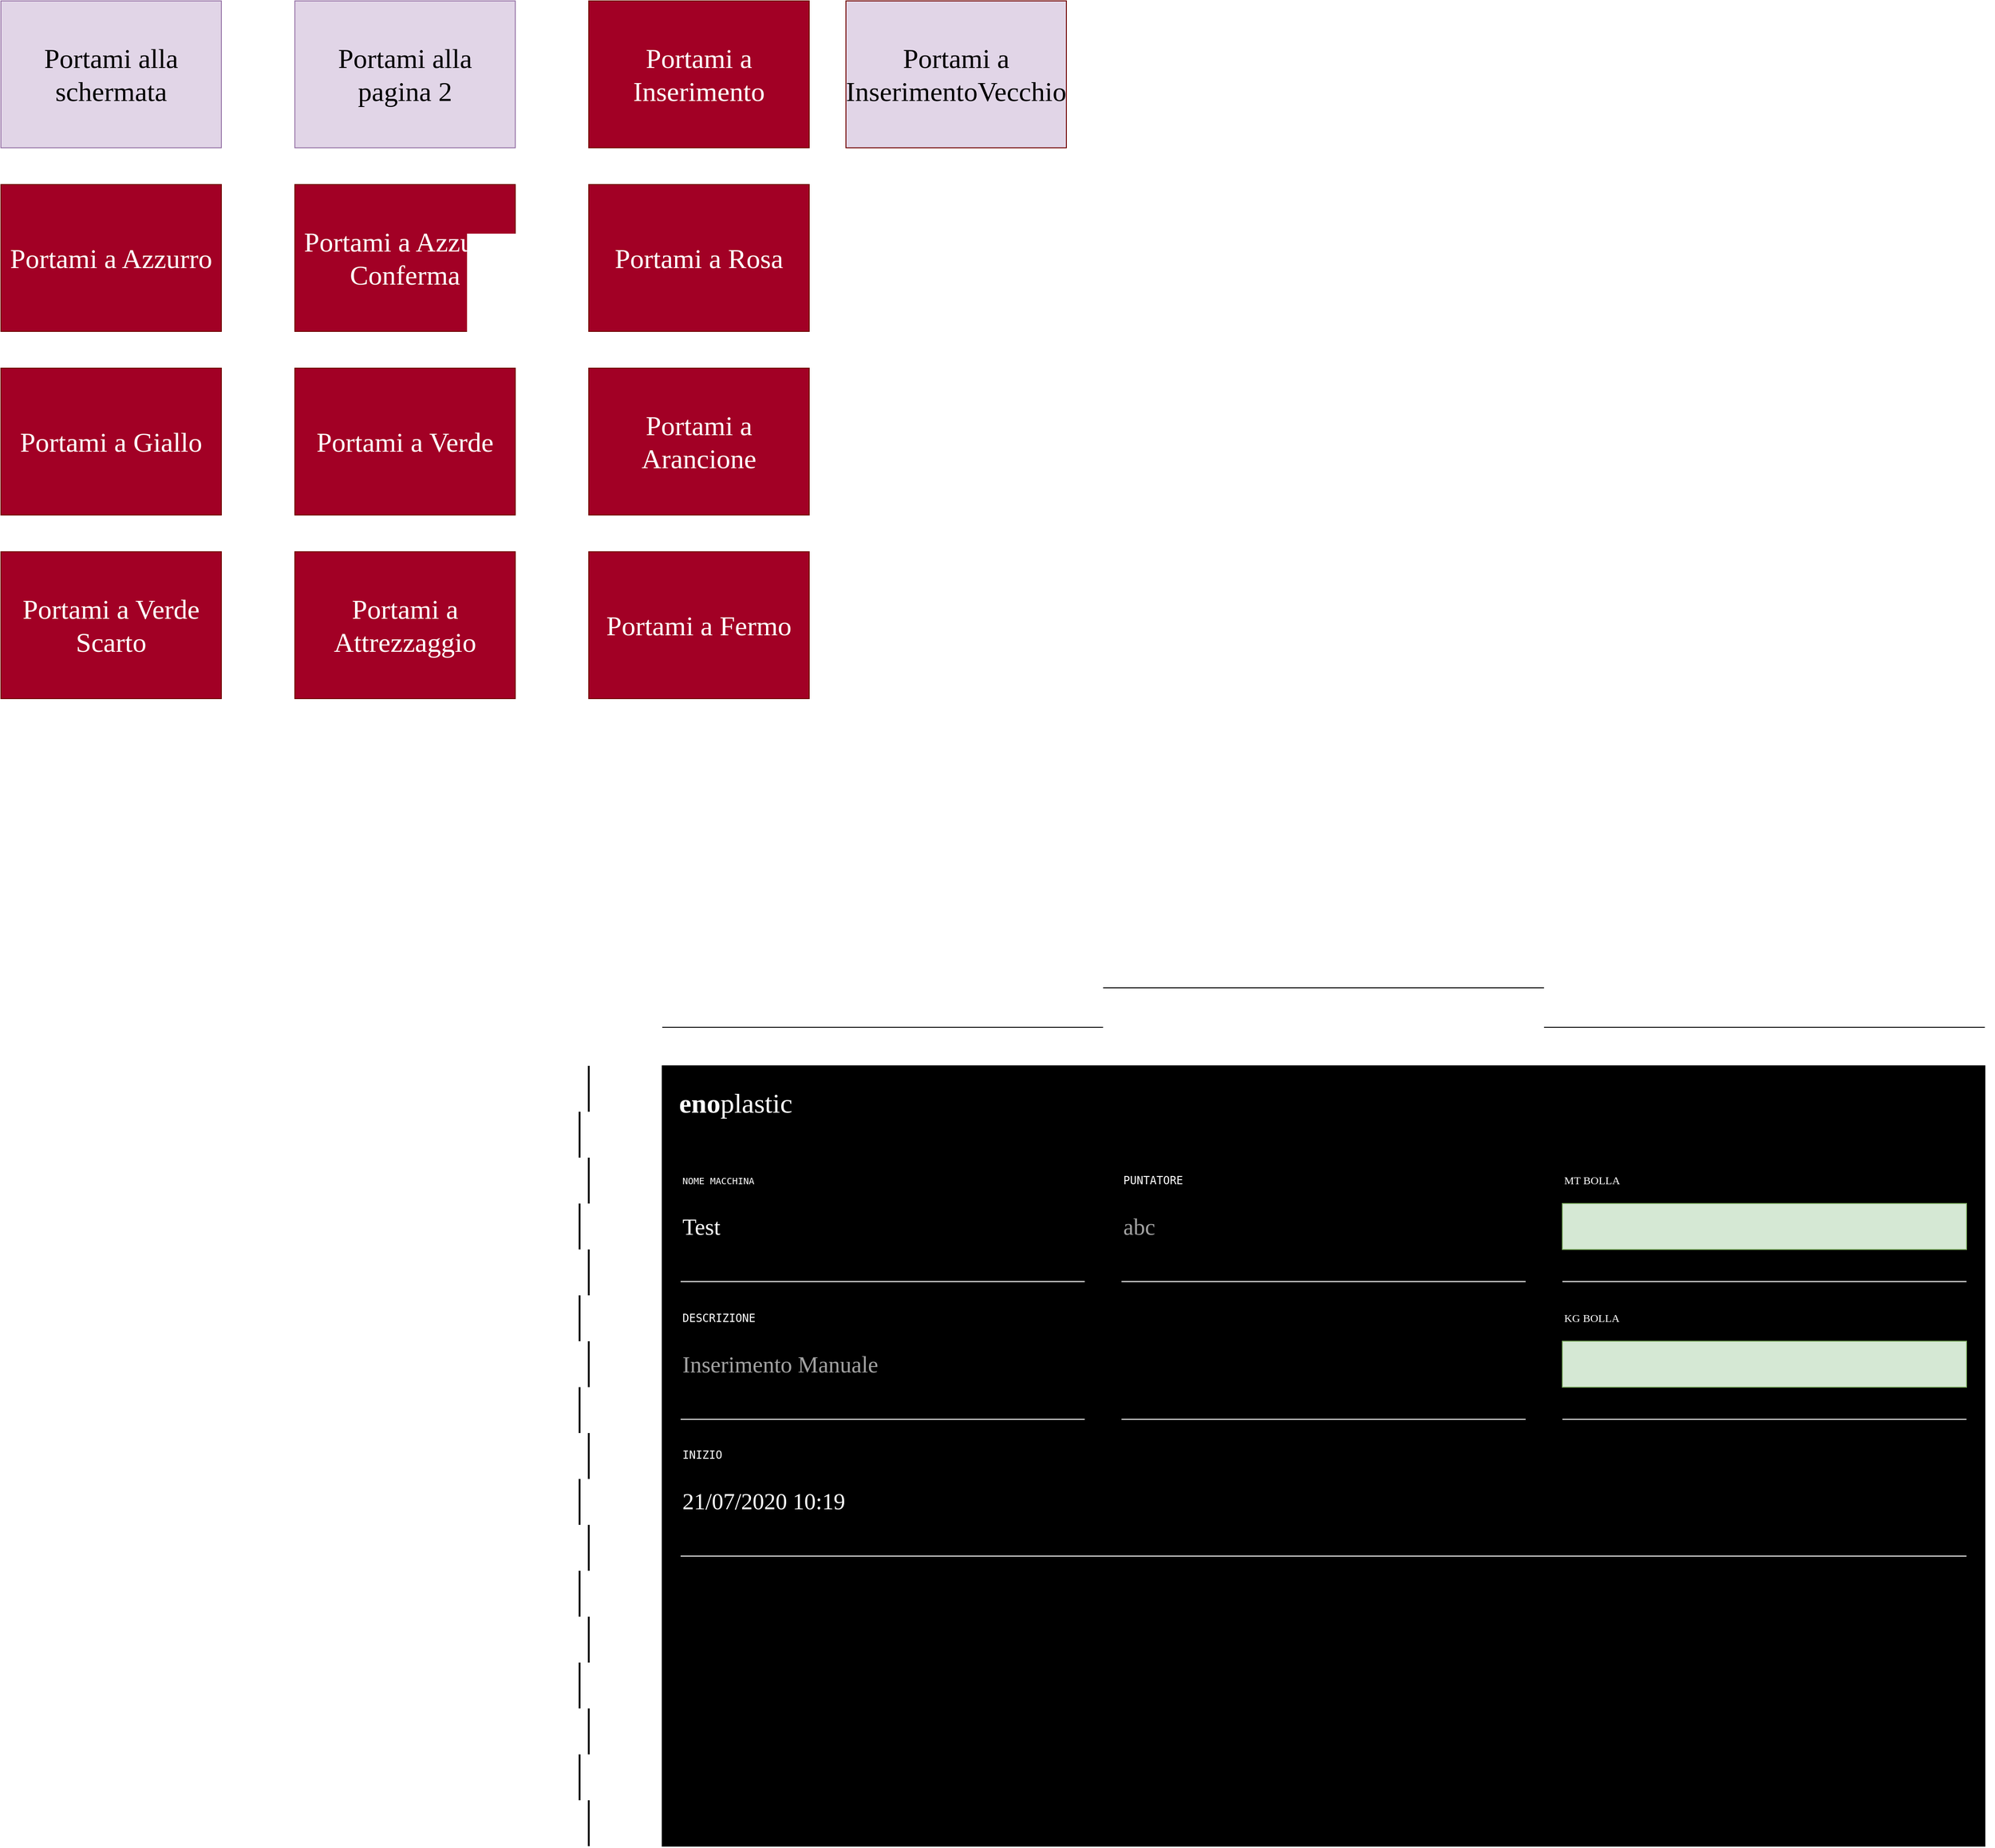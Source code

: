 <mxfile version="13.6.0" type="device" pages="14"><diagram id="uw2epK5IV6x33gvyYc2s" name="Page-1"><mxGraphModel dx="2249" dy="1914" grid="1" gridSize="10" guides="1" tooltips="1" connect="1" arrows="1" fold="1" page="1" pageScale="1" pageWidth="827" pageHeight="1169" math="0" shadow="0"><root><mxCell id="0"/><mxCell id="1" parent="0"/><mxCell id="tFIwvNyH9lnLupbwWYvd-1" value="" style="rounded=0;whiteSpace=wrap;html=1;fillColor=#000000;" vertex="1" parent="1"><mxGeometry x="395" y="518" width="1440" height="850" as="geometry"/></mxCell><mxCell id="tFIwvNyH9lnLupbwWYvd-2" value="&lt;h3 style=&quot;font-size: 30px&quot;&gt;&lt;font style=&quot;font-size: 30px&quot; color=&quot;#FFFFFF&quot;&gt;&lt;span style=&quot;font-weight: normal&quot;&gt;&lt;b&gt;eno&lt;/b&gt;plastic&lt;/span&gt;&lt;/font&gt;&lt;/h3&gt;" style="text;html=1;strokeColor=none;fillColor=none;align=center;verticalAlign=middle;whiteSpace=wrap;rounded=0;fontFamily=Sans Serif;FType=g;aspect=fixed;" vertex="1" parent="1"><mxGeometry x="425" y="548" width="100" height="20" as="geometry"/></mxCell><mxCell id="tFIwvNyH9lnLupbwWYvd-3" value="&lt;div style=&quot;font-size: 25px&quot; align=&quot;left&quot;&gt;&lt;font style=&quot;font-size: 25px&quot;&gt;Test&lt;/font&gt;&lt;/div&gt;" style="text;html=1;strokeColor=none;fillColor=none;align=left;verticalAlign=middle;whiteSpace=wrap;rounded=0;fontFamily=Sans Serif;fontColor=#FFFFFF;" vertex="1" parent="1"><mxGeometry x="415" y="668" width="460" height="50" as="geometry"/></mxCell><mxCell id="tFIwvNyH9lnLupbwWYvd-4" value="" style="rounded=0;whiteSpace=wrap;html=1;fillColor=#d5e8d4;fontFamily=Sans Serif;strokeColor=#82b366;" vertex="1" parent="1"><mxGeometry x="1375" y="668" width="440" height="50" as="geometry"/></mxCell><mxCell id="tFIwvNyH9lnLupbwWYvd-5" value="&lt;div style=&quot;font-size: 10px&quot; align=&quot;left&quot;&gt;&lt;pre&gt;&lt;font style=&quot;font-size: 10px&quot;&gt;NOME MACCHINA&lt;br&gt;&lt;/font&gt;&lt;/pre&gt;&lt;/div&gt;" style="text;html=1;strokeColor=none;fillColor=none;align=left;verticalAlign=middle;whiteSpace=wrap;rounded=0;fontFamily=Sans Serif;fontColor=#FFFFFF;" vertex="1" parent="1"><mxGeometry x="415" y="618" width="460" height="50" as="geometry"/></mxCell><mxCell id="tFIwvNyH9lnLupbwWYvd-6" value="" style="line;strokeWidth=1;rotatable=0;dashed=0;labelPosition=right;align=left;verticalAlign=middle;spacingTop=0;spacingLeft=6;points=[];portConstraint=eastwest;rounded=0;fontFamily=Sans Serif;html=1;strokeColor=#FFFFFF;" vertex="1" parent="1"><mxGeometry x="415" y="748" width="440" height="10" as="geometry"/></mxCell><mxCell id="tFIwvNyH9lnLupbwWYvd-7" value="" style="line;strokeWidth=1;rotatable=0;dashed=0;labelPosition=right;align=left;verticalAlign=middle;spacingTop=0;spacingLeft=6;points=[];portConstraint=eastwest;rounded=0;fillColor=none;gradientColor=none;fontFamily=Sans Serif;fontColor=#FFFFFF;html=1;" vertex="1" parent="1"><mxGeometry x="395" y="471" width="480" height="10" as="geometry"/></mxCell><mxCell id="tFIwvNyH9lnLupbwWYvd-8" value="" style="line;strokeWidth=1;rotatable=0;dashed=0;labelPosition=right;align=left;verticalAlign=middle;spacingTop=0;spacingLeft=6;points=[];portConstraint=eastwest;rounded=0;fillColor=none;gradientColor=none;fontFamily=Sans Serif;fontColor=#FFFFFF;html=1;" vertex="1" parent="1"><mxGeometry x="875" y="428" width="480" height="10" as="geometry"/></mxCell><mxCell id="tFIwvNyH9lnLupbwWYvd-9" value="" style="line;strokeWidth=1;rotatable=0;dashed=0;labelPosition=right;align=left;verticalAlign=middle;spacingTop=0;spacingLeft=6;points=[];portConstraint=eastwest;rounded=0;fillColor=none;gradientColor=none;fontFamily=Sans Serif;fontColor=#FFFFFF;html=1;" vertex="1" parent="1"><mxGeometry x="1355" y="471" width="480" height="10" as="geometry"/></mxCell><mxCell id="tFIwvNyH9lnLupbwWYvd-10" value="" style="line;strokeWidth=2;direction=south;html=1;rounded=0;fillColor=none;gradientColor=none;fontFamily=Sans Serif;fontColor=#FFFFFF;" vertex="1" parent="1"><mxGeometry x="310" y="518" width="10" height="50" as="geometry"/></mxCell><mxCell id="tFIwvNyH9lnLupbwWYvd-11" value="" style="line;strokeWidth=2;direction=south;html=1;rounded=0;fillColor=none;gradientColor=none;fontFamily=Sans Serif;fontColor=#FFFFFF;" vertex="1" parent="1"><mxGeometry x="300" y="568" width="10" height="50" as="geometry"/></mxCell><mxCell id="tFIwvNyH9lnLupbwWYvd-12" value="" style="line;strokeWidth=2;direction=south;html=1;rounded=0;fillColor=none;gradientColor=none;fontFamily=Sans Serif;fontColor=#FFFFFF;" vertex="1" parent="1"><mxGeometry x="310" y="618" width="10" height="50" as="geometry"/></mxCell><mxCell id="tFIwvNyH9lnLupbwWYvd-13" value="" style="line;strokeWidth=2;direction=south;html=1;rounded=0;fillColor=none;gradientColor=none;fontFamily=Sans Serif;fontColor=#FFFFFF;" vertex="1" parent="1"><mxGeometry x="300" y="668" width="10" height="50" as="geometry"/></mxCell><mxCell id="tFIwvNyH9lnLupbwWYvd-14" value="" style="line;strokeWidth=2;direction=south;html=1;rounded=0;fillColor=none;gradientColor=none;fontFamily=Sans Serif;fontColor=#FFFFFF;" vertex="1" parent="1"><mxGeometry x="310" y="718" width="10" height="50" as="geometry"/></mxCell><mxCell id="tFIwvNyH9lnLupbwWYvd-15" value="" style="line;strokeWidth=2;direction=south;html=1;rounded=0;fillColor=none;gradientColor=none;fontFamily=Sans Serif;fontColor=#FFFFFF;" vertex="1" parent="1"><mxGeometry x="300" y="768" width="10" height="50" as="geometry"/></mxCell><mxCell id="tFIwvNyH9lnLupbwWYvd-16" value="" style="line;strokeWidth=2;direction=south;html=1;rounded=0;fillColor=none;gradientColor=none;fontFamily=Sans Serif;fontColor=#FFFFFF;" vertex="1" parent="1"><mxGeometry x="310" y="818" width="10" height="50" as="geometry"/></mxCell><mxCell id="tFIwvNyH9lnLupbwWYvd-17" value="" style="line;strokeWidth=2;direction=south;html=1;rounded=0;fillColor=none;gradientColor=none;fontFamily=Sans Serif;fontColor=#FFFFFF;" vertex="1" parent="1"><mxGeometry x="300" y="868" width="10" height="50" as="geometry"/></mxCell><mxCell id="tFIwvNyH9lnLupbwWYvd-18" value="" style="line;strokeWidth=2;direction=south;html=1;rounded=0;fillColor=none;gradientColor=none;fontFamily=Sans Serif;fontColor=#FFFFFF;" vertex="1" parent="1"><mxGeometry x="310" y="918" width="10" height="50" as="geometry"/></mxCell><mxCell id="tFIwvNyH9lnLupbwWYvd-19" value="" style="line;strokeWidth=2;direction=south;html=1;rounded=0;fillColor=none;gradientColor=none;fontFamily=Sans Serif;fontColor=#FFFFFF;" vertex="1" parent="1"><mxGeometry x="300" y="968" width="10" height="50" as="geometry"/></mxCell><mxCell id="tFIwvNyH9lnLupbwWYvd-20" value="" style="line;strokeWidth=2;direction=south;html=1;rounded=0;fillColor=none;gradientColor=none;fontFamily=Sans Serif;fontColor=#FFFFFF;" vertex="1" parent="1"><mxGeometry x="310" y="1018" width="10" height="50" as="geometry"/></mxCell><mxCell id="tFIwvNyH9lnLupbwWYvd-21" value="" style="line;strokeWidth=2;direction=south;html=1;rounded=0;fillColor=none;gradientColor=none;fontFamily=Sans Serif;fontColor=#FFFFFF;" vertex="1" parent="1"><mxGeometry x="300" y="1068" width="10" height="50" as="geometry"/></mxCell><mxCell id="tFIwvNyH9lnLupbwWYvd-22" value="" style="line;strokeWidth=2;direction=south;html=1;rounded=0;fillColor=none;gradientColor=none;fontFamily=Sans Serif;fontColor=#FFFFFF;" vertex="1" parent="1"><mxGeometry x="310" y="1118" width="10" height="50" as="geometry"/></mxCell><mxCell id="tFIwvNyH9lnLupbwWYvd-23" value="" style="line;strokeWidth=2;direction=south;html=1;rounded=0;fillColor=none;gradientColor=none;fontFamily=Sans Serif;fontColor=#FFFFFF;" vertex="1" parent="1"><mxGeometry x="300" y="1168" width="10" height="50" as="geometry"/></mxCell><mxCell id="tFIwvNyH9lnLupbwWYvd-24" value="" style="line;strokeWidth=2;direction=south;html=1;rounded=0;fillColor=none;gradientColor=none;fontFamily=Sans Serif;fontColor=#FFFFFF;" vertex="1" parent="1"><mxGeometry x="310" y="1218" width="10" height="50" as="geometry"/></mxCell><mxCell id="tFIwvNyH9lnLupbwWYvd-25" value="" style="line;strokeWidth=2;direction=south;html=1;rounded=0;fillColor=none;gradientColor=none;fontFamily=Sans Serif;fontColor=#FFFFFF;" vertex="1" parent="1"><mxGeometry x="300" y="1268" width="10" height="50" as="geometry"/></mxCell><mxCell id="tFIwvNyH9lnLupbwWYvd-26" value="" style="line;strokeWidth=2;direction=south;html=1;rounded=0;fillColor=none;gradientColor=none;fontFamily=Sans Serif;fontColor=#FFFFFF;" vertex="1" parent="1"><mxGeometry x="310" y="1318" width="10" height="50" as="geometry"/></mxCell><mxCell id="tFIwvNyH9lnLupbwWYvd-27" value="" style="line;strokeWidth=1;rotatable=0;dashed=0;labelPosition=right;align=left;verticalAlign=middle;spacingTop=0;spacingLeft=6;points=[];portConstraint=eastwest;rounded=0;fontFamily=Sans Serif;html=1;strokeColor=#FFFFFF;" vertex="1" parent="1"><mxGeometry x="895" y="748" width="440" height="10" as="geometry"/></mxCell><mxCell id="tFIwvNyH9lnLupbwWYvd-28" value="&lt;font style=&quot;font-size: 25px&quot; color=&quot;#A1A1A1&quot;&gt;abc&lt;/font&gt;" style="text;html=1;strokeColor=none;fillColor=none;align=left;verticalAlign=middle;whiteSpace=wrap;rounded=0;fontFamily=Sans Serif;fontColor=#FFFFFF;" vertex="1" parent="1"><mxGeometry x="895" y="668" width="470" height="50" as="geometry"/></mxCell><mxCell id="tFIwvNyH9lnLupbwWYvd-29" value="&lt;pre&gt;PUNTATORE&lt;/pre&gt;" style="text;html=1;strokeColor=none;fillColor=none;align=left;verticalAlign=middle;whiteSpace=wrap;rounded=0;fontFamily=Sans Serif;fontColor=#FFFFFF;" vertex="1" parent="1"><mxGeometry x="895" y="618" width="470" height="50" as="geometry"/></mxCell><mxCell id="tFIwvNyH9lnLupbwWYvd-30" value="&lt;div&gt;MT BOLLA&lt;/div&gt;" style="text;html=1;strokeColor=none;fillColor=none;align=left;verticalAlign=middle;whiteSpace=wrap;rounded=0;fontFamily=Sans Serif;fontColor=#FFFFFF;" vertex="1" parent="1"><mxGeometry x="1375" y="618" width="470" height="50" as="geometry"/></mxCell><mxCell id="tFIwvNyH9lnLupbwWYvd-31" value="" style="line;strokeWidth=1;rotatable=0;dashed=0;labelPosition=right;align=left;verticalAlign=middle;spacingTop=0;spacingLeft=6;points=[];portConstraint=eastwest;rounded=0;fontFamily=Sans Serif;html=1;strokeColor=#FFFFFF;" vertex="1" parent="1"><mxGeometry x="1375" y="748" width="440" height="10" as="geometry"/></mxCell><mxCell id="tFIwvNyH9lnLupbwWYvd-32" value="&lt;font style=&quot;font-size: 25px&quot; color=&quot;#A1A1A1&quot;&gt;Inserimento Manuale&lt;br&gt;&lt;/font&gt;" style="text;html=1;strokeColor=none;fillColor=none;align=left;verticalAlign=middle;whiteSpace=wrap;rounded=0;fontFamily=Sans Serif;fontColor=#FFFFFF;" vertex="1" parent="1"><mxGeometry x="415" y="818" width="460" height="50" as="geometry"/></mxCell><mxCell id="tFIwvNyH9lnLupbwWYvd-33" value="" style="rounded=0;whiteSpace=wrap;html=1;fillColor=#d5e8d4;fontFamily=Sans Serif;strokeColor=#82b366;" vertex="1" parent="1"><mxGeometry x="1375" y="818" width="440" height="50" as="geometry"/></mxCell><mxCell id="tFIwvNyH9lnLupbwWYvd-34" value="&lt;pre&gt;DESCRIZIONE&lt;/pre&gt;" style="text;html=1;strokeColor=none;fillColor=none;align=left;verticalAlign=middle;whiteSpace=wrap;rounded=0;fontFamily=Sans Serif;fontColor=#FFFFFF;" vertex="1" parent="1"><mxGeometry x="415" y="768" width="460" height="50" as="geometry"/></mxCell><mxCell id="tFIwvNyH9lnLupbwWYvd-35" value="" style="line;strokeWidth=1;rotatable=0;dashed=0;labelPosition=right;align=left;verticalAlign=middle;spacingTop=0;spacingLeft=6;points=[];portConstraint=eastwest;rounded=0;fontFamily=Sans Serif;html=1;strokeColor=#FFFFFF;" vertex="1" parent="1"><mxGeometry x="415" y="898" width="440" height="10" as="geometry"/></mxCell><mxCell id="tFIwvNyH9lnLupbwWYvd-36" value="" style="line;strokeWidth=1;rotatable=0;dashed=0;labelPosition=right;align=left;verticalAlign=middle;spacingTop=0;spacingLeft=6;points=[];portConstraint=eastwest;rounded=0;fontFamily=Sans Serif;html=1;strokeColor=#FFFFFF;" vertex="1" parent="1"><mxGeometry x="895" y="898" width="440" height="10" as="geometry"/></mxCell><mxCell id="tFIwvNyH9lnLupbwWYvd-37" value="&lt;div&gt;KG BOLLA&lt;/div&gt;" style="text;html=1;strokeColor=none;fillColor=none;align=left;verticalAlign=middle;whiteSpace=wrap;rounded=0;fontFamily=Sans Serif;fontColor=#FFFFFF;" vertex="1" parent="1"><mxGeometry x="1375" y="768" width="470" height="50" as="geometry"/></mxCell><mxCell id="tFIwvNyH9lnLupbwWYvd-38" value="" style="line;strokeWidth=1;rotatable=0;dashed=0;labelPosition=right;align=left;verticalAlign=middle;spacingTop=0;spacingLeft=6;points=[];portConstraint=eastwest;rounded=0;fontFamily=Sans Serif;html=1;strokeColor=#FFFFFF;" vertex="1" parent="1"><mxGeometry x="1375" y="898" width="440" height="10" as="geometry"/></mxCell><mxCell id="tFIwvNyH9lnLupbwWYvd-39" value="" style="line;strokeWidth=1;rotatable=0;dashed=0;labelPosition=right;align=left;verticalAlign=middle;spacingTop=0;spacingLeft=6;points=[];portConstraint=eastwest;rounded=0;fontFamily=Sans Serif;html=1;strokeColor=#FFFFFF;" vertex="1" parent="1"><mxGeometry x="415" y="1047" width="1400" height="10" as="geometry"/></mxCell><mxCell id="tFIwvNyH9lnLupbwWYvd-40" value="&lt;font style=&quot;font-size: 25px&quot; color=&quot;#FFFFFF&quot;&gt;21/07/2020 10:19&lt;font style=&quot;font-size: 25px&quot;&gt;&lt;br&gt;&lt;/font&gt;&lt;/font&gt;" style="text;html=1;strokeColor=none;fillColor=none;align=left;verticalAlign=middle;whiteSpace=wrap;rounded=0;fontFamily=Sans Serif;fontColor=#FFFFFF;" vertex="1" parent="1"><mxGeometry x="415" y="967" width="460" height="50" as="geometry"/></mxCell><mxCell id="tFIwvNyH9lnLupbwWYvd-41" value="&lt;pre&gt;INIZIO&lt;/pre&gt;" style="text;html=1;strokeColor=none;fillColor=none;align=left;verticalAlign=middle;whiteSpace=wrap;rounded=0;fontFamily=Sans Serif;fontColor=#FFFFFF;" vertex="1" parent="1"><mxGeometry x="415" y="917" width="460" height="50" as="geometry"/></mxCell><UserObject label="&lt;font style=&quot;font-size: 30px&quot;&gt;Portami alla schermata&lt;/font&gt;" link="data:action/json,{&quot;actions&quot;:[{&quot;viewbox&quot;:{&quot;x&quot;:40,&quot;y&quot;:40,&quot;width&quot;:1440,&quot;height&quot;:850}}]}" id="tFIwvNyH9lnLupbwWYvd-42"><mxCell style="rounded=0;whiteSpace=wrap;html=1;strokeColor=#9673a6;fillColor=#e1d5e7;fontFamily=Sans Serif;" vertex="1" parent="1"><mxGeometry x="-325" y="-642" width="240" height="160" as="geometry"/></mxCell></UserObject><UserObject label="&lt;div&gt;&lt;font style=&quot;font-size: 30px&quot;&gt;Portami alla&lt;/font&gt;&lt;/div&gt;&lt;div&gt;&lt;font style=&quot;font-size: 30px&quot;&gt;pagina 2&lt;/font&gt;&lt;/div&gt;" link="data:page/id,sL30gWW6fRxPN2yBgxr3" id="tFIwvNyH9lnLupbwWYvd-43"><mxCell style="rounded=0;whiteSpace=wrap;html=1;strokeColor=#9673a6;fillColor=#e1d5e7;fontFamily=Sans Serif;" vertex="1" parent="1"><mxGeometry x="-5" y="-642" width="240" height="160" as="geometry"/></mxCell></UserObject><UserObject label="&lt;div&gt;&lt;font style=&quot;font-size: 30px&quot;&gt;Portami a Inserimento&lt;br&gt;&lt;/font&gt;&lt;/div&gt;" link="data:page/id,ayixueAmgmeVKqdXInCa" id="tFIwvNyH9lnLupbwWYvd-44"><mxCell style="rounded=0;whiteSpace=wrap;html=1;strokeColor=#6F0000;fillColor=#a20025;fontFamily=Sans Serif;fontColor=#ffffff;" vertex="1" parent="1"><mxGeometry x="315" y="-642" width="240" height="160" as="geometry"/></mxCell></UserObject><UserObject label="&lt;div&gt;&lt;font style=&quot;font-size: 30px&quot;&gt;Portami a Azzurro&lt;/font&gt;&lt;/div&gt;" link="data:page/id,YegBuzTyPXepYF6n2J_O" id="tFIwvNyH9lnLupbwWYvd-45"><mxCell style="rounded=0;whiteSpace=wrap;html=1;strokeColor=#6F0000;fillColor=#a20025;fontFamily=Sans Serif;fontColor=#ffffff;" vertex="1" parent="1"><mxGeometry x="-325" y="-442" width="240" height="160" as="geometry"/></mxCell></UserObject><UserObject label="&lt;div&gt;&lt;font style=&quot;font-size: 30px&quot;&gt;Portami a Azzurro Conferma&lt;/font&gt;&lt;/div&gt;" link="data:page/id,n6xNc_D2KOg3akKHiKSE" id="tFIwvNyH9lnLupbwWYvd-46"><mxCell style="rounded=0;whiteSpace=wrap;html=1;strokeColor=#6F0000;fillColor=#a20025;fontFamily=Sans Serif;fontColor=#ffffff;" vertex="1" parent="1"><mxGeometry x="-5" y="-442" width="240" height="160" as="geometry"/></mxCell></UserObject><UserObject label="&lt;div&gt;&lt;font style=&quot;font-size: 30px&quot;&gt;Portami a Rosa&lt;/font&gt;&lt;/div&gt;" link="data:page/id,A-rlgLS0LvWE1niSFwL9" id="tFIwvNyH9lnLupbwWYvd-47"><mxCell style="rounded=0;whiteSpace=wrap;html=1;strokeColor=#6F0000;fillColor=#a20025;fontFamily=Sans Serif;fontColor=#ffffff;" vertex="1" parent="1"><mxGeometry x="315" y="-442" width="240" height="160" as="geometry"/></mxCell></UserObject><UserObject label="&lt;div&gt;&lt;font style=&quot;font-size: 30px&quot;&gt;Portami a Giallo&lt;/font&gt;&lt;/div&gt;" link="data:page/id,bMZ19uDrRLYGv6rFpdx3" id="tFIwvNyH9lnLupbwWYvd-48"><mxCell style="rounded=0;whiteSpace=wrap;html=1;strokeColor=#6F0000;fillColor=#a20025;fontFamily=Sans Serif;fontColor=#ffffff;" vertex="1" parent="1"><mxGeometry x="-325" y="-242" width="240" height="160" as="geometry"/></mxCell></UserObject><UserObject label="&lt;div&gt;&lt;font style=&quot;font-size: 30px&quot;&gt;Portami a Verde&lt;/font&gt;&lt;/div&gt;" link="data:page/id,4og8oz8Umoy0i7s9c2lS" id="tFIwvNyH9lnLupbwWYvd-49"><mxCell style="rounded=0;whiteSpace=wrap;html=1;strokeColor=#6F0000;fillColor=#a20025;fontFamily=Sans Serif;fontColor=#ffffff;" vertex="1" parent="1"><mxGeometry x="-5" y="-242" width="240" height="160" as="geometry"/></mxCell></UserObject><UserObject label="&lt;div&gt;&lt;font style=&quot;font-size: 30px&quot;&gt;Portami a Arancione&lt;/font&gt;&lt;/div&gt;" link="data:page/id,wrJa5szQ90KOKryF2Ncc" id="tFIwvNyH9lnLupbwWYvd-50"><mxCell style="rounded=0;whiteSpace=wrap;html=1;strokeColor=#6F0000;fillColor=#a20025;fontFamily=Sans Serif;fontColor=#ffffff;" vertex="1" parent="1"><mxGeometry x="315" y="-242" width="240" height="160" as="geometry"/></mxCell></UserObject><UserObject label="&lt;div&gt;&lt;font style=&quot;font-size: 30px&quot;&gt;&lt;font color=&quot;#000000&quot;&gt;Portami a InserimentoVecchio&lt;/font&gt;&lt;br&gt;&lt;/font&gt;&lt;/div&gt;" link="data:page/id,ZrfJhfa_puUngEwYWa_o" id="tFIwvNyH9lnLupbwWYvd-51"><mxCell style="rounded=0;whiteSpace=wrap;html=1;strokeColor=#6F0000;fontFamily=Sans Serif;fontColor=#ffffff;fillColor=#E1D5E7;" vertex="1" parent="1"><mxGeometry x="595" y="-642" width="240" height="160" as="geometry"/></mxCell></UserObject><UserObject label="&lt;div&gt;&lt;font style=&quot;font-size: 30px&quot;&gt;Portami a Verde Scarto&lt;br&gt;&lt;/font&gt;&lt;/div&gt;" link="data:page/id,x7Ix04H2YqJQMwnAx_i0" id="tFIwvNyH9lnLupbwWYvd-52"><mxCell style="rounded=0;whiteSpace=wrap;html=1;strokeColor=#6F0000;fillColor=#a20025;fontFamily=Sans Serif;fontColor=#ffffff;" vertex="1" parent="1"><mxGeometry x="-325" y="-42" width="240" height="160" as="geometry"/></mxCell></UserObject><UserObject label="&lt;div&gt;&lt;font style=&quot;font-size: 30px&quot;&gt;Portami a Attrezzaggio&lt;/font&gt;&lt;/div&gt;" link="data:page/id,lyf8jcJnuT04I6Af0xbz" id="tFIwvNyH9lnLupbwWYvd-53"><mxCell style="rounded=0;whiteSpace=wrap;html=1;strokeColor=#6F0000;fillColor=#a20025;fontFamily=Sans Serif;fontColor=#ffffff;" vertex="1" parent="1"><mxGeometry x="-5" y="-42" width="240" height="160" as="geometry"/></mxCell></UserObject><UserObject label="&lt;div&gt;&lt;font style=&quot;font-size: 30px&quot;&gt;Portami a Fermo&lt;/font&gt;&lt;/div&gt;" link="data:page/id,I7JZE9-ZAOkV-aO2ULA4" id="tFIwvNyH9lnLupbwWYvd-54"><mxCell style="rounded=0;whiteSpace=wrap;html=1;strokeColor=#6F0000;fillColor=#a20025;fontFamily=Sans Serif;fontColor=#ffffff;" vertex="1" parent="1"><mxGeometry x="315" y="-42" width="240" height="160" as="geometry"/></mxCell></UserObject></root></mxGraphModel></diagram><diagram name="Prova Pg2" id="sL30gWW6fRxPN2yBgxr3"><mxGraphModel dx="2595" dy="1368" grid="1" gridSize="10" guides="1" tooltips="1" connect="1" arrows="1" fold="1" page="1" pageScale="1" pageWidth="827" pageHeight="1169" math="0" shadow="0" extFonts="Sans Serif^https://fonts.googleapis.com/css?family=Sans+Serif"><root><mxCell id="aEkCIsqUy0mrRHa7KhHW-0"/><mxCell id="aEkCIsqUy0mrRHa7KhHW-1" parent="aEkCIsqUy0mrRHa7KhHW-0"/><mxCell id="aEkCIsqUy0mrRHa7KhHW-2" value="&lt;div style=&quot;font-size: 50px&quot;&gt;&lt;font style=&quot;font-size: 50px&quot;&gt;Sono la&lt;/font&gt;&lt;/div&gt;&lt;div style=&quot;font-size: 50px&quot;&gt;&lt;font style=&quot;font-size: 50px&quot;&gt;pagina 2&lt;/font&gt;&lt;/div&gt;" style="ellipse;whiteSpace=wrap;html=1;aspect=fixed;rounded=0;strokeColor=#b85450;fillColor=#f8cecc;fontFamily=Sans Serif;" parent="aEkCIsqUy0mrRHa7KhHW-1" vertex="1"><mxGeometry x="200" y="70" width="420" height="420" as="geometry"/></mxCell></root></mxGraphModel></diagram><diagram name="InserimentoVecchio" id="ZrfJhfa_puUngEwYWa_o"><mxGraphModel dx="2496" dy="162" grid="1" gridSize="10" guides="1" tooltips="1" connect="1" arrows="1" fold="1" page="1" pageScale="1" pageWidth="2000" pageHeight="1250" math="0" shadow="0"><root><mxCell id="V2Ammu5r_ngaHq4B8W-p-0"/><mxCell id="V2Ammu5r_ngaHq4B8W-p-1" parent="V2Ammu5r_ngaHq4B8W-p-0"/><mxCell id="V2Ammu5r_ngaHq4B8W-p-2" value="" style="group;fillColor=#1ba1e2;strokeColor=#FFFFFF;" parent="V2Ammu5r_ngaHq4B8W-p-1" vertex="1" connectable="0"><mxGeometry x="30" y="1288" width="1940.23" height="1180.46" as="geometry"/></mxCell><mxCell id="V2Ammu5r_ngaHq4B8W-p-3" value="" style="group" parent="V2Ammu5r_ngaHq4B8W-p-2" vertex="1" connectable="0"><mxGeometry width="1940.23" height="1180.46" as="geometry"/></mxCell><mxCell id="V2Ammu5r_ngaHq4B8W-p-4" value="" style="group" parent="V2Ammu5r_ngaHq4B8W-p-3" vertex="1" connectable="0"><mxGeometry width="1940.23" height="1180.46" as="geometry"/></mxCell><mxCell id="V2Ammu5r_ngaHq4B8W-p-5" value="" style="group;aspect=fixed;" parent="V2Ammu5r_ngaHq4B8W-p-4" vertex="1" connectable="0"><mxGeometry width="1940.23" height="1180.46" as="geometry"/></mxCell><mxCell id="V2Ammu5r_ngaHq4B8W-p-6" value="" style="group" parent="V2Ammu5r_ngaHq4B8W-p-5" vertex="1" connectable="0"><mxGeometry width="1940.23" height="1180.46" as="geometry"/></mxCell><mxCell id="V2Ammu5r_ngaHq4B8W-p-7" value="" style="group" parent="V2Ammu5r_ngaHq4B8W-p-6" vertex="1" connectable="0"><mxGeometry width="1940.23" height="1180.46" as="geometry"/></mxCell><mxCell id="V2Ammu5r_ngaHq4B8W-p-8" value="" style="group" parent="V2Ammu5r_ngaHq4B8W-p-7" vertex="1" connectable="0"><mxGeometry width="1940.23" height="1180.46" as="geometry"/></mxCell><mxCell id="V2Ammu5r_ngaHq4B8W-p-9" value="" style="group" parent="V2Ammu5r_ngaHq4B8W-p-8" vertex="1" connectable="0"><mxGeometry width="1940.23" height="1180.46" as="geometry"/></mxCell><mxCell id="V2Ammu5r_ngaHq4B8W-p-10" value="" style="group" parent="V2Ammu5r_ngaHq4B8W-p-9" vertex="1" connectable="0"><mxGeometry x="-10" width="1970.23" height="1180.46" as="geometry"/></mxCell><mxCell id="V2Ammu5r_ngaHq4B8W-p-11" value="" style="rounded=0;whiteSpace=wrap;html=1;strokeColor=#006EAF;fillColor=#000000;" parent="V2Ammu5r_ngaHq4B8W-p-10" vertex="1"><mxGeometry width="1956.642" height="1180.46" as="geometry"/></mxCell><mxCell id="V2Ammu5r_ngaHq4B8W-p-12" value="&lt;div style=&quot;font-size: 30px&quot; align=&quot;left&quot;&gt;&lt;font style=&quot;font-size: 30px&quot;&gt;35 | Test&lt;br&gt;&lt;/font&gt;&lt;/div&gt;" style="text;html=1;strokeColor=none;fillColor=none;align=left;verticalAlign=middle;whiteSpace=wrap;rounded=0;fontFamily=Sans Serif;fontColor=#FFFFFF;" parent="V2Ammu5r_ngaHq4B8W-p-10" vertex="1"><mxGeometry x="27.176" y="111.429" width="625.038" height="69.439" as="geometry"/></mxCell><mxCell id="V2Ammu5r_ngaHq4B8W-p-13" value="&lt;div align=&quot;left&quot;&gt;&lt;pre&gt;&lt;font style=&quot;font-size: 12px&quot; face=&quot;Sans Serif&quot;&gt;NOME MACCHINA&lt;br&gt;&lt;/font&gt;&lt;/pre&gt;&lt;/div&gt;" style="text;html=1;strokeColor=none;fillColor=none;align=left;verticalAlign=middle;whiteSpace=wrap;rounded=0;fontFamily=Sans Serif;fontColor=#FFFFFF;" parent="V2Ammu5r_ngaHq4B8W-p-10" vertex="1"><mxGeometry x="27.176" y="55.878" width="625.038" height="69.439" as="geometry"/></mxCell><mxCell id="V2Ammu5r_ngaHq4B8W-p-14" value="" style="line;strokeWidth=1;rotatable=0;dashed=0;labelPosition=right;align=left;verticalAlign=middle;spacingTop=0;spacingLeft=6;points=[];portConstraint=eastwest;rounded=0;fontFamily=Sans Serif;html=1;strokeColor=#FFFFFF;" parent="V2Ammu5r_ngaHq4B8W-p-10" vertex="1"><mxGeometry x="27.176" y="246.419" width="597.863" height="13.888" as="geometry"/></mxCell><mxCell id="V2Ammu5r_ngaHq4B8W-p-15" value="" style="line;strokeWidth=1;rotatable=0;dashed=0;labelPosition=right;align=left;verticalAlign=middle;spacingTop=0;spacingLeft=6;points=[];portConstraint=eastwest;rounded=0;fontFamily=Sans Serif;html=1;strokeColor=#FFFFFF;" parent="V2Ammu5r_ngaHq4B8W-p-10" vertex="1"><mxGeometry x="679.39" y="246.419" width="597.863" height="13.888" as="geometry"/></mxCell><mxCell id="V2Ammu5r_ngaHq4B8W-p-17" value="&lt;pre&gt;&lt;font face=&quot;Sans Serif&quot;&gt;VELOCIT&lt;/font&gt;&lt;b&gt;À&lt;/b&gt;&lt;/pre&gt;" style="text;html=1;strokeColor=none;fillColor=none;align=left;verticalAlign=middle;whiteSpace=wrap;rounded=0;fontFamily=Sans Serif;fontColor=#FFFFFF;" parent="V2Ammu5r_ngaHq4B8W-p-10" vertex="1"><mxGeometry x="679.39" y="55.878" width="638.626" height="69.439" as="geometry"/></mxCell><mxCell id="V2Ammu5r_ngaHq4B8W-p-18" value="&lt;div&gt;MT BOLLA&lt;br&gt;&lt;/div&gt;" style="text;html=1;strokeColor=none;fillColor=none;align=left;verticalAlign=middle;whiteSpace=wrap;rounded=0;fontFamily=Sans Serif;fontColor=#FFFFFF;" parent="V2Ammu5r_ngaHq4B8W-p-10" vertex="1"><mxGeometry x="1331.604" y="55.878" width="638.626" height="69.439" as="geometry"/></mxCell><mxCell id="V2Ammu5r_ngaHq4B8W-p-19" value="" style="line;strokeWidth=1;rotatable=0;dashed=0;labelPosition=right;align=left;verticalAlign=middle;spacingTop=0;spacingLeft=6;points=[];portConstraint=eastwest;rounded=0;fontFamily=Sans Serif;html=1;strokeColor=#FFFFFF;" parent="V2Ammu5r_ngaHq4B8W-p-10" vertex="1"><mxGeometry x="1331.604" y="246.419" width="597.863" height="13.888" as="geometry"/></mxCell><mxCell id="V2Ammu5r_ngaHq4B8W-p-21" value="&lt;pre&gt;&lt;font face=&quot;Sans Serif&quot;&gt;MATERIALE&lt;/font&gt;&lt;/pre&gt;" style="text;html=1;strokeColor=none;fillColor=none;align=left;verticalAlign=middle;whiteSpace=wrap;rounded=0;fontFamily=Sans Serif;fontColor=#FFFFFF;" parent="V2Ammu5r_ngaHq4B8W-p-10" vertex="1"><mxGeometry x="27.176" y="254.194" width="625.038" height="69.439" as="geometry"/></mxCell><mxCell id="V2Ammu5r_ngaHq4B8W-p-22" value="" style="line;strokeWidth=1;rotatable=0;dashed=0;labelPosition=right;align=left;verticalAlign=middle;spacingTop=0;spacingLeft=6;points=[];portConstraint=eastwest;rounded=0;fontFamily=Sans Serif;html=1;strokeColor=#FFFFFF;" parent="V2Ammu5r_ngaHq4B8W-p-10" vertex="1"><mxGeometry x="23.106" y="441.995" width="597.863" height="13.888" as="geometry"/></mxCell><mxCell id="V2Ammu5r_ngaHq4B8W-p-23" value="" style="line;strokeWidth=1;rotatable=0;dashed=0;labelPosition=right;align=left;verticalAlign=middle;spacingTop=0;spacingLeft=6;points=[];portConstraint=eastwest;rounded=0;fontFamily=Sans Serif;html=1;strokeColor=#FFFFFF;" parent="V2Ammu5r_ngaHq4B8W-p-10" vertex="1"><mxGeometry x="675.32" y="441.995" width="597.863" height="13.888" as="geometry"/></mxCell><mxCell id="V2Ammu5r_ngaHq4B8W-p-24" value="&lt;div&gt;KG BOLLA&lt;br&gt;&lt;/div&gt;" style="text;html=1;strokeColor=none;fillColor=none;align=left;verticalAlign=middle;whiteSpace=wrap;rounded=0;fontFamily=Sans Serif;fontColor=#FFFFFF;" parent="V2Ammu5r_ngaHq4B8W-p-10" vertex="1"><mxGeometry x="1331.604" y="254.194" width="638.626" height="69.439" as="geometry"/></mxCell><mxCell id="V2Ammu5r_ngaHq4B8W-p-25" value="" style="line;strokeWidth=1;rotatable=0;dashed=0;labelPosition=right;align=left;verticalAlign=middle;spacingTop=0;spacingLeft=6;points=[];portConstraint=eastwest;rounded=0;fontFamily=Sans Serif;html=1;strokeColor=#FFFFFF;" parent="V2Ammu5r_ngaHq4B8W-p-10" vertex="1"><mxGeometry x="1332.134" y="441.995" width="597.863" height="13.888" as="geometry"/></mxCell><mxCell id="V2Ammu5r_ngaHq4B8W-p-27" value="&lt;h3 style=&quot;font-size: 35px&quot;&gt;&lt;font style=&quot;font-size: 35px&quot; color=&quot;#FFFFFF&quot;&gt;&lt;span style=&quot;font-weight: normal&quot;&gt;&lt;b&gt;eno&lt;/b&gt;plastic&lt;/span&gt;&lt;/font&gt;&lt;/h3&gt;" style="text;html=1;strokeColor=none;fillColor=none;align=center;verticalAlign=middle;whiteSpace=wrap;rounded=0;fontFamily=Sans Serif;FType=g;aspect=fixed;" parent="V2Ammu5r_ngaHq4B8W-p-10" vertex="1"><mxGeometry x="23.103" y="15.663" width="135.877" height="27.175" as="geometry"/></mxCell><mxCell id="V2Ammu5r_ngaHq4B8W-p-34" value="&lt;font style=&quot;font-size: 30px&quot; face=&quot;Sans Serif&quot; color=&quot;#6E6E6E&quot;&gt;&lt;font style=&quot;font-size: 30px&quot;&gt;Inserimento Manuale&lt;/font&gt;&lt;b&gt;&lt;br&gt;&lt;/b&gt;&lt;/font&gt;" style="text;html=1;strokeColor=none;fillColor=none;align=left;verticalAlign=middle;whiteSpace=wrap;rounded=0;spacing=2;" parent="V2Ammu5r_ngaHq4B8W-p-10" vertex="1"><mxGeometry x="27.18" y="317.13" width="620" height="54.68" as="geometry"/></mxCell><mxCell id="V2Ammu5r_ngaHq4B8W-p-39" value="&lt;div align=&quot;left&quot;&gt;&lt;pre&gt;&lt;font style=&quot;font-size: 12px&quot; face=&quot;Sans Serif&quot;&gt;INIZIO&lt;/font&gt;&lt;/pre&gt;&lt;/div&gt;" style="text;html=1;strokeColor=none;fillColor=none;align=left;verticalAlign=middle;whiteSpace=wrap;rounded=0;fontFamily=Sans Serif;fontColor=#FFFFFF;" parent="V2Ammu5r_ngaHq4B8W-p-10" vertex="1"><mxGeometry x="27.176" y="455.878" width="625.038" height="69.439" as="geometry"/></mxCell><mxCell id="V2Ammu5r_ngaHq4B8W-p-40" value="" style="line;strokeWidth=1;rotatable=0;dashed=0;labelPosition=right;align=left;verticalAlign=middle;spacingTop=0;spacingLeft=6;points=[];portConstraint=eastwest;rounded=0;fontFamily=Sans Serif;html=1;strokeColor=#FFFFFF;" parent="V2Ammu5r_ngaHq4B8W-p-10" vertex="1"><mxGeometry x="27.18" y="646.42" width="1902.82" height="13.89" as="geometry"/></mxCell><mxCell id="V2Ammu5r_ngaHq4B8W-p-42" value="&lt;font style=&quot;font-size: 30px&quot; color=&quot;#FFFFFF&quot;&gt;Log Out&lt;/font&gt;" style="text;html=1;strokeColor=none;fillColor=none;align=left;verticalAlign=middle;whiteSpace=wrap;rounded=0;fontFamily=Sans Serif;fontColor=#FFFFFF;" parent="V2Ammu5r_ngaHq4B8W-p-10" vertex="1"><mxGeometry x="679.39" y="511.429" width="638.626" height="69.439" as="geometry"/></mxCell><mxCell id="V2Ammu5r_ngaHq4B8W-p-70" value="&lt;pre style=&quot;font-size: 15px&quot;&gt;&lt;font style=&quot;font-size: 15px&quot;&gt;&lt;b&gt;&lt;font style=&quot;font-size: 15px&quot; color=&quot;#FFFFFF&quot;&gt;CHIUDI&lt;/font&gt;&lt;/b&gt;&lt;/font&gt;&lt;/pre&gt;" style="text;html=1;strokeColor=none;fillColor=none;align=center;verticalAlign=middle;whiteSpace=wrap;rounded=0;opacity=80;" parent="V2Ammu5r_ngaHq4B8W-p-10" vertex="1"><mxGeometry x="1890" y="22.84" width="40" height="20" as="geometry"/></mxCell><mxCell id="ppWLBywa1t_gM0p2_V_5-0" value="&lt;font style=&quot;font-size: 30px&quot;&gt;&amp;nbsp;100&lt;br&gt;&lt;/font&gt;" style="rounded=0;whiteSpace=wrap;html=1;fontFamily=Sans Serif;align=left;fillColor=#fff;" parent="V2Ammu5r_ngaHq4B8W-p-10" vertex="1"><mxGeometry x="1331.604" y="316.259" width="597.863" height="55.551" as="geometry"/></mxCell><mxCell id="ppWLBywa1t_gM0p2_V_5-1" value="&lt;font style=&quot;font-size: 30px&quot; color=&quot;#FFFFFF&quot;&gt;&amp;nbsp;10000&lt;/font&gt;" style="rounded=0;whiteSpace=wrap;html=1;fontFamily=Sans Serif;align=left;fillColor=#737300;" parent="V2Ammu5r_ngaHq4B8W-p-10" vertex="1"><mxGeometry x="1331.604" y="118.369" width="597.863" height="55.551" as="geometry"/></mxCell><mxCell id="p_S9tn9DJh5v1HUjxbWH-0" value="&lt;font style=&quot;font-size: 30px&quot; color=&quot;#FFFFFF&quot;&gt;&amp;nbsp;Prova&lt;/font&gt;" style="rounded=0;whiteSpace=wrap;html=1;fontFamily=Sans Serif;align=left;fillColor=#737300;" parent="V2Ammu5r_ngaHq4B8W-p-10" vertex="1"><mxGeometry x="679.654" y="118.369" width="597.863" height="55.551" as="geometry"/></mxCell><mxCell id="p_S9tn9DJh5v1HUjxbWH-2" value="" style="line;strokeWidth=1;direction=south;html=1;fillColor=#fff;gradientColor=none;opacity=80;" parent="V2Ammu5r_ngaHq4B8W-p-10" vertex="1"><mxGeometry x="1382" y="329.03" width="10" height="30" as="geometry"/></mxCell><mxCell id="c1__gPXS0-Et60wrtSY6-0" value="&lt;font style=&quot;font-size: 28px&quot; face=&quot;Sans Serif&quot;&gt;&lt;font style=&quot;font-size: 28px&quot;&gt;Ricerca Bolla&lt;/font&gt;&lt;br&gt;&lt;/font&gt;" style="rounded=0;whiteSpace=wrap;html=1;strokeColor=#666666;fontColor=#333333;fillColor=#A1A1A1;" parent="V2Ammu5r_ngaHq4B8W-p-10" vertex="1"><mxGeometry x="27.179" y="782.002" width="622" height="222.204" as="geometry"/></mxCell><mxCell id="c1__gPXS0-Et60wrtSY6-1" value="&lt;font style=&quot;font-size: 28px&quot; face=&quot;Sans Serif&quot;&gt;Metti in lavorazione&lt;br&gt;&lt;/font&gt;" style="rounded=0;whiteSpace=wrap;html=1;strokeColor=#666666;fontColor=#333333;fillColor=#A1A1A1;" parent="V2Ammu5r_ngaHq4B8W-p-10" vertex="1"><mxGeometry x="667.319" y="782.002" width="622" height="222.204" as="geometry"/></mxCell><mxCell id="c1__gPXS0-Et60wrtSY6-2" value="&lt;font style=&quot;font-size: 28px&quot; face=&quot;Sans Serif&quot;&gt;Urgente&lt;br&gt;&lt;/font&gt;" style="rounded=0;whiteSpace=wrap;html=1;strokeColor=#666666;fontColor=#333333;fillColor=#A1A1A1;" parent="V2Ammu5r_ngaHq4B8W-p-10" vertex="1"><mxGeometry x="1307.469" y="782.002" width="622" height="222.204" as="geometry"/></mxCell><mxCell id="6ryF0BDk4vACG9Ql1NTA-0" value="&lt;font style=&quot;font-size: 30px&quot;&gt;&lt;b&gt;&lt;font style=&quot;font-size: 30px&quot; face=&quot;Sans Serif&quot;&gt;&lt;font color=&quot;#A8A8A8&quot;&gt;1&lt;/font&gt;&lt;br&gt;&lt;/font&gt;&lt;/b&gt;&lt;/font&gt;" style="rounded=0;whiteSpace=wrap;html=1;sketch=0;aspect=fixed;strokeColor=#B0B0B0;fillColor=#545454;" parent="V2Ammu5r_ngaHq4B8W-p-10" vertex="1"><mxGeometry x="3.18" y="1050.46" width="130" height="130" as="geometry"/></mxCell><mxCell id="6ryF0BDk4vACG9Ql1NTA-1" value="&lt;font style=&quot;font-size: 30px&quot; color=&quot;#A8A8A8&quot;&gt;&lt;font style=&quot;font-size: 30px&quot; face=&quot;Sans Serif&quot;&gt;2&lt;/font&gt;&lt;/font&gt;" style="rounded=0;whiteSpace=wrap;html=1;sketch=0;aspect=fixed;strokeColor=#B0B0B0;fillColor=#545454;" parent="V2Ammu5r_ngaHq4B8W-p-10" vertex="1"><mxGeometry x="133.18" y="1050.46" width="130" height="130" as="geometry"/></mxCell><mxCell id="6ryF0BDk4vACG9Ql1NTA-2" value="&lt;font style=&quot;font-size: 30px&quot;&gt;&lt;b&gt;&lt;font style=&quot;font-size: 30px&quot; face=&quot;Sans Serif&quot;&gt;&lt;font color=&quot;#A8A8A8&quot;&gt;3&lt;/font&gt;&lt;/font&gt;&lt;/b&gt;&lt;/font&gt;" style="rounded=0;whiteSpace=wrap;html=1;sketch=0;aspect=fixed;strokeColor=#B0B0B0;fillColor=#545454;" parent="V2Ammu5r_ngaHq4B8W-p-10" vertex="1"><mxGeometry x="263.18" y="1050.46" width="130" height="130" as="geometry"/></mxCell><mxCell id="6ryF0BDk4vACG9Ql1NTA-3" value="&lt;font style=&quot;font-size: 30px&quot;&gt;&lt;b&gt;&lt;font style=&quot;font-size: 30px&quot; face=&quot;Sans Serif&quot;&gt;&lt;font color=&quot;#A8A8A8&quot;&gt;4&lt;/font&gt;&lt;/font&gt;&lt;/b&gt;&lt;/font&gt;" style="rounded=0;whiteSpace=wrap;html=1;sketch=0;aspect=fixed;strokeColor=#B0B0B0;fillColor=#545454;" parent="V2Ammu5r_ngaHq4B8W-p-10" vertex="1"><mxGeometry x="393.18" y="1050.46" width="130" height="130" as="geometry"/></mxCell><mxCell id="6ryF0BDk4vACG9Ql1NTA-4" value="&lt;font style=&quot;font-size: 30px&quot;&gt;&lt;b&gt;&lt;font style=&quot;font-size: 30px&quot; face=&quot;Sans Serif&quot;&gt;&lt;font color=&quot;#A8A8A8&quot;&gt;5&lt;/font&gt;&lt;/font&gt;&lt;/b&gt;&lt;/font&gt;" style="rounded=0;whiteSpace=wrap;html=1;sketch=0;aspect=fixed;strokeColor=#B0B0B0;fillColor=#545454;" parent="V2Ammu5r_ngaHq4B8W-p-10" vertex="1"><mxGeometry x="523.18" y="1050.46" width="130" height="130" as="geometry"/></mxCell><mxCell id="6ryF0BDk4vACG9Ql1NTA-5" value="&lt;font style=&quot;font-size: 30px&quot;&gt;&lt;b&gt;&lt;font style=&quot;font-size: 30px&quot; face=&quot;Sans Serif&quot;&gt;&lt;font color=&quot;#A8A8A8&quot;&gt;6&lt;/font&gt;&lt;/font&gt;&lt;/b&gt;&lt;/font&gt;" style="rounded=0;whiteSpace=wrap;html=1;sketch=0;aspect=fixed;strokeColor=#B0B0B0;fillColor=#545454;" parent="V2Ammu5r_ngaHq4B8W-p-10" vertex="1"><mxGeometry x="653.18" y="1050.46" width="130" height="130" as="geometry"/></mxCell><mxCell id="6ryF0BDk4vACG9Ql1NTA-6" value="&lt;font style=&quot;font-size: 30px&quot;&gt;&lt;b&gt;&lt;font style=&quot;font-size: 30px&quot; face=&quot;Sans Serif&quot;&gt;&lt;font color=&quot;#A8A8A8&quot;&gt;7&lt;/font&gt;&lt;/font&gt;&lt;/b&gt;&lt;/font&gt;" style="rounded=0;whiteSpace=wrap;html=1;sketch=0;aspect=fixed;strokeColor=#B0B0B0;fillColor=#545454;" parent="V2Ammu5r_ngaHq4B8W-p-10" vertex="1"><mxGeometry x="783.18" y="1050.46" width="130" height="130" as="geometry"/></mxCell><mxCell id="6ryF0BDk4vACG9Ql1NTA-7" value="&lt;font style=&quot;font-size: 30px&quot;&gt;&lt;b&gt;&lt;font style=&quot;font-size: 30px&quot; face=&quot;Sans Serif&quot;&gt;&lt;font color=&quot;#A8A8A8&quot;&gt;8&lt;/font&gt;&lt;/font&gt;&lt;/b&gt;&lt;/font&gt;" style="rounded=0;whiteSpace=wrap;html=1;sketch=0;aspect=fixed;strokeColor=#B0B0B0;fillColor=#545454;" parent="V2Ammu5r_ngaHq4B8W-p-10" vertex="1"><mxGeometry x="913.18" y="1050.46" width="130" height="130" as="geometry"/></mxCell><mxCell id="6ryF0BDk4vACG9Ql1NTA-8" value="&lt;font style=&quot;font-size: 30px&quot;&gt;&lt;b&gt;&lt;font style=&quot;font-size: 30px&quot; face=&quot;Sans Serif&quot;&gt;&lt;font color=&quot;#A8A8A8&quot;&gt;0&lt;/font&gt;&lt;/font&gt;&lt;/b&gt;&lt;/font&gt;" style="rounded=0;whiteSpace=wrap;html=1;sketch=0;aspect=fixed;strokeColor=#B0B0B0;fillColor=#545454;" parent="V2Ammu5r_ngaHq4B8W-p-10" vertex="1"><mxGeometry x="1172.81" y="1050.46" width="130" height="130" as="geometry"/></mxCell><mxCell id="6ryF0BDk4vACG9Ql1NTA-9" value="&lt;font style=&quot;font-size: 30px&quot;&gt;&lt;b&gt;&lt;font style=&quot;font-size: 30px&quot; face=&quot;Sans Serif&quot;&gt;&lt;font color=&quot;#A8A8A8&quot;&gt;9&lt;/font&gt;&lt;/font&gt;&lt;/b&gt;&lt;/font&gt;" style="rounded=0;whiteSpace=wrap;html=1;sketch=0;aspect=fixed;strokeColor=#B0B0B0;fillColor=#545454;" parent="V2Ammu5r_ngaHq4B8W-p-10" vertex="1"><mxGeometry x="1042.81" y="1050.46" width="130" height="130" as="geometry"/></mxCell><mxCell id="6ryF0BDk4vACG9Ql1NTA-10" value="" style="rounded=0;whiteSpace=wrap;html=1;sketch=0;aspect=fixed;strokeColor=#B0B0B0;fillColor=#545454;" parent="V2Ammu5r_ngaHq4B8W-p-10" vertex="1"><mxGeometry x="1822.47" y="1050.46" width="130" height="130" as="geometry"/></mxCell><mxCell id="6ryF0BDk4vACG9Ql1NTA-11" value="" style="shape=image;html=1;verticalAlign=top;verticalLabelPosition=bottom;labelBackgroundColor=#ffffff;imageAspect=0;aspect=fixed;image=https://cdn2.iconfinder.com/data/icons/leto-arrows-3/64/backspace_clear_delete_undo-512.png;fillColor=#ffffff;strokeWidth=10;opacity=80;strokeColor=#B0B0B0;" parent="V2Ammu5r_ngaHq4B8W-p-10" vertex="1"><mxGeometry x="1851.84" y="1086.46" width="58" height="58" as="geometry"/></mxCell><mxCell id="6ryF0BDk4vACG9Ql1NTA-12" value="&lt;font style=&quot;font-size: 30px&quot;&gt;&lt;b&gt;&lt;font style=&quot;font-size: 30px&quot; face=&quot;Sans Serif&quot;&gt;&lt;font color=&quot;#A8A8A8&quot;&gt;T&lt;/font&gt;&lt;/font&gt;&lt;/b&gt;&lt;/font&gt;" style="rounded=0;whiteSpace=wrap;html=1;sketch=0;aspect=fixed;strokeColor=#B0B0B0;fillColor=#545454;" parent="V2Ammu5r_ngaHq4B8W-p-10" vertex="1"><mxGeometry x="1692.44" y="1050.46" width="130" height="130" as="geometry"/></mxCell><mxCell id="6ryF0BDk4vACG9Ql1NTA-13" value="&lt;font style=&quot;font-size: 30px&quot;&gt;&lt;b&gt;&lt;font style=&quot;font-size: 30px&quot; face=&quot;Sans Serif&quot;&gt;&lt;font color=&quot;#A8A8A8&quot;&gt;P&lt;/font&gt;&lt;/font&gt;&lt;/b&gt;&lt;/font&gt;" style="rounded=0;whiteSpace=wrap;html=1;sketch=0;aspect=fixed;strokeColor=#B0B0B0;fillColor=#545454;" parent="V2Ammu5r_ngaHq4B8W-p-10" vertex="1"><mxGeometry x="1562.44" y="1050.46" width="130" height="130" as="geometry"/></mxCell><mxCell id="6ryF0BDk4vACG9Ql1NTA-14" value="&lt;font style=&quot;font-size: 30px&quot;&gt;&lt;b&gt;&lt;font style=&quot;font-size: 30px&quot; face=&quot;Sans Serif&quot;&gt;&lt;font color=&quot;#A8A8A8&quot;&gt;E&lt;/font&gt;&lt;/font&gt;&lt;/b&gt;&lt;/font&gt;" style="rounded=0;whiteSpace=wrap;html=1;sketch=0;aspect=fixed;strokeColor=#B0B0B0;fillColor=#545454;" parent="V2Ammu5r_ngaHq4B8W-p-10" vertex="1"><mxGeometry x="1432.81" y="1050.46" width="130" height="130" as="geometry"/></mxCell><mxCell id="6ryF0BDk4vACG9Ql1NTA-15" value="&lt;font style=&quot;font-size: 30px&quot;&gt;&lt;b&gt;&lt;font style=&quot;font-size: 30px&quot; face=&quot;Sans Serif&quot;&gt;&lt;font color=&quot;#A8A8A8&quot;&gt;S&lt;/font&gt;&lt;/font&gt;&lt;/b&gt;&lt;/font&gt;" style="rounded=0;whiteSpace=wrap;html=1;sketch=0;aspect=fixed;strokeColor=#B0B0B0;fillColor=#545454;" parent="V2Ammu5r_ngaHq4B8W-p-10" vertex="1"><mxGeometry x="1302.81" y="1050.46" width="130" height="130" as="geometry"/></mxCell></root></mxGraphModel></diagram><diagram name="Inserimento" id="ayixueAmgmeVKqdXInCa"><mxGraphModel dx="2080" dy="1177" grid="1" gridSize="10" guides="1" tooltips="1" connect="1" arrows="1" fold="1" page="1" pageScale="1" pageWidth="2000" pageHeight="1180" math="0" shadow="1" extFonts="Sans Serif^https://fonts.googleapis.com/css?family=Sans+Serif"><root><mxCell id="B7mY0XkFq6QfTLLQ_epW-0"/><mxCell id="B7mY0XkFq6QfTLLQ_epW-1" parent="B7mY0XkFq6QfTLLQ_epW-0"/><mxCell id="kFMrzj-pxT3J4ieLmvC--0" value="" style="group" parent="B7mY0XkFq6QfTLLQ_epW-1" vertex="1" connectable="0"><mxGeometry x="30" y="-0.46" width="1940.23" height="1180.46" as="geometry"/></mxCell><mxCell id="6uvL-QcFsmDQzexHyqI6-2" value="" style="group" parent="kFMrzj-pxT3J4ieLmvC--0" vertex="1" connectable="0"><mxGeometry width="1940.23" height="1180.46" as="geometry"/></mxCell><mxCell id="6uvL-QcFsmDQzexHyqI6-1" value="" style="group;aspect=fixed;" parent="6uvL-QcFsmDQzexHyqI6-2" vertex="1" connectable="0"><mxGeometry width="1940.23" height="1180.46" as="geometry"/></mxCell><mxCell id="6uvL-QcFsmDQzexHyqI6-0" value="" style="group" parent="6uvL-QcFsmDQzexHyqI6-1" vertex="1" connectable="0"><mxGeometry width="1940.23" height="1180.46" as="geometry"/></mxCell><mxCell id="yHX0Eo2EOCt1hoJi92fU-0" value="" style="group" parent="6uvL-QcFsmDQzexHyqI6-0" vertex="1" connectable="0"><mxGeometry width="1940.23" height="1180.46" as="geometry"/></mxCell><mxCell id="pnNwXsB6nwAj3NWlyQjj-1" value="" style="group" parent="yHX0Eo2EOCt1hoJi92fU-0" vertex="1" connectable="0"><mxGeometry width="1940.23" height="1180.46" as="geometry"/></mxCell><mxCell id="pnNwXsB6nwAj3NWlyQjj-0" value="" style="group" parent="pnNwXsB6nwAj3NWlyQjj-1" vertex="1" connectable="0"><mxGeometry width="1940.23" height="1180.46" as="geometry"/></mxCell><mxCell id="6uvL-QcFsmDQzexHyqI6-3" value="" style="group" parent="pnNwXsB6nwAj3NWlyQjj-0" vertex="1" connectable="0"><mxGeometry x="-10" width="1970.23" height="1180.46" as="geometry"/></mxCell><mxCell id="uzKko4cQ_fSq10Kz-2x6-0" value="" style="rounded=0;whiteSpace=wrap;html=1;fillColor=#000000;" parent="6uvL-QcFsmDQzexHyqI6-3" vertex="1"><mxGeometry width="1956.642" height="1180.46" as="geometry"/></mxCell><mxCell id="uzKko4cQ_fSq10Kz-2x6-1" value="&lt;h3 style=&quot;font-size: 30px&quot;&gt;&lt;font style=&quot;font-size: 30px&quot; color=&quot;#FFFFFF&quot;&gt;&lt;span style=&quot;font-weight: normal&quot;&gt;&lt;b&gt;eno&lt;/b&gt;plastic&lt;/span&gt;&lt;/font&gt;&lt;/h3&gt;" style="text;html=1;strokeColor=none;fillColor=none;align=center;verticalAlign=middle;whiteSpace=wrap;rounded=0;fontFamily=Sans Serif;FType=g;aspect=fixed;" parent="6uvL-QcFsmDQzexHyqI6-3" vertex="1"><mxGeometry x="23.103" y="51.663" width="135.877" height="27.175" as="geometry"/></mxCell><mxCell id="uzKko4cQ_fSq10Kz-2x6-2" value="&lt;div style=&quot;font-size: 25px&quot; align=&quot;left&quot;&gt;&lt;font style=&quot;font-size: 25px&quot;&gt;Test&lt;/font&gt;&lt;/div&gt;" style="text;html=1;strokeColor=none;fillColor=none;align=left;verticalAlign=middle;whiteSpace=wrap;rounded=0;fontFamily=Sans Serif;fontColor=#FFFFFF;" parent="6uvL-QcFsmDQzexHyqI6-3" vertex="1"><mxGeometry x="27.176" y="194.429" width="625.038" height="69.439" as="geometry"/></mxCell><mxCell id="uzKko4cQ_fSq10Kz-2x6-3" value="" style="rounded=0;whiteSpace=wrap;html=1;fillColor=#d5e8d4;fontFamily=Sans Serif;strokeColor=#82b366;" parent="6uvL-QcFsmDQzexHyqI6-3" vertex="1"><mxGeometry x="1331.604" y="194.429" width="597.863" height="55.551" as="geometry"/></mxCell><mxCell id="uzKko4cQ_fSq10Kz-2x6-4" value="&lt;div align=&quot;left&quot;&gt;&lt;pre&gt;&lt;font style=&quot;font-size: 12px&quot; face=&quot;Sans Serif&quot;&gt;NOME MACCHINA&lt;br&gt;&lt;/font&gt;&lt;/pre&gt;&lt;/div&gt;" style="text;html=1;strokeColor=none;fillColor=none;align=left;verticalAlign=middle;whiteSpace=wrap;rounded=0;fontFamily=Sans Serif;fontColor=#FFFFFF;" parent="6uvL-QcFsmDQzexHyqI6-3" vertex="1"><mxGeometry x="27.176" y="138.878" width="625.038" height="69.439" as="geometry"/></mxCell><mxCell id="uzKko4cQ_fSq10Kz-2x6-5" value="" style="line;strokeWidth=1;rotatable=0;dashed=0;labelPosition=right;align=left;verticalAlign=middle;spacingTop=0;spacingLeft=6;points=[];portConstraint=eastwest;rounded=0;fontFamily=Sans Serif;html=1;strokeColor=#FFFFFF;" parent="6uvL-QcFsmDQzexHyqI6-3" vertex="1"><mxGeometry x="27.176" y="319.419" width="597.863" height="13.888" as="geometry"/></mxCell><mxCell id="uzKko4cQ_fSq10Kz-2x6-26" value="" style="line;strokeWidth=1;rotatable=0;dashed=0;labelPosition=right;align=left;verticalAlign=middle;spacingTop=0;spacingLeft=6;points=[];portConstraint=eastwest;rounded=0;fontFamily=Sans Serif;html=1;strokeColor=#FFFFFF;" parent="6uvL-QcFsmDQzexHyqI6-3" vertex="1"><mxGeometry x="679.39" y="319.419" width="597.863" height="13.888" as="geometry"/></mxCell><mxCell id="uzKko4cQ_fSq10Kz-2x6-27" value="&lt;font style=&quot;font-size: 25px&quot; color=&quot;#A1A1A1&quot;&gt;abc&lt;/font&gt;" style="text;html=1;strokeColor=none;fillColor=none;align=left;verticalAlign=middle;whiteSpace=wrap;rounded=0;fontFamily=Sans Serif;fontColor=#FFFFFF;" parent="6uvL-QcFsmDQzexHyqI6-3" vertex="1"><mxGeometry x="679.39" y="194.429" width="638.626" height="69.439" as="geometry"/></mxCell><mxCell id="uzKko4cQ_fSq10Kz-2x6-28" value="&lt;pre&gt;&lt;font face=&quot;Sans Serif&quot;&gt;PUNTATORE&lt;/font&gt;&lt;/pre&gt;" style="text;html=1;strokeColor=none;fillColor=none;align=left;verticalAlign=middle;whiteSpace=wrap;rounded=0;fontFamily=Sans Serif;fontColor=#FFFFFF;" parent="6uvL-QcFsmDQzexHyqI6-3" vertex="1"><mxGeometry x="679.39" y="138.878" width="638.626" height="69.439" as="geometry"/></mxCell><mxCell id="uzKko4cQ_fSq10Kz-2x6-29" value="&lt;div&gt;MT BOLLA&lt;/div&gt;" style="text;html=1;strokeColor=none;fillColor=none;align=left;verticalAlign=middle;whiteSpace=wrap;rounded=0;fontFamily=Sans Serif;fontColor=#FFFFFF;" parent="6uvL-QcFsmDQzexHyqI6-3" vertex="1"><mxGeometry x="1331.604" y="138.878" width="638.626" height="69.439" as="geometry"/></mxCell><mxCell id="uzKko4cQ_fSq10Kz-2x6-30" value="" style="line;strokeWidth=1;rotatable=0;dashed=0;labelPosition=right;align=left;verticalAlign=middle;spacingTop=0;spacingLeft=6;points=[];portConstraint=eastwest;rounded=0;fontFamily=Sans Serif;html=1;strokeColor=#FFFFFF;" parent="6uvL-QcFsmDQzexHyqI6-3" vertex="1"><mxGeometry x="1331.604" y="319.419" width="597.863" height="13.888" as="geometry"/></mxCell><mxCell id="uzKko4cQ_fSq10Kz-2x6-31" value="&lt;font style=&quot;font-size: 25px&quot; color=&quot;#A1A1A1&quot;&gt;Inserimento Manuale&lt;br&gt;&lt;/font&gt;" style="text;html=1;strokeColor=none;fillColor=none;align=left;verticalAlign=middle;whiteSpace=wrap;rounded=0;fontFamily=Sans Serif;fontColor=#FFFFFF;" parent="6uvL-QcFsmDQzexHyqI6-3" vertex="1"><mxGeometry x="27.176" y="402.745" width="625.038" height="69.439" as="geometry"/></mxCell><mxCell id="uzKko4cQ_fSq10Kz-2x6-32" value="" style="rounded=0;whiteSpace=wrap;html=1;fillColor=#d5e8d4;fontFamily=Sans Serif;strokeColor=#82b366;" parent="6uvL-QcFsmDQzexHyqI6-3" vertex="1"><mxGeometry x="1331.604" y="402.745" width="597.863" height="55.551" as="geometry"/></mxCell><mxCell id="uzKko4cQ_fSq10Kz-2x6-33" value="&lt;pre&gt;&lt;font face=&quot;Sans Serif&quot;&gt;DESCRIZIONE&lt;/font&gt;&lt;/pre&gt;" style="text;html=1;strokeColor=none;fillColor=none;align=left;verticalAlign=middle;whiteSpace=wrap;rounded=0;fontFamily=Sans Serif;fontColor=#FFFFFF;" parent="6uvL-QcFsmDQzexHyqI6-3" vertex="1"><mxGeometry x="27.176" y="347.194" width="625.038" height="69.439" as="geometry"/></mxCell><mxCell id="uzKko4cQ_fSq10Kz-2x6-34" value="" style="line;strokeWidth=1;rotatable=0;dashed=0;labelPosition=right;align=left;verticalAlign=middle;spacingTop=0;spacingLeft=6;points=[];portConstraint=eastwest;rounded=0;fontFamily=Sans Serif;html=1;strokeColor=#FFFFFF;" parent="6uvL-QcFsmDQzexHyqI6-3" vertex="1"><mxGeometry x="27.176" y="527.735" width="597.863" height="13.888" as="geometry"/></mxCell><mxCell id="uzKko4cQ_fSq10Kz-2x6-35" value="" style="line;strokeWidth=1;rotatable=0;dashed=0;labelPosition=right;align=left;verticalAlign=middle;spacingTop=0;spacingLeft=6;points=[];portConstraint=eastwest;rounded=0;fontFamily=Sans Serif;html=1;strokeColor=#FFFFFF;" parent="6uvL-QcFsmDQzexHyqI6-3" vertex="1"><mxGeometry x="679.39" y="527.735" width="597.863" height="13.888" as="geometry"/></mxCell><mxCell id="uzKko4cQ_fSq10Kz-2x6-36" value="&lt;div&gt;KG BOLLA&lt;/div&gt;" style="text;html=1;strokeColor=none;fillColor=none;align=left;verticalAlign=middle;whiteSpace=wrap;rounded=0;fontFamily=Sans Serif;fontColor=#FFFFFF;" parent="6uvL-QcFsmDQzexHyqI6-3" vertex="1"><mxGeometry x="1331.604" y="347.194" width="638.626" height="69.439" as="geometry"/></mxCell><mxCell id="uzKko4cQ_fSq10Kz-2x6-37" value="" style="line;strokeWidth=1;rotatable=0;dashed=0;labelPosition=right;align=left;verticalAlign=middle;spacingTop=0;spacingLeft=6;points=[];portConstraint=eastwest;rounded=0;fontFamily=Sans Serif;html=1;strokeColor=#FFFFFF;" parent="6uvL-QcFsmDQzexHyqI6-3" vertex="1"><mxGeometry x="1331.604" y="527.735" width="597.863" height="13.888" as="geometry"/></mxCell><mxCell id="uzKko4cQ_fSq10Kz-2x6-38" value="" style="line;strokeWidth=1;rotatable=0;dashed=0;labelPosition=right;align=left;verticalAlign=middle;spacingTop=0;spacingLeft=6;points=[];portConstraint=eastwest;rounded=0;fontFamily=Sans Serif;html=1;fillColor=#FFF2CC;strokeColor=#FFF2CC;" parent="6uvL-QcFsmDQzexHyqI6-3" vertex="1"><mxGeometry x="27.176" y="734.663" width="1902.291" height="13.888" as="geometry"/></mxCell><mxCell id="uzKko4cQ_fSq10Kz-2x6-39" value="&lt;font style=&quot;font-size: 25px&quot; color=&quot;#FFFFFF&quot;&gt;21/07/2020 10:19&lt;font style=&quot;font-size: 25px&quot;&gt;&lt;br&gt;&lt;/font&gt;&lt;/font&gt;" style="text;html=1;strokeColor=none;fillColor=none;align=left;verticalAlign=middle;whiteSpace=wrap;rounded=0;fontFamily=Sans Serif;fontColor=#FFFFFF;" parent="6uvL-QcFsmDQzexHyqI6-3" vertex="1"><mxGeometry x="27.176" y="609.673" width="625.038" height="69.439" as="geometry"/></mxCell><mxCell id="uzKko4cQ_fSq10Kz-2x6-40" value="&lt;pre&gt;&lt;font face=&quot;Sans Serif&quot;&gt;INIZIO&lt;/font&gt;&lt;/pre&gt;" style="text;html=1;strokeColor=none;fillColor=none;align=left;verticalAlign=middle;whiteSpace=wrap;rounded=0;fontFamily=Sans Serif;fontColor=#FFFFFF;" parent="6uvL-QcFsmDQzexHyqI6-3" vertex="1"><mxGeometry x="27.176" y="554.122" width="625.038" height="69.439" as="geometry"/></mxCell><mxCell id="U74gOaQQfQQf-NxL_EDU-0" value="&lt;font style=&quot;font-size: 25px&quot; face=&quot;Sans Serif&quot;&gt;Aggiorna Ordini&lt;br&gt;&lt;/font&gt;" style="rounded=0;whiteSpace=wrap;html=1;strokeColor=#666666;fontColor=#333333;fillColor=#A1A1A1;" parent="6uvL-QcFsmDQzexHyqI6-3" vertex="1"><mxGeometry x="23.099" y="826.322" width="346.489" height="222.204" as="geometry"/></mxCell><mxCell id="U74gOaQQfQQf-NxL_EDU-1" value="&lt;font style=&quot;font-size: 25px&quot; face=&quot;Sans Serif&quot;&gt;Attese&lt;/font&gt;" style="rounded=0;whiteSpace=wrap;html=1;strokeColor=#666666;fontColor=#333333;fillColor=#A1A1A1;" parent="6uvL-QcFsmDQzexHyqI6-3" vertex="1"><mxGeometry x="1582.978" y="826.322" width="346.489" height="222.204" as="geometry"/></mxCell><mxCell id="U74gOaQQfQQf-NxL_EDU-2" value="&lt;font style=&quot;font-size: 25px&quot; face=&quot;Quadrati&quot;&gt;&lt;font style=&quot;font-size: 25px&quot; face=&quot;Sans Serif&quot;&gt;Dettaglio Ordine&lt;/font&gt;&lt;br&gt;&lt;/font&gt;" style="rounded=0;whiteSpace=wrap;html=1;strokeColor=#666666;fontColor=#333333;fillColor=#A1A1A1;" parent="6uvL-QcFsmDQzexHyqI6-3" vertex="1"><mxGeometry x="1191.649" y="826.322" width="346.489" height="222.204" as="geometry"/></mxCell><mxCell id="U74gOaQQfQQf-NxL_EDU-3" value="&lt;font style=&quot;font-size: 25px&quot; face=&quot;Sans Serif&quot;&gt;Lista Odini&lt;/font&gt;" style="rounded=0;whiteSpace=wrap;html=1;strokeColor=#666666;fontColor=#333333;fillColor=#A1A1A1;fontFamily=Quadrati;" parent="6uvL-QcFsmDQzexHyqI6-3" vertex="1"><mxGeometry x="797.603" y="826.322" width="346.489" height="222.204" as="geometry"/></mxCell><mxCell id="U74gOaQQfQQf-NxL_EDU-4" value="&lt;font style=&quot;font-size: 25px&quot; face=&quot;Sans Serif&quot;&gt;Metti In Lavorazione&lt;br&gt;&lt;/font&gt;" style="rounded=0;whiteSpace=wrap;html=1;strokeColor=#666666;fontColor=#333333;fillColor=#A1A1A1;" parent="6uvL-QcFsmDQzexHyqI6-3" vertex="1"><mxGeometry x="404.916" y="826.322" width="346.489" height="222.204" as="geometry"/></mxCell></root></mxGraphModel></diagram><diagram name="Azzurro" id="YegBuzTyPXepYF6n2J_O"><mxGraphModel dx="6992" dy="2644" grid="1" gridSize="10" guides="1" tooltips="1" connect="1" arrows="1" fold="1" page="1" pageScale="1" pageWidth="2000" pageHeight="1250" math="0" shadow="1" extFonts="Sans Serif^https://fonts.googleapis.com/css?family=Sans+Serif"><root><mxCell id="YS1XCsr7GxcYnU2-xUnR-0"/><mxCell id="YS1XCsr7GxcYnU2-xUnR-1" parent="YS1XCsr7GxcYnU2-xUnR-0"/><mxCell id="7ATmRi1HgxjrNz5A140y-0" value="" style="group;fillColor=#1ba1e2;strokeColor=#FFFFFF;" parent="YS1XCsr7GxcYnU2-xUnR-1" vertex="1" connectable="0"><mxGeometry x="30" y="1288" width="1970" height="1180.46" as="geometry"/></mxCell><mxCell id="YS1XCsr7GxcYnU2-xUnR-2" value="" style="group" parent="7ATmRi1HgxjrNz5A140y-0" vertex="1" connectable="0"><mxGeometry width="1970" height="1180.46" as="geometry"/></mxCell><mxCell id="YS1XCsr7GxcYnU2-xUnR-3" value="" style="group" parent="YS1XCsr7GxcYnU2-xUnR-2" vertex="1" connectable="0"><mxGeometry width="1970" height="1180.46" as="geometry"/></mxCell><mxCell id="YS1XCsr7GxcYnU2-xUnR-4" value="" style="group;aspect=fixed;" parent="YS1XCsr7GxcYnU2-xUnR-3" vertex="1" connectable="0"><mxGeometry width="1970" height="1180.46" as="geometry"/></mxCell><mxCell id="YS1XCsr7GxcYnU2-xUnR-5" value="" style="group" parent="YS1XCsr7GxcYnU2-xUnR-4" vertex="1" connectable="0"><mxGeometry width="1970" height="1180.46" as="geometry"/></mxCell><mxCell id="YS1XCsr7GxcYnU2-xUnR-6" value="" style="group" parent="YS1XCsr7GxcYnU2-xUnR-5" vertex="1" connectable="0"><mxGeometry width="1970" height="1180.46" as="geometry"/></mxCell><mxCell id="YS1XCsr7GxcYnU2-xUnR-7" value="" style="group" parent="YS1XCsr7GxcYnU2-xUnR-6" vertex="1" connectable="0"><mxGeometry width="1970" height="1180.46" as="geometry"/></mxCell><mxCell id="YS1XCsr7GxcYnU2-xUnR-8" value="" style="group" parent="YS1XCsr7GxcYnU2-xUnR-7" vertex="1" connectable="0"><mxGeometry width="1970" height="1180.46" as="geometry"/></mxCell><mxCell id="YS1XCsr7GxcYnU2-xUnR-9" value="" style="group" parent="YS1XCsr7GxcYnU2-xUnR-8" vertex="1" connectable="0"><mxGeometry x="-10" width="1980" height="1180.46" as="geometry"/></mxCell><mxCell id="YS1XCsr7GxcYnU2-xUnR-10" value="" style="rounded=0;whiteSpace=wrap;html=1;strokeColor=#006EAF;fillColor=#1ba1e2;" parent="YS1XCsr7GxcYnU2-xUnR-9" vertex="1"><mxGeometry width="1956.642" height="1180.46" as="geometry"/></mxCell><mxCell id="YS1XCsr7GxcYnU2-xUnR-12" value="&lt;div style=&quot;font-size: 30px&quot; align=&quot;left&quot;&gt;&lt;font style=&quot;font-size: 30px&quot;&gt;35 | Test&lt;br&gt;&lt;/font&gt;&lt;/div&gt;" style="text;html=1;strokeColor=none;fillColor=none;align=left;verticalAlign=middle;whiteSpace=wrap;rounded=0;fontFamily=Sans Serif;fontColor=#FFFFFF;" parent="YS1XCsr7GxcYnU2-xUnR-9" vertex="1"><mxGeometry x="27.176" y="111.429" width="625.038" height="69.439" as="geometry"/></mxCell><mxCell id="YS1XCsr7GxcYnU2-xUnR-14" value="&lt;div align=&quot;left&quot;&gt;&lt;pre&gt;&lt;font style=&quot;font-size: 12px&quot; face=&quot;Sans Serif&quot;&gt;NOME MACCHINA&lt;br&gt;&lt;/font&gt;&lt;/pre&gt;&lt;/div&gt;" style="text;html=1;strokeColor=none;fillColor=none;align=left;verticalAlign=middle;whiteSpace=wrap;rounded=0;fontFamily=Sans Serif;fontColor=#FFFFFF;" parent="YS1XCsr7GxcYnU2-xUnR-9" vertex="1"><mxGeometry x="27.176" y="55.878" width="625.038" height="69.439" as="geometry"/></mxCell><mxCell id="YS1XCsr7GxcYnU2-xUnR-15" value="" style="line;strokeWidth=1;rotatable=0;dashed=0;labelPosition=right;align=left;verticalAlign=middle;spacingTop=0;spacingLeft=6;points=[];portConstraint=eastwest;rounded=0;fontFamily=Sans Serif;html=1;strokeColor=#FFFFFF;" parent="YS1XCsr7GxcYnU2-xUnR-9" vertex="1"><mxGeometry x="27.176" y="206.419" width="597.863" height="13.888" as="geometry"/></mxCell><mxCell id="YS1XCsr7GxcYnU2-xUnR-16" value="" style="line;strokeWidth=1;rotatable=0;dashed=0;labelPosition=right;align=left;verticalAlign=middle;spacingTop=0;spacingLeft=6;points=[];portConstraint=eastwest;rounded=0;fontFamily=Sans Serif;html=1;strokeColor=#FFFFFF;" parent="YS1XCsr7GxcYnU2-xUnR-9" vertex="1"><mxGeometry x="679.39" y="206.419" width="597.863" height="13.888" as="geometry"/></mxCell><mxCell id="YS1XCsr7GxcYnU2-xUnR-17" value="&lt;font style=&quot;font-size: 30px&quot; color=&quot;#FFFFFF&quot;&gt;100 m/m&lt;br&gt;&lt;/font&gt;" style="text;html=1;strokeColor=none;fillColor=none;align=left;verticalAlign=middle;whiteSpace=wrap;rounded=0;fontFamily=Sans Serif;fontColor=#FFFFFF;" parent="YS1XCsr7GxcYnU2-xUnR-9" vertex="1"><mxGeometry x="679.39" y="111.429" width="638.626" height="69.439" as="geometry"/></mxCell><mxCell id="YS1XCsr7GxcYnU2-xUnR-18" value="&lt;pre&gt;&lt;font face=&quot;Sans Serif&quot;&gt;VELOCIT&lt;/font&gt;&lt;b&gt;À&lt;/b&gt;&lt;/pre&gt;" style="text;html=1;strokeColor=none;fillColor=none;align=left;verticalAlign=middle;whiteSpace=wrap;rounded=0;fontFamily=Sans Serif;fontColor=#FFFFFF;" parent="YS1XCsr7GxcYnU2-xUnR-9" vertex="1"><mxGeometry x="679.39" y="55.878" width="638.626" height="69.439" as="geometry"/></mxCell><mxCell id="YS1XCsr7GxcYnU2-xUnR-19" value="&lt;div&gt;METRI FATTI / KG FATTI&lt;br&gt;&lt;/div&gt;" style="text;html=1;strokeColor=none;fillColor=none;align=left;verticalAlign=middle;whiteSpace=wrap;rounded=0;fontFamily=Sans Serif;fontColor=#FFFFFF;" parent="YS1XCsr7GxcYnU2-xUnR-9" vertex="1"><mxGeometry x="1331.604" y="55.878" width="638.626" height="69.439" as="geometry"/></mxCell><mxCell id="YS1XCsr7GxcYnU2-xUnR-20" value="" style="line;strokeWidth=1;rotatable=0;dashed=0;labelPosition=right;align=left;verticalAlign=middle;spacingTop=0;spacingLeft=6;points=[];portConstraint=eastwest;rounded=0;fontFamily=Sans Serif;html=1;strokeColor=#FFFFFF;" parent="YS1XCsr7GxcYnU2-xUnR-9" vertex="1"><mxGeometry x="1331.604" y="206.419" width="597.863" height="13.888" as="geometry"/></mxCell><mxCell id="YS1XCsr7GxcYnU2-xUnR-21" value="&lt;font style=&quot;font-size: 30px&quot;&gt;&lt;b&gt;&lt;font style=&quot;font-size: 30px&quot; color=&quot;#A1A1A1&quot;&gt;&lt;font style=&quot;font-size: 30px&quot; color=&quot;#FFFFFF&quot;&gt;Prova&lt;br&gt;&lt;/font&gt;&lt;/font&gt;&lt;/b&gt;&lt;/font&gt;" style="text;html=1;strokeColor=none;fillColor=none;align=left;verticalAlign=middle;whiteSpace=wrap;rounded=0;fontFamily=Sans Serif;fontColor=#FFFFFF;" parent="YS1XCsr7GxcYnU2-xUnR-9" vertex="1"><mxGeometry x="27.176" y="269.745" width="625.038" height="69.439" as="geometry"/></mxCell><mxCell id="YS1XCsr7GxcYnU2-xUnR-23" value="&lt;pre&gt;&lt;font face=&quot;Sans Serif&quot;&gt;PUNTATORE COMMESSA&lt;/font&gt;&lt;/pre&gt;" style="text;html=1;strokeColor=none;fillColor=none;align=left;verticalAlign=middle;whiteSpace=wrap;rounded=0;fontFamily=Sans Serif;fontColor=#FFFFFF;" parent="YS1XCsr7GxcYnU2-xUnR-9" vertex="1"><mxGeometry x="27.176" y="214.194" width="625.038" height="69.439" as="geometry"/></mxCell><mxCell id="YS1XCsr7GxcYnU2-xUnR-24" value="" style="line;strokeWidth=1;rotatable=0;dashed=0;labelPosition=right;align=left;verticalAlign=middle;spacingTop=0;spacingLeft=6;points=[];portConstraint=eastwest;rounded=0;fontFamily=Sans Serif;html=1;strokeColor=#FFFFFF;" parent="YS1XCsr7GxcYnU2-xUnR-9" vertex="1"><mxGeometry x="23.106" y="361.995" width="597.863" height="13.888" as="geometry"/></mxCell><mxCell id="YS1XCsr7GxcYnU2-xUnR-25" value="" style="line;strokeWidth=1;rotatable=0;dashed=0;labelPosition=right;align=left;verticalAlign=middle;spacingTop=0;spacingLeft=6;points=[];portConstraint=eastwest;rounded=0;fontFamily=Sans Serif;html=1;strokeColor=#FFFFFF;" parent="YS1XCsr7GxcYnU2-xUnR-9" vertex="1"><mxGeometry x="675.32" y="361.995" width="597.863" height="13.888" as="geometry"/></mxCell><mxCell id="YS1XCsr7GxcYnU2-xUnR-26" value="&lt;div&gt;METRI DA FARE / KG DA FARE&lt;br&gt;&lt;/div&gt;" style="text;html=1;strokeColor=none;fillColor=none;align=left;verticalAlign=middle;whiteSpace=wrap;rounded=0;fontFamily=Sans Serif;fontColor=#FFFFFF;" parent="YS1XCsr7GxcYnU2-xUnR-9" vertex="1"><mxGeometry x="1331.604" y="214.194" width="638.626" height="69.439" as="geometry"/></mxCell><mxCell id="YS1XCsr7GxcYnU2-xUnR-27" value="" style="line;strokeWidth=1;rotatable=0;dashed=0;labelPosition=right;align=left;verticalAlign=middle;spacingTop=0;spacingLeft=6;points=[];portConstraint=eastwest;rounded=0;fontFamily=Sans Serif;html=1;strokeColor=#FFFFFF;" parent="YS1XCsr7GxcYnU2-xUnR-9" vertex="1"><mxGeometry x="1332.134" y="361.995" width="597.863" height="13.888" as="geometry"/></mxCell><mxCell id="7ATmRi1HgxjrNz5A140y-1" value="" style="rounded=0;whiteSpace=wrap;html=1;" parent="YS1XCsr7GxcYnU2-xUnR-9" vertex="1"><mxGeometry width="1956.642" height="60" as="geometry"/></mxCell><mxCell id="YS1XCsr7GxcYnU2-xUnR-11" value="&lt;h3 style=&quot;font-size: 35px&quot;&gt;&lt;font style=&quot;font-size: 35px&quot;&gt;&lt;span style=&quot;font-weight: normal&quot;&gt;&lt;b&gt;eno&lt;/b&gt;plastic&lt;/span&gt;&lt;/font&gt;&lt;/h3&gt;" style="text;html=1;strokeColor=none;fillColor=none;align=center;verticalAlign=middle;whiteSpace=wrap;rounded=0;fontFamily=Sans Serif;FType=g;aspect=fixed;" parent="YS1XCsr7GxcYnU2-xUnR-9" vertex="1"><mxGeometry x="23.103" y="15.663" width="135.877" height="27.175" as="geometry"/></mxCell><mxCell id="7ATmRi1HgxjrNz5A140y-4" value="" style="shape=image;html=1;verticalAlign=top;verticalLabelPosition=bottom;labelBackgroundColor=#ffffff;imageAspect=0;aspect=fixed;image=https://cdn0.iconfinder.com/data/icons/typicons-2/24/user-128.png;strokeColor=#FFFFFF;fillColor=#7ACDEB;fontColor=#000000;" parent="YS1XCsr7GxcYnU2-xUnR-9" vertex="1"><mxGeometry x="1670" y="5" width="50" height="50" as="geometry"/></mxCell><mxCell id="7ATmRi1HgxjrNz5A140y-7" value="" style="shape=image;html=1;verticalAlign=top;verticalLabelPosition=bottom;labelBackgroundColor=#ffffff;imageAspect=0;aspect=fixed;image=https://cdn3.iconfinder.com/data/icons/faticons/32/refresh-01-128.png;strokeColor=#FFFFFF;fillColor=#7ACDEB;fontColor=#000000;flipH=1;rotation=320;opacity=70;" parent="YS1XCsr7GxcYnU2-xUnR-9" vertex="1"><mxGeometry x="1894" y="5" width="50" height="50" as="geometry"/></mxCell><mxCell id="7ATmRi1HgxjrNz5A140y-6" value="" style="shape=image;html=1;verticalAlign=top;verticalLabelPosition=bottom;labelBackgroundColor=#ffffff;imageAspect=0;aspect=fixed;image=https://cdn0.iconfinder.com/data/icons/typicons-2/24/user-add-128.png;strokeColor=#FFFFFF;fillColor=#7ACDEB;fontColor=#000000;opacity=70;" parent="YS1XCsr7GxcYnU2-xUnR-9" vertex="1"><mxGeometry x="1820" y="5" width="50" height="50" as="geometry"/></mxCell><mxCell id="7ATmRi1HgxjrNz5A140y-5" value="" style="shape=image;html=1;verticalAlign=top;verticalLabelPosition=bottom;labelBackgroundColor=#ffffff;imageAspect=0;aspect=fixed;image=https://cdn0.iconfinder.com/data/icons/typicons-2/24/user-add-128.png;strokeColor=#FFFFFF;fillColor=#7ACDEB;fontColor=#000000;opacity=70;" parent="YS1XCsr7GxcYnU2-xUnR-9" vertex="1"><mxGeometry x="1750" y="5" width="50" height="50" as="geometry"/></mxCell><mxCell id="7ATmRi1HgxjrNz5A140y-8" value="999" style="text;html=1;strokeColor=none;fillColor=none;align=center;verticalAlign=middle;whiteSpace=wrap;rounded=0;fontColor=#000000;opacity=70;" parent="YS1XCsr7GxcYnU2-xUnR-9" vertex="1"><mxGeometry x="1700" y="10" width="40" height="20" as="geometry"/></mxCell><mxCell id="vr30ZAmnPzCafvjSa5r3-0" value="&lt;font style=&quot;font-size: 30px&quot; color=&quot;#FFFFFF&quot;&gt;0 / 0&lt;br&gt;&lt;/font&gt;" style="text;html=1;strokeColor=none;fillColor=none;align=left;verticalAlign=middle;whiteSpace=wrap;rounded=0;fontFamily=Sans Serif;fontColor=#FFFFFF;" parent="YS1XCsr7GxcYnU2-xUnR-9" vertex="1"><mxGeometry x="1331.6" y="111.43" width="618.4" height="69.44" as="geometry"/></mxCell><mxCell id="nGHHhTzDuNiywQzynSke-0" value="&lt;font style=&quot;font-size: 14px&quot; face=&quot;Sans Serif&quot; color=&quot;#FFFFFF&quot;&gt;&lt;b&gt;&lt;font style=&quot;font-size: 14px&quot;&gt;Inserimento Manuale&lt;/font&gt;&lt;br&gt;&lt;/b&gt;&lt;/font&gt;" style="text;html=1;strokeColor=none;fillColor=none;align=left;verticalAlign=middle;whiteSpace=wrap;rounded=0;spacing=2;" parent="YS1XCsr7GxcYnU2-xUnR-9" vertex="1"><mxGeometry x="27.18" y="323.19" width="213" height="20" as="geometry"/></mxCell><mxCell id="nGHHhTzDuNiywQzynSke-1" value="&lt;pre&gt;&lt;font face=&quot;Sans Serif&quot;&gt;STATO MACCHINA&lt;/font&gt;&lt;/pre&gt;" style="text;html=1;strokeColor=none;fillColor=none;align=left;verticalAlign=middle;whiteSpace=wrap;rounded=0;fontFamily=Sans Serif;fontColor=#FFFFFF;" parent="YS1XCsr7GxcYnU2-xUnR-9" vertex="1"><mxGeometry x="679.39" y="214.198" width="638.626" height="69.439" as="geometry"/></mxCell><mxCell id="nGHHhTzDuNiywQzynSke-2" value="&lt;font style=&quot;font-size: 30px&quot; color=&quot;#FFFFFF&quot;&gt;07.Pulizia&lt;br&gt;&lt;/font&gt;" style="text;html=1;strokeColor=none;fillColor=none;align=left;verticalAlign=middle;whiteSpace=wrap;rounded=0;fontFamily=Sans Serif;fontColor=#FFFFFF;" parent="YS1XCsr7GxcYnU2-xUnR-9" vertex="1"><mxGeometry x="679.39" y="269.749" width="638.626" height="69.439" as="geometry"/></mxCell><mxCell id="-30bbbjQSF2icSQTwElH-0" value="&lt;font style=&quot;font-size: 30px&quot; color=&quot;#FFFFFF&quot;&gt;10.000 / 100&lt;br&gt;&lt;/font&gt;" style="text;html=1;strokeColor=none;fillColor=none;align=left;verticalAlign=middle;whiteSpace=wrap;rounded=0;fontFamily=Sans Serif;fontColor=#FFFFFF;" parent="YS1XCsr7GxcYnU2-xUnR-9" vertex="1"><mxGeometry x="1331.6" y="269.749" width="638.626" height="69.439" as="geometry"/></mxCell><mxCell id="-30bbbjQSF2icSQTwElH-1" value="&lt;div style=&quot;font-size: 30px&quot; align=&quot;left&quot;&gt;&lt;font style=&quot;font-size: 30px&quot;&gt;03/09/2019 10:06&lt;br&gt;&lt;/font&gt;&lt;/div&gt;" style="text;html=1;strokeColor=none;fillColor=none;align=left;verticalAlign=middle;whiteSpace=wrap;rounded=0;fontFamily=Sans Serif;fontColor=#FFFFFF;" parent="YS1XCsr7GxcYnU2-xUnR-9" vertex="1"><mxGeometry x="27.176" y="431.429" width="625.038" height="69.439" as="geometry"/></mxCell><mxCell id="-30bbbjQSF2icSQTwElH-2" value="&lt;div align=&quot;left&quot;&gt;&lt;pre&gt;&lt;font style=&quot;font-size: 12px&quot; face=&quot;Sans Serif&quot;&gt;PARTENZA&lt;/font&gt;&lt;/pre&gt;&lt;/div&gt;" style="text;html=1;strokeColor=none;fillColor=none;align=left;verticalAlign=middle;whiteSpace=wrap;rounded=0;fontFamily=Sans Serif;fontColor=#FFFFFF;" parent="YS1XCsr7GxcYnU2-xUnR-9" vertex="1"><mxGeometry x="27.176" y="375.878" width="625.038" height="69.439" as="geometry"/></mxCell><mxCell id="-30bbbjQSF2icSQTwElH-3" value="" style="line;strokeWidth=1;rotatable=0;dashed=0;labelPosition=right;align=left;verticalAlign=middle;spacingTop=0;spacingLeft=6;points=[];portConstraint=eastwest;rounded=0;fontFamily=Sans Serif;html=1;strokeColor=#FFFFFF;" parent="YS1XCsr7GxcYnU2-xUnR-9" vertex="1"><mxGeometry x="27.176" y="526.419" width="597.863" height="13.888" as="geometry"/></mxCell><mxCell id="-30bbbjQSF2icSQTwElH-4" value="" style="line;strokeWidth=1;rotatable=0;dashed=0;labelPosition=right;align=left;verticalAlign=middle;spacingTop=0;spacingLeft=6;points=[];portConstraint=eastwest;rounded=0;fontFamily=Sans Serif;html=1;strokeColor=#FFFFFF;" parent="YS1XCsr7GxcYnU2-xUnR-9" vertex="1"><mxGeometry x="679.39" y="526.419" width="597.863" height="13.888" as="geometry"/></mxCell><mxCell id="-30bbbjQSF2icSQTwElH-5" value="&lt;font style=&quot;font-size: 30px&quot; color=&quot;#FFFFFF&quot;&gt;00.00:00:22&lt;br&gt;&lt;/font&gt;" style="text;html=1;strokeColor=none;fillColor=none;align=left;verticalAlign=middle;whiteSpace=wrap;rounded=0;fontFamily=Sans Serif;fontColor=#FFFFFF;" parent="YS1XCsr7GxcYnU2-xUnR-9" vertex="1"><mxGeometry x="679.39" y="431.429" width="638.626" height="69.439" as="geometry"/></mxCell><mxCell id="-30bbbjQSF2icSQTwElH-6" value="&lt;pre&gt;&lt;font face=&quot;Sans Serif&quot;&gt;TEMPO DI ESECUZIONE&lt;/font&gt;&lt;/pre&gt;" style="text;html=1;strokeColor=none;fillColor=none;align=left;verticalAlign=middle;whiteSpace=wrap;rounded=0;fontFamily=Sans Serif;fontColor=#FFFFFF;" parent="YS1XCsr7GxcYnU2-xUnR-9" vertex="1"><mxGeometry x="679.39" y="375.878" width="638.626" height="69.439" as="geometry"/></mxCell><mxCell id="-30bbbjQSF2icSQTwElH-7" value="&lt;div&gt;SCARTO METRI FATTI / SCARTO KG FATTI&lt;br&gt;&lt;/div&gt;" style="text;html=1;strokeColor=none;fillColor=none;align=left;verticalAlign=middle;whiteSpace=wrap;rounded=0;fontFamily=Sans Serif;fontColor=#FFFFFF;" parent="YS1XCsr7GxcYnU2-xUnR-9" vertex="1"><mxGeometry x="1331.604" y="375.878" width="638.626" height="69.439" as="geometry"/></mxCell><mxCell id="-30bbbjQSF2icSQTwElH-8" value="" style="line;strokeWidth=1;rotatable=0;dashed=0;labelPosition=right;align=left;verticalAlign=middle;spacingTop=0;spacingLeft=6;points=[];portConstraint=eastwest;rounded=0;fontFamily=Sans Serif;html=1;strokeColor=#FFFFFF;" parent="YS1XCsr7GxcYnU2-xUnR-9" vertex="1"><mxGeometry x="1331.604" y="526.419" width="597.863" height="13.888" as="geometry"/></mxCell><mxCell id="-30bbbjQSF2icSQTwElH-9" value="&lt;font style=&quot;font-size: 30px&quot; color=&quot;#A1A1A1&quot;&gt;&lt;font style=&quot;font-size: 30px&quot; color=&quot;#FFFFFF&quot;&gt;00.00:00&lt;/font&gt;&lt;/font&gt;" style="text;html=1;strokeColor=none;fillColor=none;align=left;verticalAlign=middle;whiteSpace=wrap;rounded=0;fontFamily=Sans Serif;fontColor=#FFFFFF;" parent="YS1XCsr7GxcYnU2-xUnR-9" vertex="1"><mxGeometry x="27.176" y="589.745" width="625.038" height="69.439" as="geometry"/></mxCell><mxCell id="-30bbbjQSF2icSQTwElH-10" value="&lt;pre&gt;&lt;font face=&quot;Sans Serif&quot;&gt;TEMPO DI FERMO&lt;/font&gt;&lt;/pre&gt;" style="text;html=1;strokeColor=none;fillColor=none;align=left;verticalAlign=middle;whiteSpace=wrap;rounded=0;fontFamily=Sans Serif;fontColor=#FFFFFF;" parent="YS1XCsr7GxcYnU2-xUnR-9" vertex="1"><mxGeometry x="27.176" y="534.194" width="625.038" height="69.439" as="geometry"/></mxCell><mxCell id="-30bbbjQSF2icSQTwElH-13" value="&lt;div&gt;SCARTO ALTRE FASI MT/KG&lt;br&gt;&lt;/div&gt;" style="text;html=1;strokeColor=none;fillColor=none;align=left;verticalAlign=middle;whiteSpace=wrap;rounded=0;fontFamily=Sans Serif;fontColor=#FFFFFF;" parent="YS1XCsr7GxcYnU2-xUnR-9" vertex="1"><mxGeometry x="1331.604" y="534.194" width="638.626" height="69.439" as="geometry"/></mxCell><mxCell id="-30bbbjQSF2icSQTwElH-15" value="&lt;font style=&quot;font-size: 30px&quot; color=&quot;#FFFFFF&quot;&gt;480 / 4&lt;br&gt;&lt;/font&gt;" style="text;html=1;strokeColor=none;fillColor=none;align=left;verticalAlign=middle;whiteSpace=wrap;rounded=0;fontFamily=Sans Serif;fontColor=#FFFFFF;" parent="YS1XCsr7GxcYnU2-xUnR-9" vertex="1"><mxGeometry x="1331.6" y="431.43" width="618.4" height="69.44" as="geometry"/></mxCell><mxCell id="-30bbbjQSF2icSQTwElH-19" value="&lt;font style=&quot;font-size: 30px&quot; color=&quot;#FFFFFF&quot;&gt;0 / 0&lt;br&gt;&lt;/font&gt;" style="text;html=1;strokeColor=none;fillColor=none;align=left;verticalAlign=middle;whiteSpace=wrap;rounded=0;fontFamily=Sans Serif;fontColor=#FFFFFF;" parent="YS1XCsr7GxcYnU2-xUnR-9" vertex="1"><mxGeometry x="1331.6" y="589.749" width="638.626" height="69.439" as="geometry"/></mxCell><mxCell id="wScgkEFfzJwjd_enUQix-16" value="" style="line;strokeWidth=1;rotatable=0;dashed=0;labelPosition=right;align=left;verticalAlign=middle;spacingTop=0;spacingLeft=6;points=[];portConstraint=eastwest;rounded=0;fontFamily=Sans Serif;html=1;strokeColor=#FFFFFF;" parent="YS1XCsr7GxcYnU2-xUnR-9" vertex="1"><mxGeometry x="30" y="956.42" width="1900" height="13.89" as="geometry"/></mxCell><mxCell id="7ATmRi1HgxjrNz5A140y-10" value="" style="rounded=0;whiteSpace=wrap;html=1;fillColor=#000000;" parent="YS1XCsr7GxcYnU2-xUnR-1" vertex="1"><mxGeometry x="20" y="2010" width="1956.64" height="458" as="geometry"/></mxCell><mxCell id="wScgkEFfzJwjd_enUQix-0" value="&lt;blockquote&gt;&lt;font style=&quot;font-size: 25px&quot; face=&quot;Sans Serif&quot; color=&quot;#FFFFFF&quot;&gt;&amp;nbsp;&amp;nbsp;&amp;nbsp; 07.Pulizia&lt;/font&gt;&lt;br&gt;&lt;/blockquote&gt;" style="rounded=0;whiteSpace=wrap;html=1;strokeColor=#666666;fontColor=#333333;align=left;opacity=30;fillColor=#A8A8A8;" parent="YS1XCsr7GxcYnU2-xUnR-1" vertex="1"><mxGeometry x="45.14" y="2040" width="346.49" height="180" as="geometry"/></mxCell><mxCell id="wScgkEFfzJwjd_enUQix-6" value="&lt;div align=&quot;center&quot;&gt;&lt;b&gt;&lt;font style=&quot;font-size: 20px&quot; face=&quot;Helvetica&quot;&gt;1&lt;/font&gt;&lt;/b&gt;&lt;/div&gt;" style="ellipse;whiteSpace=wrap;html=1;aspect=fixed;strokeWidth=2;fontFamily=Tahoma;spacingBottom=4;spacingRight=2;strokeColor=#d3d3d3;sketch=0;align=center;" parent="YS1XCsr7GxcYnU2-xUnR-1" vertex="1"><mxGeometry x="60" y="2110" width="40" height="40" as="geometry"/></mxCell><mxCell id="wScgkEFfzJwjd_enUQix-7" value="&lt;blockquote&gt;&lt;font style=&quot;font-size: 25px&quot; face=&quot;Sans Serif&quot; color=&quot;#FFFFFF&quot;&gt;&amp;nbsp;&amp;nbsp;&amp;nbsp; 01.Cambio&lt;/font&gt;&lt;br&gt;&lt;/blockquote&gt;" style="rounded=0;whiteSpace=wrap;html=1;strokeColor=#666666;fontColor=#333333;fillColor=none;align=left;" parent="YS1XCsr7GxcYnU2-xUnR-1" vertex="1"><mxGeometry x="435.14" y="2040" width="346.49" height="180" as="geometry"/></mxCell><mxCell id="wScgkEFfzJwjd_enUQix-8" value="&lt;blockquote&gt;&lt;font style=&quot;font-size: 25px&quot; face=&quot;Sans Serif&quot; color=&quot;#FFFFFF&quot;&gt;&amp;nbsp;&amp;nbsp;&amp;nbsp; 02.Colore&lt;/font&gt;&lt;br&gt;&lt;/blockquote&gt;" style="rounded=0;whiteSpace=wrap;html=1;strokeColor=#666666;fontColor=#333333;fillColor=none;align=left;verticalAlign=middle;spacingBottom=0;" parent="YS1XCsr7GxcYnU2-xUnR-1" vertex="1"><mxGeometry x="822.14" y="2040" width="346.49" height="180" as="geometry"/></mxCell><mxCell id="wScgkEFfzJwjd_enUQix-9" value="&lt;blockquote&gt;&lt;font style=&quot;font-size: 25px&quot; face=&quot;Sans Serif&quot; color=&quot;#FFFFFF&quot;&gt;&amp;nbsp;&amp;nbsp;&amp;nbsp; 99.Produzione&lt;/font&gt;&lt;br&gt;&lt;/blockquote&gt;" style="rounded=0;whiteSpace=wrap;html=1;strokeColor=#666666;fontColor=#333333;fillColor=none;align=left;" parent="YS1XCsr7GxcYnU2-xUnR-1" vertex="1"><mxGeometry x="1213.14" y="2040" width="346.49" height="180" as="geometry"/></mxCell><mxCell id="wScgkEFfzJwjd_enUQix-10" value="&lt;blockquote&gt;&lt;font style=&quot;font-size: 25px&quot; face=&quot;Sans Serif&quot; color=&quot;#FFFFFF&quot;&gt;&amp;nbsp;&amp;nbsp;&amp;nbsp; 09.Dich. NAV&lt;br&gt;&lt;/font&gt;&lt;/blockquote&gt;" style="rounded=0;whiteSpace=wrap;html=1;strokeColor=#666666;fontColor=#333333;fillColor=none;align=left;" parent="YS1XCsr7GxcYnU2-xUnR-1" vertex="1"><mxGeometry x="1604.14" y="2040" width="346.49" height="180" as="geometry"/></mxCell><mxCell id="wScgkEFfzJwjd_enUQix-11" value="&lt;b&gt;&lt;font style=&quot;font-size: 20px&quot; face=&quot;Helvetica&quot;&gt;2&lt;/font&gt;&lt;/b&gt;" style="ellipse;whiteSpace=wrap;html=1;aspect=fixed;strokeWidth=2;fontFamily=Tahoma;spacingBottom=4;spacingRight=2;strokeColor=#d3d3d3;sketch=0;" parent="YS1XCsr7GxcYnU2-xUnR-1" vertex="1"><mxGeometry x="450" y="2110" width="40" height="40" as="geometry"/></mxCell><mxCell id="wScgkEFfzJwjd_enUQix-13" value="&lt;font face=&quot;Helvetica&quot;&gt;&lt;b&gt;&lt;font style=&quot;font-size: 20px&quot;&gt;3&lt;/font&gt;&lt;/b&gt;&lt;/font&gt;" style="ellipse;whiteSpace=wrap;html=1;aspect=fixed;strokeWidth=2;fontFamily=Tahoma;spacingBottom=4;spacingRight=2;strokeColor=#d3d3d3;sketch=0;" parent="YS1XCsr7GxcYnU2-xUnR-1" vertex="1"><mxGeometry x="840" y="2110" width="40" height="40" as="geometry"/></mxCell><mxCell id="wScgkEFfzJwjd_enUQix-14" value="&lt;font face=&quot;Helvetica&quot;&gt;&lt;b&gt;&lt;font style=&quot;font-size: 20px&quot;&gt;4&lt;/font&gt;&lt;/b&gt;&lt;/font&gt;" style="ellipse;whiteSpace=wrap;html=1;aspect=fixed;strokeWidth=2;fontFamily=Tahoma;spacingBottom=4;spacingRight=2;strokeColor=#d3d3d3;sketch=0;" parent="YS1XCsr7GxcYnU2-xUnR-1" vertex="1"><mxGeometry x="1230" y="2110" width="40" height="40" as="geometry"/></mxCell><mxCell id="wScgkEFfzJwjd_enUQix-15" value="&lt;b&gt;&lt;font style=&quot;font-size: 20px&quot; face=&quot;Helvetica&quot;&gt;5&lt;/font&gt;&lt;/b&gt;" style="ellipse;whiteSpace=wrap;html=1;aspect=fixed;strokeWidth=2;fontFamily=Tahoma;spacingBottom=4;spacingRight=2;strokeColor=#d3d3d3;sketch=0;" parent="YS1XCsr7GxcYnU2-xUnR-1" vertex="1"><mxGeometry x="1620" y="2110" width="40" height="40" as="geometry"/></mxCell><mxCell id="wScgkEFfzJwjd_enUQix-17" value="" style="line;strokeWidth=1;rotatable=0;dashed=0;labelPosition=right;align=left;verticalAlign=middle;spacingTop=0;spacingLeft=6;points=[];portConstraint=eastwest;rounded=0;fontFamily=Sans Serif;html=1;strokeColor=#FFFFFF;" parent="YS1XCsr7GxcYnU2-xUnR-1" vertex="1"><mxGeometry x="20" y="2249.42" width="1956.64" height="13.89" as="geometry"/></mxCell><mxCell id="wScgkEFfzJwjd_enUQix-20" value="&lt;pre&gt;&lt;font face=&quot;Sans Serif&quot;&gt;INIZIO/FINE LAVORO&lt;/font&gt;&lt;/pre&gt;" style="text;html=1;strokeColor=none;fillColor=none;align=left;verticalAlign=middle;whiteSpace=wrap;rounded=0;fontFamily=Sans Serif;fontColor=#FFFFFF;" parent="YS1XCsr7GxcYnU2-xUnR-1" vertex="1"><mxGeometry x="45.136" y="2249.424" width="625.038" height="69.439" as="geometry"/></mxCell><mxCell id="wScgkEFfzJwjd_enUQix-21" value="&lt;pre&gt;&lt;font face=&quot;Sans Serif&quot;&gt;DICHIARAZIONE FERMO MACCHINA&lt;/font&gt;&lt;/pre&gt;" style="text;html=1;strokeColor=none;fillColor=none;align=left;verticalAlign=middle;whiteSpace=wrap;rounded=0;fontFamily=Sans Serif;fontColor=#FFFFFF;" parent="YS1XCsr7GxcYnU2-xUnR-1" vertex="1"><mxGeometry x="1015" y="2250.56" width="490" height="69.44" as="geometry"/></mxCell><mxCell id="wScgkEFfzJwjd_enUQix-22" value="&lt;pre&gt;&lt;font face=&quot;Sans Serif&quot;&gt;DICHIARAZIONE ATTREZZAGGIO&lt;/font&gt;&lt;/pre&gt;" style="text;html=1;strokeColor=none;fillColor=none;align=left;verticalAlign=middle;whiteSpace=wrap;rounded=0;fontFamily=Sans Serif;fontColor=#FFFFFF;" parent="YS1XCsr7GxcYnU2-xUnR-1" vertex="1"><mxGeometry x="1505" y="2249.42" width="440" height="69.44" as="geometry"/></mxCell><mxCell id="I5ITX4JVcJVhhkqv_aei-0" value="&lt;font style=&quot;font-size: 30px&quot;&gt;&lt;b&gt;&lt;font style=&quot;font-size: 30px&quot; face=&quot;Sans Serif&quot;&gt;Fine Lavoro&lt;br&gt;&lt;/font&gt;&lt;/b&gt;&lt;/font&gt;" style="rounded=0;whiteSpace=wrap;html=1;sketch=0;strokeColor=#FFFFFF;fillColor=#8C8C8C;" parent="YS1XCsr7GxcYnU2-xUnR-1" vertex="1"><mxGeometry x="35.14" y="2320" width="954.86" height="135" as="geometry"/></mxCell><mxCell id="I5ITX4JVcJVhhkqv_aei-1" value="&lt;font size=&quot;1&quot;&gt;&lt;b&gt;&lt;font style=&quot;font-size: 30px&quot; face=&quot;Sans Serif&quot;&gt;Fermo&lt;/font&gt;&lt;/b&gt;&lt;/font&gt;" style="rounded=0;whiteSpace=wrap;html=1;sketch=0;strokeColor=#FFFFFF;fillColor=#8C8C8C;" parent="YS1XCsr7GxcYnU2-xUnR-1" vertex="1"><mxGeometry x="1011" y="2319.86" width="465" height="135" as="geometry"/></mxCell><mxCell id="I5ITX4JVcJVhhkqv_aei-2" value="&lt;font style=&quot;font-size: 30px&quot;&gt;&lt;b&gt;&lt;font style=&quot;font-size: 30px&quot; face=&quot;Sans Serif&quot;&gt;Attrezzaggio&lt;/font&gt;&lt;/b&gt;&lt;/font&gt;" style="rounded=0;whiteSpace=wrap;html=1;sketch=0;strokeColor=#FFFFFF;fillColor=#8C8C8C;" parent="YS1XCsr7GxcYnU2-xUnR-1" vertex="1"><mxGeometry x="1495" y="2318.86" width="465" height="135" as="geometry"/></mxCell><mxCell id="Hej-Yp9oo-N3WqEqmgD6-1" value="" style="rounded=0;whiteSpace=wrap;html=1;fillColor=none;" vertex="1" parent="YS1XCsr7GxcYnU2-xUnR-1"><mxGeometry x="-39.5" y="1240" width="2069.77" height="117.16" as="geometry"/></mxCell><mxCell id="Hej-Yp9oo-N3WqEqmgD6-2" value="&lt;h1&gt;Toolbar&lt;/h1&gt;&lt;div&gt;Per ora si può tranquillamente utilizzare la toolbar di angular material&lt;/div&gt;" style="text;html=1;strokeColor=none;fillColor=none;spacing=5;spacingTop=-20;whiteSpace=wrap;overflow=hidden;rounded=0;" vertex="1" parent="YS1XCsr7GxcYnU2-xUnR-1"><mxGeometry x="2090" y="1180" width="190" height="120" as="geometry"/></mxCell><mxCell id="Hej-Yp9oo-N3WqEqmgD6-3" value="" style="rounded=0;whiteSpace=wrap;html=1;fillColor=none;gradientColor=none;" vertex="1" parent="YS1XCsr7GxcYnU2-xUnR-1"><mxGeometry x="1660" y="2080" width="120" height="60" as="geometry"/></mxCell><mxCell id="Hej-Yp9oo-N3WqEqmgD6-4" value="" style="rounded=0;whiteSpace=wrap;html=1;fillColor=none;gradientColor=none;" vertex="1" parent="YS1XCsr7GxcYnU2-xUnR-1"><mxGeometry x="-80" y="1360" width="2160" height="650" as="geometry"/></mxCell><mxCell id="Hej-Yp9oo-N3WqEqmgD6-6" value="&lt;h1&gt;Componente informazioni macchina&lt;/h1&gt;&lt;div&gt;Da determinare&lt;/div&gt;" style="text;html=1;strokeColor=none;fillColor=none;spacing=5;spacingTop=-20;whiteSpace=wrap;overflow=hidden;rounded=0;" vertex="1" parent="YS1XCsr7GxcYnU2-xUnR-1"><mxGeometry x="2130" y="1530" width="370" height="230" as="geometry"/></mxCell><mxCell id="J6wR65UtEsm4aeDwHJ7S-0" value="" style="rounded=0;whiteSpace=wrap;html=1;fillColor=none;gradientColor=none;" vertex="1" parent="YS1XCsr7GxcYnU2-xUnR-1"><mxGeometry x="-80" y="2020" width="2180" height="230" as="geometry"/></mxCell><mxCell id="J6wR65UtEsm4aeDwHJ7S-2" value="&lt;h1&gt;Componente attività&amp;nbsp;&lt;/h1&gt;&lt;div&gt;Vedi scheda &quot;Componente attività&quot;&lt;/div&gt;&lt;div&gt;&lt;br&gt;&lt;/div&gt;" style="text;html=1;strokeColor=none;fillColor=none;spacing=5;spacingTop=-20;whiteSpace=wrap;overflow=hidden;rounded=0;" vertex="1" parent="YS1XCsr7GxcYnU2-xUnR-1"><mxGeometry x="2270" y="2019.42" width="370" height="230" as="geometry"/></mxCell></root></mxGraphModel></diagram><diagram id="xaf4yLIj073HVLeD80jG" name="Componente attività"><mxGraphModel dx="1248" dy="661" grid="1" gridSize="10" guides="1" tooltips="1" connect="1" arrows="1" fold="1" page="1" pageScale="1" pageWidth="827" pageHeight="1169" math="0" shadow="0"><root><mxCell id="n1pmG-yrGbrMAuv7suD4-0"/><mxCell id="n1pmG-yrGbrMAuv7suD4-1" parent="n1pmG-yrGbrMAuv7suD4-0"/><mxCell id="6I0v6KiHTx0-AArW0cMi-0" value="" style="rounded=0;whiteSpace=wrap;html=1;fillColor=none;gradientColor=none;" vertex="1" parent="n1pmG-yrGbrMAuv7suD4-1"><mxGeometry x="40" y="270" width="720" height="170" as="geometry"/></mxCell><mxCell id="6I0v6KiHTx0-AArW0cMi-2" value="&lt;h1&gt;Componente contenitore attività&lt;/h1&gt;&lt;p&gt;Contiene dei sottocomponenti, uno per ogni attività.&lt;/p&gt;&lt;p&gt;La dimensione dei sottocomponenti è data da quante attività ci sono in totale. Se ci sono 5 attività ogni attività sarà larga un quinto del totale (con eventuali margini) se ce ne sono 3 ogni attività&amp;nbsp;&lt;/p&gt;&lt;p&gt;Il componente contenitore deve avere minimo come proprietà:&lt;/p&gt;&lt;p&gt;- Un array di attività da svolgere&lt;/p&gt;&lt;p&gt;- Un campo con l'attività correntemente selezionata&lt;/p&gt;" style="text;html=1;strokeColor=none;fillColor=none;spacing=5;spacingTop=-20;whiteSpace=wrap;overflow=hidden;rounded=0;" vertex="1" parent="n1pmG-yrGbrMAuv7suD4-1"><mxGeometry x="40" y="30" width="710" height="210" as="geometry"/></mxCell><mxCell id="6I0v6KiHTx0-AArW0cMi-3" value="" style="rounded=0;whiteSpace=wrap;html=1;fillColor=none;gradientColor=none;" vertex="1" parent="n1pmG-yrGbrMAuv7suD4-1"><mxGeometry x="60" y="290" width="200" height="130" as="geometry"/></mxCell><mxCell id="6I0v6KiHTx0-AArW0cMi-4" value="" style="rounded=0;whiteSpace=wrap;html=1;fillColor=none;gradientColor=none;" vertex="1" parent="n1pmG-yrGbrMAuv7suD4-1"><mxGeometry x="314" y="290" width="200" height="130" as="geometry"/></mxCell><mxCell id="6I0v6KiHTx0-AArW0cMi-5" value="" style="rounded=0;whiteSpace=wrap;html=1;fillColor=none;gradientColor=none;" vertex="1" parent="n1pmG-yrGbrMAuv7suD4-1"><mxGeometry x="540" y="290" width="200" height="130" as="geometry"/></mxCell><mxCell id="6I0v6KiHTx0-AArW0cMi-12" value="1" style="ellipse;whiteSpace=wrap;html=1;aspect=fixed;fillColor=none;gradientColor=none;" vertex="1" parent="n1pmG-yrGbrMAuv7suD4-1"><mxGeometry x="80" y="340" width="30" height="30" as="geometry"/></mxCell><mxCell id="6I0v6KiHTx0-AArW0cMi-13" value="Pulizia" style="text;html=1;strokeColor=none;fillColor=none;align=center;verticalAlign=middle;whiteSpace=wrap;rounded=0;" vertex="1" parent="n1pmG-yrGbrMAuv7suD4-1"><mxGeometry x="130" y="345" width="110" height="20" as="geometry"/></mxCell><mxCell id="6I0v6KiHTx0-AArW0cMi-14" value="" style="rounded=0;whiteSpace=wrap;html=1;fillColor=none;gradientColor=none;" vertex="1" parent="n1pmG-yrGbrMAuv7suD4-1"><mxGeometry x="30" y="580" width="200" height="130" as="geometry"/></mxCell><mxCell id="6I0v6KiHTx0-AArW0cMi-15" value="1" style="ellipse;whiteSpace=wrap;html=1;aspect=fixed;fillColor=none;gradientColor=none;" vertex="1" parent="n1pmG-yrGbrMAuv7suD4-1"><mxGeometry x="50" y="630" width="30" height="30" as="geometry"/></mxCell><mxCell id="6I0v6KiHTx0-AArW0cMi-16" value="Pulizia" style="text;html=1;strokeColor=none;fillColor=none;align=center;verticalAlign=middle;whiteSpace=wrap;rounded=0;" vertex="1" parent="n1pmG-yrGbrMAuv7suD4-1"><mxGeometry x="100" y="635" width="110" height="20" as="geometry"/></mxCell><mxCell id="6I0v6KiHTx0-AArW0cMi-17" value="&lt;h1&gt;Componente singola attività&lt;/h1&gt;&lt;p&gt;Il componente singola attività deve visualizzare le informazione sull'attività.&lt;/p&gt;&lt;p&gt;&lt;br&gt;&lt;/p&gt;&lt;p&gt;Quando un componente singola attività viene cliccato deve avvertire il parent (il contenitore delle attività) che è cambiata l'attività selezionata&lt;/p&gt;" style="text;html=1;strokeColor=none;fillColor=none;spacing=5;spacingTop=-20;whiteSpace=wrap;overflow=hidden;rounded=0;" vertex="1" parent="n1pmG-yrGbrMAuv7suD4-1"><mxGeometry x="280" y="570" width="480" height="190" as="geometry"/></mxCell></root></mxGraphModel></diagram><diagram name="Azzurro Conferma" id="n6xNc_D2KOg3akKHiKSE"><mxGraphModel dx="3120" dy="515" grid="1" gridSize="10" guides="1" tooltips="1" connect="1" arrows="1" fold="1" page="1" pageScale="1" pageWidth="2000" pageHeight="1250" math="0" shadow="0" extFonts="Sans Serif^https://fonts.googleapis.com/css?family=Sans+Serif"><root><mxCell id="7qi0OzqquRHjHXBFrt3q-0"/><mxCell id="7qi0OzqquRHjHXBFrt3q-1" parent="7qi0OzqquRHjHXBFrt3q-0"/><mxCell id="7qi0OzqquRHjHXBFrt3q-2" value="" style="group;fillColor=#1ba1e2;strokeColor=#FFFFFF;" parent="7qi0OzqquRHjHXBFrt3q-1" vertex="1" connectable="0"><mxGeometry x="30" y="1288" width="1940.23" height="1180.46" as="geometry"/></mxCell><mxCell id="7qi0OzqquRHjHXBFrt3q-3" value="" style="group" parent="7qi0OzqquRHjHXBFrt3q-2" vertex="1" connectable="0"><mxGeometry width="1940.23" height="1180.46" as="geometry"/></mxCell><mxCell id="7qi0OzqquRHjHXBFrt3q-4" value="" style="group" parent="7qi0OzqquRHjHXBFrt3q-3" vertex="1" connectable="0"><mxGeometry width="1940.23" height="1180.46" as="geometry"/></mxCell><mxCell id="7qi0OzqquRHjHXBFrt3q-5" value="" style="group;aspect=fixed;" parent="7qi0OzqquRHjHXBFrt3q-4" vertex="1" connectable="0"><mxGeometry width="1940.23" height="1180.46" as="geometry"/></mxCell><mxCell id="7qi0OzqquRHjHXBFrt3q-6" value="" style="group" parent="7qi0OzqquRHjHXBFrt3q-5" vertex="1" connectable="0"><mxGeometry width="1940.23" height="1180.46" as="geometry"/></mxCell><mxCell id="7qi0OzqquRHjHXBFrt3q-7" value="" style="group" parent="7qi0OzqquRHjHXBFrt3q-6" vertex="1" connectable="0"><mxGeometry width="1940.23" height="1180.46" as="geometry"/></mxCell><mxCell id="7qi0OzqquRHjHXBFrt3q-8" value="" style="group" parent="7qi0OzqquRHjHXBFrt3q-7" vertex="1" connectable="0"><mxGeometry width="1940.23" height="1180.46" as="geometry"/></mxCell><mxCell id="7qi0OzqquRHjHXBFrt3q-9" value="" style="group" parent="7qi0OzqquRHjHXBFrt3q-8" vertex="1" connectable="0"><mxGeometry width="1940.23" height="1180.46" as="geometry"/></mxCell><mxCell id="7qi0OzqquRHjHXBFrt3q-10" value="" style="group" parent="7qi0OzqquRHjHXBFrt3q-9" vertex="1" connectable="0"><mxGeometry x="-10" width="1970.23" height="1180.46" as="geometry"/></mxCell><mxCell id="7qi0OzqquRHjHXBFrt3q-11" value="" style="rounded=0;whiteSpace=wrap;html=1;strokeColor=#006EAF;fillColor=#1ba1e2;" parent="7qi0OzqquRHjHXBFrt3q-10" vertex="1"><mxGeometry width="1956.642" height="1180.46" as="geometry"/></mxCell><mxCell id="7qi0OzqquRHjHXBFrt3q-12" value="&lt;div style=&quot;font-size: 30px&quot; align=&quot;left&quot;&gt;&lt;font style=&quot;font-size: 30px&quot;&gt;35 | Test&lt;br&gt;&lt;/font&gt;&lt;/div&gt;" style="text;html=1;strokeColor=none;fillColor=none;align=left;verticalAlign=middle;whiteSpace=wrap;rounded=0;fontFamily=Sans Serif;fontColor=#FFFFFF;" parent="7qi0OzqquRHjHXBFrt3q-10" vertex="1"><mxGeometry x="27.176" y="111.429" width="625.038" height="69.439" as="geometry"/></mxCell><mxCell id="7qi0OzqquRHjHXBFrt3q-13" value="&lt;div align=&quot;left&quot;&gt;&lt;pre&gt;&lt;font style=&quot;font-size: 12px&quot; face=&quot;Sans Serif&quot;&gt;NOME MACCHINA&lt;br&gt;&lt;/font&gt;&lt;/pre&gt;&lt;/div&gt;" style="text;html=1;strokeColor=none;fillColor=none;align=left;verticalAlign=middle;whiteSpace=wrap;rounded=0;fontFamily=Sans Serif;fontColor=#FFFFFF;" parent="7qi0OzqquRHjHXBFrt3q-10" vertex="1"><mxGeometry x="27.176" y="55.878" width="625.038" height="69.439" as="geometry"/></mxCell><mxCell id="7qi0OzqquRHjHXBFrt3q-14" value="" style="line;strokeWidth=1;rotatable=0;dashed=0;labelPosition=right;align=left;verticalAlign=middle;spacingTop=0;spacingLeft=6;points=[];portConstraint=eastwest;rounded=0;fontFamily=Sans Serif;html=1;strokeColor=#FFFFFF;" parent="7qi0OzqquRHjHXBFrt3q-10" vertex="1"><mxGeometry x="27.176" y="206.419" width="597.863" height="13.888" as="geometry"/></mxCell><mxCell id="7qi0OzqquRHjHXBFrt3q-15" value="" style="line;strokeWidth=1;rotatable=0;dashed=0;labelPosition=right;align=left;verticalAlign=middle;spacingTop=0;spacingLeft=6;points=[];portConstraint=eastwest;rounded=0;fontFamily=Sans Serif;html=1;strokeColor=#FFFFFF;" parent="7qi0OzqquRHjHXBFrt3q-10" vertex="1"><mxGeometry x="679.39" y="206.419" width="597.863" height="13.888" as="geometry"/></mxCell><mxCell id="7qi0OzqquRHjHXBFrt3q-16" value="&lt;font style=&quot;font-size: 30px&quot; color=&quot;#FFFFFF&quot;&gt;100 m/m&lt;br&gt;&lt;/font&gt;" style="text;html=1;strokeColor=none;fillColor=none;align=left;verticalAlign=middle;whiteSpace=wrap;rounded=0;fontFamily=Sans Serif;fontColor=#FFFFFF;" parent="7qi0OzqquRHjHXBFrt3q-10" vertex="1"><mxGeometry x="679.39" y="111.429" width="638.626" height="69.439" as="geometry"/></mxCell><mxCell id="7qi0OzqquRHjHXBFrt3q-17" value="&lt;pre&gt;&lt;font face=&quot;Sans Serif&quot;&gt;VELOCIT&lt;/font&gt;&lt;b&gt;À&lt;/b&gt;&lt;/pre&gt;" style="text;html=1;strokeColor=none;fillColor=none;align=left;verticalAlign=middle;whiteSpace=wrap;rounded=0;fontFamily=Sans Serif;fontColor=#FFFFFF;" parent="7qi0OzqquRHjHXBFrt3q-10" vertex="1"><mxGeometry x="679.39" y="55.878" width="638.626" height="69.439" as="geometry"/></mxCell><mxCell id="7qi0OzqquRHjHXBFrt3q-18" value="&lt;div&gt;METRI FATTI / KG FATTI&lt;br&gt;&lt;/div&gt;" style="text;html=1;strokeColor=none;fillColor=none;align=left;verticalAlign=middle;whiteSpace=wrap;rounded=0;fontFamily=Sans Serif;fontColor=#FFFFFF;" parent="7qi0OzqquRHjHXBFrt3q-10" vertex="1"><mxGeometry x="1331.604" y="55.878" width="638.626" height="69.439" as="geometry"/></mxCell><mxCell id="7qi0OzqquRHjHXBFrt3q-19" value="" style="line;strokeWidth=1;rotatable=0;dashed=0;labelPosition=right;align=left;verticalAlign=middle;spacingTop=0;spacingLeft=6;points=[];portConstraint=eastwest;rounded=0;fontFamily=Sans Serif;html=1;strokeColor=#FFFFFF;" parent="7qi0OzqquRHjHXBFrt3q-10" vertex="1"><mxGeometry x="1331.604" y="206.419" width="597.863" height="13.888" as="geometry"/></mxCell><mxCell id="7qi0OzqquRHjHXBFrt3q-20" value="&lt;font style=&quot;font-size: 30px&quot;&gt;&lt;b&gt;&lt;font style=&quot;font-size: 30px&quot; color=&quot;#A1A1A1&quot;&gt;&lt;font style=&quot;font-size: 30px&quot; color=&quot;#FFFFFF&quot;&gt;Prova&lt;br&gt;&lt;/font&gt;&lt;/font&gt;&lt;/b&gt;&lt;/font&gt;" style="text;html=1;strokeColor=none;fillColor=none;align=left;verticalAlign=middle;whiteSpace=wrap;rounded=0;fontFamily=Sans Serif;fontColor=#FFFFFF;" parent="7qi0OzqquRHjHXBFrt3q-10" vertex="1"><mxGeometry x="27.176" y="269.745" width="625.038" height="69.439" as="geometry"/></mxCell><mxCell id="7qi0OzqquRHjHXBFrt3q-21" value="&lt;pre&gt;&lt;font face=&quot;Sans Serif&quot;&gt;PUNTATORE COMMESSA&lt;/font&gt;&lt;/pre&gt;" style="text;html=1;strokeColor=none;fillColor=none;align=left;verticalAlign=middle;whiteSpace=wrap;rounded=0;fontFamily=Sans Serif;fontColor=#FFFFFF;" parent="7qi0OzqquRHjHXBFrt3q-10" vertex="1"><mxGeometry x="27.176" y="214.194" width="625.038" height="69.439" as="geometry"/></mxCell><mxCell id="7qi0OzqquRHjHXBFrt3q-22" value="" style="line;strokeWidth=1;rotatable=0;dashed=0;labelPosition=right;align=left;verticalAlign=middle;spacingTop=0;spacingLeft=6;points=[];portConstraint=eastwest;rounded=0;fontFamily=Sans Serif;html=1;strokeColor=#FFFFFF;" parent="7qi0OzqquRHjHXBFrt3q-10" vertex="1"><mxGeometry x="23.106" y="361.995" width="597.863" height="13.888" as="geometry"/></mxCell><mxCell id="7qi0OzqquRHjHXBFrt3q-23" value="" style="line;strokeWidth=1;rotatable=0;dashed=0;labelPosition=right;align=left;verticalAlign=middle;spacingTop=0;spacingLeft=6;points=[];portConstraint=eastwest;rounded=0;fontFamily=Sans Serif;html=1;strokeColor=#FFFFFF;" parent="7qi0OzqquRHjHXBFrt3q-10" vertex="1"><mxGeometry x="675.32" y="361.995" width="597.863" height="13.888" as="geometry"/></mxCell><mxCell id="7qi0OzqquRHjHXBFrt3q-24" value="&lt;div&gt;METRI DA FARE / KG DA FARE&lt;br&gt;&lt;/div&gt;" style="text;html=1;strokeColor=none;fillColor=none;align=left;verticalAlign=middle;whiteSpace=wrap;rounded=0;fontFamily=Sans Serif;fontColor=#FFFFFF;" parent="7qi0OzqquRHjHXBFrt3q-10" vertex="1"><mxGeometry x="1331.604" y="214.194" width="638.626" height="69.439" as="geometry"/></mxCell><mxCell id="7qi0OzqquRHjHXBFrt3q-25" value="" style="line;strokeWidth=1;rotatable=0;dashed=0;labelPosition=right;align=left;verticalAlign=middle;spacingTop=0;spacingLeft=6;points=[];portConstraint=eastwest;rounded=0;fontFamily=Sans Serif;html=1;strokeColor=#FFFFFF;" parent="7qi0OzqquRHjHXBFrt3q-10" vertex="1"><mxGeometry x="1327.534" y="361.995" width="597.863" height="13.888" as="geometry"/></mxCell><mxCell id="7qi0OzqquRHjHXBFrt3q-26" value="" style="rounded=0;whiteSpace=wrap;html=1;" parent="7qi0OzqquRHjHXBFrt3q-10" vertex="1"><mxGeometry width="1956.642" height="60" as="geometry"/></mxCell><mxCell id="7qi0OzqquRHjHXBFrt3q-27" value="&lt;h3 style=&quot;font-size: 35px&quot;&gt;&lt;font style=&quot;font-size: 35px&quot;&gt;&lt;span style=&quot;font-weight: normal&quot;&gt;&lt;b&gt;eno&lt;/b&gt;plastic&lt;/span&gt;&lt;/font&gt;&lt;/h3&gt;" style="text;html=1;strokeColor=none;fillColor=none;align=center;verticalAlign=middle;whiteSpace=wrap;rounded=0;fontFamily=Sans Serif;FType=g;aspect=fixed;" parent="7qi0OzqquRHjHXBFrt3q-10" vertex="1"><mxGeometry x="23.103" y="15.663" width="135.877" height="27.175" as="geometry"/></mxCell><mxCell id="7qi0OzqquRHjHXBFrt3q-28" value="" style="shape=image;html=1;verticalAlign=top;verticalLabelPosition=bottom;labelBackgroundColor=#ffffff;imageAspect=0;aspect=fixed;image=https://cdn0.iconfinder.com/data/icons/typicons-2/24/user-128.png;strokeColor=#FFFFFF;fillColor=#7ACDEB;fontColor=#000000;" parent="7qi0OzqquRHjHXBFrt3q-10" vertex="1"><mxGeometry x="1670" y="5" width="50" height="50" as="geometry"/></mxCell><mxCell id="7qi0OzqquRHjHXBFrt3q-29" value="" style="shape=image;html=1;verticalAlign=top;verticalLabelPosition=bottom;labelBackgroundColor=#ffffff;imageAspect=0;aspect=fixed;image=https://cdn3.iconfinder.com/data/icons/faticons/32/refresh-01-128.png;strokeColor=#FFFFFF;fillColor=#7ACDEB;fontColor=#000000;flipH=1;rotation=320;opacity=70;" parent="7qi0OzqquRHjHXBFrt3q-10" vertex="1"><mxGeometry x="1894" y="5" width="50" height="50" as="geometry"/></mxCell><mxCell id="7qi0OzqquRHjHXBFrt3q-30" value="" style="shape=image;html=1;verticalAlign=top;verticalLabelPosition=bottom;labelBackgroundColor=#ffffff;imageAspect=0;aspect=fixed;image=https://cdn0.iconfinder.com/data/icons/typicons-2/24/user-add-128.png;strokeColor=#FFFFFF;fillColor=#7ACDEB;fontColor=#000000;opacity=70;" parent="7qi0OzqquRHjHXBFrt3q-10" vertex="1"><mxGeometry x="1820" y="5" width="50" height="50" as="geometry"/></mxCell><mxCell id="7qi0OzqquRHjHXBFrt3q-31" value="" style="shape=image;html=1;verticalAlign=top;verticalLabelPosition=bottom;labelBackgroundColor=#ffffff;imageAspect=0;aspect=fixed;image=https://cdn0.iconfinder.com/data/icons/typicons-2/24/user-add-128.png;strokeColor=#FFFFFF;fillColor=#7ACDEB;fontColor=#000000;opacity=70;" parent="7qi0OzqquRHjHXBFrt3q-10" vertex="1"><mxGeometry x="1750" y="5" width="50" height="50" as="geometry"/></mxCell><mxCell id="7qi0OzqquRHjHXBFrt3q-32" value="999" style="text;html=1;strokeColor=none;fillColor=none;align=center;verticalAlign=middle;whiteSpace=wrap;rounded=0;fontColor=#000000;opacity=70;" parent="7qi0OzqquRHjHXBFrt3q-10" vertex="1"><mxGeometry x="1700" y="10" width="40" height="20" as="geometry"/></mxCell><mxCell id="7qi0OzqquRHjHXBFrt3q-33" value="&lt;font style=&quot;font-size: 30px&quot; color=&quot;#FFFFFF&quot;&gt;0 / 0&lt;br&gt;&lt;/font&gt;" style="text;html=1;strokeColor=none;fillColor=none;align=left;verticalAlign=middle;whiteSpace=wrap;rounded=0;fontFamily=Sans Serif;fontColor=#FFFFFF;" parent="7qi0OzqquRHjHXBFrt3q-10" vertex="1"><mxGeometry x="1331.6" y="111.43" width="618.4" height="69.44" as="geometry"/></mxCell><mxCell id="7qi0OzqquRHjHXBFrt3q-34" value="&lt;font style=&quot;font-size: 14px&quot; face=&quot;Sans Serif&quot; color=&quot;#FFFFFF&quot;&gt;&lt;b&gt;&lt;font style=&quot;font-size: 14px&quot;&gt;Inserimento Manuale&lt;/font&gt;&lt;br&gt;&lt;/b&gt;&lt;/font&gt;" style="text;html=1;strokeColor=none;fillColor=none;align=left;verticalAlign=middle;whiteSpace=wrap;rounded=0;spacing=2;" parent="7qi0OzqquRHjHXBFrt3q-10" vertex="1"><mxGeometry x="27.18" y="323.19" width="213" height="20" as="geometry"/></mxCell><mxCell id="7qi0OzqquRHjHXBFrt3q-35" value="&lt;pre&gt;&lt;font face=&quot;Sans Serif&quot;&gt;STATO MACCHINA&lt;/font&gt;&lt;/pre&gt;" style="text;html=1;strokeColor=none;fillColor=none;align=left;verticalAlign=middle;whiteSpace=wrap;rounded=0;fontFamily=Sans Serif;fontColor=#FFFFFF;" parent="7qi0OzqquRHjHXBFrt3q-10" vertex="1"><mxGeometry x="679.39" y="214.198" width="638.626" height="69.439" as="geometry"/></mxCell><mxCell id="7qi0OzqquRHjHXBFrt3q-36" value="&lt;font style=&quot;font-size: 30px&quot; color=&quot;#FFFFFF&quot;&gt;07.Pulizia&lt;br&gt;&lt;/font&gt;" style="text;html=1;strokeColor=none;fillColor=none;align=left;verticalAlign=middle;whiteSpace=wrap;rounded=0;fontFamily=Sans Serif;fontColor=#FFFFFF;" parent="7qi0OzqquRHjHXBFrt3q-10" vertex="1"><mxGeometry x="679.39" y="269.749" width="638.626" height="69.439" as="geometry"/></mxCell><mxCell id="7qi0OzqquRHjHXBFrt3q-37" value="&lt;font style=&quot;font-size: 30px&quot; color=&quot;#FFFFFF&quot;&gt;10.000 / 100&lt;br&gt;&lt;/font&gt;" style="text;html=1;strokeColor=none;fillColor=none;align=left;verticalAlign=middle;whiteSpace=wrap;rounded=0;fontFamily=Sans Serif;fontColor=#FFFFFF;" parent="7qi0OzqquRHjHXBFrt3q-10" vertex="1"><mxGeometry x="1331.6" y="269.749" width="638.626" height="69.439" as="geometry"/></mxCell><mxCell id="7qi0OzqquRHjHXBFrt3q-38" value="&lt;div style=&quot;font-size: 30px&quot; align=&quot;left&quot;&gt;&lt;font style=&quot;font-size: 30px&quot;&gt;03/09/2019 10:06&lt;br&gt;&lt;/font&gt;&lt;/div&gt;" style="text;html=1;strokeColor=none;fillColor=none;align=left;verticalAlign=middle;whiteSpace=wrap;rounded=0;fontFamily=Sans Serif;fontColor=#FFFFFF;" parent="7qi0OzqquRHjHXBFrt3q-10" vertex="1"><mxGeometry x="27.176" y="431.429" width="625.038" height="69.439" as="geometry"/></mxCell><mxCell id="7qi0OzqquRHjHXBFrt3q-39" value="&lt;div align=&quot;left&quot;&gt;&lt;pre&gt;&lt;font style=&quot;font-size: 12px&quot; face=&quot;Sans Serif&quot;&gt;PARTENZA&lt;/font&gt;&lt;/pre&gt;&lt;/div&gt;" style="text;html=1;strokeColor=none;fillColor=none;align=left;verticalAlign=middle;whiteSpace=wrap;rounded=0;fontFamily=Sans Serif;fontColor=#FFFFFF;" parent="7qi0OzqquRHjHXBFrt3q-10" vertex="1"><mxGeometry x="27.176" y="375.878" width="625.038" height="69.439" as="geometry"/></mxCell><mxCell id="7qi0OzqquRHjHXBFrt3q-40" value="" style="line;strokeWidth=1;rotatable=0;dashed=0;labelPosition=right;align=left;verticalAlign=middle;spacingTop=0;spacingLeft=6;points=[];portConstraint=eastwest;rounded=0;fontFamily=Sans Serif;html=1;strokeColor=#FFFFFF;" parent="7qi0OzqquRHjHXBFrt3q-10" vertex="1"><mxGeometry x="27.176" y="526.419" width="597.863" height="13.888" as="geometry"/></mxCell><mxCell id="7qi0OzqquRHjHXBFrt3q-41" value="" style="line;strokeWidth=1;rotatable=0;dashed=0;labelPosition=right;align=left;verticalAlign=middle;spacingTop=0;spacingLeft=6;points=[];portConstraint=eastwest;rounded=0;fontFamily=Sans Serif;html=1;strokeColor=#FFFFFF;" parent="7qi0OzqquRHjHXBFrt3q-10" vertex="1"><mxGeometry x="679.39" y="526.419" width="597.863" height="13.888" as="geometry"/></mxCell><mxCell id="7qi0OzqquRHjHXBFrt3q-42" value="&lt;font style=&quot;font-size: 30px&quot; color=&quot;#FFFFFF&quot;&gt;00.00:00:22&lt;br&gt;&lt;/font&gt;" style="text;html=1;strokeColor=none;fillColor=none;align=left;verticalAlign=middle;whiteSpace=wrap;rounded=0;fontFamily=Sans Serif;fontColor=#FFFFFF;" parent="7qi0OzqquRHjHXBFrt3q-10" vertex="1"><mxGeometry x="679.39" y="431.429" width="638.626" height="69.439" as="geometry"/></mxCell><mxCell id="7qi0OzqquRHjHXBFrt3q-43" value="&lt;pre&gt;&lt;font face=&quot;Sans Serif&quot;&gt;TEMPO DI ESECUZIONE&lt;/font&gt;&lt;/pre&gt;" style="text;html=1;strokeColor=none;fillColor=none;align=left;verticalAlign=middle;whiteSpace=wrap;rounded=0;fontFamily=Sans Serif;fontColor=#FFFFFF;" parent="7qi0OzqquRHjHXBFrt3q-10" vertex="1"><mxGeometry x="679.39" y="375.878" width="638.626" height="69.439" as="geometry"/></mxCell><mxCell id="7qi0OzqquRHjHXBFrt3q-44" value="&lt;div&gt;SCARTO METRI FATTI / SCARTO KG FATTI&lt;br&gt;&lt;/div&gt;" style="text;html=1;strokeColor=none;fillColor=none;align=left;verticalAlign=middle;whiteSpace=wrap;rounded=0;fontFamily=Sans Serif;fontColor=#FFFFFF;" parent="7qi0OzqquRHjHXBFrt3q-10" vertex="1"><mxGeometry x="1331.604" y="375.878" width="638.626" height="69.439" as="geometry"/></mxCell><mxCell id="7qi0OzqquRHjHXBFrt3q-45" value="" style="line;strokeWidth=1;rotatable=0;dashed=0;labelPosition=right;align=left;verticalAlign=middle;spacingTop=0;spacingLeft=6;points=[];portConstraint=eastwest;rounded=0;fontFamily=Sans Serif;html=1;strokeColor=#FFFFFF;" parent="7qi0OzqquRHjHXBFrt3q-10" vertex="1"><mxGeometry x="1331.604" y="526.419" width="597.863" height="13.888" as="geometry"/></mxCell><mxCell id="7qi0OzqquRHjHXBFrt3q-46" value="&lt;font style=&quot;font-size: 30px&quot; color=&quot;#A1A1A1&quot;&gt;&lt;font style=&quot;font-size: 30px&quot; color=&quot;#FFFFFF&quot;&gt;00.00:00&lt;/font&gt;&lt;/font&gt;" style="text;html=1;strokeColor=none;fillColor=none;align=left;verticalAlign=middle;whiteSpace=wrap;rounded=0;fontFamily=Sans Serif;fontColor=#FFFFFF;" parent="7qi0OzqquRHjHXBFrt3q-10" vertex="1"><mxGeometry x="27.176" y="589.745" width="625.038" height="69.439" as="geometry"/></mxCell><mxCell id="7qi0OzqquRHjHXBFrt3q-47" value="&lt;pre&gt;&lt;font face=&quot;Sans Serif&quot;&gt;TEMPO DI FERMO&lt;/font&gt;&lt;/pre&gt;" style="text;html=1;strokeColor=none;fillColor=none;align=left;verticalAlign=middle;whiteSpace=wrap;rounded=0;fontFamily=Sans Serif;fontColor=#FFFFFF;" parent="7qi0OzqquRHjHXBFrt3q-10" vertex="1"><mxGeometry x="27.176" y="534.194" width="625.038" height="69.439" as="geometry"/></mxCell><mxCell id="7qi0OzqquRHjHXBFrt3q-48" value="&lt;div&gt;SCARTO ALTRE FASI MT/KG&lt;br&gt;&lt;/div&gt;" style="text;html=1;strokeColor=none;fillColor=none;align=left;verticalAlign=middle;whiteSpace=wrap;rounded=0;fontFamily=Sans Serif;fontColor=#FFFFFF;" parent="7qi0OzqquRHjHXBFrt3q-10" vertex="1"><mxGeometry x="1331.604" y="534.194" width="638.626" height="69.439" as="geometry"/></mxCell><mxCell id="7qi0OzqquRHjHXBFrt3q-49" value="&lt;font style=&quot;font-size: 30px&quot; color=&quot;#FFFFFF&quot;&gt;480 / 4&lt;br&gt;&lt;/font&gt;" style="text;html=1;strokeColor=none;fillColor=none;align=left;verticalAlign=middle;whiteSpace=wrap;rounded=0;fontFamily=Sans Serif;fontColor=#FFFFFF;" parent="7qi0OzqquRHjHXBFrt3q-10" vertex="1"><mxGeometry x="1331.6" y="431.43" width="618.4" height="69.44" as="geometry"/></mxCell><mxCell id="7qi0OzqquRHjHXBFrt3q-50" value="&lt;font style=&quot;font-size: 30px&quot; color=&quot;#FFFFFF&quot;&gt;0 / 0&lt;br&gt;&lt;/font&gt;" style="text;html=1;strokeColor=none;fillColor=none;align=left;verticalAlign=middle;whiteSpace=wrap;rounded=0;fontFamily=Sans Serif;fontColor=#FFFFFF;" parent="7qi0OzqquRHjHXBFrt3q-10" vertex="1"><mxGeometry x="1331.6" y="589.749" width="638.626" height="69.439" as="geometry"/></mxCell><mxCell id="7qi0OzqquRHjHXBFrt3q-51" value="" style="line;strokeWidth=1;rotatable=0;dashed=0;labelPosition=right;align=left;verticalAlign=middle;spacingTop=0;spacingLeft=6;points=[];portConstraint=eastwest;rounded=0;fontFamily=Sans Serif;html=1;strokeColor=#FFFFFF;" parent="7qi0OzqquRHjHXBFrt3q-10" vertex="1"><mxGeometry x="30" y="956.42" width="1900" height="13.89" as="geometry"/></mxCell><mxCell id="7qi0OzqquRHjHXBFrt3q-52" value="" style="rounded=0;whiteSpace=wrap;html=1;fillColor=#000000;" parent="7qi0OzqquRHjHXBFrt3q-1" vertex="1"><mxGeometry x="20" y="2010" width="1956.64" height="458" as="geometry"/></mxCell><mxCell id="7qi0OzqquRHjHXBFrt3q-53" value="&lt;blockquote&gt;&lt;font style=&quot;font-size: 25px&quot; face=&quot;Sans Serif&quot; color=&quot;#FFFFFF&quot;&gt;&amp;nbsp;&amp;nbsp;&amp;nbsp; 07.Pulizia&lt;/font&gt;&lt;br&gt;&lt;/blockquote&gt;" style="rounded=0;whiteSpace=wrap;html=1;strokeColor=#666666;fontColor=#333333;align=left;opacity=30;fillColor=#A8A8A8;" parent="7qi0OzqquRHjHXBFrt3q-1" vertex="1"><mxGeometry x="45.14" y="2040" width="346.49" height="180" as="geometry"/></mxCell><mxCell id="7qi0OzqquRHjHXBFrt3q-54" value="&lt;div align=&quot;center&quot;&gt;&lt;b&gt;&lt;font style=&quot;font-size: 20px&quot; face=&quot;Helvetica&quot;&gt;1&lt;/font&gt;&lt;/b&gt;&lt;/div&gt;" style="ellipse;whiteSpace=wrap;html=1;aspect=fixed;strokeWidth=2;fontFamily=Tahoma;spacingBottom=4;spacingRight=2;strokeColor=#d3d3d3;sketch=0;align=center;" parent="7qi0OzqquRHjHXBFrt3q-1" vertex="1"><mxGeometry x="60" y="2110" width="40" height="40" as="geometry"/></mxCell><mxCell id="7qi0OzqquRHjHXBFrt3q-55" value="&lt;blockquote&gt;&lt;font style=&quot;font-size: 25px&quot; face=&quot;Sans Serif&quot; color=&quot;#FFFFFF&quot;&gt;&amp;nbsp;&amp;nbsp;&amp;nbsp; 01.Cambio&lt;/font&gt;&lt;br&gt;&lt;/blockquote&gt;" style="rounded=0;whiteSpace=wrap;html=1;strokeColor=#666666;fontColor=#333333;fillColor=none;align=left;" parent="7qi0OzqquRHjHXBFrt3q-1" vertex="1"><mxGeometry x="435.14" y="2040" width="346.49" height="180" as="geometry"/></mxCell><mxCell id="7qi0OzqquRHjHXBFrt3q-56" value="&lt;blockquote&gt;&lt;font style=&quot;font-size: 25px&quot; face=&quot;Sans Serif&quot; color=&quot;#FFFFFF&quot;&gt;&amp;nbsp;&amp;nbsp;&amp;nbsp; 02.Colore&lt;/font&gt;&lt;br&gt;&lt;/blockquote&gt;" style="rounded=0;whiteSpace=wrap;html=1;strokeColor=#666666;fontColor=#333333;fillColor=none;align=left;verticalAlign=middle;spacingBottom=0;" parent="7qi0OzqquRHjHXBFrt3q-1" vertex="1"><mxGeometry x="822.14" y="2040" width="346.49" height="180" as="geometry"/></mxCell><mxCell id="7qi0OzqquRHjHXBFrt3q-57" value="&lt;blockquote&gt;&lt;font style=&quot;font-size: 25px&quot; face=&quot;Sans Serif&quot; color=&quot;#FFFFFF&quot;&gt;&amp;nbsp;&amp;nbsp;&amp;nbsp; 99.Produzione&lt;/font&gt;&lt;br&gt;&lt;/blockquote&gt;" style="rounded=0;whiteSpace=wrap;html=1;strokeColor=#666666;fontColor=#333333;fillColor=none;align=left;" parent="7qi0OzqquRHjHXBFrt3q-1" vertex="1"><mxGeometry x="1213.14" y="2040" width="346.49" height="180" as="geometry"/></mxCell><mxCell id="7qi0OzqquRHjHXBFrt3q-58" value="&lt;blockquote&gt;&lt;font style=&quot;font-size: 25px&quot; face=&quot;Sans Serif&quot; color=&quot;#FFFFFF&quot;&gt;&amp;nbsp;&amp;nbsp;&amp;nbsp; 09.Dich. NAV&lt;br&gt;&lt;/font&gt;&lt;/blockquote&gt;" style="rounded=0;whiteSpace=wrap;html=1;strokeColor=#666666;fontColor=#333333;fillColor=none;align=left;" parent="7qi0OzqquRHjHXBFrt3q-1" vertex="1"><mxGeometry x="1604.14" y="2040" width="346.49" height="180" as="geometry"/></mxCell><mxCell id="7qi0OzqquRHjHXBFrt3q-59" value="&lt;b&gt;&lt;font style=&quot;font-size: 20px&quot; face=&quot;Helvetica&quot;&gt;2&lt;/font&gt;&lt;/b&gt;" style="ellipse;whiteSpace=wrap;html=1;aspect=fixed;strokeWidth=2;fontFamily=Tahoma;spacingBottom=4;spacingRight=2;strokeColor=#d3d3d3;sketch=0;" parent="7qi0OzqquRHjHXBFrt3q-1" vertex="1"><mxGeometry x="450" y="2110" width="40" height="40" as="geometry"/></mxCell><mxCell id="7qi0OzqquRHjHXBFrt3q-60" value="&lt;font face=&quot;Helvetica&quot;&gt;&lt;b&gt;&lt;font style=&quot;font-size: 20px&quot;&gt;3&lt;/font&gt;&lt;/b&gt;&lt;/font&gt;" style="ellipse;whiteSpace=wrap;html=1;aspect=fixed;strokeWidth=2;fontFamily=Tahoma;spacingBottom=4;spacingRight=2;strokeColor=#d3d3d3;sketch=0;" parent="7qi0OzqquRHjHXBFrt3q-1" vertex="1"><mxGeometry x="840" y="2110" width="40" height="40" as="geometry"/></mxCell><mxCell id="7qi0OzqquRHjHXBFrt3q-61" value="&lt;font face=&quot;Helvetica&quot;&gt;&lt;b&gt;&lt;font style=&quot;font-size: 20px&quot;&gt;4&lt;/font&gt;&lt;/b&gt;&lt;/font&gt;" style="ellipse;whiteSpace=wrap;html=1;aspect=fixed;strokeWidth=2;fontFamily=Tahoma;spacingBottom=4;spacingRight=2;strokeColor=#d3d3d3;sketch=0;" parent="7qi0OzqquRHjHXBFrt3q-1" vertex="1"><mxGeometry x="1230" y="2110" width="40" height="40" as="geometry"/></mxCell><mxCell id="7qi0OzqquRHjHXBFrt3q-62" value="&lt;b&gt;&lt;font style=&quot;font-size: 20px&quot; face=&quot;Helvetica&quot;&gt;5&lt;/font&gt;&lt;/b&gt;" style="ellipse;whiteSpace=wrap;html=1;aspect=fixed;strokeWidth=2;fontFamily=Tahoma;spacingBottom=4;spacingRight=2;strokeColor=#d3d3d3;sketch=0;" parent="7qi0OzqquRHjHXBFrt3q-1" vertex="1"><mxGeometry x="1620" y="2110" width="40" height="40" as="geometry"/></mxCell><mxCell id="7qi0OzqquRHjHXBFrt3q-63" value="" style="line;strokeWidth=1;rotatable=0;dashed=0;labelPosition=right;align=left;verticalAlign=middle;spacingTop=0;spacingLeft=6;points=[];portConstraint=eastwest;rounded=0;fontFamily=Sans Serif;html=1;strokeColor=#FFFFFF;" parent="7qi0OzqquRHjHXBFrt3q-1" vertex="1"><mxGeometry x="20" y="2249.42" width="1956.64" height="13.89" as="geometry"/></mxCell><mxCell id="7qi0OzqquRHjHXBFrt3q-64" value="&lt;pre&gt;&lt;font face=&quot;Sans Serif&quot;&gt;INIZIO/FINE LAVORO&lt;/font&gt;&lt;/pre&gt;" style="text;html=1;strokeColor=none;fillColor=none;align=left;verticalAlign=middle;whiteSpace=wrap;rounded=0;fontFamily=Sans Serif;fontColor=#FFFFFF;" parent="7qi0OzqquRHjHXBFrt3q-1" vertex="1"><mxGeometry x="45.136" y="2249.424" width="625.038" height="69.439" as="geometry"/></mxCell><mxCell id="7qi0OzqquRHjHXBFrt3q-65" value="&lt;pre&gt;&lt;font face=&quot;Sans Serif&quot;&gt;DICHIARAZIONE FERMO MACCHINA&lt;/font&gt;&lt;/pre&gt;" style="text;html=1;strokeColor=none;fillColor=none;align=left;verticalAlign=middle;whiteSpace=wrap;rounded=0;fontFamily=Sans Serif;fontColor=#FFFFFF;" parent="7qi0OzqquRHjHXBFrt3q-1" vertex="1"><mxGeometry x="1000" y="2249.42" width="490" height="69.44" as="geometry"/></mxCell><mxCell id="7qi0OzqquRHjHXBFrt3q-66" value="&lt;pre&gt;&lt;font face=&quot;Sans Serif&quot;&gt;DICHIARAZIONE ATTREZZAGGIO&lt;/font&gt;&lt;/pre&gt;" style="text;html=1;strokeColor=none;fillColor=none;align=left;verticalAlign=middle;whiteSpace=wrap;rounded=0;fontFamily=Sans Serif;fontColor=#FFFFFF;" parent="7qi0OzqquRHjHXBFrt3q-1" vertex="1"><mxGeometry x="1520" y="2249.42" width="440" height="69.44" as="geometry"/></mxCell><mxCell id="7qi0OzqquRHjHXBFrt3q-67" value="&lt;font style=&quot;font-size: 30px&quot;&gt;&lt;b&gt;&lt;font style=&quot;font-size: 30px&quot; face=&quot;Sans Serif&quot;&gt;Fine Lavoro&lt;br&gt;&lt;/font&gt;&lt;/b&gt;&lt;/font&gt;" style="rounded=0;whiteSpace=wrap;html=1;sketch=0;strokeColor=#FFFFFF;fillColor=#8C8C8C;" parent="7qi0OzqquRHjHXBFrt3q-1" vertex="1"><mxGeometry x="35.14" y="2320" width="934.86" height="135" as="geometry"/></mxCell><mxCell id="7qi0OzqquRHjHXBFrt3q-68" value="&lt;font size=&quot;1&quot;&gt;&lt;b&gt;&lt;font style=&quot;font-size: 30px&quot; face=&quot;Sans Serif&quot;&gt;Fermo&lt;/font&gt;&lt;/b&gt;&lt;/font&gt;" style="rounded=0;whiteSpace=wrap;html=1;sketch=0;strokeColor=#FFFFFF;fillColor=#8C8C8C;" parent="7qi0OzqquRHjHXBFrt3q-1" vertex="1"><mxGeometry x="1000" y="2318.86" width="490" height="135" as="geometry"/></mxCell><mxCell id="7qi0OzqquRHjHXBFrt3q-69" value="&lt;font style=&quot;font-size: 30px&quot;&gt;&lt;b&gt;&lt;font style=&quot;font-size: 30px&quot; face=&quot;Sans Serif&quot;&gt;Attrezzaggio&lt;/font&gt;&lt;/b&gt;&lt;/font&gt;" style="rounded=0;whiteSpace=wrap;html=1;sketch=0;strokeColor=#FFFFFF;fillColor=#8C8C8C;" parent="7qi0OzqquRHjHXBFrt3q-1" vertex="1"><mxGeometry x="1520" y="2320" width="440" height="135" as="geometry"/></mxCell><mxCell id="lhTB_Lho2pC3ry4xWtt7-3" value="" style="rounded=0;whiteSpace=wrap;html=1;strokeColor=#006EAF;fillColor=#000000;opacity=50;" parent="7qi0OzqquRHjHXBFrt3q-1" vertex="1"><mxGeometry x="20" y="1288" width="1956.642" height="1180.46" as="geometry"/></mxCell><mxCell id="lhTB_Lho2pC3ry4xWtt7-5" value="" style="rounded=0;whiteSpace=wrap;html=1;fillColor=#000000;aspect=fixed;strokeColor=none;" parent="7qi0OzqquRHjHXBFrt3q-1" vertex="1"><mxGeometry x="55.56" y="1311.23" width="1879.64" height="1134" as="geometry"/></mxCell><mxCell id="lhTB_Lho2pC3ry4xWtt7-6" value="&lt;div align=&quot;left&quot;&gt;&lt;font style=&quot;font-size: 80px&quot;&gt;Hai Finito la fase di 07.Pulizia che ti hanno commissionato?&lt;/font&gt;&lt;br&gt;&lt;/div&gt;" style="text;html=1;strokeColor=none;fillColor=none;align=center;verticalAlign=middle;whiteSpace=wrap;rounded=0;sketch=0;fontColor=#FFFFFF;fontFamily=Sans Serif;" parent="7qi0OzqquRHjHXBFrt3q-1" vertex="1"><mxGeometry x="130" y="1460" width="1760" height="530" as="geometry"/></mxCell><mxCell id="lhTB_Lho2pC3ry4xWtt7-7" value="" style="rounded=0;whiteSpace=wrap;html=1;sketch=0;fontFamily=Sans Serif;fontColor=#FFFFFF;strokeColor=none;fillColor=#5D9C1F;" parent="7qi0OzqquRHjHXBFrt3q-1" vertex="1"><mxGeometry x="100" y="2155.96" width="900" height="256.36" as="geometry"/></mxCell><mxCell id="lhTB_Lho2pC3ry4xWtt7-8" value="" style="rounded=0;whiteSpace=wrap;html=1;sketch=0;fontFamily=Sans Serif;fontColor=#FFFFFF;strokeColor=none;fillColor=#B50000;" parent="7qi0OzqquRHjHXBFrt3q-1" vertex="1"><mxGeometry x="1000" y="2155.96" width="900" height="256.36" as="geometry"/></mxCell><mxCell id="lhTB_Lho2pC3ry4xWtt7-9" value="&lt;div align=&quot;left&quot;&gt;&lt;b&gt;&lt;font style=&quot;font-size: 80px&quot;&gt;CONFERMA&lt;/font&gt;&lt;br&gt;&lt;/b&gt;&lt;/div&gt;" style="text;html=1;strokeColor=none;fillColor=none;align=left;verticalAlign=middle;whiteSpace=wrap;rounded=0;sketch=0;fontColor=#FFFFFF;fontFamily=Sans Serif;" parent="7qi0OzqquRHjHXBFrt3q-1" vertex="1"><mxGeometry x="140" y="2270" width="860" height="100" as="geometry"/></mxCell><mxCell id="ynzcS1GPV6_TMd77Cclg-1" value="&lt;div align=&quot;left&quot;&gt;&lt;b&gt;&lt;font style=&quot;font-size: 80px&quot;&gt;ANNULLA&lt;/font&gt;&lt;br&gt;&lt;/b&gt;&lt;/div&gt;" style="text;html=1;strokeColor=none;fillColor=none;align=left;verticalAlign=middle;whiteSpace=wrap;rounded=0;sketch=0;fontColor=#FFFFFF;fontFamily=Sans Serif;" parent="7qi0OzqquRHjHXBFrt3q-1" vertex="1"><mxGeometry x="1040" y="2270" width="860" height="100" as="geometry"/></mxCell></root></mxGraphModel></diagram><diagram name="Rosa" id="A-rlgLS0LvWE1niSFwL9"><mxGraphModel dx="2496" dy="162" grid="1" gridSize="10" guides="1" tooltips="1" connect="1" arrows="1" fold="1" page="1" pageScale="1" pageWidth="2000" pageHeight="1250" math="0" shadow="0"><root><mxCell id="_mdkvu2bBxF4IF18Of6s-0"/><mxCell id="_mdkvu2bBxF4IF18Of6s-1" parent="_mdkvu2bBxF4IF18Of6s-0"/><mxCell id="_mdkvu2bBxF4IF18Of6s-2" value="" style="group;fillColor=#1ba1e2;strokeColor=#FFFFFF;" parent="_mdkvu2bBxF4IF18Of6s-1" vertex="1" connectable="0"><mxGeometry x="30" y="1288" width="1940.23" height="1180.46" as="geometry"/></mxCell><mxCell id="_mdkvu2bBxF4IF18Of6s-3" value="" style="group" parent="_mdkvu2bBxF4IF18Of6s-2" vertex="1" connectable="0"><mxGeometry width="1940.23" height="1180.46" as="geometry"/></mxCell><mxCell id="_mdkvu2bBxF4IF18Of6s-4" value="" style="group" parent="_mdkvu2bBxF4IF18Of6s-3" vertex="1" connectable="0"><mxGeometry width="1940.23" height="1180.46" as="geometry"/></mxCell><mxCell id="_mdkvu2bBxF4IF18Of6s-5" value="" style="group;aspect=fixed;" parent="_mdkvu2bBxF4IF18Of6s-4" vertex="1" connectable="0"><mxGeometry width="1940.23" height="1180.46" as="geometry"/></mxCell><mxCell id="_mdkvu2bBxF4IF18Of6s-6" value="" style="group" parent="_mdkvu2bBxF4IF18Of6s-5" vertex="1" connectable="0"><mxGeometry width="1940.23" height="1180.46" as="geometry"/></mxCell><mxCell id="_mdkvu2bBxF4IF18Of6s-7" value="" style="group" parent="_mdkvu2bBxF4IF18Of6s-6" vertex="1" connectable="0"><mxGeometry width="1940.23" height="1180.46" as="geometry"/></mxCell><mxCell id="_mdkvu2bBxF4IF18Of6s-8" value="" style="group" parent="_mdkvu2bBxF4IF18Of6s-7" vertex="1" connectable="0"><mxGeometry width="1940.23" height="1180.46" as="geometry"/></mxCell><mxCell id="_mdkvu2bBxF4IF18Of6s-9" value="" style="group" parent="_mdkvu2bBxF4IF18Of6s-8" vertex="1" connectable="0"><mxGeometry width="1940.23" height="1180.46" as="geometry"/></mxCell><mxCell id="_mdkvu2bBxF4IF18Of6s-10" value="" style="group" parent="_mdkvu2bBxF4IF18Of6s-9" vertex="1" connectable="0"><mxGeometry x="-10" width="1970.23" height="1180.46" as="geometry"/></mxCell><mxCell id="_mdkvu2bBxF4IF18Of6s-11" value="" style="rounded=0;whiteSpace=wrap;html=1;strokeColor=#36393d;fillColor=#DB7F90;" parent="_mdkvu2bBxF4IF18Of6s-10" vertex="1"><mxGeometry width="1956.642" height="1180.46" as="geometry"/></mxCell><mxCell id="_mdkvu2bBxF4IF18Of6s-12" value="&lt;div style=&quot;font-size: 30px&quot; align=&quot;left&quot;&gt;&lt;font style=&quot;font-size: 30px&quot;&gt;35 | Test&lt;br&gt;&lt;/font&gt;&lt;/div&gt;" style="text;html=1;strokeColor=none;fillColor=none;align=left;verticalAlign=middle;whiteSpace=wrap;rounded=0;fontFamily=Sans Serif;fontColor=#FFFFFF;" parent="_mdkvu2bBxF4IF18Of6s-10" vertex="1"><mxGeometry x="27.176" y="111.429" width="625.038" height="69.439" as="geometry"/></mxCell><mxCell id="_mdkvu2bBxF4IF18Of6s-13" value="&lt;div align=&quot;left&quot;&gt;&lt;pre&gt;&lt;font style=&quot;font-size: 12px&quot; face=&quot;Sans Serif&quot;&gt;NOME MACCHINA&lt;br&gt;&lt;/font&gt;&lt;/pre&gt;&lt;/div&gt;" style="text;html=1;strokeColor=none;fillColor=none;align=left;verticalAlign=middle;whiteSpace=wrap;rounded=0;fontFamily=Sans Serif;fontColor=#FFFFFF;" parent="_mdkvu2bBxF4IF18Of6s-10" vertex="1"><mxGeometry x="27.176" y="55.878" width="625.038" height="69.439" as="geometry"/></mxCell><mxCell id="_mdkvu2bBxF4IF18Of6s-14" value="" style="line;strokeWidth=1;rotatable=0;dashed=0;labelPosition=right;align=left;verticalAlign=middle;spacingTop=0;spacingLeft=6;points=[];portConstraint=eastwest;rounded=0;fontFamily=Sans Serif;html=1;strokeColor=#FFFFFF;" parent="_mdkvu2bBxF4IF18Of6s-10" vertex="1"><mxGeometry x="27.176" y="206.419" width="597.863" height="13.888" as="geometry"/></mxCell><mxCell id="_mdkvu2bBxF4IF18Of6s-15" value="" style="line;strokeWidth=1;rotatable=0;dashed=0;labelPosition=right;align=left;verticalAlign=middle;spacingTop=0;spacingLeft=6;points=[];portConstraint=eastwest;rounded=0;fontFamily=Sans Serif;html=1;strokeColor=#FFFFFF;" parent="_mdkvu2bBxF4IF18Of6s-10" vertex="1"><mxGeometry x="679.39" y="206.419" width="597.863" height="13.888" as="geometry"/></mxCell><mxCell id="_mdkvu2bBxF4IF18Of6s-16" value="&lt;font style=&quot;font-size: 30px&quot; color=&quot;#FFFFFF&quot;&gt;100 m/m&lt;br&gt;&lt;/font&gt;" style="text;html=1;strokeColor=none;fillColor=none;align=left;verticalAlign=middle;whiteSpace=wrap;rounded=0;fontFamily=Sans Serif;fontColor=#FFFFFF;" parent="_mdkvu2bBxF4IF18Of6s-10" vertex="1"><mxGeometry x="679.39" y="111.429" width="638.626" height="69.439" as="geometry"/></mxCell><mxCell id="_mdkvu2bBxF4IF18Of6s-17" value="&lt;pre&gt;&lt;font face=&quot;Sans Serif&quot;&gt;VELOCIT&lt;/font&gt;&lt;b&gt;À&lt;/b&gt;&lt;/pre&gt;" style="text;html=1;strokeColor=none;fillColor=none;align=left;verticalAlign=middle;whiteSpace=wrap;rounded=0;fontFamily=Sans Serif;fontColor=#FFFFFF;" parent="_mdkvu2bBxF4IF18Of6s-10" vertex="1"><mxGeometry x="679.39" y="55.878" width="638.626" height="69.439" as="geometry"/></mxCell><mxCell id="_mdkvu2bBxF4IF18Of6s-18" value="&lt;div&gt;METRI FATTI / KG FATTI&lt;br&gt;&lt;/div&gt;" style="text;html=1;strokeColor=none;fillColor=none;align=left;verticalAlign=middle;whiteSpace=wrap;rounded=0;fontFamily=Sans Serif;fontColor=#FFFFFF;" parent="_mdkvu2bBxF4IF18Of6s-10" vertex="1"><mxGeometry x="1331.604" y="55.878" width="638.626" height="69.439" as="geometry"/></mxCell><mxCell id="_mdkvu2bBxF4IF18Of6s-19" value="" style="line;strokeWidth=1;rotatable=0;dashed=0;labelPosition=right;align=left;verticalAlign=middle;spacingTop=0;spacingLeft=6;points=[];portConstraint=eastwest;rounded=0;fontFamily=Sans Serif;html=1;strokeColor=#FFFFFF;" parent="_mdkvu2bBxF4IF18Of6s-10" vertex="1"><mxGeometry x="1331.604" y="206.419" width="597.863" height="13.888" as="geometry"/></mxCell><mxCell id="_mdkvu2bBxF4IF18Of6s-20" value="&lt;font style=&quot;font-size: 30px&quot;&gt;&lt;b&gt;&lt;font style=&quot;font-size: 30px&quot; color=&quot;#A1A1A1&quot;&gt;&lt;font style=&quot;font-size: 30px&quot; color=&quot;#FFFFFF&quot;&gt;Prova&lt;br&gt;&lt;/font&gt;&lt;/font&gt;&lt;/b&gt;&lt;/font&gt;" style="text;html=1;strokeColor=none;fillColor=none;align=left;verticalAlign=middle;whiteSpace=wrap;rounded=0;fontFamily=Sans Serif;fontColor=#FFFFFF;" parent="_mdkvu2bBxF4IF18Of6s-10" vertex="1"><mxGeometry x="27.176" y="269.745" width="625.038" height="69.439" as="geometry"/></mxCell><mxCell id="_mdkvu2bBxF4IF18Of6s-21" value="&lt;pre&gt;&lt;font face=&quot;Sans Serif&quot;&gt;PUNTATORE COMMESSA&lt;/font&gt;&lt;/pre&gt;" style="text;html=1;strokeColor=none;fillColor=none;align=left;verticalAlign=middle;whiteSpace=wrap;rounded=0;fontFamily=Sans Serif;fontColor=#FFFFFF;" parent="_mdkvu2bBxF4IF18Of6s-10" vertex="1"><mxGeometry x="27.176" y="214.194" width="625.038" height="69.439" as="geometry"/></mxCell><mxCell id="_mdkvu2bBxF4IF18Of6s-22" value="" style="line;strokeWidth=1;rotatable=0;dashed=0;labelPosition=right;align=left;verticalAlign=middle;spacingTop=0;spacingLeft=6;points=[];portConstraint=eastwest;rounded=0;fontFamily=Sans Serif;html=1;strokeColor=#FFFFFF;" parent="_mdkvu2bBxF4IF18Of6s-10" vertex="1"><mxGeometry x="23.106" y="361.995" width="597.863" height="13.888" as="geometry"/></mxCell><mxCell id="_mdkvu2bBxF4IF18Of6s-23" value="" style="line;strokeWidth=1;rotatable=0;dashed=0;labelPosition=right;align=left;verticalAlign=middle;spacingTop=0;spacingLeft=6;points=[];portConstraint=eastwest;rounded=0;fontFamily=Sans Serif;html=1;strokeColor=#FFFFFF;" parent="_mdkvu2bBxF4IF18Of6s-10" vertex="1"><mxGeometry x="675.32" y="361.995" width="597.863" height="13.888" as="geometry"/></mxCell><mxCell id="_mdkvu2bBxF4IF18Of6s-24" value="&lt;div&gt;METRI DA FARE / KG DA FARE&lt;br&gt;&lt;/div&gt;" style="text;html=1;strokeColor=none;fillColor=none;align=left;verticalAlign=middle;whiteSpace=wrap;rounded=0;fontFamily=Sans Serif;fontColor=#FFFFFF;" parent="_mdkvu2bBxF4IF18Of6s-10" vertex="1"><mxGeometry x="1331.604" y="214.194" width="638.626" height="69.439" as="geometry"/></mxCell><mxCell id="_mdkvu2bBxF4IF18Of6s-25" value="" style="line;strokeWidth=1;rotatable=0;dashed=0;labelPosition=right;align=left;verticalAlign=middle;spacingTop=0;spacingLeft=6;points=[];portConstraint=eastwest;rounded=0;fontFamily=Sans Serif;html=1;strokeColor=#FFFFFF;" parent="_mdkvu2bBxF4IF18Of6s-10" vertex="1"><mxGeometry x="1332.134" y="361.995" width="597.863" height="13.888" as="geometry"/></mxCell><mxCell id="_mdkvu2bBxF4IF18Of6s-26" value="" style="rounded=0;whiteSpace=wrap;html=1;" parent="_mdkvu2bBxF4IF18Of6s-10" vertex="1"><mxGeometry width="1956.642" height="60" as="geometry"/></mxCell><mxCell id="_mdkvu2bBxF4IF18Of6s-27" value="&lt;h3 style=&quot;font-size: 35px&quot;&gt;&lt;font style=&quot;font-size: 35px&quot;&gt;&lt;span style=&quot;font-weight: normal&quot;&gt;&lt;b&gt;eno&lt;/b&gt;plastic&lt;/span&gt;&lt;/font&gt;&lt;/h3&gt;" style="text;html=1;strokeColor=none;fillColor=none;align=center;verticalAlign=middle;whiteSpace=wrap;rounded=0;fontFamily=Sans Serif;FType=g;aspect=fixed;" parent="_mdkvu2bBxF4IF18Of6s-10" vertex="1"><mxGeometry x="23.103" y="15.663" width="135.877" height="27.175" as="geometry"/></mxCell><mxCell id="_mdkvu2bBxF4IF18Of6s-28" value="" style="shape=image;html=1;verticalAlign=top;verticalLabelPosition=bottom;labelBackgroundColor=#ffffff;imageAspect=0;aspect=fixed;image=https://cdn0.iconfinder.com/data/icons/typicons-2/24/user-128.png;strokeColor=#FFFFFF;fillColor=#7ACDEB;fontColor=#000000;" parent="_mdkvu2bBxF4IF18Of6s-10" vertex="1"><mxGeometry x="1670" y="5" width="50" height="50" as="geometry"/></mxCell><mxCell id="_mdkvu2bBxF4IF18Of6s-29" value="" style="shape=image;html=1;verticalAlign=top;verticalLabelPosition=bottom;labelBackgroundColor=#ffffff;imageAspect=0;aspect=fixed;image=https://cdn3.iconfinder.com/data/icons/faticons/32/refresh-01-128.png;strokeColor=#FFFFFF;fillColor=#7ACDEB;fontColor=#000000;flipH=1;rotation=320;opacity=70;" parent="_mdkvu2bBxF4IF18Of6s-10" vertex="1"><mxGeometry x="1894" y="5" width="50" height="50" as="geometry"/></mxCell><mxCell id="_mdkvu2bBxF4IF18Of6s-30" value="" style="shape=image;html=1;verticalAlign=top;verticalLabelPosition=bottom;labelBackgroundColor=#ffffff;imageAspect=0;aspect=fixed;image=https://cdn0.iconfinder.com/data/icons/typicons-2/24/user-add-128.png;strokeColor=#FFFFFF;fillColor=#7ACDEB;fontColor=#000000;opacity=70;" parent="_mdkvu2bBxF4IF18Of6s-10" vertex="1"><mxGeometry x="1820" y="5" width="50" height="50" as="geometry"/></mxCell><mxCell id="_mdkvu2bBxF4IF18Of6s-31" value="" style="shape=image;html=1;verticalAlign=top;verticalLabelPosition=bottom;labelBackgroundColor=#ffffff;imageAspect=0;aspect=fixed;image=https://cdn0.iconfinder.com/data/icons/typicons-2/24/user-add-128.png;strokeColor=#FFFFFF;fillColor=#7ACDEB;fontColor=#000000;opacity=70;" parent="_mdkvu2bBxF4IF18Of6s-10" vertex="1"><mxGeometry x="1750" y="5" width="50" height="50" as="geometry"/></mxCell><mxCell id="_mdkvu2bBxF4IF18Of6s-32" value="999" style="text;html=1;strokeColor=none;fillColor=none;align=center;verticalAlign=middle;whiteSpace=wrap;rounded=0;fontColor=#000000;opacity=70;" parent="_mdkvu2bBxF4IF18Of6s-10" vertex="1"><mxGeometry x="1700" y="10" width="40" height="20" as="geometry"/></mxCell><mxCell id="_mdkvu2bBxF4IF18Of6s-33" value="&lt;font style=&quot;font-size: 30px&quot; color=&quot;#FFFFFF&quot;&gt;0 / 0&lt;br&gt;&lt;/font&gt;" style="text;html=1;strokeColor=none;fillColor=none;align=left;verticalAlign=middle;whiteSpace=wrap;rounded=0;fontFamily=Sans Serif;fontColor=#FFFFFF;" parent="_mdkvu2bBxF4IF18Of6s-10" vertex="1"><mxGeometry x="1331.6" y="111.43" width="618.4" height="69.44" as="geometry"/></mxCell><mxCell id="_mdkvu2bBxF4IF18Of6s-34" value="&lt;font style=&quot;font-size: 14px&quot; face=&quot;Sans Serif&quot; color=&quot;#FFFFFF&quot;&gt;&lt;b&gt;&lt;font style=&quot;font-size: 14px&quot;&gt;Inserimento Manuale&lt;/font&gt;&lt;br&gt;&lt;/b&gt;&lt;/font&gt;" style="text;html=1;strokeColor=none;fillColor=none;align=left;verticalAlign=middle;whiteSpace=wrap;rounded=0;spacing=2;" parent="_mdkvu2bBxF4IF18Of6s-10" vertex="1"><mxGeometry x="27.18" y="323.19" width="213" height="20" as="geometry"/></mxCell><mxCell id="_mdkvu2bBxF4IF18Of6s-35" value="&lt;pre&gt;&lt;font face=&quot;Sans Serif&quot;&gt;STATO MACCHINA&lt;/font&gt;&lt;/pre&gt;" style="text;html=1;strokeColor=none;fillColor=none;align=left;verticalAlign=middle;whiteSpace=wrap;rounded=0;fontFamily=Sans Serif;fontColor=#FFFFFF;" parent="_mdkvu2bBxF4IF18Of6s-10" vertex="1"><mxGeometry x="679.39" y="214.198" width="638.626" height="69.439" as="geometry"/></mxCell><mxCell id="_mdkvu2bBxF4IF18Of6s-36" value="&lt;font style=&quot;font-size: 30px&quot; color=&quot;#FFFFFF&quot;&gt;01.Cambio&lt;/font&gt;" style="text;html=1;strokeColor=none;fillColor=none;align=left;verticalAlign=middle;whiteSpace=wrap;rounded=0;fontFamily=Sans Serif;fontColor=#FFFFFF;" parent="_mdkvu2bBxF4IF18Of6s-10" vertex="1"><mxGeometry x="679.39" y="269.749" width="638.626" height="69.439" as="geometry"/></mxCell><mxCell id="_mdkvu2bBxF4IF18Of6s-37" value="&lt;font style=&quot;font-size: 30px&quot; color=&quot;#FFFFFF&quot;&gt;10.000 / 100&lt;br&gt;&lt;/font&gt;" style="text;html=1;strokeColor=none;fillColor=none;align=left;verticalAlign=middle;whiteSpace=wrap;rounded=0;fontFamily=Sans Serif;fontColor=#FFFFFF;" parent="_mdkvu2bBxF4IF18Of6s-10" vertex="1"><mxGeometry x="1331.6" y="269.749" width="638.626" height="69.439" as="geometry"/></mxCell><mxCell id="_mdkvu2bBxF4IF18Of6s-38" value="&lt;div style=&quot;font-size: 30px&quot; align=&quot;left&quot;&gt;&lt;font style=&quot;font-size: 30px&quot;&gt;03/09/2019 10:09&lt;/font&gt;&lt;/div&gt;" style="text;html=1;strokeColor=none;fillColor=none;align=left;verticalAlign=middle;whiteSpace=wrap;rounded=0;fontFamily=Sans Serif;fontColor=#FFFFFF;" parent="_mdkvu2bBxF4IF18Of6s-10" vertex="1"><mxGeometry x="27.176" y="431.429" width="625.038" height="69.439" as="geometry"/></mxCell><mxCell id="_mdkvu2bBxF4IF18Of6s-39" value="&lt;div align=&quot;left&quot;&gt;&lt;pre&gt;&lt;font style=&quot;font-size: 12px&quot; face=&quot;Sans Serif&quot;&gt;PARTENZA&lt;/font&gt;&lt;/pre&gt;&lt;/div&gt;" style="text;html=1;strokeColor=none;fillColor=none;align=left;verticalAlign=middle;whiteSpace=wrap;rounded=0;fontFamily=Sans Serif;fontColor=#FFFFFF;" parent="_mdkvu2bBxF4IF18Of6s-10" vertex="1"><mxGeometry x="27.176" y="375.878" width="625.038" height="69.439" as="geometry"/></mxCell><mxCell id="_mdkvu2bBxF4IF18Of6s-40" value="" style="line;strokeWidth=1;rotatable=0;dashed=0;labelPosition=right;align=left;verticalAlign=middle;spacingTop=0;spacingLeft=6;points=[];portConstraint=eastwest;rounded=0;fontFamily=Sans Serif;html=1;strokeColor=#FFFFFF;" parent="_mdkvu2bBxF4IF18Of6s-10" vertex="1"><mxGeometry x="27.176" y="526.419" width="597.863" height="13.888" as="geometry"/></mxCell><mxCell id="_mdkvu2bBxF4IF18Of6s-41" value="" style="line;strokeWidth=1;rotatable=0;dashed=0;labelPosition=right;align=left;verticalAlign=middle;spacingTop=0;spacingLeft=6;points=[];portConstraint=eastwest;rounded=0;fontFamily=Sans Serif;html=1;strokeColor=#FFFFFF;" parent="_mdkvu2bBxF4IF18Of6s-10" vertex="1"><mxGeometry x="679.39" y="526.419" width="597.863" height="13.888" as="geometry"/></mxCell><mxCell id="_mdkvu2bBxF4IF18Of6s-42" value="&lt;font style=&quot;font-size: 30px&quot; color=&quot;#FFFFFF&quot;&gt;00.00:00:14&lt;/font&gt;" style="text;html=1;strokeColor=none;fillColor=none;align=left;verticalAlign=middle;whiteSpace=wrap;rounded=0;fontFamily=Sans Serif;fontColor=#FFFFFF;" parent="_mdkvu2bBxF4IF18Of6s-10" vertex="1"><mxGeometry x="679.39" y="431.429" width="638.626" height="69.439" as="geometry"/></mxCell><mxCell id="_mdkvu2bBxF4IF18Of6s-43" value="&lt;pre&gt;&lt;font face=&quot;Sans Serif&quot;&gt;TEMPO DI ESECUZIONE&lt;/font&gt;&lt;/pre&gt;" style="text;html=1;strokeColor=none;fillColor=none;align=left;verticalAlign=middle;whiteSpace=wrap;rounded=0;fontFamily=Sans Serif;fontColor=#FFFFFF;" parent="_mdkvu2bBxF4IF18Of6s-10" vertex="1"><mxGeometry x="679.39" y="375.878" width="638.626" height="69.439" as="geometry"/></mxCell><mxCell id="_mdkvu2bBxF4IF18Of6s-44" value="&lt;div&gt;SCARTO METRI FATTI / SCARTO KG FATTI&lt;br&gt;&lt;/div&gt;" style="text;html=1;strokeColor=none;fillColor=none;align=left;verticalAlign=middle;whiteSpace=wrap;rounded=0;fontFamily=Sans Serif;fontColor=#FFFFFF;" parent="_mdkvu2bBxF4IF18Of6s-10" vertex="1"><mxGeometry x="1331.604" y="375.878" width="638.626" height="69.439" as="geometry"/></mxCell><mxCell id="_mdkvu2bBxF4IF18Of6s-45" value="" style="line;strokeWidth=1;rotatable=0;dashed=0;labelPosition=right;align=left;verticalAlign=middle;spacingTop=0;spacingLeft=6;points=[];portConstraint=eastwest;rounded=0;fontFamily=Sans Serif;html=1;strokeColor=#FFFFFF;" parent="_mdkvu2bBxF4IF18Of6s-10" vertex="1"><mxGeometry x="1331.604" y="526.419" width="597.863" height="13.888" as="geometry"/></mxCell><mxCell id="_mdkvu2bBxF4IF18Of6s-46" value="&lt;font style=&quot;font-size: 30px&quot; color=&quot;#A1A1A1&quot;&gt;&lt;font style=&quot;font-size: 30px&quot; color=&quot;#FFFFFF&quot;&gt;00.00:00&lt;/font&gt;&lt;/font&gt;" style="text;html=1;strokeColor=none;fillColor=none;align=left;verticalAlign=middle;whiteSpace=wrap;rounded=0;fontFamily=Sans Serif;fontColor=#FFFFFF;" parent="_mdkvu2bBxF4IF18Of6s-10" vertex="1"><mxGeometry x="27.176" y="589.745" width="625.038" height="69.439" as="geometry"/></mxCell><mxCell id="_mdkvu2bBxF4IF18Of6s-47" value="&lt;pre&gt;&lt;font face=&quot;Sans Serif&quot;&gt;TEMPO DI FERMO&lt;/font&gt;&lt;/pre&gt;" style="text;html=1;strokeColor=none;fillColor=none;align=left;verticalAlign=middle;whiteSpace=wrap;rounded=0;fontFamily=Sans Serif;fontColor=#FFFFFF;" parent="_mdkvu2bBxF4IF18Of6s-10" vertex="1"><mxGeometry x="27.176" y="534.194" width="625.038" height="69.439" as="geometry"/></mxCell><mxCell id="_mdkvu2bBxF4IF18Of6s-48" value="&lt;div&gt;SCARTO ALTRE FASI MT/KG&lt;br&gt;&lt;/div&gt;" style="text;html=1;strokeColor=none;fillColor=none;align=left;verticalAlign=middle;whiteSpace=wrap;rounded=0;fontFamily=Sans Serif;fontColor=#FFFFFF;" parent="_mdkvu2bBxF4IF18Of6s-10" vertex="1"><mxGeometry x="1331.604" y="534.194" width="638.626" height="69.439" as="geometry"/></mxCell><mxCell id="_mdkvu2bBxF4IF18Of6s-49" value="&lt;font style=&quot;font-size: 30px&quot; color=&quot;#FFFFFF&quot;&gt;280 / 2&lt;br&gt;&lt;/font&gt;" style="text;html=1;strokeColor=none;fillColor=none;align=left;verticalAlign=middle;whiteSpace=wrap;rounded=0;fontFamily=Sans Serif;fontColor=#FFFFFF;" parent="_mdkvu2bBxF4IF18Of6s-10" vertex="1"><mxGeometry x="1331.6" y="431.43" width="618.4" height="69.44" as="geometry"/></mxCell><mxCell id="_mdkvu2bBxF4IF18Of6s-50" value="&lt;font style=&quot;font-size: 30px&quot; color=&quot;#FFFFFF&quot;&gt;0 / 0&lt;br&gt;&lt;/font&gt;" style="text;html=1;strokeColor=none;fillColor=none;align=left;verticalAlign=middle;whiteSpace=wrap;rounded=0;fontFamily=Sans Serif;fontColor=#FFFFFF;" parent="_mdkvu2bBxF4IF18Of6s-10" vertex="1"><mxGeometry x="1331.6" y="589.749" width="638.626" height="69.439" as="geometry"/></mxCell><mxCell id="_mdkvu2bBxF4IF18Of6s-51" value="" style="line;strokeWidth=1;rotatable=0;dashed=0;labelPosition=right;align=left;verticalAlign=middle;spacingTop=0;spacingLeft=6;points=[];portConstraint=eastwest;rounded=0;fontFamily=Sans Serif;html=1;strokeColor=#FFFFFF;" parent="_mdkvu2bBxF4IF18Of6s-10" vertex="1"><mxGeometry x="30" y="956.42" width="1900" height="13.89" as="geometry"/></mxCell><mxCell id="_mdkvu2bBxF4IF18Of6s-52" value="" style="rounded=0;whiteSpace=wrap;html=1;fillColor=#000000;" parent="_mdkvu2bBxF4IF18Of6s-1" vertex="1"><mxGeometry x="20" y="2010" width="1956.64" height="458" as="geometry"/></mxCell><mxCell id="_mdkvu2bBxF4IF18Of6s-53" value="&lt;blockquote&gt;&lt;font style=&quot;font-size: 25px&quot; face=&quot;Sans Serif&quot; color=&quot;#FFFFFF&quot;&gt;&amp;nbsp;&amp;nbsp;&amp;nbsp; 07.Pulizia&lt;/font&gt;&lt;br&gt;&lt;/blockquote&gt;" style="rounded=0;whiteSpace=wrap;html=1;strokeColor=#666666;fontColor=#333333;align=left;opacity=30;fillColor=none;" parent="_mdkvu2bBxF4IF18Of6s-1" vertex="1"><mxGeometry x="45.14" y="2040" width="346.49" height="180" as="geometry"/></mxCell><mxCell id="_mdkvu2bBxF4IF18Of6s-54" value="&lt;div align=&quot;center&quot;&gt;&lt;b&gt;&lt;font style=&quot;font-size: 20px&quot; face=&quot;Helvetica&quot;&gt;1&lt;/font&gt;&lt;/b&gt;&lt;/div&gt;" style="ellipse;whiteSpace=wrap;html=1;aspect=fixed;strokeWidth=2;fontFamily=Tahoma;spacingBottom=4;spacingRight=2;strokeColor=#d3d3d3;sketch=0;align=center;" parent="_mdkvu2bBxF4IF18Of6s-1" vertex="1"><mxGeometry x="60" y="2110" width="40" height="40" as="geometry"/></mxCell><mxCell id="_mdkvu2bBxF4IF18Of6s-55" value="&lt;blockquote&gt;&lt;font style=&quot;font-size: 25px&quot; face=&quot;Sans Serif&quot; color=&quot;#FFFFFF&quot;&gt;&amp;nbsp;&amp;nbsp;&amp;nbsp; 01.Cambio&lt;/font&gt;&lt;br&gt;&lt;/blockquote&gt;" style="rounded=0;whiteSpace=wrap;html=1;strokeColor=#666666;fontColor=#333333;align=left;fillColor=#A8A8A8;opacity=30;" parent="_mdkvu2bBxF4IF18Of6s-1" vertex="1"><mxGeometry x="435.14" y="2040" width="346.49" height="180" as="geometry"/></mxCell><mxCell id="_mdkvu2bBxF4IF18Of6s-56" value="&lt;blockquote&gt;&lt;font style=&quot;font-size: 25px&quot; face=&quot;Sans Serif&quot; color=&quot;#FFFFFF&quot;&gt;&amp;nbsp;&amp;nbsp;&amp;nbsp; 02.Colore&lt;/font&gt;&lt;br&gt;&lt;/blockquote&gt;" style="rounded=0;whiteSpace=wrap;html=1;strokeColor=#666666;fontColor=#333333;fillColor=none;align=left;verticalAlign=middle;spacingBottom=0;" parent="_mdkvu2bBxF4IF18Of6s-1" vertex="1"><mxGeometry x="822.14" y="2040" width="346.49" height="180" as="geometry"/></mxCell><mxCell id="_mdkvu2bBxF4IF18Of6s-57" value="&lt;blockquote&gt;&lt;font style=&quot;font-size: 25px&quot; face=&quot;Sans Serif&quot; color=&quot;#FFFFFF&quot;&gt;&amp;nbsp;&amp;nbsp;&amp;nbsp; 99.Produzione&lt;/font&gt;&lt;br&gt;&lt;/blockquote&gt;" style="rounded=0;whiteSpace=wrap;html=1;strokeColor=#666666;fontColor=#333333;fillColor=none;align=left;" parent="_mdkvu2bBxF4IF18Of6s-1" vertex="1"><mxGeometry x="1213.14" y="2040" width="346.49" height="180" as="geometry"/></mxCell><mxCell id="_mdkvu2bBxF4IF18Of6s-58" value="&lt;blockquote&gt;&lt;font style=&quot;font-size: 25px&quot; face=&quot;Sans Serif&quot; color=&quot;#FFFFFF&quot;&gt;&amp;nbsp;&amp;nbsp;&amp;nbsp; 09.Dich. NAV&lt;br&gt;&lt;/font&gt;&lt;/blockquote&gt;" style="rounded=0;whiteSpace=wrap;html=1;strokeColor=#666666;fontColor=#333333;fillColor=none;align=left;" parent="_mdkvu2bBxF4IF18Of6s-1" vertex="1"><mxGeometry x="1604.14" y="2040" width="346.49" height="180" as="geometry"/></mxCell><mxCell id="_mdkvu2bBxF4IF18Of6s-59" value="&lt;b&gt;&lt;font style=&quot;font-size: 20px&quot; face=&quot;Helvetica&quot;&gt;2&lt;/font&gt;&lt;/b&gt;" style="ellipse;whiteSpace=wrap;html=1;aspect=fixed;strokeWidth=2;fontFamily=Tahoma;spacingBottom=4;spacingRight=2;strokeColor=#d3d3d3;sketch=0;" parent="_mdkvu2bBxF4IF18Of6s-1" vertex="1"><mxGeometry x="450" y="2110" width="40" height="40" as="geometry"/></mxCell><mxCell id="_mdkvu2bBxF4IF18Of6s-60" value="&lt;font face=&quot;Helvetica&quot;&gt;&lt;b&gt;&lt;font style=&quot;font-size: 20px&quot;&gt;3&lt;/font&gt;&lt;/b&gt;&lt;/font&gt;" style="ellipse;whiteSpace=wrap;html=1;aspect=fixed;strokeWidth=2;fontFamily=Tahoma;spacingBottom=4;spacingRight=2;strokeColor=#d3d3d3;sketch=0;" parent="_mdkvu2bBxF4IF18Of6s-1" vertex="1"><mxGeometry x="840" y="2110" width="40" height="40" as="geometry"/></mxCell><mxCell id="_mdkvu2bBxF4IF18Of6s-61" value="&lt;font face=&quot;Helvetica&quot;&gt;&lt;b&gt;&lt;font style=&quot;font-size: 20px&quot;&gt;4&lt;/font&gt;&lt;/b&gt;&lt;/font&gt;" style="ellipse;whiteSpace=wrap;html=1;aspect=fixed;strokeWidth=2;fontFamily=Tahoma;spacingBottom=4;spacingRight=2;strokeColor=#d3d3d3;sketch=0;" parent="_mdkvu2bBxF4IF18Of6s-1" vertex="1"><mxGeometry x="1230" y="2110" width="40" height="40" as="geometry"/></mxCell><mxCell id="_mdkvu2bBxF4IF18Of6s-62" value="&lt;b&gt;&lt;font style=&quot;font-size: 20px&quot; face=&quot;Helvetica&quot;&gt;5&lt;/font&gt;&lt;/b&gt;" style="ellipse;whiteSpace=wrap;html=1;aspect=fixed;strokeWidth=2;fontFamily=Tahoma;spacingBottom=4;spacingRight=2;strokeColor=#d3d3d3;sketch=0;" parent="_mdkvu2bBxF4IF18Of6s-1" vertex="1"><mxGeometry x="1620" y="2110" width="40" height="40" as="geometry"/></mxCell><mxCell id="_mdkvu2bBxF4IF18Of6s-63" value="" style="line;strokeWidth=1;rotatable=0;dashed=0;labelPosition=right;align=left;verticalAlign=middle;spacingTop=0;spacingLeft=6;points=[];portConstraint=eastwest;rounded=0;fontFamily=Sans Serif;html=1;strokeColor=#FFFFFF;" parent="_mdkvu2bBxF4IF18Of6s-1" vertex="1"><mxGeometry x="20" y="2249.42" width="1956.64" height="13.89" as="geometry"/></mxCell><mxCell id="_mdkvu2bBxF4IF18Of6s-64" value="&lt;pre&gt;&lt;font face=&quot;Sans Serif&quot;&gt;INIZIO/FINE LAVORO&lt;/font&gt;&lt;/pre&gt;" style="text;html=1;strokeColor=none;fillColor=none;align=left;verticalAlign=middle;whiteSpace=wrap;rounded=0;fontFamily=Sans Serif;fontColor=#FFFFFF;" parent="_mdkvu2bBxF4IF18Of6s-1" vertex="1"><mxGeometry x="45.136" y="2249.424" width="625.038" height="69.439" as="geometry"/></mxCell><mxCell id="_mdkvu2bBxF4IF18Of6s-65" value="&lt;pre&gt;&lt;font face=&quot;Sans Serif&quot;&gt;DICHIARAZIONE FERMO MACCHINA&lt;/font&gt;&lt;/pre&gt;" style="text;html=1;strokeColor=none;fillColor=none;align=left;verticalAlign=middle;whiteSpace=wrap;rounded=0;fontFamily=Sans Serif;fontColor=#FFFFFF;" parent="_mdkvu2bBxF4IF18Of6s-1" vertex="1"><mxGeometry x="1021" y="2249.42" width="490" height="69.44" as="geometry"/></mxCell><mxCell id="_mdkvu2bBxF4IF18Of6s-66" value="&lt;pre&gt;&lt;font face=&quot;Sans Serif&quot;&gt;DICHIARAZIONE ATTREZZAGGIO&lt;/font&gt;&lt;/pre&gt;" style="text;html=1;strokeColor=none;fillColor=none;align=left;verticalAlign=middle;whiteSpace=wrap;rounded=0;fontFamily=Sans Serif;fontColor=#FFFFFF;" parent="_mdkvu2bBxF4IF18Of6s-1" vertex="1"><mxGeometry x="1505" y="2249.42" width="440" height="69.44" as="geometry"/></mxCell><mxCell id="9m0rGdhBP1VyE_2_GEkh-0" value="&lt;font style=&quot;font-size: 30px&quot;&gt;&lt;b&gt;&lt;font style=&quot;font-size: 30px&quot; face=&quot;Sans Serif&quot;&gt;Fine Lavoro&lt;br&gt;&lt;/font&gt;&lt;/b&gt;&lt;/font&gt;" style="rounded=0;whiteSpace=wrap;html=1;sketch=0;strokeColor=#FFFFFF;fillColor=#8C8C8C;" parent="_mdkvu2bBxF4IF18Of6s-1" vertex="1"><mxGeometry x="35.14" y="2320" width="954.86" height="135" as="geometry"/></mxCell><mxCell id="9m0rGdhBP1VyE_2_GEkh-1" value="&lt;font size=&quot;1&quot;&gt;&lt;b&gt;&lt;font style=&quot;font-size: 30px&quot; face=&quot;Sans Serif&quot;&gt;Fermo&lt;/font&gt;&lt;/b&gt;&lt;/font&gt;" style="rounded=0;whiteSpace=wrap;html=1;sketch=0;strokeColor=#FFFFFF;fillColor=#8C8C8C;" parent="_mdkvu2bBxF4IF18Of6s-1" vertex="1"><mxGeometry x="1011" y="2319.86" width="465" height="135" as="geometry"/></mxCell><mxCell id="9m0rGdhBP1VyE_2_GEkh-2" value="&lt;font style=&quot;font-size: 30px&quot;&gt;&lt;b&gt;&lt;font style=&quot;font-size: 30px&quot; face=&quot;Sans Serif&quot;&gt;Attrezzaggio&lt;/font&gt;&lt;/b&gt;&lt;/font&gt;" style="rounded=0;whiteSpace=wrap;html=1;sketch=0;strokeColor=#FFFFFF;fillColor=#8C8C8C;" parent="_mdkvu2bBxF4IF18Of6s-1" vertex="1"><mxGeometry x="1495" y="2318.86" width="465" height="135" as="geometry"/></mxCell></root></mxGraphModel></diagram><diagram name="Giallo" id="bMZ19uDrRLYGv6rFpdx3"><mxGraphModel dx="3120" dy="515" grid="1" gridSize="10" guides="1" tooltips="1" connect="1" arrows="1" fold="1" page="1" pageScale="1" pageWidth="2000" pageHeight="1250" math="0" shadow="0"><root><mxCell id="t65ibryx6hPTosO6PI4T-0"/><mxCell id="t65ibryx6hPTosO6PI4T-1" parent="t65ibryx6hPTosO6PI4T-0"/><mxCell id="t65ibryx6hPTosO6PI4T-2" value="" style="group;fillColor=#1ba1e2;strokeColor=#FFFFFF;" parent="t65ibryx6hPTosO6PI4T-1" vertex="1" connectable="0"><mxGeometry x="30" y="1288" width="1940.23" height="1180.46" as="geometry"/></mxCell><mxCell id="t65ibryx6hPTosO6PI4T-3" value="" style="group" parent="t65ibryx6hPTosO6PI4T-2" vertex="1" connectable="0"><mxGeometry width="1940.23" height="1180.46" as="geometry"/></mxCell><mxCell id="t65ibryx6hPTosO6PI4T-4" value="" style="group" parent="t65ibryx6hPTosO6PI4T-3" vertex="1" connectable="0"><mxGeometry width="1940.23" height="1180.46" as="geometry"/></mxCell><mxCell id="t65ibryx6hPTosO6PI4T-5" value="" style="group;aspect=fixed;" parent="t65ibryx6hPTosO6PI4T-4" vertex="1" connectable="0"><mxGeometry width="1940.23" height="1180.46" as="geometry"/></mxCell><mxCell id="t65ibryx6hPTosO6PI4T-6" value="" style="group" parent="t65ibryx6hPTosO6PI4T-5" vertex="1" connectable="0"><mxGeometry width="1940.23" height="1180.46" as="geometry"/></mxCell><mxCell id="t65ibryx6hPTosO6PI4T-7" value="" style="group" parent="t65ibryx6hPTosO6PI4T-6" vertex="1" connectable="0"><mxGeometry width="1940.23" height="1180.46" as="geometry"/></mxCell><mxCell id="t65ibryx6hPTosO6PI4T-8" value="" style="group" parent="t65ibryx6hPTosO6PI4T-7" vertex="1" connectable="0"><mxGeometry width="1940.23" height="1180.46" as="geometry"/></mxCell><mxCell id="t65ibryx6hPTosO6PI4T-9" value="" style="group" parent="t65ibryx6hPTosO6PI4T-8" vertex="1" connectable="0"><mxGeometry width="1940.23" height="1180.46" as="geometry"/></mxCell><mxCell id="t65ibryx6hPTosO6PI4T-10" value="" style="group" parent="t65ibryx6hPTosO6PI4T-9" vertex="1" connectable="0"><mxGeometry x="-10" width="1970.23" height="1180.46" as="geometry"/></mxCell><mxCell id="t65ibryx6hPTosO6PI4T-11" value="" style="rounded=0;whiteSpace=wrap;html=1;strokeColor=#36393d;fillColor=#CF943C;" parent="t65ibryx6hPTosO6PI4T-10" vertex="1"><mxGeometry width="1956.642" height="1180.46" as="geometry"/></mxCell><mxCell id="t65ibryx6hPTosO6PI4T-12" value="&lt;div style=&quot;font-size: 30px&quot; align=&quot;left&quot;&gt;&lt;font style=&quot;font-size: 30px&quot;&gt;35 | Test&lt;br&gt;&lt;/font&gt;&lt;/div&gt;" style="text;html=1;strokeColor=none;fillColor=none;align=left;verticalAlign=middle;whiteSpace=wrap;rounded=0;fontFamily=Sans Serif;fontColor=#FFFFFF;" parent="t65ibryx6hPTosO6PI4T-10" vertex="1"><mxGeometry x="27.176" y="111.429" width="625.038" height="69.439" as="geometry"/></mxCell><mxCell id="t65ibryx6hPTosO6PI4T-13" value="&lt;div align=&quot;left&quot;&gt;&lt;pre&gt;&lt;font style=&quot;font-size: 12px&quot; face=&quot;Sans Serif&quot;&gt;NOME MACCHINA&lt;br&gt;&lt;/font&gt;&lt;/pre&gt;&lt;/div&gt;" style="text;html=1;strokeColor=none;fillColor=none;align=left;verticalAlign=middle;whiteSpace=wrap;rounded=0;fontFamily=Sans Serif;fontColor=#FFFFFF;" parent="t65ibryx6hPTosO6PI4T-10" vertex="1"><mxGeometry x="27.176" y="55.878" width="625.038" height="69.439" as="geometry"/></mxCell><mxCell id="t65ibryx6hPTosO6PI4T-14" value="" style="line;strokeWidth=1;rotatable=0;dashed=0;labelPosition=right;align=left;verticalAlign=middle;spacingTop=0;spacingLeft=6;points=[];portConstraint=eastwest;rounded=0;fontFamily=Sans Serif;html=1;strokeColor=#FFFFFF;" parent="t65ibryx6hPTosO6PI4T-10" vertex="1"><mxGeometry x="27.176" y="206.419" width="597.863" height="13.888" as="geometry"/></mxCell><mxCell id="t65ibryx6hPTosO6PI4T-15" value="" style="line;strokeWidth=1;rotatable=0;dashed=0;labelPosition=right;align=left;verticalAlign=middle;spacingTop=0;spacingLeft=6;points=[];portConstraint=eastwest;rounded=0;fontFamily=Sans Serif;html=1;strokeColor=#FFFFFF;" parent="t65ibryx6hPTosO6PI4T-10" vertex="1"><mxGeometry x="679.39" y="206.419" width="597.863" height="13.888" as="geometry"/></mxCell><mxCell id="t65ibryx6hPTosO6PI4T-16" value="&lt;font style=&quot;font-size: 30px&quot; color=&quot;#FFFFFF&quot;&gt;100 m/m&lt;br&gt;&lt;/font&gt;" style="text;html=1;strokeColor=none;fillColor=none;align=left;verticalAlign=middle;whiteSpace=wrap;rounded=0;fontFamily=Sans Serif;fontColor=#FFFFFF;" parent="t65ibryx6hPTosO6PI4T-10" vertex="1"><mxGeometry x="679.39" y="111.429" width="638.626" height="69.439" as="geometry"/></mxCell><mxCell id="t65ibryx6hPTosO6PI4T-17" value="&lt;pre&gt;&lt;font face=&quot;Sans Serif&quot;&gt;VELOCIT&lt;/font&gt;&lt;b&gt;À&lt;/b&gt;&lt;/pre&gt;" style="text;html=1;strokeColor=none;fillColor=none;align=left;verticalAlign=middle;whiteSpace=wrap;rounded=0;fontFamily=Sans Serif;fontColor=#FFFFFF;" parent="t65ibryx6hPTosO6PI4T-10" vertex="1"><mxGeometry x="679.39" y="55.878" width="638.626" height="69.439" as="geometry"/></mxCell><mxCell id="t65ibryx6hPTosO6PI4T-18" value="&lt;div&gt;METRI FATTI / KG FATTI&lt;br&gt;&lt;/div&gt;" style="text;html=1;strokeColor=none;fillColor=none;align=left;verticalAlign=middle;whiteSpace=wrap;rounded=0;fontFamily=Sans Serif;fontColor=#FFFFFF;" parent="t65ibryx6hPTosO6PI4T-10" vertex="1"><mxGeometry x="1331.604" y="55.878" width="638.626" height="69.439" as="geometry"/></mxCell><mxCell id="t65ibryx6hPTosO6PI4T-19" value="" style="line;strokeWidth=1;rotatable=0;dashed=0;labelPosition=right;align=left;verticalAlign=middle;spacingTop=0;spacingLeft=6;points=[];portConstraint=eastwest;rounded=0;fontFamily=Sans Serif;html=1;strokeColor=#FFFFFF;" parent="t65ibryx6hPTosO6PI4T-10" vertex="1"><mxGeometry x="1331.604" y="206.419" width="597.863" height="13.888" as="geometry"/></mxCell><mxCell id="t65ibryx6hPTosO6PI4T-20" value="&lt;font style=&quot;font-size: 30px&quot;&gt;&lt;b&gt;&lt;font style=&quot;font-size: 30px&quot; color=&quot;#A1A1A1&quot;&gt;&lt;font style=&quot;font-size: 30px&quot; color=&quot;#FFFFFF&quot;&gt;Prova&lt;br&gt;&lt;/font&gt;&lt;/font&gt;&lt;/b&gt;&lt;/font&gt;" style="text;html=1;strokeColor=none;fillColor=none;align=left;verticalAlign=middle;whiteSpace=wrap;rounded=0;fontFamily=Sans Serif;fontColor=#FFFFFF;" parent="t65ibryx6hPTosO6PI4T-10" vertex="1"><mxGeometry x="27.176" y="269.745" width="625.038" height="69.439" as="geometry"/></mxCell><mxCell id="t65ibryx6hPTosO6PI4T-21" value="&lt;pre&gt;&lt;font face=&quot;Sans Serif&quot;&gt;PUNTATORE COMMESSA&lt;/font&gt;&lt;/pre&gt;" style="text;html=1;strokeColor=none;fillColor=none;align=left;verticalAlign=middle;whiteSpace=wrap;rounded=0;fontFamily=Sans Serif;fontColor=#FFFFFF;" parent="t65ibryx6hPTosO6PI4T-10" vertex="1"><mxGeometry x="27.176" y="214.194" width="625.038" height="69.439" as="geometry"/></mxCell><mxCell id="t65ibryx6hPTosO6PI4T-22" value="" style="line;strokeWidth=1;rotatable=0;dashed=0;labelPosition=right;align=left;verticalAlign=middle;spacingTop=0;spacingLeft=6;points=[];portConstraint=eastwest;rounded=0;fontFamily=Sans Serif;html=1;strokeColor=#FFFFFF;" parent="t65ibryx6hPTosO6PI4T-10" vertex="1"><mxGeometry x="23.106" y="361.995" width="597.863" height="13.888" as="geometry"/></mxCell><mxCell id="t65ibryx6hPTosO6PI4T-23" value="" style="line;strokeWidth=1;rotatable=0;dashed=0;labelPosition=right;align=left;verticalAlign=middle;spacingTop=0;spacingLeft=6;points=[];portConstraint=eastwest;rounded=0;fontFamily=Sans Serif;html=1;strokeColor=#FFFFFF;" parent="t65ibryx6hPTosO6PI4T-10" vertex="1"><mxGeometry x="675.32" y="361.995" width="597.863" height="13.888" as="geometry"/></mxCell><mxCell id="t65ibryx6hPTosO6PI4T-24" value="&lt;div&gt;METRI DA FARE / KG DA FARE&lt;br&gt;&lt;/div&gt;" style="text;html=1;strokeColor=none;fillColor=none;align=left;verticalAlign=middle;whiteSpace=wrap;rounded=0;fontFamily=Sans Serif;fontColor=#FFFFFF;" parent="t65ibryx6hPTosO6PI4T-10" vertex="1"><mxGeometry x="1331.604" y="214.194" width="638.626" height="69.439" as="geometry"/></mxCell><mxCell id="t65ibryx6hPTosO6PI4T-25" value="" style="line;strokeWidth=1;rotatable=0;dashed=0;labelPosition=right;align=left;verticalAlign=middle;spacingTop=0;spacingLeft=6;points=[];portConstraint=eastwest;rounded=0;fontFamily=Sans Serif;html=1;strokeColor=#FFFFFF;" parent="t65ibryx6hPTosO6PI4T-10" vertex="1"><mxGeometry x="1332.134" y="361.995" width="597.863" height="13.888" as="geometry"/></mxCell><mxCell id="t65ibryx6hPTosO6PI4T-26" value="" style="rounded=0;whiteSpace=wrap;html=1;" parent="t65ibryx6hPTosO6PI4T-10" vertex="1"><mxGeometry width="1956.642" height="60" as="geometry"/></mxCell><mxCell id="t65ibryx6hPTosO6PI4T-27" value="&lt;h3 style=&quot;font-size: 35px&quot;&gt;&lt;font style=&quot;font-size: 35px&quot;&gt;&lt;span style=&quot;font-weight: normal&quot;&gt;&lt;b&gt;eno&lt;/b&gt;plastic&lt;/span&gt;&lt;/font&gt;&lt;/h3&gt;" style="text;html=1;strokeColor=none;fillColor=none;align=center;verticalAlign=middle;whiteSpace=wrap;rounded=0;fontFamily=Sans Serif;FType=g;aspect=fixed;" parent="t65ibryx6hPTosO6PI4T-10" vertex="1"><mxGeometry x="23.103" y="15.663" width="135.877" height="27.175" as="geometry"/></mxCell><mxCell id="t65ibryx6hPTosO6PI4T-28" value="" style="shape=image;html=1;verticalAlign=top;verticalLabelPosition=bottom;labelBackgroundColor=#ffffff;imageAspect=0;aspect=fixed;image=https://cdn0.iconfinder.com/data/icons/typicons-2/24/user-128.png;strokeColor=#FFFFFF;fillColor=#7ACDEB;fontColor=#000000;" parent="t65ibryx6hPTosO6PI4T-10" vertex="1"><mxGeometry x="1670" y="5" width="50" height="50" as="geometry"/></mxCell><mxCell id="t65ibryx6hPTosO6PI4T-29" value="" style="shape=image;html=1;verticalAlign=top;verticalLabelPosition=bottom;labelBackgroundColor=#ffffff;imageAspect=0;aspect=fixed;image=https://cdn3.iconfinder.com/data/icons/faticons/32/refresh-01-128.png;strokeColor=#FFFFFF;fillColor=#7ACDEB;fontColor=#000000;flipH=1;rotation=320;opacity=70;" parent="t65ibryx6hPTosO6PI4T-10" vertex="1"><mxGeometry x="1894" y="5" width="50" height="50" as="geometry"/></mxCell><mxCell id="t65ibryx6hPTosO6PI4T-30" value="" style="shape=image;html=1;verticalAlign=top;verticalLabelPosition=bottom;labelBackgroundColor=#ffffff;imageAspect=0;aspect=fixed;image=https://cdn0.iconfinder.com/data/icons/typicons-2/24/user-add-128.png;strokeColor=#FFFFFF;fillColor=#7ACDEB;fontColor=#000000;opacity=70;" parent="t65ibryx6hPTosO6PI4T-10" vertex="1"><mxGeometry x="1820" y="5" width="50" height="50" as="geometry"/></mxCell><mxCell id="t65ibryx6hPTosO6PI4T-31" value="" style="shape=image;html=1;verticalAlign=top;verticalLabelPosition=bottom;labelBackgroundColor=#ffffff;imageAspect=0;aspect=fixed;image=https://cdn0.iconfinder.com/data/icons/typicons-2/24/user-add-128.png;strokeColor=#FFFFFF;fillColor=#7ACDEB;fontColor=#000000;opacity=70;" parent="t65ibryx6hPTosO6PI4T-10" vertex="1"><mxGeometry x="1750" y="5" width="50" height="50" as="geometry"/></mxCell><mxCell id="t65ibryx6hPTosO6PI4T-32" value="999" style="text;html=1;strokeColor=none;fillColor=none;align=center;verticalAlign=middle;whiteSpace=wrap;rounded=0;fontColor=#000000;opacity=70;" parent="t65ibryx6hPTosO6PI4T-10" vertex="1"><mxGeometry x="1700" y="10" width="40" height="20" as="geometry"/></mxCell><mxCell id="t65ibryx6hPTosO6PI4T-33" value="&lt;font style=&quot;font-size: 30px&quot; color=&quot;#FFFFFF&quot;&gt;0 / 0&lt;br&gt;&lt;/font&gt;" style="text;html=1;strokeColor=none;fillColor=none;align=left;verticalAlign=middle;whiteSpace=wrap;rounded=0;fontFamily=Sans Serif;fontColor=#FFFFFF;" parent="t65ibryx6hPTosO6PI4T-10" vertex="1"><mxGeometry x="1331.6" y="111.43" width="618.4" height="69.44" as="geometry"/></mxCell><mxCell id="t65ibryx6hPTosO6PI4T-34" value="&lt;font style=&quot;font-size: 14px&quot; face=&quot;Sans Serif&quot; color=&quot;#FFFFFF&quot;&gt;&lt;b&gt;&lt;font style=&quot;font-size: 14px&quot;&gt;Inserimento Manuale&lt;/font&gt;&lt;br&gt;&lt;/b&gt;&lt;/font&gt;" style="text;html=1;strokeColor=none;fillColor=none;align=left;verticalAlign=middle;whiteSpace=wrap;rounded=0;spacing=2;" parent="t65ibryx6hPTosO6PI4T-10" vertex="1"><mxGeometry x="27.18" y="323.19" width="213" height="20" as="geometry"/></mxCell><mxCell id="t65ibryx6hPTosO6PI4T-35" value="&lt;pre&gt;&lt;font face=&quot;Sans Serif&quot;&gt;STATO MACCHINA&lt;/font&gt;&lt;/pre&gt;" style="text;html=1;strokeColor=none;fillColor=none;align=left;verticalAlign=middle;whiteSpace=wrap;rounded=0;fontFamily=Sans Serif;fontColor=#FFFFFF;" parent="t65ibryx6hPTosO6PI4T-10" vertex="1"><mxGeometry x="679.39" y="214.198" width="638.626" height="69.439" as="geometry"/></mxCell><mxCell id="t65ibryx6hPTosO6PI4T-36" value="&lt;font style=&quot;font-size: 30px&quot; color=&quot;#FFFFFF&quot;&gt;02.Colore&lt;/font&gt;" style="text;html=1;strokeColor=none;fillColor=none;align=left;verticalAlign=middle;whiteSpace=wrap;rounded=0;fontFamily=Sans Serif;fontColor=#FFFFFF;" parent="t65ibryx6hPTosO6PI4T-10" vertex="1"><mxGeometry x="679.39" y="269.749" width="638.626" height="69.439" as="geometry"/></mxCell><mxCell id="t65ibryx6hPTosO6PI4T-37" value="&lt;font style=&quot;font-size: 30px&quot; color=&quot;#FFFFFF&quot;&gt;10.000 / 100&lt;br&gt;&lt;/font&gt;" style="text;html=1;strokeColor=none;fillColor=none;align=left;verticalAlign=middle;whiteSpace=wrap;rounded=0;fontFamily=Sans Serif;fontColor=#FFFFFF;" parent="t65ibryx6hPTosO6PI4T-10" vertex="1"><mxGeometry x="1331.6" y="269.749" width="638.626" height="69.439" as="geometry"/></mxCell><mxCell id="t65ibryx6hPTosO6PI4T-38" value="&lt;div style=&quot;font-size: 30px&quot; align=&quot;left&quot;&gt;&lt;font style=&quot;font-size: 30px&quot;&gt;03/09/2019 10:10&lt;/font&gt;&lt;/div&gt;" style="text;html=1;strokeColor=none;fillColor=none;align=left;verticalAlign=middle;whiteSpace=wrap;rounded=0;fontFamily=Sans Serif;fontColor=#FFFFFF;" parent="t65ibryx6hPTosO6PI4T-10" vertex="1"><mxGeometry x="27.176" y="431.429" width="625.038" height="69.439" as="geometry"/></mxCell><mxCell id="t65ibryx6hPTosO6PI4T-39" value="&lt;div align=&quot;left&quot;&gt;&lt;pre&gt;&lt;font style=&quot;font-size: 12px&quot; face=&quot;Sans Serif&quot;&gt;PARTENZA&lt;/font&gt;&lt;/pre&gt;&lt;/div&gt;" style="text;html=1;strokeColor=none;fillColor=none;align=left;verticalAlign=middle;whiteSpace=wrap;rounded=0;fontFamily=Sans Serif;fontColor=#FFFFFF;" parent="t65ibryx6hPTosO6PI4T-10" vertex="1"><mxGeometry x="27.176" y="375.878" width="625.038" height="69.439" as="geometry"/></mxCell><mxCell id="t65ibryx6hPTosO6PI4T-40" value="" style="line;strokeWidth=1;rotatable=0;dashed=0;labelPosition=right;align=left;verticalAlign=middle;spacingTop=0;spacingLeft=6;points=[];portConstraint=eastwest;rounded=0;fontFamily=Sans Serif;html=1;strokeColor=#FFFFFF;" parent="t65ibryx6hPTosO6PI4T-10" vertex="1"><mxGeometry x="27.176" y="526.419" width="597.863" height="13.888" as="geometry"/></mxCell><mxCell id="t65ibryx6hPTosO6PI4T-41" value="" style="line;strokeWidth=1;rotatable=0;dashed=0;labelPosition=right;align=left;verticalAlign=middle;spacingTop=0;spacingLeft=6;points=[];portConstraint=eastwest;rounded=0;fontFamily=Sans Serif;html=1;strokeColor=#FFFFFF;" parent="t65ibryx6hPTosO6PI4T-10" vertex="1"><mxGeometry x="679.39" y="526.419" width="597.863" height="13.888" as="geometry"/></mxCell><mxCell id="t65ibryx6hPTosO6PI4T-42" value="&lt;font style=&quot;font-size: 30px&quot; color=&quot;#FFFFFF&quot;&gt;00.00:00:04&lt;/font&gt;" style="text;html=1;strokeColor=none;fillColor=none;align=left;verticalAlign=middle;whiteSpace=wrap;rounded=0;fontFamily=Sans Serif;fontColor=#FFFFFF;" parent="t65ibryx6hPTosO6PI4T-10" vertex="1"><mxGeometry x="679.39" y="431.429" width="638.626" height="69.439" as="geometry"/></mxCell><mxCell id="t65ibryx6hPTosO6PI4T-43" value="&lt;pre&gt;&lt;font face=&quot;Sans Serif&quot;&gt;TEMPO DI ESECUZIONE&lt;/font&gt;&lt;/pre&gt;" style="text;html=1;strokeColor=none;fillColor=none;align=left;verticalAlign=middle;whiteSpace=wrap;rounded=0;fontFamily=Sans Serif;fontColor=#FFFFFF;" parent="t65ibryx6hPTosO6PI4T-10" vertex="1"><mxGeometry x="679.39" y="375.878" width="638.626" height="69.439" as="geometry"/></mxCell><mxCell id="t65ibryx6hPTosO6PI4T-44" value="&lt;div&gt;SCARTO METRI FATTI / SCARTO KG FATTI&lt;br&gt;&lt;/div&gt;" style="text;html=1;strokeColor=none;fillColor=none;align=left;verticalAlign=middle;whiteSpace=wrap;rounded=0;fontFamily=Sans Serif;fontColor=#FFFFFF;" parent="t65ibryx6hPTosO6PI4T-10" vertex="1"><mxGeometry x="1331.604" y="375.878" width="638.626" height="69.439" as="geometry"/></mxCell><mxCell id="t65ibryx6hPTosO6PI4T-45" value="" style="line;strokeWidth=1;rotatable=0;dashed=0;labelPosition=right;align=left;verticalAlign=middle;spacingTop=0;spacingLeft=6;points=[];portConstraint=eastwest;rounded=0;fontFamily=Sans Serif;html=1;strokeColor=#FFFFFF;" parent="t65ibryx6hPTosO6PI4T-10" vertex="1"><mxGeometry x="1331.604" y="526.419" width="597.863" height="13.888" as="geometry"/></mxCell><mxCell id="t65ibryx6hPTosO6PI4T-46" value="&lt;font style=&quot;font-size: 30px&quot; color=&quot;#A1A1A1&quot;&gt;&lt;font style=&quot;font-size: 30px&quot; color=&quot;#FFFFFF&quot;&gt;00.00:00&lt;/font&gt;&lt;/font&gt;" style="text;html=1;strokeColor=none;fillColor=none;align=left;verticalAlign=middle;whiteSpace=wrap;rounded=0;fontFamily=Sans Serif;fontColor=#FFFFFF;" parent="t65ibryx6hPTosO6PI4T-10" vertex="1"><mxGeometry x="27.176" y="589.745" width="625.038" height="69.439" as="geometry"/></mxCell><mxCell id="t65ibryx6hPTosO6PI4T-47" value="&lt;pre&gt;&lt;font face=&quot;Sans Serif&quot;&gt;TEMPO DI FERMO&lt;/font&gt;&lt;/pre&gt;" style="text;html=1;strokeColor=none;fillColor=none;align=left;verticalAlign=middle;whiteSpace=wrap;rounded=0;fontFamily=Sans Serif;fontColor=#FFFFFF;" parent="t65ibryx6hPTosO6PI4T-10" vertex="1"><mxGeometry x="27.176" y="534.194" width="625.038" height="69.439" as="geometry"/></mxCell><mxCell id="t65ibryx6hPTosO6PI4T-48" value="&lt;div&gt;SCARTO ALTRE FASI MT/KG&lt;br&gt;&lt;/div&gt;" style="text;html=1;strokeColor=none;fillColor=none;align=left;verticalAlign=middle;whiteSpace=wrap;rounded=0;fontFamily=Sans Serif;fontColor=#FFFFFF;" parent="t65ibryx6hPTosO6PI4T-10" vertex="1"><mxGeometry x="1331.604" y="534.194" width="638.626" height="69.439" as="geometry"/></mxCell><mxCell id="t65ibryx6hPTosO6PI4T-49" value="&lt;font style=&quot;font-size: 30px&quot; color=&quot;#FFFFFF&quot;&gt;80 / 0&lt;br&gt;&lt;/font&gt;" style="text;html=1;strokeColor=none;fillColor=none;align=left;verticalAlign=middle;whiteSpace=wrap;rounded=0;fontFamily=Sans Serif;fontColor=#FFFFFF;" parent="t65ibryx6hPTosO6PI4T-10" vertex="1"><mxGeometry x="1331.6" y="431.43" width="618.4" height="69.44" as="geometry"/></mxCell><mxCell id="t65ibryx6hPTosO6PI4T-50" value="&lt;font style=&quot;font-size: 30px&quot; color=&quot;#FFFFFF&quot;&gt;3.600 / 36&lt;br&gt;&lt;/font&gt;" style="text;html=1;strokeColor=none;fillColor=none;align=left;verticalAlign=middle;whiteSpace=wrap;rounded=0;fontFamily=Sans Serif;fontColor=#FFFFFF;" parent="t65ibryx6hPTosO6PI4T-10" vertex="1"><mxGeometry x="1331.6" y="589.749" width="638.626" height="69.439" as="geometry"/></mxCell><mxCell id="t65ibryx6hPTosO6PI4T-51" value="" style="line;strokeWidth=1;rotatable=0;dashed=0;labelPosition=right;align=left;verticalAlign=middle;spacingTop=0;spacingLeft=6;points=[];portConstraint=eastwest;rounded=0;fontFamily=Sans Serif;html=1;strokeColor=#FFFFFF;" parent="t65ibryx6hPTosO6PI4T-10" vertex="1"><mxGeometry x="30" y="956.42" width="1900" height="13.89" as="geometry"/></mxCell><mxCell id="t65ibryx6hPTosO6PI4T-52" value="" style="rounded=0;whiteSpace=wrap;html=1;fillColor=#000000;" parent="t65ibryx6hPTosO6PI4T-1" vertex="1"><mxGeometry x="20" y="2010" width="1956.64" height="458" as="geometry"/></mxCell><mxCell id="t65ibryx6hPTosO6PI4T-53" value="&lt;blockquote&gt;&lt;font style=&quot;font-size: 25px&quot; face=&quot;Sans Serif&quot; color=&quot;#FFFFFF&quot;&gt;&amp;nbsp;&amp;nbsp;&amp;nbsp; 07.Pulizia&lt;/font&gt;&lt;br&gt;&lt;/blockquote&gt;" style="rounded=0;whiteSpace=wrap;html=1;strokeColor=#666666;fontColor=#333333;align=left;opacity=30;fillColor=none;" parent="t65ibryx6hPTosO6PI4T-1" vertex="1"><mxGeometry x="45.14" y="2040" width="346.49" height="180" as="geometry"/></mxCell><mxCell id="t65ibryx6hPTosO6PI4T-54" value="&lt;div align=&quot;center&quot;&gt;&lt;b&gt;&lt;font style=&quot;font-size: 20px&quot; face=&quot;Helvetica&quot;&gt;1&lt;/font&gt;&lt;/b&gt;&lt;/div&gt;" style="ellipse;whiteSpace=wrap;html=1;aspect=fixed;strokeWidth=2;fontFamily=Tahoma;spacingBottom=4;spacingRight=2;strokeColor=#d3d3d3;sketch=0;align=center;" parent="t65ibryx6hPTosO6PI4T-1" vertex="1"><mxGeometry x="60" y="2110" width="40" height="40" as="geometry"/></mxCell><mxCell id="t65ibryx6hPTosO6PI4T-55" value="&lt;blockquote&gt;&lt;font style=&quot;font-size: 25px&quot; face=&quot;Sans Serif&quot; color=&quot;#FFFFFF&quot;&gt;&amp;nbsp;&amp;nbsp;&amp;nbsp; 01.Cambio&lt;/font&gt;&lt;br&gt;&lt;/blockquote&gt;" style="rounded=0;whiteSpace=wrap;html=1;strokeColor=#666666;fontColor=#333333;align=left;opacity=30;fillColor=none;" parent="t65ibryx6hPTosO6PI4T-1" vertex="1"><mxGeometry x="435.14" y="2040" width="346.49" height="180" as="geometry"/></mxCell><mxCell id="t65ibryx6hPTosO6PI4T-56" value="&lt;blockquote&gt;&lt;font style=&quot;font-size: 25px&quot; face=&quot;Sans Serif&quot; color=&quot;#FFFFFF&quot;&gt;&amp;nbsp;&amp;nbsp;&amp;nbsp; 02.Colore&lt;/font&gt;&lt;br&gt;&lt;/blockquote&gt;" style="rounded=0;whiteSpace=wrap;html=1;strokeColor=#666666;fontColor=#333333;align=left;verticalAlign=middle;spacingBottom=0;opacity=30;fillColor=#A8A8A8;" parent="t65ibryx6hPTosO6PI4T-1" vertex="1"><mxGeometry x="822.14" y="2040" width="346.49" height="180" as="geometry"/></mxCell><mxCell id="t65ibryx6hPTosO6PI4T-57" value="&lt;blockquote&gt;&lt;font style=&quot;font-size: 25px&quot; face=&quot;Sans Serif&quot; color=&quot;#FFFFFF&quot;&gt;&amp;nbsp;&amp;nbsp;&amp;nbsp; 99.Produzione&lt;/font&gt;&lt;br&gt;&lt;/blockquote&gt;" style="rounded=0;whiteSpace=wrap;html=1;strokeColor=#666666;fontColor=#333333;fillColor=none;align=left;" parent="t65ibryx6hPTosO6PI4T-1" vertex="1"><mxGeometry x="1213.14" y="2040" width="346.49" height="180" as="geometry"/></mxCell><mxCell id="t65ibryx6hPTosO6PI4T-58" value="&lt;blockquote&gt;&lt;font style=&quot;font-size: 25px&quot; face=&quot;Sans Serif&quot; color=&quot;#FFFFFF&quot;&gt;&amp;nbsp;&amp;nbsp;&amp;nbsp; 09.Dich. NAV&lt;br&gt;&lt;/font&gt;&lt;/blockquote&gt;" style="rounded=0;whiteSpace=wrap;html=1;strokeColor=#666666;fontColor=#333333;fillColor=none;align=left;" parent="t65ibryx6hPTosO6PI4T-1" vertex="1"><mxGeometry x="1604.14" y="2040" width="346.49" height="180" as="geometry"/></mxCell><mxCell id="t65ibryx6hPTosO6PI4T-59" value="&lt;b&gt;&lt;font style=&quot;font-size: 20px&quot; face=&quot;Helvetica&quot;&gt;2&lt;/font&gt;&lt;/b&gt;" style="ellipse;whiteSpace=wrap;html=1;aspect=fixed;strokeWidth=2;fontFamily=Tahoma;spacingBottom=4;spacingRight=2;strokeColor=#d3d3d3;sketch=0;" parent="t65ibryx6hPTosO6PI4T-1" vertex="1"><mxGeometry x="450" y="2110" width="40" height="40" as="geometry"/></mxCell><mxCell id="t65ibryx6hPTosO6PI4T-60" value="&lt;font face=&quot;Helvetica&quot;&gt;&lt;b&gt;&lt;font style=&quot;font-size: 20px&quot;&gt;3&lt;/font&gt;&lt;/b&gt;&lt;/font&gt;" style="ellipse;whiteSpace=wrap;html=1;aspect=fixed;strokeWidth=2;fontFamily=Tahoma;spacingBottom=4;spacingRight=2;strokeColor=#d3d3d3;sketch=0;" parent="t65ibryx6hPTosO6PI4T-1" vertex="1"><mxGeometry x="840" y="2110" width="40" height="40" as="geometry"/></mxCell><mxCell id="t65ibryx6hPTosO6PI4T-61" value="&lt;font face=&quot;Helvetica&quot;&gt;&lt;b&gt;&lt;font style=&quot;font-size: 20px&quot;&gt;4&lt;/font&gt;&lt;/b&gt;&lt;/font&gt;" style="ellipse;whiteSpace=wrap;html=1;aspect=fixed;strokeWidth=2;fontFamily=Tahoma;spacingBottom=4;spacingRight=2;strokeColor=#d3d3d3;sketch=0;" parent="t65ibryx6hPTosO6PI4T-1" vertex="1"><mxGeometry x="1230" y="2110" width="40" height="40" as="geometry"/></mxCell><mxCell id="t65ibryx6hPTosO6PI4T-62" value="&lt;b&gt;&lt;font style=&quot;font-size: 20px&quot; face=&quot;Helvetica&quot;&gt;5&lt;/font&gt;&lt;/b&gt;" style="ellipse;whiteSpace=wrap;html=1;aspect=fixed;strokeWidth=2;fontFamily=Tahoma;spacingBottom=4;spacingRight=2;strokeColor=#d3d3d3;sketch=0;" parent="t65ibryx6hPTosO6PI4T-1" vertex="1"><mxGeometry x="1620" y="2110" width="40" height="40" as="geometry"/></mxCell><mxCell id="t65ibryx6hPTosO6PI4T-63" value="" style="line;strokeWidth=1;rotatable=0;dashed=0;labelPosition=right;align=left;verticalAlign=middle;spacingTop=0;spacingLeft=6;points=[];portConstraint=eastwest;rounded=0;fontFamily=Sans Serif;html=1;strokeColor=#FFFFFF;" parent="t65ibryx6hPTosO6PI4T-1" vertex="1"><mxGeometry x="20" y="2249.42" width="1956.64" height="13.89" as="geometry"/></mxCell><mxCell id="t65ibryx6hPTosO6PI4T-64" value="&lt;pre&gt;&lt;font face=&quot;Sans Serif&quot;&gt;INIZIO/FINE LAVORO&lt;/font&gt;&lt;/pre&gt;" style="text;html=1;strokeColor=none;fillColor=none;align=left;verticalAlign=middle;whiteSpace=wrap;rounded=0;fontFamily=Sans Serif;fontColor=#FFFFFF;" parent="t65ibryx6hPTosO6PI4T-1" vertex="1"><mxGeometry x="45.136" y="2249.424" width="625.038" height="69.439" as="geometry"/></mxCell><mxCell id="t65ibryx6hPTosO6PI4T-65" value="&lt;pre&gt;&lt;font face=&quot;Sans Serif&quot;&gt;DICHIARAZIONE FERMO MACCHINA&lt;/font&gt;&lt;/pre&gt;" style="text;html=1;strokeColor=none;fillColor=none;align=left;verticalAlign=middle;whiteSpace=wrap;rounded=0;fontFamily=Sans Serif;fontColor=#FFFFFF;" parent="t65ibryx6hPTosO6PI4T-1" vertex="1"><mxGeometry x="1021" y="2250.56" width="490" height="69.44" as="geometry"/></mxCell><mxCell id="t65ibryx6hPTosO6PI4T-66" value="&lt;pre&gt;&lt;font face=&quot;Sans Serif&quot;&gt;DICHIARAZIONE ATTREZZAGGIO&lt;/font&gt;&lt;/pre&gt;" style="text;html=1;strokeColor=none;fillColor=none;align=left;verticalAlign=middle;whiteSpace=wrap;rounded=0;fontFamily=Sans Serif;fontColor=#FFFFFF;" parent="t65ibryx6hPTosO6PI4T-1" vertex="1"><mxGeometry x="1505" y="2249.42" width="440" height="69.44" as="geometry"/></mxCell><mxCell id="t65ibryx6hPTosO6PI4T-67" value="&lt;font style=&quot;font-size: 30px&quot;&gt;&lt;b&gt;&lt;font style=&quot;font-size: 30px&quot; face=&quot;Sans Serif&quot;&gt;Fine Lavoro&lt;br&gt;&lt;/font&gt;&lt;/b&gt;&lt;/font&gt;" style="rounded=0;whiteSpace=wrap;html=1;sketch=0;strokeColor=#FFFFFF;fillColor=#8C8C8C;" parent="t65ibryx6hPTosO6PI4T-1" vertex="1"><mxGeometry x="35.14" y="2320" width="954.86" height="135" as="geometry"/></mxCell><mxCell id="c210VW4B5d5awVBGA5Fj-2" value="&lt;font size=&quot;1&quot;&gt;&lt;b&gt;&lt;font style=&quot;font-size: 30px&quot; face=&quot;Sans Serif&quot;&gt;Fermo&lt;/font&gt;&lt;/b&gt;&lt;/font&gt;" style="rounded=0;whiteSpace=wrap;html=1;sketch=0;strokeColor=#FFFFFF;fillColor=#8C8C8C;" parent="t65ibryx6hPTosO6PI4T-1" vertex="1"><mxGeometry x="1011" y="2319.86" width="465" height="135" as="geometry"/></mxCell><mxCell id="c210VW4B5d5awVBGA5Fj-3" value="&lt;font style=&quot;font-size: 30px&quot;&gt;&lt;b&gt;&lt;font style=&quot;font-size: 30px&quot; face=&quot;Sans Serif&quot;&gt;Attrezzaggio&lt;/font&gt;&lt;/b&gt;&lt;/font&gt;" style="rounded=0;whiteSpace=wrap;html=1;sketch=0;strokeColor=#FFFFFF;fillColor=#8C8C8C;" parent="t65ibryx6hPTosO6PI4T-1" vertex="1"><mxGeometry x="1495" y="2318.86" width="465" height="135" as="geometry"/></mxCell></root></mxGraphModel></diagram><diagram name="Verde" id="4og8oz8Umoy0i7s9c2lS"><mxGraphModel dx="4671" dy="1341" grid="1" gridSize="10" guides="1" tooltips="1" connect="1" arrows="1" fold="1" page="1" pageScale="1" pageWidth="2000" pageHeight="1250" math="0" shadow="0"><root><mxCell id="iTi3SvMmw5Q4tOYpqNhK-0"/><mxCell id="iTi3SvMmw5Q4tOYpqNhK-1" parent="iTi3SvMmw5Q4tOYpqNhK-0"/><mxCell id="iTi3SvMmw5Q4tOYpqNhK-2" value="" style="group;fillColor=#1ba1e2;strokeColor=#FFFFFF;" vertex="1" connectable="0" parent="iTi3SvMmw5Q4tOYpqNhK-1"><mxGeometry x="30" y="1288" width="1940.23" height="1180.46" as="geometry"/></mxCell><mxCell id="iTi3SvMmw5Q4tOYpqNhK-3" value="" style="group" vertex="1" connectable="0" parent="iTi3SvMmw5Q4tOYpqNhK-2"><mxGeometry width="1940.23" height="1180.46" as="geometry"/></mxCell><mxCell id="iTi3SvMmw5Q4tOYpqNhK-4" value="" style="group" vertex="1" connectable="0" parent="iTi3SvMmw5Q4tOYpqNhK-3"><mxGeometry width="1940.23" height="1180.46" as="geometry"/></mxCell><mxCell id="iTi3SvMmw5Q4tOYpqNhK-5" value="" style="group;aspect=fixed;" vertex="1" connectable="0" parent="iTi3SvMmw5Q4tOYpqNhK-4"><mxGeometry width="1940.23" height="1180.46" as="geometry"/></mxCell><mxCell id="iTi3SvMmw5Q4tOYpqNhK-6" value="" style="group" vertex="1" connectable="0" parent="iTi3SvMmw5Q4tOYpqNhK-5"><mxGeometry width="1940.23" height="1180.46" as="geometry"/></mxCell><mxCell id="iTi3SvMmw5Q4tOYpqNhK-7" value="" style="group" vertex="1" connectable="0" parent="iTi3SvMmw5Q4tOYpqNhK-6"><mxGeometry width="1940.23" height="1180.46" as="geometry"/></mxCell><mxCell id="iTi3SvMmw5Q4tOYpqNhK-8" value="" style="group" vertex="1" connectable="0" parent="iTi3SvMmw5Q4tOYpqNhK-7"><mxGeometry width="1940.23" height="1180.46" as="geometry"/></mxCell><mxCell id="iTi3SvMmw5Q4tOYpqNhK-9" value="" style="group" vertex="1" connectable="0" parent="iTi3SvMmw5Q4tOYpqNhK-8"><mxGeometry width="1940.23" height="1180.46" as="geometry"/></mxCell><mxCell id="iTi3SvMmw5Q4tOYpqNhK-10" value="" style="group" vertex="1" connectable="0" parent="iTi3SvMmw5Q4tOYpqNhK-9"><mxGeometry x="-10" width="1970.23" height="1180.46" as="geometry"/></mxCell><mxCell id="iTi3SvMmw5Q4tOYpqNhK-11" value="" style="rounded=0;whiteSpace=wrap;html=1;strokeColor=#36393d;fillColor=#5D9C1F;" vertex="1" parent="iTi3SvMmw5Q4tOYpqNhK-10"><mxGeometry width="1956.642" height="1180.46" as="geometry"/></mxCell><mxCell id="iTi3SvMmw5Q4tOYpqNhK-12" value="&lt;div style=&quot;font-size: 30px&quot; align=&quot;left&quot;&gt;&lt;font style=&quot;font-size: 30px&quot;&gt;35 | Test&lt;br&gt;&lt;/font&gt;&lt;/div&gt;" style="text;html=1;strokeColor=none;fillColor=none;align=left;verticalAlign=middle;whiteSpace=wrap;rounded=0;fontFamily=Sans Serif;fontColor=#FFFFFF;" vertex="1" parent="iTi3SvMmw5Q4tOYpqNhK-10"><mxGeometry x="27.176" y="111.429" width="625.038" height="69.439" as="geometry"/></mxCell><mxCell id="iTi3SvMmw5Q4tOYpqNhK-13" value="&lt;div align=&quot;left&quot;&gt;&lt;pre&gt;&lt;font style=&quot;font-size: 12px&quot; face=&quot;Sans Serif&quot;&gt;NOME MACCHINA&lt;br&gt;&lt;/font&gt;&lt;/pre&gt;&lt;/div&gt;" style="text;html=1;strokeColor=none;fillColor=none;align=left;verticalAlign=middle;whiteSpace=wrap;rounded=0;fontFamily=Sans Serif;fontColor=#FFFFFF;" vertex="1" parent="iTi3SvMmw5Q4tOYpqNhK-10"><mxGeometry x="27.176" y="55.878" width="625.038" height="69.439" as="geometry"/></mxCell><mxCell id="iTi3SvMmw5Q4tOYpqNhK-14" value="" style="line;strokeWidth=1;rotatable=0;dashed=0;labelPosition=right;align=left;verticalAlign=middle;spacingTop=0;spacingLeft=6;points=[];portConstraint=eastwest;rounded=0;fontFamily=Sans Serif;html=1;strokeColor=#FFFFFF;" vertex="1" parent="iTi3SvMmw5Q4tOYpqNhK-10"><mxGeometry x="27.176" y="206.419" width="597.863" height="13.888" as="geometry"/></mxCell><mxCell id="iTi3SvMmw5Q4tOYpqNhK-15" value="" style="line;strokeWidth=1;rotatable=0;dashed=0;labelPosition=right;align=left;verticalAlign=middle;spacingTop=0;spacingLeft=6;points=[];portConstraint=eastwest;rounded=0;fontFamily=Sans Serif;html=1;strokeColor=#FFFFFF;" vertex="1" parent="iTi3SvMmw5Q4tOYpqNhK-10"><mxGeometry x="679.39" y="206.419" width="597.863" height="13.888" as="geometry"/></mxCell><mxCell id="iTi3SvMmw5Q4tOYpqNhK-16" value="&lt;font style=&quot;font-size: 30px&quot; color=&quot;#FFFFFF&quot;&gt;100 m/m&lt;br&gt;&lt;/font&gt;" style="text;html=1;strokeColor=none;fillColor=none;align=left;verticalAlign=middle;whiteSpace=wrap;rounded=0;fontFamily=Sans Serif;fontColor=#FFFFFF;" vertex="1" parent="iTi3SvMmw5Q4tOYpqNhK-10"><mxGeometry x="679.39" y="111.429" width="638.626" height="69.439" as="geometry"/></mxCell><mxCell id="iTi3SvMmw5Q4tOYpqNhK-17" value="&lt;pre&gt;&lt;font face=&quot;Sans Serif&quot;&gt;VELOCIT&lt;/font&gt;&lt;b&gt;À&lt;/b&gt;&lt;/pre&gt;" style="text;html=1;strokeColor=none;fillColor=none;align=left;verticalAlign=middle;whiteSpace=wrap;rounded=0;fontFamily=Sans Serif;fontColor=#FFFFFF;" vertex="1" parent="iTi3SvMmw5Q4tOYpqNhK-10"><mxGeometry x="679.39" y="55.878" width="638.626" height="69.439" as="geometry"/></mxCell><mxCell id="iTi3SvMmw5Q4tOYpqNhK-18" value="&lt;div&gt;METRI FATTI / KG FATTI&lt;br&gt;&lt;/div&gt;" style="text;html=1;strokeColor=none;fillColor=none;align=left;verticalAlign=middle;whiteSpace=wrap;rounded=0;fontFamily=Sans Serif;fontColor=#FFFFFF;" vertex="1" parent="iTi3SvMmw5Q4tOYpqNhK-10"><mxGeometry x="1331.604" y="55.878" width="638.626" height="69.439" as="geometry"/></mxCell><mxCell id="iTi3SvMmw5Q4tOYpqNhK-19" value="" style="line;strokeWidth=1;rotatable=0;dashed=0;labelPosition=right;align=left;verticalAlign=middle;spacingTop=0;spacingLeft=6;points=[];portConstraint=eastwest;rounded=0;fontFamily=Sans Serif;html=1;strokeColor=#FFFFFF;" vertex="1" parent="iTi3SvMmw5Q4tOYpqNhK-10"><mxGeometry x="1331.604" y="206.419" width="597.863" height="13.888" as="geometry"/></mxCell><mxCell id="iTi3SvMmw5Q4tOYpqNhK-20" value="&lt;font style=&quot;font-size: 30px&quot;&gt;&lt;b&gt;&lt;font style=&quot;font-size: 30px&quot; color=&quot;#A1A1A1&quot;&gt;&lt;font style=&quot;font-size: 30px&quot; color=&quot;#FFFFFF&quot;&gt;Prova&lt;br&gt;&lt;/font&gt;&lt;/font&gt;&lt;/b&gt;&lt;/font&gt;" style="text;html=1;strokeColor=none;fillColor=none;align=left;verticalAlign=middle;whiteSpace=wrap;rounded=0;fontFamily=Sans Serif;fontColor=#FFFFFF;" vertex="1" parent="iTi3SvMmw5Q4tOYpqNhK-10"><mxGeometry x="27.176" y="269.745" width="625.038" height="69.439" as="geometry"/></mxCell><mxCell id="iTi3SvMmw5Q4tOYpqNhK-21" value="&lt;pre&gt;&lt;font face=&quot;Sans Serif&quot;&gt;PUNTATORE COMMESSA&lt;/font&gt;&lt;/pre&gt;" style="text;html=1;strokeColor=none;fillColor=none;align=left;verticalAlign=middle;whiteSpace=wrap;rounded=0;fontFamily=Sans Serif;fontColor=#FFFFFF;" vertex="1" parent="iTi3SvMmw5Q4tOYpqNhK-10"><mxGeometry x="27.176" y="214.194" width="625.038" height="69.439" as="geometry"/></mxCell><mxCell id="iTi3SvMmw5Q4tOYpqNhK-22" value="" style="line;strokeWidth=1;rotatable=0;dashed=0;labelPosition=right;align=left;verticalAlign=middle;spacingTop=0;spacingLeft=6;points=[];portConstraint=eastwest;rounded=0;fontFamily=Sans Serif;html=1;strokeColor=#FFFFFF;" vertex="1" parent="iTi3SvMmw5Q4tOYpqNhK-10"><mxGeometry x="23.106" y="361.995" width="597.863" height="13.888" as="geometry"/></mxCell><mxCell id="iTi3SvMmw5Q4tOYpqNhK-23" value="" style="line;strokeWidth=1;rotatable=0;dashed=0;labelPosition=right;align=left;verticalAlign=middle;spacingTop=0;spacingLeft=6;points=[];portConstraint=eastwest;rounded=0;fontFamily=Sans Serif;html=1;strokeColor=#FFFFFF;" vertex="1" parent="iTi3SvMmw5Q4tOYpqNhK-10"><mxGeometry x="675.32" y="361.995" width="597.863" height="13.888" as="geometry"/></mxCell><mxCell id="iTi3SvMmw5Q4tOYpqNhK-24" value="&lt;div&gt;METRI DA FARE / KG DA FARE&lt;br&gt;&lt;/div&gt;" style="text;html=1;strokeColor=none;fillColor=none;align=left;verticalAlign=middle;whiteSpace=wrap;rounded=0;fontFamily=Sans Serif;fontColor=#FFFFFF;" vertex="1" parent="iTi3SvMmw5Q4tOYpqNhK-10"><mxGeometry x="1331.604" y="214.194" width="638.626" height="69.439" as="geometry"/></mxCell><mxCell id="iTi3SvMmw5Q4tOYpqNhK-25" value="" style="line;strokeWidth=1;rotatable=0;dashed=0;labelPosition=right;align=left;verticalAlign=middle;spacingTop=0;spacingLeft=6;points=[];portConstraint=eastwest;rounded=0;fontFamily=Sans Serif;html=1;strokeColor=#FFFFFF;" vertex="1" parent="iTi3SvMmw5Q4tOYpqNhK-10"><mxGeometry x="1332.134" y="361.995" width="597.863" height="13.888" as="geometry"/></mxCell><mxCell id="iTi3SvMmw5Q4tOYpqNhK-26" value="" style="rounded=0;whiteSpace=wrap;html=1;" vertex="1" parent="iTi3SvMmw5Q4tOYpqNhK-10"><mxGeometry width="1956.642" height="60" as="geometry"/></mxCell><mxCell id="iTi3SvMmw5Q4tOYpqNhK-27" value="&lt;h3 style=&quot;font-size: 35px&quot;&gt;&lt;font style=&quot;font-size: 35px&quot;&gt;&lt;span style=&quot;font-weight: normal&quot;&gt;&lt;b&gt;eno&lt;/b&gt;plastic&lt;/span&gt;&lt;/font&gt;&lt;/h3&gt;" style="text;html=1;strokeColor=none;fillColor=none;align=center;verticalAlign=middle;whiteSpace=wrap;rounded=0;fontFamily=Sans Serif;FType=g;aspect=fixed;" vertex="1" parent="iTi3SvMmw5Q4tOYpqNhK-10"><mxGeometry x="23.103" y="15.663" width="135.877" height="27.175" as="geometry"/></mxCell><mxCell id="iTi3SvMmw5Q4tOYpqNhK-28" value="" style="shape=image;html=1;verticalAlign=top;verticalLabelPosition=bottom;labelBackgroundColor=#ffffff;imageAspect=0;aspect=fixed;image=https://cdn0.iconfinder.com/data/icons/typicons-2/24/user-128.png;strokeColor=#FFFFFF;fillColor=#7ACDEB;fontColor=#000000;" vertex="1" parent="iTi3SvMmw5Q4tOYpqNhK-10"><mxGeometry x="1670" y="5" width="50" height="50" as="geometry"/></mxCell><mxCell id="iTi3SvMmw5Q4tOYpqNhK-29" value="" style="shape=image;html=1;verticalAlign=top;verticalLabelPosition=bottom;labelBackgroundColor=#ffffff;imageAspect=0;aspect=fixed;image=https://cdn3.iconfinder.com/data/icons/faticons/32/refresh-01-128.png;strokeColor=#FFFFFF;fillColor=#7ACDEB;fontColor=#000000;flipH=1;rotation=320;opacity=70;" vertex="1" parent="iTi3SvMmw5Q4tOYpqNhK-10"><mxGeometry x="1894" y="5" width="50" height="50" as="geometry"/></mxCell><mxCell id="iTi3SvMmw5Q4tOYpqNhK-30" value="" style="shape=image;html=1;verticalAlign=top;verticalLabelPosition=bottom;labelBackgroundColor=#ffffff;imageAspect=0;aspect=fixed;image=https://cdn0.iconfinder.com/data/icons/typicons-2/24/user-add-128.png;strokeColor=#FFFFFF;fillColor=#7ACDEB;fontColor=#000000;opacity=70;" vertex="1" parent="iTi3SvMmw5Q4tOYpqNhK-10"><mxGeometry x="1820" y="5" width="50" height="50" as="geometry"/></mxCell><mxCell id="iTi3SvMmw5Q4tOYpqNhK-31" value="" style="shape=image;html=1;verticalAlign=top;verticalLabelPosition=bottom;labelBackgroundColor=#ffffff;imageAspect=0;aspect=fixed;image=https://cdn0.iconfinder.com/data/icons/typicons-2/24/user-add-128.png;strokeColor=#FFFFFF;fillColor=#7ACDEB;fontColor=#000000;opacity=70;" vertex="1" parent="iTi3SvMmw5Q4tOYpqNhK-10"><mxGeometry x="1750" y="5" width="50" height="50" as="geometry"/></mxCell><mxCell id="iTi3SvMmw5Q4tOYpqNhK-32" value="999" style="text;html=1;strokeColor=none;fillColor=none;align=center;verticalAlign=middle;whiteSpace=wrap;rounded=0;fontColor=#000000;opacity=70;" vertex="1" parent="iTi3SvMmw5Q4tOYpqNhK-10"><mxGeometry x="1700" y="10" width="40" height="20" as="geometry"/></mxCell><mxCell id="iTi3SvMmw5Q4tOYpqNhK-33" value="&lt;font style=&quot;font-size: 30px&quot; color=&quot;#FFFFFF&quot;&gt;190 / 1&lt;br&gt;&lt;/font&gt;" style="text;html=1;strokeColor=none;fillColor=none;align=left;verticalAlign=middle;whiteSpace=wrap;rounded=0;fontFamily=Sans Serif;fontColor=#FFFFFF;" vertex="1" parent="iTi3SvMmw5Q4tOYpqNhK-10"><mxGeometry x="1331.6" y="111.43" width="618.4" height="69.44" as="geometry"/></mxCell><mxCell id="iTi3SvMmw5Q4tOYpqNhK-34" value="&lt;font style=&quot;font-size: 14px&quot; face=&quot;Sans Serif&quot; color=&quot;#FFFFFF&quot;&gt;&lt;b&gt;&lt;font style=&quot;font-size: 14px&quot;&gt;Inserimento Manuale&lt;/font&gt;&lt;br&gt;&lt;/b&gt;&lt;/font&gt;" style="text;html=1;strokeColor=none;fillColor=none;align=left;verticalAlign=middle;whiteSpace=wrap;rounded=0;spacing=2;" vertex="1" parent="iTi3SvMmw5Q4tOYpqNhK-10"><mxGeometry x="27.18" y="323.19" width="213" height="20" as="geometry"/></mxCell><mxCell id="iTi3SvMmw5Q4tOYpqNhK-35" value="&lt;pre&gt;&lt;font face=&quot;Sans Serif&quot;&gt;STATO MACCHINA&lt;/font&gt;&lt;/pre&gt;" style="text;html=1;strokeColor=none;fillColor=none;align=left;verticalAlign=middle;whiteSpace=wrap;rounded=0;fontFamily=Sans Serif;fontColor=#FFFFFF;" vertex="1" parent="iTi3SvMmw5Q4tOYpqNhK-10"><mxGeometry x="679.39" y="214.198" width="638.626" height="69.439" as="geometry"/></mxCell><mxCell id="iTi3SvMmw5Q4tOYpqNhK-36" value="&lt;font style=&quot;font-size: 30px&quot; color=&quot;#FFFFFF&quot;&gt;Marcia&lt;/font&gt;" style="text;html=1;strokeColor=none;fillColor=none;align=left;verticalAlign=middle;whiteSpace=wrap;rounded=0;fontFamily=Sans Serif;fontColor=#FFFFFF;" vertex="1" parent="iTi3SvMmw5Q4tOYpqNhK-10"><mxGeometry x="679.39" y="269.749" width="638.626" height="69.439" as="geometry"/></mxCell><mxCell id="iTi3SvMmw5Q4tOYpqNhK-37" value="&lt;font style=&quot;font-size: 30px&quot; color=&quot;#FFFFFF&quot;&gt;10.000 / 100&lt;br&gt;&lt;/font&gt;" style="text;html=1;strokeColor=none;fillColor=none;align=left;verticalAlign=middle;whiteSpace=wrap;rounded=0;fontFamily=Sans Serif;fontColor=#FFFFFF;" vertex="1" parent="iTi3SvMmw5Q4tOYpqNhK-10"><mxGeometry x="1331.6" y="269.749" width="638.626" height="69.439" as="geometry"/></mxCell><mxCell id="iTi3SvMmw5Q4tOYpqNhK-38" value="&lt;div style=&quot;font-size: 30px&quot; align=&quot;left&quot;&gt;&lt;font style=&quot;font-size: 30px&quot;&gt;03/09/2019 10:10&lt;/font&gt;&lt;/div&gt;" style="text;html=1;strokeColor=none;fillColor=none;align=left;verticalAlign=middle;whiteSpace=wrap;rounded=0;fontFamily=Sans Serif;fontColor=#FFFFFF;" vertex="1" parent="iTi3SvMmw5Q4tOYpqNhK-10"><mxGeometry x="27.176" y="431.429" width="625.038" height="69.439" as="geometry"/></mxCell><mxCell id="iTi3SvMmw5Q4tOYpqNhK-39" value="&lt;div align=&quot;left&quot;&gt;&lt;pre&gt;&lt;font style=&quot;font-size: 12px&quot; face=&quot;Sans Serif&quot;&gt;PARTENZA&lt;/font&gt;&lt;/pre&gt;&lt;/div&gt;" style="text;html=1;strokeColor=none;fillColor=none;align=left;verticalAlign=middle;whiteSpace=wrap;rounded=0;fontFamily=Sans Serif;fontColor=#FFFFFF;" vertex="1" parent="iTi3SvMmw5Q4tOYpqNhK-10"><mxGeometry x="27.176" y="375.878" width="625.038" height="69.439" as="geometry"/></mxCell><mxCell id="iTi3SvMmw5Q4tOYpqNhK-40" value="" style="line;strokeWidth=1;rotatable=0;dashed=0;labelPosition=right;align=left;verticalAlign=middle;spacingTop=0;spacingLeft=6;points=[];portConstraint=eastwest;rounded=0;fontFamily=Sans Serif;html=1;strokeColor=#FFFFFF;" vertex="1" parent="iTi3SvMmw5Q4tOYpqNhK-10"><mxGeometry x="27.176" y="526.419" width="597.863" height="13.888" as="geometry"/></mxCell><mxCell id="iTi3SvMmw5Q4tOYpqNhK-41" value="" style="line;strokeWidth=1;rotatable=0;dashed=0;labelPosition=right;align=left;verticalAlign=middle;spacingTop=0;spacingLeft=6;points=[];portConstraint=eastwest;rounded=0;fontFamily=Sans Serif;html=1;strokeColor=#FFFFFF;" vertex="1" parent="iTi3SvMmw5Q4tOYpqNhK-10"><mxGeometry x="679.39" y="526.419" width="597.863" height="13.888" as="geometry"/></mxCell><mxCell id="iTi3SvMmw5Q4tOYpqNhK-42" value="&lt;font style=&quot;font-size: 30px&quot; color=&quot;#FFFFFF&quot;&gt;00.00:00:09&lt;/font&gt;" style="text;html=1;strokeColor=none;fillColor=none;align=left;verticalAlign=middle;whiteSpace=wrap;rounded=0;fontFamily=Sans Serif;fontColor=#FFFFFF;" vertex="1" parent="iTi3SvMmw5Q4tOYpqNhK-10"><mxGeometry x="679.39" y="431.429" width="638.626" height="69.439" as="geometry"/></mxCell><mxCell id="iTi3SvMmw5Q4tOYpqNhK-43" value="&lt;pre&gt;&lt;font face=&quot;Sans Serif&quot;&gt;TEMPO DI ESECUZIONE&lt;/font&gt;&lt;/pre&gt;" style="text;html=1;strokeColor=none;fillColor=none;align=left;verticalAlign=middle;whiteSpace=wrap;rounded=0;fontFamily=Sans Serif;fontColor=#FFFFFF;" vertex="1" parent="iTi3SvMmw5Q4tOYpqNhK-10"><mxGeometry x="679.39" y="375.878" width="638.626" height="69.439" as="geometry"/></mxCell><mxCell id="iTi3SvMmw5Q4tOYpqNhK-44" value="&lt;div&gt;SCARTO METRI FATTI / SCARTO KG FATTI&lt;br&gt;&lt;/div&gt;" style="text;html=1;strokeColor=none;fillColor=none;align=left;verticalAlign=middle;whiteSpace=wrap;rounded=0;fontFamily=Sans Serif;fontColor=#FFFFFF;" vertex="1" parent="iTi3SvMmw5Q4tOYpqNhK-10"><mxGeometry x="1331.604" y="375.878" width="638.626" height="69.439" as="geometry"/></mxCell><mxCell id="iTi3SvMmw5Q4tOYpqNhK-45" value="" style="line;strokeWidth=1;rotatable=0;dashed=0;labelPosition=right;align=left;verticalAlign=middle;spacingTop=0;spacingLeft=6;points=[];portConstraint=eastwest;rounded=0;fontFamily=Sans Serif;html=1;strokeColor=#FFFFFF;" vertex="1" parent="iTi3SvMmw5Q4tOYpqNhK-10"><mxGeometry x="1331.604" y="526.419" width="597.863" height="13.888" as="geometry"/></mxCell><mxCell id="iTi3SvMmw5Q4tOYpqNhK-46" value="&lt;font style=&quot;font-size: 30px&quot; color=&quot;#A1A1A1&quot;&gt;&lt;font style=&quot;font-size: 30px&quot; color=&quot;#FFFFFF&quot;&gt;00.00:00&lt;/font&gt;&lt;/font&gt;" style="text;html=1;strokeColor=none;fillColor=none;align=left;verticalAlign=middle;whiteSpace=wrap;rounded=0;fontFamily=Sans Serif;fontColor=#FFFFFF;" vertex="1" parent="iTi3SvMmw5Q4tOYpqNhK-10"><mxGeometry x="27.176" y="589.745" width="625.038" height="69.439" as="geometry"/></mxCell><mxCell id="iTi3SvMmw5Q4tOYpqNhK-47" value="&lt;pre&gt;&lt;font face=&quot;Sans Serif&quot;&gt;TEMPO DI FERMO&lt;/font&gt;&lt;/pre&gt;" style="text;html=1;strokeColor=none;fillColor=none;align=left;verticalAlign=middle;whiteSpace=wrap;rounded=0;fontFamily=Sans Serif;fontColor=#FFFFFF;" vertex="1" parent="iTi3SvMmw5Q4tOYpqNhK-10"><mxGeometry x="27.176" y="534.194" width="625.038" height="69.439" as="geometry"/></mxCell><mxCell id="iTi3SvMmw5Q4tOYpqNhK-48" value="&lt;div&gt;SCARTO ALTRE FASI MT/KG&lt;br&gt;&lt;/div&gt;" style="text;html=1;strokeColor=none;fillColor=none;align=left;verticalAlign=middle;whiteSpace=wrap;rounded=0;fontFamily=Sans Serif;fontColor=#FFFFFF;" vertex="1" parent="iTi3SvMmw5Q4tOYpqNhK-10"><mxGeometry x="1331.604" y="534.194" width="638.626" height="69.439" as="geometry"/></mxCell><mxCell id="iTi3SvMmw5Q4tOYpqNhK-49" value="&lt;font style=&quot;font-size: 30px&quot; color=&quot;#FFFFFF&quot;&gt;0 / 0&lt;br&gt;&lt;/font&gt;" style="text;html=1;strokeColor=none;fillColor=none;align=left;verticalAlign=middle;whiteSpace=wrap;rounded=0;fontFamily=Sans Serif;fontColor=#FFFFFF;" vertex="1" parent="iTi3SvMmw5Q4tOYpqNhK-10"><mxGeometry x="1331.6" y="431.43" width="618.4" height="69.44" as="geometry"/></mxCell><mxCell id="iTi3SvMmw5Q4tOYpqNhK-50" value="&lt;font style=&quot;font-size: 30px&quot; color=&quot;#FFFFFF&quot;&gt;4.900 / 49&lt;br&gt;&lt;/font&gt;" style="text;html=1;strokeColor=none;fillColor=none;align=left;verticalAlign=middle;whiteSpace=wrap;rounded=0;fontFamily=Sans Serif;fontColor=#FFFFFF;" vertex="1" parent="iTi3SvMmw5Q4tOYpqNhK-10"><mxGeometry x="1331.6" y="589.749" width="638.626" height="69.439" as="geometry"/></mxCell><mxCell id="iTi3SvMmw5Q4tOYpqNhK-51" value="" style="line;strokeWidth=1;rotatable=0;dashed=0;labelPosition=right;align=left;verticalAlign=middle;spacingTop=0;spacingLeft=6;points=[];portConstraint=eastwest;rounded=0;fontFamily=Sans Serif;html=1;strokeColor=#FFFFFF;" vertex="1" parent="iTi3SvMmw5Q4tOYpqNhK-10"><mxGeometry x="30" y="956.42" width="1900" height="13.89" as="geometry"/></mxCell><mxCell id="lEYFmKHVOwC14rogMaMV-0" value="&lt;div&gt;SCARTO COLORE ALTRE FASI MT/KG&lt;br&gt;&lt;/div&gt;" style="text;html=1;strokeColor=none;fillColor=none;align=left;verticalAlign=middle;whiteSpace=wrap;rounded=0;fontFamily=Sans Serif;fontColor=#FFFFFF;" vertex="1" parent="iTi3SvMmw5Q4tOYpqNhK-10"><mxGeometry x="675.324" y="534.194" width="638.626" height="69.439" as="geometry"/></mxCell><mxCell id="lEYFmKHVOwC14rogMaMV-1" value="&lt;font style=&quot;font-size: 30px&quot; color=&quot;#FFFFFF&quot;&gt;700 / 7&lt;br&gt;&lt;/font&gt;" style="text;html=1;strokeColor=none;fillColor=none;align=left;verticalAlign=middle;whiteSpace=wrap;rounded=0;fontFamily=Sans Serif;fontColor=#FFFFFF;" vertex="1" parent="iTi3SvMmw5Q4tOYpqNhK-10"><mxGeometry x="675.32" y="589.749" width="638.626" height="69.439" as="geometry"/></mxCell><mxCell id="iTi3SvMmw5Q4tOYpqNhK-52" value="" style="rounded=0;whiteSpace=wrap;html=1;fillColor=#000000;" vertex="1" parent="iTi3SvMmw5Q4tOYpqNhK-1"><mxGeometry x="20" y="2010" width="1956.64" height="458" as="geometry"/></mxCell><mxCell id="iTi3SvMmw5Q4tOYpqNhK-53" value="&lt;blockquote&gt;&lt;font style=&quot;font-size: 25px&quot; face=&quot;Sans Serif&quot; color=&quot;#FFFFFF&quot;&gt;&amp;nbsp;&amp;nbsp;&amp;nbsp; 07.Pulizia&lt;/font&gt;&lt;br&gt;&lt;/blockquote&gt;" style="rounded=0;whiteSpace=wrap;html=1;strokeColor=#666666;fontColor=#333333;align=left;opacity=30;fillColor=none;" vertex="1" parent="iTi3SvMmw5Q4tOYpqNhK-1"><mxGeometry x="45.14" y="2040" width="346.49" height="180" as="geometry"/></mxCell><mxCell id="iTi3SvMmw5Q4tOYpqNhK-54" value="&lt;div align=&quot;center&quot;&gt;&lt;b&gt;&lt;font style=&quot;font-size: 20px&quot; face=&quot;Helvetica&quot;&gt;1&lt;/font&gt;&lt;/b&gt;&lt;/div&gt;" style="ellipse;whiteSpace=wrap;html=1;aspect=fixed;strokeWidth=2;fontFamily=Tahoma;spacingBottom=4;spacingRight=2;strokeColor=#d3d3d3;sketch=0;align=center;" vertex="1" parent="iTi3SvMmw5Q4tOYpqNhK-1"><mxGeometry x="60" y="2110" width="40" height="40" as="geometry"/></mxCell><mxCell id="iTi3SvMmw5Q4tOYpqNhK-55" value="&lt;blockquote&gt;&lt;font style=&quot;font-size: 25px&quot; face=&quot;Sans Serif&quot; color=&quot;#FFFFFF&quot;&gt;&amp;nbsp;&amp;nbsp;&amp;nbsp; 01.Cambio&lt;/font&gt;&lt;br&gt;&lt;/blockquote&gt;" style="rounded=0;whiteSpace=wrap;html=1;strokeColor=#666666;fontColor=#333333;align=left;opacity=30;fillColor=none;" vertex="1" parent="iTi3SvMmw5Q4tOYpqNhK-1"><mxGeometry x="435.14" y="2040" width="346.49" height="180" as="geometry"/></mxCell><mxCell id="iTi3SvMmw5Q4tOYpqNhK-56" value="&lt;blockquote&gt;&lt;font style=&quot;font-size: 25px&quot; face=&quot;Sans Serif&quot; color=&quot;#FFFFFF&quot;&gt;&amp;nbsp;&amp;nbsp;&amp;nbsp; 02.Colore&lt;/font&gt;&lt;br&gt;&lt;/blockquote&gt;" style="rounded=0;whiteSpace=wrap;html=1;strokeColor=#666666;fontColor=#333333;align=left;verticalAlign=middle;spacingBottom=0;opacity=30;fillColor=none;" vertex="1" parent="iTi3SvMmw5Q4tOYpqNhK-1"><mxGeometry x="822.14" y="2040" width="346.49" height="180" as="geometry"/></mxCell><mxCell id="iTi3SvMmw5Q4tOYpqNhK-57" value="&lt;blockquote&gt;&lt;font style=&quot;font-size: 25px&quot; face=&quot;Sans Serif&quot; color=&quot;#FFFFFF&quot;&gt;&amp;nbsp;&amp;nbsp;&amp;nbsp; 99.Produzione&lt;/font&gt;&lt;br&gt;&lt;/blockquote&gt;" style="rounded=0;whiteSpace=wrap;html=1;strokeColor=#666666;fontColor=#333333;align=left;opacity=30;fillColor=#A8A8A8;" vertex="1" parent="iTi3SvMmw5Q4tOYpqNhK-1"><mxGeometry x="1213.14" y="2040" width="346.49" height="180" as="geometry"/></mxCell><mxCell id="iTi3SvMmw5Q4tOYpqNhK-58" value="&lt;blockquote&gt;&lt;font style=&quot;font-size: 25px&quot; face=&quot;Sans Serif&quot; color=&quot;#FFFFFF&quot;&gt;&amp;nbsp;&amp;nbsp;&amp;nbsp; 09.Dich. NAV&lt;br&gt;&lt;/font&gt;&lt;/blockquote&gt;" style="rounded=0;whiteSpace=wrap;html=1;strokeColor=#666666;fontColor=#333333;fillColor=none;align=left;" vertex="1" parent="iTi3SvMmw5Q4tOYpqNhK-1"><mxGeometry x="1604.14" y="2040" width="346.49" height="180" as="geometry"/></mxCell><mxCell id="iTi3SvMmw5Q4tOYpqNhK-59" value="&lt;b&gt;&lt;font style=&quot;font-size: 20px&quot; face=&quot;Helvetica&quot;&gt;2&lt;/font&gt;&lt;/b&gt;" style="ellipse;whiteSpace=wrap;html=1;aspect=fixed;strokeWidth=2;fontFamily=Tahoma;spacingBottom=4;spacingRight=2;strokeColor=#d3d3d3;sketch=0;" vertex="1" parent="iTi3SvMmw5Q4tOYpqNhK-1"><mxGeometry x="450" y="2110" width="40" height="40" as="geometry"/></mxCell><mxCell id="iTi3SvMmw5Q4tOYpqNhK-60" value="&lt;font face=&quot;Helvetica&quot;&gt;&lt;b&gt;&lt;font style=&quot;font-size: 20px&quot;&gt;3&lt;/font&gt;&lt;/b&gt;&lt;/font&gt;" style="ellipse;whiteSpace=wrap;html=1;aspect=fixed;strokeWidth=2;fontFamily=Tahoma;spacingBottom=4;spacingRight=2;strokeColor=#d3d3d3;sketch=0;" vertex="1" parent="iTi3SvMmw5Q4tOYpqNhK-1"><mxGeometry x="840" y="2110" width="40" height="40" as="geometry"/></mxCell><mxCell id="iTi3SvMmw5Q4tOYpqNhK-61" value="&lt;font face=&quot;Helvetica&quot;&gt;&lt;b&gt;&lt;font style=&quot;font-size: 20px&quot;&gt;4&lt;/font&gt;&lt;/b&gt;&lt;/font&gt;" style="ellipse;whiteSpace=wrap;html=1;aspect=fixed;strokeWidth=2;fontFamily=Tahoma;spacingBottom=4;spacingRight=2;strokeColor=#d3d3d3;sketch=0;" vertex="1" parent="iTi3SvMmw5Q4tOYpqNhK-1"><mxGeometry x="1230" y="2110" width="40" height="40" as="geometry"/></mxCell><mxCell id="iTi3SvMmw5Q4tOYpqNhK-62" value="&lt;b&gt;&lt;font style=&quot;font-size: 20px&quot; face=&quot;Helvetica&quot;&gt;5&lt;/font&gt;&lt;/b&gt;" style="ellipse;whiteSpace=wrap;html=1;aspect=fixed;strokeWidth=2;fontFamily=Tahoma;spacingBottom=4;spacingRight=2;strokeColor=#d3d3d3;sketch=0;" vertex="1" parent="iTi3SvMmw5Q4tOYpqNhK-1"><mxGeometry x="1620" y="2110" width="40" height="40" as="geometry"/></mxCell><mxCell id="iTi3SvMmw5Q4tOYpqNhK-63" value="" style="line;strokeWidth=1;rotatable=0;dashed=0;labelPosition=right;align=left;verticalAlign=middle;spacingTop=0;spacingLeft=6;points=[];portConstraint=eastwest;rounded=0;fontFamily=Sans Serif;html=1;strokeColor=#FFFFFF;" vertex="1" parent="iTi3SvMmw5Q4tOYpqNhK-1"><mxGeometry x="20" y="2249.42" width="1956.64" height="13.89" as="geometry"/></mxCell><mxCell id="iTi3SvMmw5Q4tOYpqNhK-64" value="&lt;pre&gt;&lt;font face=&quot;Sans Serif&quot;&gt;INIZIO/FINE LAVORO&lt;/font&gt;&lt;/pre&gt;" style="text;html=1;strokeColor=none;fillColor=none;align=left;verticalAlign=middle;whiteSpace=wrap;rounded=0;fontFamily=Sans Serif;fontColor=#FFFFFF;" vertex="1" parent="iTi3SvMmw5Q4tOYpqNhK-1"><mxGeometry x="45.136" y="2249.424" width="625.038" height="69.439" as="geometry"/></mxCell><mxCell id="iTi3SvMmw5Q4tOYpqNhK-65" value="&lt;pre&gt;&lt;font face=&quot;Sans Serif&quot;&gt;DICHIARAZIONE FERMO MACCHINA&lt;/font&gt;&lt;/pre&gt;" style="text;html=1;strokeColor=none;fillColor=none;align=left;verticalAlign=middle;whiteSpace=wrap;rounded=0;fontFamily=Sans Serif;fontColor=#FFFFFF;" vertex="1" parent="iTi3SvMmw5Q4tOYpqNhK-1"><mxGeometry x="1018" y="2249.42" width="490" height="69.44" as="geometry"/></mxCell><mxCell id="iTi3SvMmw5Q4tOYpqNhK-66" value="&lt;pre&gt;&lt;font face=&quot;Sans Serif&quot;&gt;DICHIARAZIONE ATTREZZAGGIO&lt;/font&gt;&lt;/pre&gt;" style="text;html=1;strokeColor=none;fillColor=none;align=left;verticalAlign=middle;whiteSpace=wrap;rounded=0;fontFamily=Sans Serif;fontColor=#FFFFFF;" vertex="1" parent="iTi3SvMmw5Q4tOYpqNhK-1"><mxGeometry x="1505" y="2249.42" width="440" height="69.44" as="geometry"/></mxCell><mxCell id="iTi3SvMmw5Q4tOYpqNhK-68" value="&lt;font size=&quot;1&quot;&gt;&lt;b&gt;&lt;font style=&quot;font-size: 30px&quot; face=&quot;Sans Serif&quot;&gt;Fermo&lt;/font&gt;&lt;/b&gt;&lt;/font&gt;" style="rounded=0;whiteSpace=wrap;html=1;sketch=0;strokeColor=#FFFFFF;fillColor=#8C8C8C;" vertex="1" parent="iTi3SvMmw5Q4tOYpqNhK-1"><mxGeometry x="1008" y="2319.86" width="465" height="135" as="geometry"/></mxCell><mxCell id="iTi3SvMmw5Q4tOYpqNhK-69" value="&lt;font style=&quot;font-size: 30px&quot;&gt;&lt;b&gt;&lt;font style=&quot;font-size: 30px&quot; face=&quot;Sans Serif&quot;&gt;Attrezzaggio&lt;/font&gt;&lt;/b&gt;&lt;/font&gt;" style="rounded=0;whiteSpace=wrap;html=1;sketch=0;strokeColor=#FFFFFF;fillColor=#8C8C8C;" vertex="1" parent="iTi3SvMmw5Q4tOYpqNhK-1"><mxGeometry x="1495" y="2320" width="465" height="135" as="geometry"/></mxCell><mxCell id="lEYFmKHVOwC14rogMaMV-2" value="&lt;font style=&quot;font-size: 30px&quot;&gt;&lt;b&gt;&lt;font style=&quot;font-size: 30px&quot; face=&quot;Sans Serif&quot;&gt;Fine Lavoro&lt;br&gt;&lt;/font&gt;&lt;/b&gt;&lt;/font&gt;" style="rounded=0;whiteSpace=wrap;html=1;sketch=0;strokeColor=#FFFFFF;fillColor=#8C8C8C;" vertex="1" parent="iTi3SvMmw5Q4tOYpqNhK-1"><mxGeometry x="35.14" y="2320" width="465" height="135" as="geometry"/></mxCell><mxCell id="lEYFmKHVOwC14rogMaMV-3" value="&lt;font size=&quot;1&quot;&gt;&lt;b&gt;&lt;font style=&quot;font-size: 30px&quot; face=&quot;Sans Serif&quot;&gt;In Scarto&lt;br&gt;&lt;/font&gt;&lt;/b&gt;&lt;/font&gt;" style="rounded=0;whiteSpace=wrap;html=1;sketch=0;strokeColor=#FFFFFF;fillColor=#8C8C8C;" vertex="1" parent="iTi3SvMmw5Q4tOYpqNhK-1"><mxGeometry x="522" y="2320" width="465" height="135" as="geometry"/></mxCell><mxCell id="w43a-PgH5VH4sNchPvPc-0" value="&lt;pre&gt;&lt;font face=&quot;Sans Serif&quot;&gt;IN SCARTO&lt;/font&gt;&lt;/pre&gt;" style="text;html=1;strokeColor=none;fillColor=none;align=left;verticalAlign=middle;whiteSpace=wrap;rounded=0;fontFamily=Sans Serif;fontColor=#FFFFFF;" vertex="1" parent="iTi3SvMmw5Q4tOYpqNhK-1"><mxGeometry x="532" y="2249.42" width="490" height="69.44" as="geometry"/></mxCell></root></mxGraphModel></diagram><diagram name="Arancione" id="wrJa5szQ90KOKryF2Ncc"><mxGraphModel dx="2844" dy="240" grid="1" gridSize="10" guides="1" tooltips="1" connect="1" arrows="1" fold="1" page="1" pageScale="1" pageWidth="2000" pageHeight="1250" math="0" shadow="0"><root><mxCell id="_kl9I67fGZdUhYizLcgb-0"/><mxCell id="_kl9I67fGZdUhYizLcgb-1" parent="_kl9I67fGZdUhYizLcgb-0"/><mxCell id="_kl9I67fGZdUhYizLcgb-2" value="" style="group;fillColor=#1ba1e2;strokeColor=#000000;" parent="_kl9I67fGZdUhYizLcgb-1" vertex="1" connectable="0"><mxGeometry x="30" y="1287.54" width="1940.23" height="1180.46" as="geometry"/></mxCell><mxCell id="_kl9I67fGZdUhYizLcgb-3" value="" style="group" parent="_kl9I67fGZdUhYizLcgb-2" vertex="1" connectable="0"><mxGeometry width="1940.23" height="1180.46" as="geometry"/></mxCell><mxCell id="_kl9I67fGZdUhYizLcgb-4" value="" style="group" parent="_kl9I67fGZdUhYizLcgb-3" vertex="1" connectable="0"><mxGeometry width="1940.23" height="1180.46" as="geometry"/></mxCell><mxCell id="_kl9I67fGZdUhYizLcgb-5" value="" style="group;aspect=fixed;" parent="_kl9I67fGZdUhYizLcgb-4" vertex="1" connectable="0"><mxGeometry width="1940.23" height="1180.46" as="geometry"/></mxCell><mxCell id="_kl9I67fGZdUhYizLcgb-6" value="" style="group" parent="_kl9I67fGZdUhYizLcgb-5" vertex="1" connectable="0"><mxGeometry width="1940.23" height="1180.46" as="geometry"/></mxCell><mxCell id="_kl9I67fGZdUhYizLcgb-7" value="" style="group" parent="_kl9I67fGZdUhYizLcgb-6" vertex="1" connectable="0"><mxGeometry width="1940.23" height="1180.46" as="geometry"/></mxCell><mxCell id="_kl9I67fGZdUhYizLcgb-8" value="" style="group" parent="_kl9I67fGZdUhYizLcgb-7" vertex="1" connectable="0"><mxGeometry width="1940.23" height="1180.46" as="geometry"/></mxCell><mxCell id="_kl9I67fGZdUhYizLcgb-9" value="" style="group" parent="_kl9I67fGZdUhYizLcgb-8" vertex="1" connectable="0"><mxGeometry width="1940.23" height="1180.46" as="geometry"/></mxCell><mxCell id="_kl9I67fGZdUhYizLcgb-10" value="" style="group" parent="_kl9I67fGZdUhYizLcgb-9" vertex="1" connectable="0"><mxGeometry x="-10" width="1970.23" height="1180.46" as="geometry"/></mxCell><mxCell id="_kl9I67fGZdUhYizLcgb-11" value="" style="rounded=0;whiteSpace=wrap;html=1;strokeColor=#36393d;fillColor=#CC6600;" parent="_kl9I67fGZdUhYizLcgb-10" vertex="1"><mxGeometry width="1956.642" height="1180.46" as="geometry"/></mxCell><mxCell id="_kl9I67fGZdUhYizLcgb-12" value="&lt;div style=&quot;font-size: 30px&quot; align=&quot;left&quot;&gt;&lt;font style=&quot;font-size: 30px&quot;&gt;35 | Test&lt;br&gt;&lt;/font&gt;&lt;/div&gt;" style="text;html=1;strokeColor=none;fillColor=none;align=left;verticalAlign=middle;whiteSpace=wrap;rounded=0;fontFamily=Sans Serif;fontColor=#FFFFFF;" parent="_kl9I67fGZdUhYizLcgb-10" vertex="1"><mxGeometry x="27.176" y="111.429" width="625.038" height="69.439" as="geometry"/></mxCell><mxCell id="_kl9I67fGZdUhYizLcgb-13" value="&lt;div align=&quot;left&quot;&gt;&lt;pre&gt;&lt;font style=&quot;font-size: 12px&quot; face=&quot;Sans Serif&quot;&gt;NOME MACCHINA&lt;br&gt;&lt;/font&gt;&lt;/pre&gt;&lt;/div&gt;" style="text;html=1;strokeColor=none;fillColor=none;align=left;verticalAlign=middle;whiteSpace=wrap;rounded=0;fontFamily=Sans Serif;fontColor=#FFFFFF;" parent="_kl9I67fGZdUhYizLcgb-10" vertex="1"><mxGeometry x="27.176" y="55.878" width="625.038" height="69.439" as="geometry"/></mxCell><mxCell id="_kl9I67fGZdUhYizLcgb-14" value="" style="line;strokeWidth=1;rotatable=0;dashed=0;labelPosition=right;align=left;verticalAlign=middle;spacingTop=0;spacingLeft=6;points=[];portConstraint=eastwest;rounded=0;fontFamily=Sans Serif;html=1;strokeColor=#FFFFFF;" parent="_kl9I67fGZdUhYizLcgb-10" vertex="1"><mxGeometry x="27.176" y="206.419" width="597.863" height="13.888" as="geometry"/></mxCell><mxCell id="_kl9I67fGZdUhYizLcgb-15" value="" style="line;strokeWidth=1;rotatable=0;dashed=0;labelPosition=right;align=left;verticalAlign=middle;spacingTop=0;spacingLeft=6;points=[];portConstraint=eastwest;rounded=0;fontFamily=Sans Serif;html=1;strokeColor=#FFFFFF;" parent="_kl9I67fGZdUhYizLcgb-10" vertex="1"><mxGeometry x="679.39" y="206.419" width="597.863" height="13.888" as="geometry"/></mxCell><mxCell id="_kl9I67fGZdUhYizLcgb-18" value="&lt;div&gt;STATO MACCHINA&lt;br&gt;&lt;/div&gt;" style="text;html=1;strokeColor=none;fillColor=none;align=left;verticalAlign=middle;whiteSpace=wrap;rounded=0;fontFamily=Sans Serif;fontColor=#FFFFFF;" parent="_kl9I67fGZdUhYizLcgb-10" vertex="1"><mxGeometry x="1331.604" y="55.878" width="638.626" height="69.439" as="geometry"/></mxCell><mxCell id="_kl9I67fGZdUhYizLcgb-19" value="" style="line;strokeWidth=1;rotatable=0;dashed=0;labelPosition=right;align=left;verticalAlign=middle;spacingTop=0;spacingLeft=6;points=[];portConstraint=eastwest;rounded=0;fontFamily=Sans Serif;html=1;strokeColor=#FFFFFF;" parent="_kl9I67fGZdUhYizLcgb-10" vertex="1"><mxGeometry x="1331.604" y="206.419" width="597.863" height="13.888" as="geometry"/></mxCell><mxCell id="_kl9I67fGZdUhYizLcgb-20" value="&lt;font style=&quot;font-size: 30px&quot;&gt;&lt;font style=&quot;font-size: 30px&quot; color=&quot;#A1A1A1&quot;&gt;&lt;font style=&quot;font-size: 30px&quot; color=&quot;#FFFFFF&quot;&gt;00:03:00&lt;/font&gt;&lt;/font&gt;&lt;/font&gt;" style="text;html=1;strokeColor=none;fillColor=none;align=left;verticalAlign=middle;whiteSpace=wrap;rounded=0;fontFamily=Sans Serif;fontColor=#FFFFFF;" parent="_kl9I67fGZdUhYizLcgb-10" vertex="1"><mxGeometry x="27.18" y="269.75" width="302.82" height="69.44" as="geometry"/></mxCell><mxCell id="_kl9I67fGZdUhYizLcgb-21" value="&lt;pre&gt;&lt;font face=&quot;Sans Serif&quot;&gt;TEMPO PULIZIA&lt;/font&gt;&lt;/pre&gt;" style="text;html=1;strokeColor=none;fillColor=none;align=left;verticalAlign=middle;whiteSpace=wrap;rounded=0;fontFamily=Sans Serif;fontColor=#FFFFFF;" parent="_kl9I67fGZdUhYizLcgb-10" vertex="1"><mxGeometry x="27.18" y="214.19" width="302.82" height="69.44" as="geometry"/></mxCell><mxCell id="_kl9I67fGZdUhYizLcgb-22" value="" style="line;strokeWidth=1;rotatable=0;dashed=0;labelPosition=right;align=left;verticalAlign=middle;spacingTop=0;spacingLeft=6;points=[];portConstraint=eastwest;rounded=0;fontFamily=Sans Serif;html=1;strokeColor=#FFFFFF;" parent="_kl9I67fGZdUhYizLcgb-10" vertex="1"><mxGeometry x="27.18" y="361.98" width="267.24" height="13.89" as="geometry"/></mxCell><mxCell id="_kl9I67fGZdUhYizLcgb-25" value="" style="line;strokeWidth=1;rotatable=0;dashed=0;labelPosition=right;align=left;verticalAlign=middle;spacingTop=0;spacingLeft=6;points=[];portConstraint=eastwest;rounded=0;fontFamily=Sans Serif;html=1;strokeColor=#FFFFFF;" parent="_kl9I67fGZdUhYizLcgb-10" vertex="1"><mxGeometry x="1332.134" y="361.995" width="597.863" height="13.888" as="geometry"/></mxCell><mxCell id="_kl9I67fGZdUhYizLcgb-26" value="" style="rounded=0;whiteSpace=wrap;html=1;" parent="_kl9I67fGZdUhYizLcgb-10" vertex="1"><mxGeometry width="1956.642" height="60" as="geometry"/></mxCell><mxCell id="_kl9I67fGZdUhYizLcgb-27" value="&lt;h3 style=&quot;font-size: 35px&quot;&gt;&lt;font style=&quot;font-size: 35px&quot;&gt;&lt;span style=&quot;font-weight: normal&quot;&gt;&lt;b&gt;eno&lt;/b&gt;plastic&lt;/span&gt;&lt;/font&gt;&lt;/h3&gt;" style="text;html=1;strokeColor=none;fillColor=none;align=center;verticalAlign=middle;whiteSpace=wrap;rounded=0;fontFamily=Sans Serif;FType=g;aspect=fixed;" parent="_kl9I67fGZdUhYizLcgb-10" vertex="1"><mxGeometry x="23.103" y="15.663" width="135.877" height="27.175" as="geometry"/></mxCell><mxCell id="_kl9I67fGZdUhYizLcgb-28" value="" style="shape=image;html=1;verticalAlign=top;verticalLabelPosition=bottom;labelBackgroundColor=#ffffff;imageAspect=0;aspect=fixed;image=https://cdn0.iconfinder.com/data/icons/typicons-2/24/user-128.png;strokeColor=#FFFFFF;fillColor=#7ACDEB;fontColor=#000000;" parent="_kl9I67fGZdUhYizLcgb-10" vertex="1"><mxGeometry x="1670" y="5" width="50" height="50" as="geometry"/></mxCell><mxCell id="_kl9I67fGZdUhYizLcgb-29" value="" style="shape=image;html=1;verticalAlign=top;verticalLabelPosition=bottom;labelBackgroundColor=#ffffff;imageAspect=0;aspect=fixed;image=https://cdn3.iconfinder.com/data/icons/faticons/32/refresh-01-128.png;strokeColor=#FFFFFF;fillColor=#7ACDEB;fontColor=#000000;flipH=1;rotation=320;opacity=70;" parent="_kl9I67fGZdUhYizLcgb-10" vertex="1"><mxGeometry x="1894" y="5" width="50" height="50" as="geometry"/></mxCell><mxCell id="_kl9I67fGZdUhYizLcgb-30" value="" style="shape=image;html=1;verticalAlign=top;verticalLabelPosition=bottom;labelBackgroundColor=#ffffff;imageAspect=0;aspect=fixed;image=https://cdn0.iconfinder.com/data/icons/typicons-2/24/user-add-128.png;strokeColor=#FFFFFF;fillColor=#7ACDEB;fontColor=#000000;opacity=70;" parent="_kl9I67fGZdUhYizLcgb-10" vertex="1"><mxGeometry x="1820" y="5" width="50" height="50" as="geometry"/></mxCell><mxCell id="_kl9I67fGZdUhYizLcgb-31" value="" style="shape=image;html=1;verticalAlign=top;verticalLabelPosition=bottom;labelBackgroundColor=#ffffff;imageAspect=0;aspect=fixed;image=https://cdn0.iconfinder.com/data/icons/typicons-2/24/user-add-128.png;strokeColor=#FFFFFF;fillColor=#7ACDEB;fontColor=#000000;opacity=70;" parent="_kl9I67fGZdUhYizLcgb-10" vertex="1"><mxGeometry x="1750" y="5" width="50" height="50" as="geometry"/></mxCell><mxCell id="_kl9I67fGZdUhYizLcgb-32" value="999" style="text;html=1;strokeColor=none;fillColor=none;align=center;verticalAlign=middle;whiteSpace=wrap;rounded=0;fontColor=#000000;opacity=70;" parent="_kl9I67fGZdUhYizLcgb-10" vertex="1"><mxGeometry x="1700" y="10" width="40" height="20" as="geometry"/></mxCell><mxCell id="_kl9I67fGZdUhYizLcgb-33" value="&lt;font style=&quot;font-size: 30px&quot; color=&quot;#FFFFFF&quot;&gt;09.Dich. NAV&lt;br&gt;&lt;/font&gt;" style="text;html=1;strokeColor=none;fillColor=none;align=left;verticalAlign=middle;whiteSpace=wrap;rounded=0;fontFamily=Sans Serif;fontColor=#FFFFFF;" parent="_kl9I67fGZdUhYizLcgb-10" vertex="1"><mxGeometry x="1331.6" y="111.43" width="618.4" height="69.44" as="geometry"/></mxCell><mxCell id="_kl9I67fGZdUhYizLcgb-44" value="&lt;div&gt;PRODUZIONE REALE&lt;br&gt;&lt;/div&gt;" style="text;html=1;strokeColor=none;fillColor=none;align=left;verticalAlign=middle;whiteSpace=wrap;rounded=0;fontFamily=Sans Serif;fontColor=#FFFFFF;" parent="_kl9I67fGZdUhYizLcgb-10" vertex="1"><mxGeometry x="1331.604" y="375.878" width="638.626" height="69.439" as="geometry"/></mxCell><mxCell id="_kl9I67fGZdUhYizLcgb-45" value="" style="line;strokeWidth=1;rotatable=0;dashed=0;labelPosition=right;align=left;verticalAlign=middle;spacingTop=0;spacingLeft=6;points=[];portConstraint=eastwest;rounded=0;fontFamily=Sans Serif;html=1;strokeColor=#FFFFFF;" parent="_kl9I67fGZdUhYizLcgb-10" vertex="1"><mxGeometry x="1331.604" y="526.419" width="597.863" height="13.888" as="geometry"/></mxCell><mxCell id="_kl9I67fGZdUhYizLcgb-46" value="&lt;font style=&quot;font-size: 30px&quot; color=&quot;#A1A1A1&quot;&gt;&lt;font style=&quot;font-size: 30px&quot; color=&quot;#FFFFFF&quot;&gt;03/09/2019 10:12:30&lt;br&gt;&lt;/font&gt;&lt;/font&gt;" style="text;html=1;strokeColor=none;fillColor=none;align=left;verticalAlign=middle;whiteSpace=wrap;rounded=0;fontFamily=Sans Serif;fontColor=#FFFFFF;" parent="_kl9I67fGZdUhYizLcgb-10" vertex="1"><mxGeometry x="27.176" y="589.745" width="625.038" height="69.439" as="geometry"/></mxCell><mxCell id="_kl9I67fGZdUhYizLcgb-47" value="&lt;pre&gt;&lt;font face=&quot;Sans Serif&quot;&gt;PARTENZA FASE&lt;/font&gt;&lt;/pre&gt;" style="text;html=1;strokeColor=none;fillColor=none;align=left;verticalAlign=middle;whiteSpace=wrap;rounded=0;fontFamily=Sans Serif;fontColor=#FFFFFF;" parent="_kl9I67fGZdUhYizLcgb-10" vertex="1"><mxGeometry x="27.176" y="534.194" width="625.038" height="69.439" as="geometry"/></mxCell><mxCell id="_kl9I67fGZdUhYizLcgb-51" value="" style="line;strokeWidth=1;rotatable=0;dashed=0;labelPosition=right;align=left;verticalAlign=middle;spacingTop=0;spacingLeft=6;points=[];portConstraint=eastwest;rounded=0;fontFamily=Sans Serif;html=1;strokeColor=#FFFFFF;" parent="_kl9I67fGZdUhYizLcgb-10" vertex="1"><mxGeometry x="30" y="956.42" width="1900" height="13.89" as="geometry"/></mxCell><mxCell id="_kl9I67fGZdUhYizLcgb-52" value="&lt;div&gt;DURATA FASE&lt;br&gt;&lt;/div&gt;" style="text;html=1;strokeColor=none;fillColor=none;align=left;verticalAlign=middle;whiteSpace=wrap;rounded=0;fontFamily=Sans Serif;fontColor=#FFFFFF;" parent="_kl9I67fGZdUhYizLcgb-10" vertex="1"><mxGeometry x="675.324" y="534.194" width="638.626" height="69.439" as="geometry"/></mxCell><mxCell id="_kl9I67fGZdUhYizLcgb-53" value="&lt;font style=&quot;font-size: 30px&quot; color=&quot;#FFFFFF&quot;&gt;00.00:00:14&lt;br&gt;&lt;/font&gt;" style="text;html=1;strokeColor=none;fillColor=none;align=left;verticalAlign=middle;whiteSpace=wrap;rounded=0;fontFamily=Sans Serif;fontColor=#FFFFFF;" parent="_kl9I67fGZdUhYizLcgb-10" vertex="1"><mxGeometry x="675.32" y="589.749" width="638.626" height="69.439" as="geometry"/></mxCell><mxCell id="_kl9I67fGZdUhYizLcgb-74" value="&lt;pre&gt;&lt;font face=&quot;Sans Serif&quot;&gt;PUNTATORE COMMESSA&lt;/font&gt;&lt;/pre&gt;" style="text;html=1;strokeColor=none;fillColor=none;align=left;verticalAlign=middle;whiteSpace=wrap;rounded=0;fontFamily=Sans Serif;fontColor=#FFFFFF;" parent="_kl9I67fGZdUhYizLcgb-10" vertex="1"><mxGeometry x="679.39" y="55.87" width="600.61" height="69.44" as="geometry"/></mxCell><mxCell id="_kl9I67fGZdUhYizLcgb-75" value="&lt;font style=&quot;font-size: 30px&quot;&gt;&lt;b&gt;&lt;font style=&quot;font-size: 30px&quot; color=&quot;#A1A1A1&quot;&gt;&lt;font style=&quot;font-size: 30px&quot; color=&quot;#FFFFFF&quot;&gt;Prova&lt;br&gt;&lt;/font&gt;&lt;/font&gt;&lt;/b&gt;&lt;/font&gt;" style="text;html=1;strokeColor=none;fillColor=none;align=left;verticalAlign=middle;whiteSpace=wrap;rounded=0;fontFamily=Sans Serif;fontColor=#FFFFFF;" parent="_kl9I67fGZdUhYizLcgb-10" vertex="1"><mxGeometry x="679.39" y="111.43" width="600.61" height="69.44" as="geometry"/></mxCell><mxCell id="_kl9I67fGZdUhYizLcgb-76" value="&lt;font style=&quot;font-size: 14px&quot; face=&quot;Sans Serif&quot; color=&quot;#FFFFFF&quot;&gt;&lt;b&gt;&lt;font style=&quot;font-size: 14px&quot;&gt;Inserimento Manuale&lt;/font&gt;&lt;br&gt;&lt;/b&gt;&lt;/font&gt;" style="text;html=1;strokeColor=none;fillColor=none;align=left;verticalAlign=middle;whiteSpace=wrap;rounded=0;spacing=2;" parent="_kl9I67fGZdUhYizLcgb-10" vertex="1"><mxGeometry x="679.39" y="164.87" width="213" height="20" as="geometry"/></mxCell><mxCell id="_kl9I67fGZdUhYizLcgb-77" value="" style="line;strokeWidth=1;rotatable=0;dashed=0;labelPosition=right;align=left;verticalAlign=middle;spacingTop=0;spacingLeft=6;points=[];portConstraint=eastwest;rounded=0;fontFamily=Sans Serif;html=1;strokeColor=#FFFFFF;" parent="_kl9I67fGZdUhYizLcgb-10" vertex="1"><mxGeometry x="357.8" y="362" width="267.24" height="13.89" as="geometry"/></mxCell><mxCell id="_kl9I67fGZdUhYizLcgb-83" value="&lt;pre&gt;&lt;font face=&quot;Sans Serif&quot;&gt;TEMPO CAMBIO&lt;/font&gt;&lt;/pre&gt;" style="text;html=1;strokeColor=none;fillColor=none;align=left;verticalAlign=middle;whiteSpace=wrap;rounded=0;fontFamily=Sans Serif;fontColor=#FFFFFF;" parent="_kl9I67fGZdUhYizLcgb-10" vertex="1"><mxGeometry x="357.8" y="214.19" width="262.2" height="69.44" as="geometry"/></mxCell><mxCell id="_kl9I67fGZdUhYizLcgb-84" value="&lt;font style=&quot;font-size: 30px&quot;&gt;&lt;font style=&quot;font-size: 30px&quot; color=&quot;#A1A1A1&quot;&gt;&lt;font style=&quot;font-size: 30px&quot; color=&quot;#FFFFFF&quot;&gt;00:01:00&lt;/font&gt;&lt;/font&gt;&lt;/font&gt;" style="text;html=1;strokeColor=none;fillColor=none;align=left;verticalAlign=middle;whiteSpace=wrap;rounded=0;fontFamily=Sans Serif;fontColor=#FFFFFF;" parent="_kl9I67fGZdUhYizLcgb-10" vertex="1"><mxGeometry x="357.8" y="269.75" width="262.2" height="69.44" as="geometry"/></mxCell><mxCell id="_kl9I67fGZdUhYizLcgb-85" value="&lt;font style=&quot;font-size: 30px&quot;&gt;&lt;font style=&quot;font-size: 30px&quot; color=&quot;#A1A1A1&quot;&gt;&lt;font style=&quot;font-size: 30px&quot; color=&quot;#FFFFFF&quot;&gt;00:01:00&lt;/font&gt;&lt;/font&gt;&lt;/font&gt;" style="text;html=1;strokeColor=none;fillColor=none;align=left;verticalAlign=middle;whiteSpace=wrap;rounded=0;fontFamily=Sans Serif;fontColor=#FFFFFF;" parent="_kl9I67fGZdUhYizLcgb-10" vertex="1"><mxGeometry x="675.32" y="269.75" width="302.82" height="69.44" as="geometry"/></mxCell><mxCell id="_kl9I67fGZdUhYizLcgb-86" value="" style="line;strokeWidth=1;rotatable=0;dashed=0;labelPosition=right;align=left;verticalAlign=middle;spacingTop=0;spacingLeft=6;points=[];portConstraint=eastwest;rounded=0;fontFamily=Sans Serif;html=1;strokeColor=#FFFFFF;" parent="_kl9I67fGZdUhYizLcgb-10" vertex="1"><mxGeometry x="675.32" y="361.98" width="267.24" height="13.89" as="geometry"/></mxCell><mxCell id="_kl9I67fGZdUhYizLcgb-87" value="" style="line;strokeWidth=1;rotatable=0;dashed=0;labelPosition=right;align=left;verticalAlign=middle;spacingTop=0;spacingLeft=6;points=[];portConstraint=eastwest;rounded=0;fontFamily=Sans Serif;html=1;strokeColor=#FFFFFF;" parent="_kl9I67fGZdUhYizLcgb-10" vertex="1"><mxGeometry x="1005.94" y="362" width="267.24" height="13.89" as="geometry"/></mxCell><mxCell id="_kl9I67fGZdUhYizLcgb-88" value="&lt;font style=&quot;font-size: 30px&quot;&gt;&lt;font style=&quot;font-size: 30px&quot; color=&quot;#A1A1A1&quot;&gt;&lt;font style=&quot;font-size: 30px&quot; color=&quot;#FFFFFF&quot;&gt;00:02:00&lt;/font&gt;&lt;/font&gt;&lt;/font&gt;" style="text;html=1;strokeColor=none;fillColor=none;align=left;verticalAlign=middle;whiteSpace=wrap;rounded=0;fontFamily=Sans Serif;fontColor=#FFFFFF;" parent="_kl9I67fGZdUhYizLcgb-10" vertex="1"><mxGeometry x="1005.94" y="269.75" width="262.2" height="69.44" as="geometry"/></mxCell><mxCell id="_kl9I67fGZdUhYizLcgb-89" value="&lt;pre&gt;&lt;font face=&quot;Sans Serif&quot;&gt;TEMPO COLORE&lt;/font&gt;&lt;/pre&gt;" style="text;html=1;strokeColor=none;fillColor=none;align=left;verticalAlign=middle;whiteSpace=wrap;rounded=0;fontFamily=Sans Serif;fontColor=#FFFFFF;" parent="_kl9I67fGZdUhYizLcgb-10" vertex="1"><mxGeometry x="675.32" y="214.19" width="302.82" height="69.44" as="geometry"/></mxCell><mxCell id="_kl9I67fGZdUhYizLcgb-90" value="&lt;pre&gt;&lt;font face=&quot;Sans Serif&quot;&gt;TEMPO PRODUZIONE&lt;/font&gt;&lt;/pre&gt;" style="text;html=1;strokeColor=none;fillColor=none;align=left;verticalAlign=middle;whiteSpace=wrap;rounded=0;fontFamily=Sans Serif;fontColor=#FFFFFF;" parent="_kl9I67fGZdUhYizLcgb-10" vertex="1"><mxGeometry x="1005.94" y="214.19" width="262.2" height="69.44" as="geometry"/></mxCell><mxCell id="_kl9I67fGZdUhYizLcgb-91" value="&lt;font style=&quot;font-size: 30px&quot; color=&quot;#FFFFFF&quot;&gt;00:00:00&lt;br&gt;&lt;/font&gt;" style="text;html=1;strokeColor=none;fillColor=none;align=left;verticalAlign=middle;whiteSpace=wrap;rounded=0;fontFamily=Sans Serif;fontColor=#FFFFFF;" parent="_kl9I67fGZdUhYizLcgb-10" vertex="1"><mxGeometry x="1331.6" y="269.75" width="618.4" height="69.44" as="geometry"/></mxCell><mxCell id="_kl9I67fGZdUhYizLcgb-92" value="&lt;div&gt;TEMPO DI FERMO&lt;br&gt;&lt;/div&gt;" style="text;html=1;strokeColor=none;fillColor=none;align=left;verticalAlign=middle;whiteSpace=wrap;rounded=0;fontFamily=Sans Serif;fontColor=#FFFFFF;" parent="_kl9I67fGZdUhYizLcgb-10" vertex="1"><mxGeometry x="1331.604" y="214.198" width="638.626" height="69.439" as="geometry"/></mxCell><mxCell id="_kl9I67fGZdUhYizLcgb-93" value="&lt;font style=&quot;font-size: 30px&quot;&gt;&lt;font style=&quot;font-size: 30px&quot; color=&quot;#A1A1A1&quot;&gt;&lt;font style=&quot;font-size: 30px&quot; color=&quot;#FFFFFF&quot;&gt;10.000 / 100&lt;br&gt;&lt;/font&gt;&lt;/font&gt;&lt;/font&gt;" style="text;html=1;strokeColor=none;fillColor=none;align=left;verticalAlign=middle;whiteSpace=wrap;rounded=0;fontFamily=Sans Serif;fontColor=#FFFFFF;" parent="_kl9I67fGZdUhYizLcgb-10" vertex="1"><mxGeometry x="27.18" y="434.17" width="302.82" height="69.44" as="geometry"/></mxCell><mxCell id="_kl9I67fGZdUhYizLcgb-94" value="" style="line;strokeWidth=1;rotatable=0;dashed=0;labelPosition=right;align=left;verticalAlign=middle;spacingTop=0;spacingLeft=6;points=[];portConstraint=eastwest;rounded=0;fontFamily=Sans Serif;html=1;strokeColor=#FFFFFF;" parent="_kl9I67fGZdUhYizLcgb-10" vertex="1"><mxGeometry x="27.18" y="526.4" width="267.24" height="13.89" as="geometry"/></mxCell><mxCell id="_kl9I67fGZdUhYizLcgb-95" value="" style="line;strokeWidth=1;rotatable=0;dashed=0;labelPosition=right;align=left;verticalAlign=middle;spacingTop=0;spacingLeft=6;points=[];portConstraint=eastwest;rounded=0;fontFamily=Sans Serif;html=1;strokeColor=#FFFFFF;" parent="_kl9I67fGZdUhYizLcgb-10" vertex="1"><mxGeometry x="357.8" y="526.42" width="267.24" height="13.89" as="geometry"/></mxCell><mxCell id="_kl9I67fGZdUhYizLcgb-96" value="&lt;font style=&quot;font-size: 30px&quot;&gt;&lt;font style=&quot;font-size: 30px&quot; color=&quot;#A1A1A1&quot;&gt;&lt;font style=&quot;font-size: 30px&quot; color=&quot;#FFFFFF&quot;&gt;1.310 / 13&lt;br&gt;&lt;/font&gt;&lt;/font&gt;&lt;/font&gt;" style="text;html=1;strokeColor=none;fillColor=none;align=left;verticalAlign=middle;whiteSpace=wrap;rounded=0;fontFamily=Sans Serif;fontColor=#FFFFFF;" parent="_kl9I67fGZdUhYizLcgb-10" vertex="1"><mxGeometry x="357.8" y="434.17" width="262.2" height="69.44" as="geometry"/></mxCell><mxCell id="_kl9I67fGZdUhYizLcgb-97" value="&lt;font style=&quot;font-size: 30px&quot;&gt;&lt;font style=&quot;font-size: 30px&quot; color=&quot;#A1A1A1&quot;&gt;&lt;font style=&quot;font-size: 30px&quot; color=&quot;#FFFFFF&quot;&gt;700 / 7&lt;br&gt;&lt;/font&gt;&lt;/font&gt;&lt;/font&gt;" style="text;html=1;strokeColor=none;fillColor=none;align=left;verticalAlign=middle;whiteSpace=wrap;rounded=0;fontFamily=Sans Serif;fontColor=#FFFFFF;" parent="_kl9I67fGZdUhYizLcgb-10" vertex="1"><mxGeometry x="675.32" y="434.17" width="302.82" height="69.44" as="geometry"/></mxCell><mxCell id="_kl9I67fGZdUhYizLcgb-98" value="" style="line;strokeWidth=1;rotatable=0;dashed=0;labelPosition=right;align=left;verticalAlign=middle;spacingTop=0;spacingLeft=6;points=[];portConstraint=eastwest;rounded=0;fontFamily=Sans Serif;html=1;strokeColor=#FFFFFF;" parent="_kl9I67fGZdUhYizLcgb-10" vertex="1"><mxGeometry x="675.32" y="526.4" width="267.24" height="13.89" as="geometry"/></mxCell><mxCell id="_kl9I67fGZdUhYizLcgb-99" value="" style="line;strokeWidth=1;rotatable=0;dashed=0;labelPosition=right;align=left;verticalAlign=middle;spacingTop=0;spacingLeft=6;points=[];portConstraint=eastwest;rounded=0;fontFamily=Sans Serif;html=1;strokeColor=#FFFFFF;" parent="_kl9I67fGZdUhYizLcgb-10" vertex="1"><mxGeometry x="1005.94" y="526.42" width="267.24" height="13.89" as="geometry"/></mxCell><mxCell id="_kl9I67fGZdUhYizLcgb-100" value="&lt;font style=&quot;font-size: 30px&quot;&gt;&lt;font style=&quot;font-size: 30px&quot; color=&quot;#A1A1A1&quot;&gt;&lt;font style=&quot;font-size: 30px&quot; color=&quot;#FFFFFF&quot;&gt;4.900 / 49&lt;br&gt;&lt;/font&gt;&lt;/font&gt;&lt;/font&gt;" style="text;html=1;strokeColor=none;fillColor=none;align=left;verticalAlign=middle;whiteSpace=wrap;rounded=0;fontFamily=Sans Serif;fontColor=#FFFFFF;" parent="_kl9I67fGZdUhYizLcgb-10" vertex="1"><mxGeometry x="1005.94" y="434.17" width="262.2" height="69.44" as="geometry"/></mxCell><mxCell id="_kl9I67fGZdUhYizLcgb-101" value="&lt;pre&gt;&lt;font face=&quot;Sans Serif&quot;&gt;SCARTI FATTI / SCARTI FATTI KG&lt;/font&gt;&lt;/pre&gt;" style="text;html=1;strokeColor=none;fillColor=none;align=left;verticalAlign=middle;whiteSpace=wrap;rounded=0;fontFamily=Sans Serif;fontColor=#FFFFFF;" parent="_kl9I67fGZdUhYizLcgb-10" vertex="1"><mxGeometry x="1005.94" y="378.61" width="262.2" height="69.44" as="geometry"/></mxCell><mxCell id="_kl9I67fGZdUhYizLcgb-102" value="&lt;pre&gt;&lt;font face=&quot;Sans Serif&quot;&gt;SCARTI COLORE / SCARTI COLORE KG&lt;/font&gt;&lt;/pre&gt;" style="text;html=1;strokeColor=none;fillColor=none;align=left;verticalAlign=middle;whiteSpace=wrap;rounded=0;fontFamily=Sans Serif;fontColor=#FFFFFF;" parent="_kl9I67fGZdUhYizLcgb-10" vertex="1"><mxGeometry x="675.32" y="378.61" width="302.82" height="69.44" as="geometry"/></mxCell><mxCell id="_kl9I67fGZdUhYizLcgb-103" value="&lt;pre&gt;&lt;font face=&quot;Sans Serif&quot;&gt;METRI FATTI / KG FATTI&lt;/font&gt;&lt;/pre&gt;" style="text;html=1;strokeColor=none;fillColor=none;align=left;verticalAlign=middle;whiteSpace=wrap;rounded=0;fontFamily=Sans Serif;fontColor=#FFFFFF;" parent="_kl9I67fGZdUhYizLcgb-10" vertex="1"><mxGeometry x="357.8" y="378.61" width="262.2" height="69.44" as="geometry"/></mxCell><mxCell id="_kl9I67fGZdUhYizLcgb-104" value="&lt;pre&gt;&lt;font face=&quot;Sans Serif&quot;&gt;METRI RICHIESTI / KG RICHIESTI&lt;/font&gt;&lt;/pre&gt;" style="text;html=1;strokeColor=none;fillColor=none;align=left;verticalAlign=middle;whiteSpace=wrap;rounded=0;fontFamily=Sans Serif;fontColor=#FFFFFF;" parent="_kl9I67fGZdUhYizLcgb-10" vertex="1"><mxGeometry x="27.18" y="378.61" width="302.82" height="69.44" as="geometry"/></mxCell><mxCell id="l0cy-HcQKNcgqu0CG85D-0" value="&lt;font style=&quot;font-size: 30px&quot; color=&quot;#FFFFFF&quot;&gt;&amp;nbsp;0&lt;br&gt;&lt;/font&gt;" style="rounded=0;whiteSpace=wrap;html=1;fontFamily=Sans Serif;fillColor=#FFB340;align=left;" parent="_kl9I67fGZdUhYizLcgb-10" vertex="1"><mxGeometry x="1331.604" y="441.119" width="597.863" height="55.551" as="geometry"/></mxCell><mxCell id="WmtigbeF2fAxKsURNGzb-0" value="&lt;font style=&quot;font-size: 30px&quot; color=&quot;#FFFFFF&quot;&gt;&amp;nbsp;0&lt;br&gt;&lt;/font&gt;" style="rounded=0;whiteSpace=wrap;html=1;fontFamily=Sans Serif;fillColor=#FFB340;align=left;" parent="_kl9I67fGZdUhYizLcgb-10" vertex="1"><mxGeometry x="1332.134" y="599.439" width="597.863" height="55.551" as="geometry"/></mxCell><mxCell id="WmtigbeF2fAxKsURNGzb-1" value="&lt;div&gt;SCARTO REALE&lt;br&gt;&lt;/div&gt;" style="text;html=1;strokeColor=none;fillColor=none;align=left;verticalAlign=middle;whiteSpace=wrap;rounded=0;fontFamily=Sans Serif;fontColor=#FFFFFF;" parent="_kl9I67fGZdUhYizLcgb-10" vertex="1"><mxGeometry x="1332.134" y="534.198" width="638.626" height="69.439" as="geometry"/></mxCell><mxCell id="_kl9I67fGZdUhYizLcgb-54" value="" style="rounded=0;whiteSpace=wrap;html=1;fillColor=#000000;" parent="_kl9I67fGZdUhYizLcgb-1" vertex="1"><mxGeometry x="20" y="2010" width="1956.64" height="458" as="geometry"/></mxCell><mxCell id="_kl9I67fGZdUhYizLcgb-55" value="&lt;blockquote&gt;&lt;font style=&quot;font-size: 25px&quot; face=&quot;Sans Serif&quot; color=&quot;#FFFFFF&quot;&gt;&amp;nbsp;&amp;nbsp;&amp;nbsp; 07.Pulizia&lt;/font&gt;&lt;br&gt;&lt;/blockquote&gt;" style="rounded=0;whiteSpace=wrap;html=1;strokeColor=#666666;fontColor=#333333;align=left;opacity=30;fillColor=none;" parent="_kl9I67fGZdUhYizLcgb-1" vertex="1"><mxGeometry x="45.14" y="2040" width="346.49" height="180" as="geometry"/></mxCell><mxCell id="_kl9I67fGZdUhYizLcgb-56" value="&lt;div align=&quot;center&quot;&gt;&lt;b&gt;&lt;font style=&quot;font-size: 20px&quot; face=&quot;Helvetica&quot;&gt;1&lt;/font&gt;&lt;/b&gt;&lt;/div&gt;" style="ellipse;whiteSpace=wrap;html=1;aspect=fixed;strokeWidth=2;fontFamily=Tahoma;spacingBottom=4;spacingRight=2;strokeColor=#d3d3d3;sketch=0;align=center;" parent="_kl9I67fGZdUhYizLcgb-1" vertex="1"><mxGeometry x="60" y="2110" width="40" height="40" as="geometry"/></mxCell><mxCell id="_kl9I67fGZdUhYizLcgb-57" value="&lt;blockquote&gt;&lt;font style=&quot;font-size: 25px&quot; face=&quot;Sans Serif&quot; color=&quot;#FFFFFF&quot;&gt;&amp;nbsp;&amp;nbsp;&amp;nbsp; 01.Cambio&lt;/font&gt;&lt;br&gt;&lt;/blockquote&gt;" style="rounded=0;whiteSpace=wrap;html=1;strokeColor=#666666;fontColor=#333333;align=left;opacity=30;fillColor=none;" parent="_kl9I67fGZdUhYizLcgb-1" vertex="1"><mxGeometry x="435.14" y="2040" width="346.49" height="180" as="geometry"/></mxCell><mxCell id="_kl9I67fGZdUhYizLcgb-58" value="&lt;blockquote&gt;&lt;font style=&quot;font-size: 25px&quot; face=&quot;Sans Serif&quot; color=&quot;#FFFFFF&quot;&gt;&amp;nbsp;&amp;nbsp;&amp;nbsp; 02.Colore&lt;/font&gt;&lt;br&gt;&lt;/blockquote&gt;" style="rounded=0;whiteSpace=wrap;html=1;strokeColor=#666666;fontColor=#333333;align=left;verticalAlign=middle;spacingBottom=0;opacity=30;fillColor=none;" parent="_kl9I67fGZdUhYizLcgb-1" vertex="1"><mxGeometry x="822.14" y="2040" width="346.49" height="180" as="geometry"/></mxCell><mxCell id="_kl9I67fGZdUhYizLcgb-59" value="&lt;blockquote&gt;&lt;font style=&quot;font-size: 25px&quot; face=&quot;Sans Serif&quot; color=&quot;#FFFFFF&quot;&gt;&amp;nbsp;&amp;nbsp;&amp;nbsp; 99.Produzione&lt;/font&gt;&lt;br&gt;&lt;/blockquote&gt;" style="rounded=0;whiteSpace=wrap;html=1;strokeColor=#666666;fontColor=#333333;align=left;opacity=30;fillColor=none;" parent="_kl9I67fGZdUhYizLcgb-1" vertex="1"><mxGeometry x="1213.14" y="2040" width="346.49" height="180" as="geometry"/></mxCell><mxCell id="_kl9I67fGZdUhYizLcgb-60" value="&lt;blockquote&gt;&lt;font style=&quot;font-size: 25px&quot; face=&quot;Sans Serif&quot; color=&quot;#FFFFFF&quot;&gt;&amp;nbsp;&amp;nbsp;&amp;nbsp; 09.Dich. NAV&lt;br&gt;&lt;/font&gt;&lt;/blockquote&gt;" style="rounded=0;whiteSpace=wrap;html=1;strokeColor=#666666;fontColor=#333333;align=left;opacity=30;fillColor=#A8A8A8;" parent="_kl9I67fGZdUhYizLcgb-1" vertex="1"><mxGeometry x="1604.14" y="2040" width="346.49" height="180" as="geometry"/></mxCell><mxCell id="_kl9I67fGZdUhYizLcgb-61" value="&lt;b&gt;&lt;font style=&quot;font-size: 20px&quot; face=&quot;Helvetica&quot;&gt;2&lt;/font&gt;&lt;/b&gt;" style="ellipse;whiteSpace=wrap;html=1;aspect=fixed;strokeWidth=2;fontFamily=Tahoma;spacingBottom=4;spacingRight=2;strokeColor=#d3d3d3;sketch=0;" parent="_kl9I67fGZdUhYizLcgb-1" vertex="1"><mxGeometry x="450" y="2110" width="40" height="40" as="geometry"/></mxCell><mxCell id="_kl9I67fGZdUhYizLcgb-62" value="&lt;font face=&quot;Helvetica&quot;&gt;&lt;b&gt;&lt;font style=&quot;font-size: 20px&quot;&gt;3&lt;/font&gt;&lt;/b&gt;&lt;/font&gt;" style="ellipse;whiteSpace=wrap;html=1;aspect=fixed;strokeWidth=2;fontFamily=Tahoma;spacingBottom=4;spacingRight=2;strokeColor=#d3d3d3;sketch=0;" parent="_kl9I67fGZdUhYizLcgb-1" vertex="1"><mxGeometry x="840" y="2110" width="40" height="40" as="geometry"/></mxCell><mxCell id="_kl9I67fGZdUhYizLcgb-63" value="&lt;font face=&quot;Helvetica&quot;&gt;&lt;b&gt;&lt;font style=&quot;font-size: 20px&quot;&gt;4&lt;/font&gt;&lt;/b&gt;&lt;/font&gt;" style="ellipse;whiteSpace=wrap;html=1;aspect=fixed;strokeWidth=2;fontFamily=Tahoma;spacingBottom=4;spacingRight=2;strokeColor=#d3d3d3;sketch=0;" parent="_kl9I67fGZdUhYizLcgb-1" vertex="1"><mxGeometry x="1230" y="2110" width="40" height="40" as="geometry"/></mxCell><mxCell id="_kl9I67fGZdUhYizLcgb-64" value="&lt;b&gt;&lt;font style=&quot;font-size: 20px&quot; face=&quot;Helvetica&quot;&gt;5&lt;/font&gt;&lt;/b&gt;" style="ellipse;whiteSpace=wrap;html=1;aspect=fixed;strokeWidth=2;fontFamily=Tahoma;spacingBottom=4;spacingRight=2;strokeColor=#d3d3d3;sketch=0;" parent="_kl9I67fGZdUhYizLcgb-1" vertex="1"><mxGeometry x="1620" y="2110" width="40" height="40" as="geometry"/></mxCell><mxCell id="_kl9I67fGZdUhYizLcgb-65" value="" style="line;strokeWidth=1;rotatable=0;dashed=0;labelPosition=right;align=left;verticalAlign=middle;spacingTop=0;spacingLeft=6;points=[];portConstraint=eastwest;rounded=0;fontFamily=Sans Serif;html=1;strokeColor=#FFFFFF;" parent="_kl9I67fGZdUhYizLcgb-1" vertex="1"><mxGeometry x="20" y="2249.42" width="1956.64" height="13.89" as="geometry"/></mxCell><mxCell id="_kl9I67fGZdUhYizLcgb-66" value="&lt;pre&gt;&lt;font face=&quot;Sans Serif&quot;&gt;INIZIO/FINE LAVORO&lt;/font&gt;&lt;/pre&gt;" style="text;html=1;strokeColor=none;fillColor=none;align=left;verticalAlign=middle;whiteSpace=wrap;rounded=0;fontFamily=Sans Serif;fontColor=#FFFFFF;" parent="_kl9I67fGZdUhYizLcgb-1" vertex="1"><mxGeometry x="45.136" y="2249.424" width="625.038" height="69.439" as="geometry"/></mxCell><mxCell id="_kl9I67fGZdUhYizLcgb-71" value="&lt;font style=&quot;font-size: 30px&quot;&gt;&lt;b&gt;&lt;font style=&quot;font-size: 30px&quot; face=&quot;Sans Serif&quot;&gt;Fine Lavoro&lt;br&gt;&lt;/font&gt;&lt;/b&gt;&lt;/font&gt;" style="rounded=0;whiteSpace=wrap;html=1;sketch=0;strokeColor=#FFFFFF;fillColor=#8C8C8C;" parent="_kl9I67fGZdUhYizLcgb-1" vertex="1"><mxGeometry x="35.14" y="2320" width="465" height="135" as="geometry"/></mxCell><mxCell id="_kl9I67fGZdUhYizLcgb-73" value="&lt;pre&gt;&lt;font face=&quot;Sans Serif&quot;&gt;DATI RILEVATI&lt;/font&gt;&lt;/pre&gt;" style="text;html=1;strokeColor=none;fillColor=none;align=left;verticalAlign=middle;whiteSpace=wrap;rounded=0;fontFamily=Sans Serif;fontColor=#FFFFFF;" parent="_kl9I67fGZdUhYizLcgb-1" vertex="1"><mxGeometry x="532" y="2249.42" width="490" height="69.44" as="geometry"/></mxCell><mxCell id="WmtigbeF2fAxKsURNGzb-2" value="&lt;font style=&quot;font-size: 30px&quot;&gt;&lt;b&gt;&lt;font style=&quot;font-size: 30px&quot; face=&quot;Sans Serif&quot;&gt;&lt;font color=&quot;#A8A8A8&quot;&gt;1&lt;/font&gt;&lt;br&gt;&lt;/font&gt;&lt;/b&gt;&lt;/font&gt;" style="rounded=0;whiteSpace=wrap;html=1;sketch=0;fillColor=none;aspect=fixed;strokeColor=none;" parent="_kl9I67fGZdUhYizLcgb-1" vertex="1"><mxGeometry x="520" y="2318.86" width="130" height="130" as="geometry"/></mxCell><mxCell id="WmtigbeF2fAxKsURNGzb-15" value="&lt;font style=&quot;font-size: 30px&quot; color=&quot;#A8A8A8&quot;&gt;&lt;font style=&quot;font-size: 30px&quot; face=&quot;Sans Serif&quot;&gt;2&lt;/font&gt;&lt;/font&gt;" style="rounded=0;whiteSpace=wrap;html=1;sketch=0;fillColor=none;aspect=fixed;strokeColor=none;" parent="_kl9I67fGZdUhYizLcgb-1" vertex="1"><mxGeometry x="650" y="2318.86" width="130" height="130" as="geometry"/></mxCell><mxCell id="WmtigbeF2fAxKsURNGzb-16" value="&lt;font style=&quot;font-size: 30px&quot;&gt;&lt;b&gt;&lt;font style=&quot;font-size: 30px&quot; face=&quot;Sans Serif&quot;&gt;&lt;font color=&quot;#A8A8A8&quot;&gt;3&lt;/font&gt;&lt;/font&gt;&lt;/b&gt;&lt;/font&gt;" style="rounded=0;whiteSpace=wrap;html=1;sketch=0;aspect=fixed;strokeColor=none;fillColor=none;" parent="_kl9I67fGZdUhYizLcgb-1" vertex="1"><mxGeometry x="780" y="2318.86" width="130" height="130" as="geometry"/></mxCell><mxCell id="WmtigbeF2fAxKsURNGzb-17" value="&lt;font style=&quot;font-size: 30px&quot;&gt;&lt;b&gt;&lt;font style=&quot;font-size: 30px&quot; face=&quot;Sans Serif&quot;&gt;&lt;font color=&quot;#A8A8A8&quot;&gt;4&lt;/font&gt;&lt;/font&gt;&lt;/b&gt;&lt;/font&gt;" style="rounded=0;whiteSpace=wrap;html=1;sketch=0;aspect=fixed;strokeColor=none;fillColor=none;" parent="_kl9I67fGZdUhYizLcgb-1" vertex="1"><mxGeometry x="910" y="2318.86" width="130" height="130" as="geometry"/></mxCell><mxCell id="WmtigbeF2fAxKsURNGzb-18" value="&lt;font style=&quot;font-size: 30px&quot;&gt;&lt;b&gt;&lt;font style=&quot;font-size: 30px&quot; face=&quot;Sans Serif&quot;&gt;&lt;font color=&quot;#A8A8A8&quot;&gt;5&lt;/font&gt;&lt;/font&gt;&lt;/b&gt;&lt;/font&gt;" style="rounded=0;whiteSpace=wrap;html=1;sketch=0;aspect=fixed;strokeColor=none;fillColor=none;" parent="_kl9I67fGZdUhYizLcgb-1" vertex="1"><mxGeometry x="1040" y="2318.86" width="130" height="130" as="geometry"/></mxCell><mxCell id="WmtigbeF2fAxKsURNGzb-19" value="&lt;font style=&quot;font-size: 30px&quot;&gt;&lt;b&gt;&lt;font style=&quot;font-size: 30px&quot; face=&quot;Sans Serif&quot;&gt;&lt;font color=&quot;#A8A8A8&quot;&gt;6&lt;/font&gt;&lt;/font&gt;&lt;/b&gt;&lt;/font&gt;" style="rounded=0;whiteSpace=wrap;html=1;sketch=0;aspect=fixed;strokeColor=none;fillColor=none;" parent="_kl9I67fGZdUhYizLcgb-1" vertex="1"><mxGeometry x="1170" y="2318.86" width="130" height="130" as="geometry"/></mxCell><mxCell id="WmtigbeF2fAxKsURNGzb-20" value="&lt;font style=&quot;font-size: 30px&quot;&gt;&lt;b&gt;&lt;font style=&quot;font-size: 30px&quot; face=&quot;Sans Serif&quot;&gt;&lt;font color=&quot;#A8A8A8&quot;&gt;7&lt;/font&gt;&lt;/font&gt;&lt;/b&gt;&lt;/font&gt;" style="rounded=0;whiteSpace=wrap;html=1;sketch=0;aspect=fixed;strokeColor=none;fillColor=none;" parent="_kl9I67fGZdUhYizLcgb-1" vertex="1"><mxGeometry x="1300" y="2318.86" width="130" height="130" as="geometry"/></mxCell><mxCell id="WmtigbeF2fAxKsURNGzb-21" value="&lt;font style=&quot;font-size: 30px&quot;&gt;&lt;b&gt;&lt;font style=&quot;font-size: 30px&quot; face=&quot;Sans Serif&quot;&gt;&lt;font color=&quot;#A8A8A8&quot;&gt;8&lt;/font&gt;&lt;/font&gt;&lt;/b&gt;&lt;/font&gt;" style="rounded=0;whiteSpace=wrap;html=1;sketch=0;aspect=fixed;strokeColor=none;fillColor=none;" parent="_kl9I67fGZdUhYizLcgb-1" vertex="1"><mxGeometry x="1430" y="2318.86" width="130" height="130" as="geometry"/></mxCell><mxCell id="WmtigbeF2fAxKsURNGzb-22" value="&lt;font style=&quot;font-size: 30px&quot;&gt;&lt;b&gt;&lt;font style=&quot;font-size: 30px&quot; face=&quot;Sans Serif&quot;&gt;&lt;font color=&quot;#A8A8A8&quot;&gt;0&lt;/font&gt;&lt;/font&gt;&lt;/b&gt;&lt;/font&gt;" style="rounded=0;whiteSpace=wrap;html=1;sketch=0;aspect=fixed;strokeColor=none;fillColor=none;" parent="_kl9I67fGZdUhYizLcgb-1" vertex="1"><mxGeometry x="1689.63" y="2318.86" width="130" height="130" as="geometry"/></mxCell><mxCell id="WmtigbeF2fAxKsURNGzb-23" value="&lt;font style=&quot;font-size: 30px&quot;&gt;&lt;b&gt;&lt;font style=&quot;font-size: 30px&quot; face=&quot;Sans Serif&quot;&gt;&lt;font color=&quot;#A8A8A8&quot;&gt;9&lt;/font&gt;&lt;/font&gt;&lt;/b&gt;&lt;/font&gt;" style="rounded=0;whiteSpace=wrap;html=1;sketch=0;aspect=fixed;strokeColor=none;fillColor=none;" parent="_kl9I67fGZdUhYizLcgb-1" vertex="1"><mxGeometry x="1559.63" y="2318.86" width="130" height="130" as="geometry"/></mxCell><mxCell id="WmtigbeF2fAxKsURNGzb-24" value="" style="rounded=0;whiteSpace=wrap;html=1;sketch=0;aspect=fixed;strokeColor=none;fillColor=none;" parent="_kl9I67fGZdUhYizLcgb-1" vertex="1"><mxGeometry x="1820.63" y="2318.86" width="130" height="130" as="geometry"/></mxCell><mxCell id="WmtigbeF2fAxKsURNGzb-31" value="" style="shape=image;html=1;verticalAlign=top;verticalLabelPosition=bottom;labelBackgroundColor=#ffffff;imageAspect=0;aspect=fixed;image=https://cdn2.iconfinder.com/data/icons/leto-arrows-3/64/backspace_clear_delete_undo-512.png;strokeColor=#000000;fillColor=#ffffff;strokeWidth=10;opacity=80;" parent="_kl9I67fGZdUhYizLcgb-1" vertex="1"><mxGeometry x="1850" y="2354.86" width="58" height="58" as="geometry"/></mxCell></root></mxGraphModel></diagram><diagram name="Verde Scarto" id="x7Ix04H2YqJQMwnAx_i0"><mxGraphModel dx="4063" dy="879" grid="1" gridSize="10" guides="1" tooltips="1" connect="1" arrows="1" fold="1" page="1" pageScale="1" pageWidth="2000" pageHeight="1250" math="0" shadow="0"><root><mxCell id="YYgZoOWtfumsrSiCvvrS-0"/><mxCell id="YYgZoOWtfumsrSiCvvrS-1" parent="YYgZoOWtfumsrSiCvvrS-0"/><mxCell id="YYgZoOWtfumsrSiCvvrS-2" value="" style="group;fillColor=#1ba1e2;strokeColor=#FFFFFF;" parent="YYgZoOWtfumsrSiCvvrS-1" vertex="1" connectable="0"><mxGeometry x="30" y="1288" width="1940.23" height="1180.46" as="geometry"/></mxCell><mxCell id="YYgZoOWtfumsrSiCvvrS-3" value="" style="group" parent="YYgZoOWtfumsrSiCvvrS-2" vertex="1" connectable="0"><mxGeometry width="1940.23" height="1180.46" as="geometry"/></mxCell><mxCell id="YYgZoOWtfumsrSiCvvrS-4" value="" style="group" parent="YYgZoOWtfumsrSiCvvrS-3" vertex="1" connectable="0"><mxGeometry width="1940.23" height="1180.46" as="geometry"/></mxCell><mxCell id="YYgZoOWtfumsrSiCvvrS-5" value="" style="group;aspect=fixed;" parent="YYgZoOWtfumsrSiCvvrS-4" vertex="1" connectable="0"><mxGeometry width="1940.23" height="1180.46" as="geometry"/></mxCell><mxCell id="YYgZoOWtfumsrSiCvvrS-6" value="" style="group" parent="YYgZoOWtfumsrSiCvvrS-5" vertex="1" connectable="0"><mxGeometry width="1940.23" height="1180.46" as="geometry"/></mxCell><mxCell id="YYgZoOWtfumsrSiCvvrS-7" value="" style="group" parent="YYgZoOWtfumsrSiCvvrS-6" vertex="1" connectable="0"><mxGeometry width="1940.23" height="1180.46" as="geometry"/></mxCell><mxCell id="YYgZoOWtfumsrSiCvvrS-8" value="" style="group" parent="YYgZoOWtfumsrSiCvvrS-7" vertex="1" connectable="0"><mxGeometry width="1940.23" height="1180.46" as="geometry"/></mxCell><mxCell id="YYgZoOWtfumsrSiCvvrS-9" value="" style="group" parent="YYgZoOWtfumsrSiCvvrS-8" vertex="1" connectable="0"><mxGeometry width="1940.23" height="1180.46" as="geometry"/></mxCell><mxCell id="YYgZoOWtfumsrSiCvvrS-10" value="" style="group" parent="YYgZoOWtfumsrSiCvvrS-9" vertex="1" connectable="0"><mxGeometry x="-10" width="1970.23" height="1180.46" as="geometry"/></mxCell><mxCell id="YYgZoOWtfumsrSiCvvrS-11" value="" style="rounded=0;whiteSpace=wrap;html=1;strokeColor=#36393d;fillColor=#5D9C1F;" parent="YYgZoOWtfumsrSiCvvrS-10" vertex="1"><mxGeometry width="1956.642" height="1180.46" as="geometry"/></mxCell><mxCell id="YYgZoOWtfumsrSiCvvrS-12" value="&lt;div style=&quot;font-size: 30px&quot; align=&quot;left&quot;&gt;&lt;font style=&quot;font-size: 30px&quot;&gt;35 | Test&lt;br&gt;&lt;/font&gt;&lt;/div&gt;" style="text;html=1;strokeColor=none;fillColor=none;align=left;verticalAlign=middle;whiteSpace=wrap;rounded=0;fontFamily=Sans Serif;fontColor=#FFFFFF;" parent="YYgZoOWtfumsrSiCvvrS-10" vertex="1"><mxGeometry x="27.176" y="111.429" width="625.038" height="69.439" as="geometry"/></mxCell><mxCell id="YYgZoOWtfumsrSiCvvrS-13" value="&lt;div align=&quot;left&quot;&gt;&lt;pre&gt;&lt;font style=&quot;font-size: 12px&quot; face=&quot;Sans Serif&quot;&gt;NOME MACCHINA&lt;br&gt;&lt;/font&gt;&lt;/pre&gt;&lt;/div&gt;" style="text;html=1;strokeColor=none;fillColor=none;align=left;verticalAlign=middle;whiteSpace=wrap;rounded=0;fontFamily=Sans Serif;fontColor=#FFFFFF;" parent="YYgZoOWtfumsrSiCvvrS-10" vertex="1"><mxGeometry x="27.176" y="55.878" width="625.038" height="69.439" as="geometry"/></mxCell><mxCell id="YYgZoOWtfumsrSiCvvrS-14" value="" style="line;strokeWidth=1;rotatable=0;dashed=0;labelPosition=right;align=left;verticalAlign=middle;spacingTop=0;spacingLeft=6;points=[];portConstraint=eastwest;rounded=0;fontFamily=Sans Serif;html=1;strokeColor=#FFFFFF;" parent="YYgZoOWtfumsrSiCvvrS-10" vertex="1"><mxGeometry x="27.176" y="206.419" width="597.863" height="13.888" as="geometry"/></mxCell><mxCell id="YYgZoOWtfumsrSiCvvrS-15" value="" style="line;strokeWidth=1;rotatable=0;dashed=0;labelPosition=right;align=left;verticalAlign=middle;spacingTop=0;spacingLeft=6;points=[];portConstraint=eastwest;rounded=0;fontFamily=Sans Serif;html=1;strokeColor=#FFFFFF;" parent="YYgZoOWtfumsrSiCvvrS-10" vertex="1"><mxGeometry x="679.39" y="206.419" width="597.863" height="13.888" as="geometry"/></mxCell><mxCell id="YYgZoOWtfumsrSiCvvrS-16" value="&lt;font style=&quot;font-size: 30px&quot; color=&quot;#FFFFFF&quot;&gt;100 m/m&lt;br&gt;&lt;/font&gt;" style="text;html=1;strokeColor=none;fillColor=none;align=left;verticalAlign=middle;whiteSpace=wrap;rounded=0;fontFamily=Sans Serif;fontColor=#FFFFFF;" parent="YYgZoOWtfumsrSiCvvrS-10" vertex="1"><mxGeometry x="679.39" y="111.429" width="638.626" height="69.439" as="geometry"/></mxCell><mxCell id="YYgZoOWtfumsrSiCvvrS-17" value="&lt;pre&gt;&lt;font face=&quot;Sans Serif&quot;&gt;VELOCIT&lt;/font&gt;&lt;b&gt;À&lt;/b&gt;&lt;/pre&gt;" style="text;html=1;strokeColor=none;fillColor=none;align=left;verticalAlign=middle;whiteSpace=wrap;rounded=0;fontFamily=Sans Serif;fontColor=#FFFFFF;" parent="YYgZoOWtfumsrSiCvvrS-10" vertex="1"><mxGeometry x="679.39" y="55.878" width="638.626" height="69.439" as="geometry"/></mxCell><mxCell id="YYgZoOWtfumsrSiCvvrS-18" value="&lt;div&gt;METRI FATTI / KG FATTI&lt;br&gt;&lt;/div&gt;" style="text;html=1;strokeColor=none;fillColor=none;align=left;verticalAlign=middle;whiteSpace=wrap;rounded=0;fontFamily=Sans Serif;fontColor=#FFFFFF;" parent="YYgZoOWtfumsrSiCvvrS-10" vertex="1"><mxGeometry x="1331.604" y="55.878" width="638.626" height="69.439" as="geometry"/></mxCell><mxCell id="YYgZoOWtfumsrSiCvvrS-19" value="" style="line;strokeWidth=1;rotatable=0;dashed=0;labelPosition=right;align=left;verticalAlign=middle;spacingTop=0;spacingLeft=6;points=[];portConstraint=eastwest;rounded=0;fontFamily=Sans Serif;html=1;strokeColor=#FFFFFF;" parent="YYgZoOWtfumsrSiCvvrS-10" vertex="1"><mxGeometry x="1331.604" y="206.419" width="597.863" height="13.888" as="geometry"/></mxCell><mxCell id="YYgZoOWtfumsrSiCvvrS-20" value="&lt;font style=&quot;font-size: 30px&quot;&gt;&lt;b&gt;&lt;font style=&quot;font-size: 30px&quot; color=&quot;#A1A1A1&quot;&gt;&lt;font style=&quot;font-size: 30px&quot; color=&quot;#FFFFFF&quot;&gt;Prova&lt;br&gt;&lt;/font&gt;&lt;/font&gt;&lt;/b&gt;&lt;/font&gt;" style="text;html=1;strokeColor=none;fillColor=none;align=left;verticalAlign=middle;whiteSpace=wrap;rounded=0;fontFamily=Sans Serif;fontColor=#FFFFFF;" parent="YYgZoOWtfumsrSiCvvrS-10" vertex="1"><mxGeometry x="27.176" y="269.745" width="625.038" height="69.439" as="geometry"/></mxCell><mxCell id="YYgZoOWtfumsrSiCvvrS-21" value="&lt;pre&gt;&lt;font face=&quot;Sans Serif&quot;&gt;PUNTATORE COMMESSA&lt;/font&gt;&lt;/pre&gt;" style="text;html=1;strokeColor=none;fillColor=none;align=left;verticalAlign=middle;whiteSpace=wrap;rounded=0;fontFamily=Sans Serif;fontColor=#FFFFFF;" parent="YYgZoOWtfumsrSiCvvrS-10" vertex="1"><mxGeometry x="27.176" y="214.194" width="625.038" height="69.439" as="geometry"/></mxCell><mxCell id="YYgZoOWtfumsrSiCvvrS-22" value="" style="line;strokeWidth=1;rotatable=0;dashed=0;labelPosition=right;align=left;verticalAlign=middle;spacingTop=0;spacingLeft=6;points=[];portConstraint=eastwest;rounded=0;fontFamily=Sans Serif;html=1;strokeColor=#FFFFFF;" parent="YYgZoOWtfumsrSiCvvrS-10" vertex="1"><mxGeometry x="23.106" y="361.995" width="597.863" height="13.888" as="geometry"/></mxCell><mxCell id="YYgZoOWtfumsrSiCvvrS-23" value="" style="line;strokeWidth=1;rotatable=0;dashed=0;labelPosition=right;align=left;verticalAlign=middle;spacingTop=0;spacingLeft=6;points=[];portConstraint=eastwest;rounded=0;fontFamily=Sans Serif;html=1;strokeColor=#FFFFFF;" parent="YYgZoOWtfumsrSiCvvrS-10" vertex="1"><mxGeometry x="675.32" y="361.995" width="597.863" height="13.888" as="geometry"/></mxCell><mxCell id="YYgZoOWtfumsrSiCvvrS-24" value="&lt;div&gt;METRI DA FARE / KG DA FARE&lt;br&gt;&lt;/div&gt;" style="text;html=1;strokeColor=none;fillColor=none;align=left;verticalAlign=middle;whiteSpace=wrap;rounded=0;fontFamily=Sans Serif;fontColor=#FFFFFF;" parent="YYgZoOWtfumsrSiCvvrS-10" vertex="1"><mxGeometry x="1331.604" y="214.194" width="638.626" height="69.439" as="geometry"/></mxCell><mxCell id="YYgZoOWtfumsrSiCvvrS-25" value="" style="line;strokeWidth=1;rotatable=0;dashed=0;labelPosition=right;align=left;verticalAlign=middle;spacingTop=0;spacingLeft=6;points=[];portConstraint=eastwest;rounded=0;fontFamily=Sans Serif;html=1;strokeColor=#FFFFFF;" parent="YYgZoOWtfumsrSiCvvrS-10" vertex="1"><mxGeometry x="1332.134" y="361.995" width="597.863" height="13.888" as="geometry"/></mxCell><mxCell id="YYgZoOWtfumsrSiCvvrS-26" value="" style="rounded=0;whiteSpace=wrap;html=1;" parent="YYgZoOWtfumsrSiCvvrS-10" vertex="1"><mxGeometry width="1956.642" height="60" as="geometry"/></mxCell><mxCell id="YYgZoOWtfumsrSiCvvrS-27" value="&lt;h3 style=&quot;font-size: 35px&quot;&gt;&lt;font style=&quot;font-size: 35px&quot;&gt;&lt;span style=&quot;font-weight: normal&quot;&gt;&lt;b&gt;eno&lt;/b&gt;plastic&lt;/span&gt;&lt;/font&gt;&lt;/h3&gt;" style="text;html=1;strokeColor=none;fillColor=none;align=center;verticalAlign=middle;whiteSpace=wrap;rounded=0;fontFamily=Sans Serif;FType=g;aspect=fixed;" parent="YYgZoOWtfumsrSiCvvrS-10" vertex="1"><mxGeometry x="23.103" y="15.663" width="135.877" height="27.175" as="geometry"/></mxCell><mxCell id="YYgZoOWtfumsrSiCvvrS-28" value="" style="shape=image;html=1;verticalAlign=top;verticalLabelPosition=bottom;labelBackgroundColor=#ffffff;imageAspect=0;aspect=fixed;image=https://cdn0.iconfinder.com/data/icons/typicons-2/24/user-128.png;strokeColor=#FFFFFF;fillColor=#7ACDEB;fontColor=#000000;" parent="YYgZoOWtfumsrSiCvvrS-10" vertex="1"><mxGeometry x="1670" y="5" width="50" height="50" as="geometry"/></mxCell><mxCell id="YYgZoOWtfumsrSiCvvrS-29" value="" style="shape=image;html=1;verticalAlign=top;verticalLabelPosition=bottom;labelBackgroundColor=#ffffff;imageAspect=0;aspect=fixed;image=https://cdn3.iconfinder.com/data/icons/faticons/32/refresh-01-128.png;strokeColor=#FFFFFF;fillColor=#7ACDEB;fontColor=#000000;flipH=1;rotation=320;opacity=70;" parent="YYgZoOWtfumsrSiCvvrS-10" vertex="1"><mxGeometry x="1894" y="5" width="50" height="50" as="geometry"/></mxCell><mxCell id="YYgZoOWtfumsrSiCvvrS-30" value="" style="shape=image;html=1;verticalAlign=top;verticalLabelPosition=bottom;labelBackgroundColor=#ffffff;imageAspect=0;aspect=fixed;image=https://cdn0.iconfinder.com/data/icons/typicons-2/24/user-add-128.png;strokeColor=#FFFFFF;fillColor=#7ACDEB;fontColor=#000000;opacity=70;" parent="YYgZoOWtfumsrSiCvvrS-10" vertex="1"><mxGeometry x="1820" y="5" width="50" height="50" as="geometry"/></mxCell><mxCell id="YYgZoOWtfumsrSiCvvrS-31" value="" style="shape=image;html=1;verticalAlign=top;verticalLabelPosition=bottom;labelBackgroundColor=#ffffff;imageAspect=0;aspect=fixed;image=https://cdn0.iconfinder.com/data/icons/typicons-2/24/user-add-128.png;strokeColor=#FFFFFF;fillColor=#7ACDEB;fontColor=#000000;opacity=70;" parent="YYgZoOWtfumsrSiCvvrS-10" vertex="1"><mxGeometry x="1750" y="5" width="50" height="50" as="geometry"/></mxCell><mxCell id="YYgZoOWtfumsrSiCvvrS-32" value="999" style="text;html=1;strokeColor=none;fillColor=none;align=center;verticalAlign=middle;whiteSpace=wrap;rounded=0;fontColor=#000000;opacity=70;" parent="YYgZoOWtfumsrSiCvvrS-10" vertex="1"><mxGeometry x="1700" y="10" width="40" height="20" as="geometry"/></mxCell><mxCell id="YYgZoOWtfumsrSiCvvrS-33" value="&lt;font style=&quot;font-size: 30px&quot; color=&quot;#FFFFFF&quot;&gt;1.230 / 12&lt;/font&gt;" style="text;html=1;strokeColor=none;fillColor=none;align=left;verticalAlign=middle;whiteSpace=wrap;rounded=0;fontFamily=Sans Serif;fontColor=#FFFFFF;" parent="YYgZoOWtfumsrSiCvvrS-10" vertex="1"><mxGeometry x="1331.6" y="111.43" width="618.4" height="69.44" as="geometry"/></mxCell><mxCell id="YYgZoOWtfumsrSiCvvrS-34" value="&lt;font style=&quot;font-size: 14px&quot; face=&quot;Sans Serif&quot; color=&quot;#FFFFFF&quot;&gt;&lt;b&gt;&lt;font style=&quot;font-size: 14px&quot;&gt;Inserimento Manuale&lt;/font&gt;&lt;br&gt;&lt;/b&gt;&lt;/font&gt;" style="text;html=1;strokeColor=none;fillColor=none;align=left;verticalAlign=middle;whiteSpace=wrap;rounded=0;spacing=2;" parent="YYgZoOWtfumsrSiCvvrS-10" vertex="1"><mxGeometry x="27.18" y="323.19" width="213" height="20" as="geometry"/></mxCell><mxCell id="YYgZoOWtfumsrSiCvvrS-35" value="&lt;pre&gt;&lt;font face=&quot;Sans Serif&quot;&gt;STATO MACCHINA&lt;/font&gt;&lt;/pre&gt;" style="text;html=1;strokeColor=none;fillColor=none;align=left;verticalAlign=middle;whiteSpace=wrap;rounded=0;fontFamily=Sans Serif;fontColor=#FFFFFF;" parent="YYgZoOWtfumsrSiCvvrS-10" vertex="1"><mxGeometry x="679.39" y="214.198" width="638.626" height="69.439" as="geometry"/></mxCell><mxCell id="YYgZoOWtfumsrSiCvvrS-36" value="&lt;font style=&quot;font-size: 30px&quot; color=&quot;#FFFFFF&quot;&gt;Marcia&lt;/font&gt;" style="text;html=1;strokeColor=none;fillColor=none;align=left;verticalAlign=middle;whiteSpace=wrap;rounded=0;fontFamily=Sans Serif;fontColor=#FFFFFF;" parent="YYgZoOWtfumsrSiCvvrS-10" vertex="1"><mxGeometry x="679.39" y="269.749" width="638.626" height="69.439" as="geometry"/></mxCell><mxCell id="YYgZoOWtfumsrSiCvvrS-37" value="&lt;font style=&quot;font-size: 30px&quot; color=&quot;#FFFFFF&quot;&gt;10.000 / 100&lt;br&gt;&lt;/font&gt;" style="text;html=1;strokeColor=none;fillColor=none;align=left;verticalAlign=middle;whiteSpace=wrap;rounded=0;fontFamily=Sans Serif;fontColor=#FFFFFF;" parent="YYgZoOWtfumsrSiCvvrS-10" vertex="1"><mxGeometry x="1331.6" y="269.749" width="638.626" height="69.439" as="geometry"/></mxCell><mxCell id="YYgZoOWtfumsrSiCvvrS-38" value="&lt;div style=&quot;font-size: 30px&quot; align=&quot;left&quot;&gt;&lt;font style=&quot;font-size: 30px&quot;&gt;03/09/2019 10:10&lt;/font&gt;&lt;/div&gt;" style="text;html=1;strokeColor=none;fillColor=none;align=left;verticalAlign=middle;whiteSpace=wrap;rounded=0;fontFamily=Sans Serif;fontColor=#FFFFFF;" parent="YYgZoOWtfumsrSiCvvrS-10" vertex="1"><mxGeometry x="27.176" y="431.429" width="625.038" height="69.439" as="geometry"/></mxCell><mxCell id="YYgZoOWtfumsrSiCvvrS-39" value="&lt;div align=&quot;left&quot;&gt;&lt;pre&gt;&lt;font style=&quot;font-size: 12px&quot; face=&quot;Sans Serif&quot;&gt;PARTENZA&lt;/font&gt;&lt;/pre&gt;&lt;/div&gt;" style="text;html=1;strokeColor=none;fillColor=none;align=left;verticalAlign=middle;whiteSpace=wrap;rounded=0;fontFamily=Sans Serif;fontColor=#FFFFFF;" parent="YYgZoOWtfumsrSiCvvrS-10" vertex="1"><mxGeometry x="27.176" y="375.878" width="625.038" height="69.439" as="geometry"/></mxCell><mxCell id="YYgZoOWtfumsrSiCvvrS-40" value="" style="line;strokeWidth=1;rotatable=0;dashed=0;labelPosition=right;align=left;verticalAlign=middle;spacingTop=0;spacingLeft=6;points=[];portConstraint=eastwest;rounded=0;fontFamily=Sans Serif;html=1;strokeColor=#FFFFFF;" parent="YYgZoOWtfumsrSiCvvrS-10" vertex="1"><mxGeometry x="27.176" y="526.419" width="597.863" height="13.888" as="geometry"/></mxCell><mxCell id="YYgZoOWtfumsrSiCvvrS-41" value="" style="line;strokeWidth=1;rotatable=0;dashed=0;labelPosition=right;align=left;verticalAlign=middle;spacingTop=0;spacingLeft=6;points=[];portConstraint=eastwest;rounded=0;fontFamily=Sans Serif;html=1;strokeColor=#FFFFFF;" parent="YYgZoOWtfumsrSiCvvrS-10" vertex="1"><mxGeometry x="679.39" y="526.419" width="597.863" height="13.888" as="geometry"/></mxCell><mxCell id="YYgZoOWtfumsrSiCvvrS-42" value="&lt;font style=&quot;font-size: 30px&quot; color=&quot;#FFFFFF&quot;&gt;00.00:01:04&lt;/font&gt;" style="text;html=1;strokeColor=none;fillColor=none;align=left;verticalAlign=middle;whiteSpace=wrap;rounded=0;fontFamily=Sans Serif;fontColor=#FFFFFF;" parent="YYgZoOWtfumsrSiCvvrS-10" vertex="1"><mxGeometry x="679.39" y="431.429" width="638.626" height="69.439" as="geometry"/></mxCell><mxCell id="YYgZoOWtfumsrSiCvvrS-43" value="&lt;pre&gt;&lt;font face=&quot;Sans Serif&quot;&gt;TEMPO DI ESECUZIONE&lt;/font&gt;&lt;/pre&gt;" style="text;html=1;strokeColor=none;fillColor=none;align=left;verticalAlign=middle;whiteSpace=wrap;rounded=0;fontFamily=Sans Serif;fontColor=#FFFFFF;" parent="YYgZoOWtfumsrSiCvvrS-10" vertex="1"><mxGeometry x="679.39" y="375.878" width="638.626" height="69.439" as="geometry"/></mxCell><mxCell id="YYgZoOWtfumsrSiCvvrS-44" value="&lt;div&gt;SCARTO METRI FATTI / SCARTO KG FATTI&lt;br&gt;&lt;/div&gt;" style="text;html=1;strokeColor=none;fillColor=none;align=left;verticalAlign=middle;whiteSpace=wrap;rounded=0;fontFamily=Sans Serif;fontColor=#FFFFFF;" parent="YYgZoOWtfumsrSiCvvrS-10" vertex="1"><mxGeometry x="1331.604" y="375.878" width="638.626" height="69.439" as="geometry"/></mxCell><mxCell id="YYgZoOWtfumsrSiCvvrS-45" value="" style="line;strokeWidth=1;rotatable=0;dashed=0;labelPosition=right;align=left;verticalAlign=middle;spacingTop=0;spacingLeft=6;points=[];portConstraint=eastwest;rounded=0;fontFamily=Sans Serif;html=1;strokeColor=#FFFFFF;" parent="YYgZoOWtfumsrSiCvvrS-10" vertex="1"><mxGeometry x="1331.604" y="526.419" width="597.863" height="13.888" as="geometry"/></mxCell><mxCell id="YYgZoOWtfumsrSiCvvrS-46" value="&lt;font style=&quot;font-size: 30px&quot; color=&quot;#A1A1A1&quot;&gt;&lt;font style=&quot;font-size: 30px&quot; color=&quot;#FFFFFF&quot;&gt;00.00:00&lt;/font&gt;&lt;/font&gt;" style="text;html=1;strokeColor=none;fillColor=none;align=left;verticalAlign=middle;whiteSpace=wrap;rounded=0;fontFamily=Sans Serif;fontColor=#FFFFFF;" parent="YYgZoOWtfumsrSiCvvrS-10" vertex="1"><mxGeometry x="27.176" y="589.745" width="625.038" height="69.439" as="geometry"/></mxCell><mxCell id="YYgZoOWtfumsrSiCvvrS-47" value="&lt;pre&gt;&lt;font face=&quot;Sans Serif&quot;&gt;TEMPO DI FERMO&lt;/font&gt;&lt;/pre&gt;" style="text;html=1;strokeColor=none;fillColor=none;align=left;verticalAlign=middle;whiteSpace=wrap;rounded=0;fontFamily=Sans Serif;fontColor=#FFFFFF;" parent="YYgZoOWtfumsrSiCvvrS-10" vertex="1"><mxGeometry x="27.176" y="534.194" width="625.038" height="69.439" as="geometry"/></mxCell><mxCell id="YYgZoOWtfumsrSiCvvrS-48" value="&lt;div&gt;SCARTO ALTRE FASI MT/KG&lt;br&gt;&lt;/div&gt;" style="text;html=1;strokeColor=none;fillColor=none;align=left;verticalAlign=middle;whiteSpace=wrap;rounded=0;fontFamily=Sans Serif;fontColor=#FFFFFF;" parent="YYgZoOWtfumsrSiCvvrS-10" vertex="1"><mxGeometry x="1331.604" y="534.194" width="638.626" height="69.439" as="geometry"/></mxCell><mxCell id="YYgZoOWtfumsrSiCvvrS-49" value="&lt;font style=&quot;font-size: 30px&quot; color=&quot;#FFFFFF&quot;&gt;80 / 0&lt;br&gt;&lt;/font&gt;" style="text;html=1;strokeColor=none;fillColor=none;align=left;verticalAlign=middle;whiteSpace=wrap;rounded=0;fontFamily=Sans Serif;fontColor=#FFFFFF;" parent="YYgZoOWtfumsrSiCvvrS-10" vertex="1"><mxGeometry x="1331.6" y="431.43" width="618.4" height="69.44" as="geometry"/></mxCell><mxCell id="YYgZoOWtfumsrSiCvvrS-50" value="&lt;font style=&quot;font-size: 30px&quot; color=&quot;#FFFFFF&quot;&gt;4.900 / 49&lt;br&gt;&lt;/font&gt;" style="text;html=1;strokeColor=none;fillColor=none;align=left;verticalAlign=middle;whiteSpace=wrap;rounded=0;fontFamily=Sans Serif;fontColor=#FFFFFF;" parent="YYgZoOWtfumsrSiCvvrS-10" vertex="1"><mxGeometry x="1331.6" y="589.749" width="638.626" height="69.439" as="geometry"/></mxCell><mxCell id="YYgZoOWtfumsrSiCvvrS-51" value="" style="line;strokeWidth=1;rotatable=0;dashed=0;labelPosition=right;align=left;verticalAlign=middle;spacingTop=0;spacingLeft=6;points=[];portConstraint=eastwest;rounded=0;fontFamily=Sans Serif;html=1;strokeColor=#FFFFFF;" parent="YYgZoOWtfumsrSiCvvrS-10" vertex="1"><mxGeometry x="30" y="956.42" width="1900" height="13.89" as="geometry"/></mxCell><mxCell id="YYgZoOWtfumsrSiCvvrS-52" value="&lt;div&gt;SCARTO COLORE ALTRE FASI MT/KG&lt;br&gt;&lt;/div&gt;" style="text;html=1;strokeColor=none;fillColor=none;align=left;verticalAlign=middle;whiteSpace=wrap;rounded=0;fontFamily=Sans Serif;fontColor=#FFFFFF;" parent="YYgZoOWtfumsrSiCvvrS-10" vertex="1"><mxGeometry x="675.324" y="534.194" width="638.626" height="69.439" as="geometry"/></mxCell><mxCell id="YYgZoOWtfumsrSiCvvrS-53" value="&lt;font style=&quot;font-size: 30px&quot; color=&quot;#FFFFFF&quot;&gt;700 / 7&lt;br&gt;&lt;/font&gt;" style="text;html=1;strokeColor=none;fillColor=none;align=left;verticalAlign=middle;whiteSpace=wrap;rounded=0;fontFamily=Sans Serif;fontColor=#FFFFFF;" parent="YYgZoOWtfumsrSiCvvrS-10" vertex="1"><mxGeometry x="675.32" y="589.749" width="638.626" height="69.439" as="geometry"/></mxCell><mxCell id="YYgZoOWtfumsrSiCvvrS-54" value="" style="rounded=0;whiteSpace=wrap;html=1;fillColor=#000000;" parent="YYgZoOWtfumsrSiCvvrS-1" vertex="1"><mxGeometry x="20" y="2010" width="1956.64" height="458" as="geometry"/></mxCell><mxCell id="YYgZoOWtfumsrSiCvvrS-55" value="&lt;blockquote&gt;&lt;font style=&quot;font-size: 25px&quot; face=&quot;Sans Serif&quot; color=&quot;#FFFFFF&quot;&gt;&amp;nbsp;&amp;nbsp;&amp;nbsp; 07.Pulizia&lt;/font&gt;&lt;br&gt;&lt;/blockquote&gt;" style="rounded=0;whiteSpace=wrap;html=1;strokeColor=#666666;fontColor=#333333;align=left;opacity=30;fillColor=none;" parent="YYgZoOWtfumsrSiCvvrS-1" vertex="1"><mxGeometry x="45.14" y="2040" width="346.49" height="180" as="geometry"/></mxCell><mxCell id="YYgZoOWtfumsrSiCvvrS-56" value="&lt;div align=&quot;center&quot;&gt;&lt;b&gt;&lt;font style=&quot;font-size: 20px&quot; face=&quot;Helvetica&quot;&gt;1&lt;/font&gt;&lt;/b&gt;&lt;/div&gt;" style="ellipse;whiteSpace=wrap;html=1;aspect=fixed;strokeWidth=2;fontFamily=Tahoma;spacingBottom=4;spacingRight=2;strokeColor=#d3d3d3;sketch=0;align=center;" parent="YYgZoOWtfumsrSiCvvrS-1" vertex="1"><mxGeometry x="60" y="2110" width="40" height="40" as="geometry"/></mxCell><mxCell id="YYgZoOWtfumsrSiCvvrS-57" value="&lt;blockquote&gt;&lt;font style=&quot;font-size: 25px&quot; face=&quot;Sans Serif&quot; color=&quot;#FFFFFF&quot;&gt;&amp;nbsp;&amp;nbsp;&amp;nbsp; 01.Cambio&lt;/font&gt;&lt;br&gt;&lt;/blockquote&gt;" style="rounded=0;whiteSpace=wrap;html=1;strokeColor=#666666;fontColor=#333333;align=left;opacity=30;fillColor=none;" parent="YYgZoOWtfumsrSiCvvrS-1" vertex="1"><mxGeometry x="435.14" y="2040" width="346.49" height="180" as="geometry"/></mxCell><mxCell id="YYgZoOWtfumsrSiCvvrS-58" value="&lt;blockquote&gt;&lt;font style=&quot;font-size: 25px&quot; face=&quot;Sans Serif&quot; color=&quot;#FFFFFF&quot;&gt;&amp;nbsp;&amp;nbsp;&amp;nbsp; 02.Colore&lt;/font&gt;&lt;br&gt;&lt;/blockquote&gt;" style="rounded=0;whiteSpace=wrap;html=1;strokeColor=#666666;fontColor=#333333;align=left;verticalAlign=middle;spacingBottom=0;opacity=30;fillColor=none;" parent="YYgZoOWtfumsrSiCvvrS-1" vertex="1"><mxGeometry x="822.14" y="2040" width="346.49" height="180" as="geometry"/></mxCell><mxCell id="YYgZoOWtfumsrSiCvvrS-59" value="&lt;blockquote&gt;&lt;font style=&quot;font-size: 25px&quot; face=&quot;Sans Serif&quot; color=&quot;#FFFFFF&quot;&gt;&amp;nbsp;&amp;nbsp;&amp;nbsp; 99.Produzione&lt;/font&gt;&lt;br&gt;&lt;/blockquote&gt;" style="rounded=0;whiteSpace=wrap;html=1;strokeColor=#666666;fontColor=#333333;align=left;opacity=30;fillColor=#A8A8A8;" parent="YYgZoOWtfumsrSiCvvrS-1" vertex="1"><mxGeometry x="1213.14" y="2040" width="346.49" height="180" as="geometry"/></mxCell><mxCell id="YYgZoOWtfumsrSiCvvrS-60" value="&lt;blockquote&gt;&lt;font style=&quot;font-size: 25px&quot; face=&quot;Sans Serif&quot; color=&quot;#FFFFFF&quot;&gt;&amp;nbsp;&amp;nbsp;&amp;nbsp; 09.Dich. NAV&lt;br&gt;&lt;/font&gt;&lt;/blockquote&gt;" style="rounded=0;whiteSpace=wrap;html=1;strokeColor=#666666;fontColor=#333333;fillColor=none;align=left;" parent="YYgZoOWtfumsrSiCvvrS-1" vertex="1"><mxGeometry x="1604.14" y="2040" width="346.49" height="180" as="geometry"/></mxCell><mxCell id="YYgZoOWtfumsrSiCvvrS-61" value="&lt;b&gt;&lt;font style=&quot;font-size: 20px&quot; face=&quot;Helvetica&quot;&gt;2&lt;/font&gt;&lt;/b&gt;" style="ellipse;whiteSpace=wrap;html=1;aspect=fixed;strokeWidth=2;fontFamily=Tahoma;spacingBottom=4;spacingRight=2;strokeColor=#d3d3d3;sketch=0;" parent="YYgZoOWtfumsrSiCvvrS-1" vertex="1"><mxGeometry x="450" y="2110" width="40" height="40" as="geometry"/></mxCell><mxCell id="YYgZoOWtfumsrSiCvvrS-62" value="&lt;font face=&quot;Helvetica&quot;&gt;&lt;b&gt;&lt;font style=&quot;font-size: 20px&quot;&gt;3&lt;/font&gt;&lt;/b&gt;&lt;/font&gt;" style="ellipse;whiteSpace=wrap;html=1;aspect=fixed;strokeWidth=2;fontFamily=Tahoma;spacingBottom=4;spacingRight=2;strokeColor=#d3d3d3;sketch=0;" parent="YYgZoOWtfumsrSiCvvrS-1" vertex="1"><mxGeometry x="840" y="2110" width="40" height="40" as="geometry"/></mxCell><mxCell id="YYgZoOWtfumsrSiCvvrS-63" value="&lt;font face=&quot;Helvetica&quot;&gt;&lt;b&gt;&lt;font style=&quot;font-size: 20px&quot;&gt;4&lt;/font&gt;&lt;/b&gt;&lt;/font&gt;" style="ellipse;whiteSpace=wrap;html=1;aspect=fixed;strokeWidth=2;fontFamily=Tahoma;spacingBottom=4;spacingRight=2;strokeColor=#d3d3d3;sketch=0;" parent="YYgZoOWtfumsrSiCvvrS-1" vertex="1"><mxGeometry x="1230" y="2110" width="40" height="40" as="geometry"/></mxCell><mxCell id="YYgZoOWtfumsrSiCvvrS-64" value="&lt;b&gt;&lt;font style=&quot;font-size: 20px&quot; face=&quot;Helvetica&quot;&gt;5&lt;/font&gt;&lt;/b&gt;" style="ellipse;whiteSpace=wrap;html=1;aspect=fixed;strokeWidth=2;fontFamily=Tahoma;spacingBottom=4;spacingRight=2;strokeColor=#d3d3d3;sketch=0;" parent="YYgZoOWtfumsrSiCvvrS-1" vertex="1"><mxGeometry x="1620" y="2110" width="40" height="40" as="geometry"/></mxCell><mxCell id="YYgZoOWtfumsrSiCvvrS-65" value="" style="line;strokeWidth=1;rotatable=0;dashed=0;labelPosition=right;align=left;verticalAlign=middle;spacingTop=0;spacingLeft=6;points=[];portConstraint=eastwest;rounded=0;fontFamily=Sans Serif;html=1;strokeColor=#FFFFFF;" parent="YYgZoOWtfumsrSiCvvrS-1" vertex="1"><mxGeometry x="20" y="2249.42" width="1956.64" height="13.89" as="geometry"/></mxCell><mxCell id="YYgZoOWtfumsrSiCvvrS-66" value="&lt;pre&gt;&lt;font face=&quot;Sans Serif&quot;&gt;INIZIO/FINE LAVORO&lt;/font&gt;&lt;/pre&gt;" style="text;html=1;strokeColor=none;fillColor=none;align=left;verticalAlign=middle;whiteSpace=wrap;rounded=0;fontFamily=Sans Serif;fontColor=#FFFFFF;" parent="YYgZoOWtfumsrSiCvvrS-1" vertex="1"><mxGeometry x="45.136" y="2249.424" width="625.038" height="69.439" as="geometry"/></mxCell><mxCell id="YYgZoOWtfumsrSiCvvrS-67" value="&lt;pre&gt;&lt;font face=&quot;Sans Serif&quot;&gt;DICHIARAZIONE FERMO MACCHINA&lt;/font&gt;&lt;/pre&gt;" style="text;html=1;strokeColor=none;fillColor=none;align=left;verticalAlign=middle;whiteSpace=wrap;rounded=0;fontFamily=Sans Serif;fontColor=#FFFFFF;" parent="YYgZoOWtfumsrSiCvvrS-1" vertex="1"><mxGeometry x="1018" y="2249.42" width="490" height="69.44" as="geometry"/></mxCell><mxCell id="YYgZoOWtfumsrSiCvvrS-68" value="&lt;pre&gt;&lt;font face=&quot;Sans Serif&quot;&gt;DICHIARAZIONE ATTREZZAGGIO&lt;/font&gt;&lt;/pre&gt;" style="text;html=1;strokeColor=none;fillColor=none;align=left;verticalAlign=middle;whiteSpace=wrap;rounded=0;fontFamily=Sans Serif;fontColor=#FFFFFF;" parent="YYgZoOWtfumsrSiCvvrS-1" vertex="1"><mxGeometry x="1505" y="2249.42" width="440" height="69.44" as="geometry"/></mxCell><mxCell id="YYgZoOWtfumsrSiCvvrS-69" value="&lt;font size=&quot;1&quot;&gt;&lt;b&gt;&lt;font style=&quot;font-size: 30px&quot; face=&quot;Sans Serif&quot;&gt;Fermo&lt;/font&gt;&lt;/b&gt;&lt;/font&gt;" style="rounded=0;whiteSpace=wrap;html=1;sketch=0;strokeColor=#FFFFFF;fillColor=#8C8C8C;" parent="YYgZoOWtfumsrSiCvvrS-1" vertex="1"><mxGeometry x="1008" y="2319.86" width="465" height="135" as="geometry"/></mxCell><mxCell id="YYgZoOWtfumsrSiCvvrS-70" value="&lt;font style=&quot;font-size: 30px&quot;&gt;&lt;b&gt;&lt;font style=&quot;font-size: 30px&quot; face=&quot;Sans Serif&quot;&gt;Attrezzaggio&lt;/font&gt;&lt;/b&gt;&lt;/font&gt;" style="rounded=0;whiteSpace=wrap;html=1;sketch=0;strokeColor=#FFFFFF;fillColor=#8C8C8C;" parent="YYgZoOWtfumsrSiCvvrS-1" vertex="1"><mxGeometry x="1495" y="2320" width="465" height="135" as="geometry"/></mxCell><mxCell id="YYgZoOWtfumsrSiCvvrS-71" value="&lt;font style=&quot;font-size: 30px&quot;&gt;&lt;b&gt;&lt;font style=&quot;font-size: 30px&quot; face=&quot;Sans Serif&quot;&gt;Fine Lavoro&lt;br&gt;&lt;/font&gt;&lt;/b&gt;&lt;/font&gt;" style="rounded=0;whiteSpace=wrap;html=1;sketch=0;strokeColor=#FFFFFF;fillColor=#8C8C8C;" parent="YYgZoOWtfumsrSiCvvrS-1" vertex="1"><mxGeometry x="35.14" y="2320" width="465" height="135" as="geometry"/></mxCell><mxCell id="YYgZoOWtfumsrSiCvvrS-72" value="&lt;font size=&quot;1&quot; color=&quot;#FFFFFF&quot;&gt;&lt;b&gt;&lt;font style=&quot;font-size: 30px&quot; face=&quot;Sans Serif&quot;&gt;In Scarto&lt;br&gt;&lt;/font&gt;&lt;/b&gt;&lt;/font&gt;" style="rounded=0;whiteSpace=wrap;html=1;sketch=0;strokeColor=#FFFFFF;fillColor=#2673BF;" parent="YYgZoOWtfumsrSiCvvrS-1" vertex="1"><mxGeometry x="522" y="2320" width="465" height="135" as="geometry"/></mxCell><mxCell id="YYgZoOWtfumsrSiCvvrS-73" value="&lt;pre&gt;&lt;font face=&quot;Sans Serif&quot;&gt;IN SCARTO&lt;/font&gt;&lt;/pre&gt;" style="text;html=1;strokeColor=none;fillColor=none;align=left;verticalAlign=middle;whiteSpace=wrap;rounded=0;fontFamily=Sans Serif;fontColor=#FFFFFF;" parent="YYgZoOWtfumsrSiCvvrS-1" vertex="1"><mxGeometry x="532" y="2249.42" width="490" height="69.44" as="geometry"/></mxCell></root></mxGraphModel></diagram><diagram name="Attrezzaggio" id="lyf8jcJnuT04I6Af0xbz"><mxGraphModel dx="5688" dy="1730" grid="1" gridSize="10" guides="1" tooltips="1" connect="1" arrows="1" fold="1" page="1" pageScale="1" pageWidth="2000" pageHeight="1250" math="0" shadow="0" extFonts="Sans Serif^https://fonts.googleapis.com/css?family=Sans+Serif"><root><mxCell id="ccSQ-QuN64xBfVcpO22m-0"/><mxCell id="ccSQ-QuN64xBfVcpO22m-1" parent="ccSQ-QuN64xBfVcpO22m-0"/><mxCell id="lDNdI2LJQIVR6LvZSuXn-0" value="" style="group;fillColor=#1ba1e2;strokeColor=#FFFFFF;" parent="ccSQ-QuN64xBfVcpO22m-1" vertex="1" connectable="0"><mxGeometry x="30" y="1288" width="1940.23" height="1180.46" as="geometry"/></mxCell><mxCell id="lDNdI2LJQIVR6LvZSuXn-1" value="" style="group" parent="lDNdI2LJQIVR6LvZSuXn-0" vertex="1" connectable="0"><mxGeometry width="1940.23" height="1180.46" as="geometry"/></mxCell><mxCell id="lDNdI2LJQIVR6LvZSuXn-2" value="" style="group" parent="lDNdI2LJQIVR6LvZSuXn-1" vertex="1" connectable="0"><mxGeometry width="1940.23" height="1180.46" as="geometry"/></mxCell><mxCell id="lDNdI2LJQIVR6LvZSuXn-3" value="" style="group;aspect=fixed;" parent="lDNdI2LJQIVR6LvZSuXn-2" vertex="1" connectable="0"><mxGeometry width="1940.23" height="1180.46" as="geometry"/></mxCell><mxCell id="lDNdI2LJQIVR6LvZSuXn-4" value="" style="group" parent="lDNdI2LJQIVR6LvZSuXn-3" vertex="1" connectable="0"><mxGeometry width="1940.23" height="1180.46" as="geometry"/></mxCell><mxCell id="lDNdI2LJQIVR6LvZSuXn-5" value="" style="group" parent="lDNdI2LJQIVR6LvZSuXn-4" vertex="1" connectable="0"><mxGeometry width="1940.23" height="1180.46" as="geometry"/></mxCell><mxCell id="lDNdI2LJQIVR6LvZSuXn-6" value="" style="group" parent="lDNdI2LJQIVR6LvZSuXn-5" vertex="1" connectable="0"><mxGeometry width="1940.23" height="1180.46" as="geometry"/></mxCell><mxCell id="lDNdI2LJQIVR6LvZSuXn-7" value="" style="group" parent="lDNdI2LJQIVR6LvZSuXn-6" vertex="1" connectable="0"><mxGeometry width="1940.23" height="1180.46" as="geometry"/></mxCell><mxCell id="lDNdI2LJQIVR6LvZSuXn-8" value="" style="group" parent="lDNdI2LJQIVR6LvZSuXn-7" vertex="1" connectable="0"><mxGeometry x="-10" width="1970.23" height="1180.46" as="geometry"/></mxCell><mxCell id="lDNdI2LJQIVR6LvZSuXn-9" value="" style="rounded=0;whiteSpace=wrap;html=1;strokeColor=#006EAF;fillColor=#000000;" parent="lDNdI2LJQIVR6LvZSuXn-8" vertex="1"><mxGeometry width="1956.642" height="1180.46" as="geometry"/></mxCell><mxCell id="lDNdI2LJQIVR6LvZSuXn-12" value="" style="line;strokeWidth=1;rotatable=0;dashed=0;labelPosition=right;align=left;verticalAlign=middle;spacingTop=0;spacingLeft=6;points=[];portConstraint=eastwest;rounded=0;fontFamily=Sans Serif;html=1;strokeColor=#FFFFFF;" parent="lDNdI2LJQIVR6LvZSuXn-8" vertex="1"><mxGeometry x="27.176" y="182.419" width="597.863" height="13.888" as="geometry"/></mxCell><mxCell id="lDNdI2LJQIVR6LvZSuXn-13" value="" style="line;strokeWidth=1;rotatable=0;dashed=0;labelPosition=right;align=left;verticalAlign=middle;spacingTop=0;spacingLeft=6;points=[];portConstraint=eastwest;rounded=0;fontFamily=Sans Serif;html=1;strokeColor=#FFFFFF;" parent="lDNdI2LJQIVR6LvZSuXn-8" vertex="1"><mxGeometry x="679.39" y="182.419" width="597.863" height="13.888" as="geometry"/></mxCell><mxCell id="lDNdI2LJQIVR6LvZSuXn-16" value="" style="line;strokeWidth=1;rotatable=0;dashed=0;labelPosition=right;align=left;verticalAlign=middle;spacingTop=0;spacingLeft=6;points=[];portConstraint=eastwest;rounded=0;fontFamily=Sans Serif;html=1;strokeColor=#FFFFFF;" parent="lDNdI2LJQIVR6LvZSuXn-8" vertex="1"><mxGeometry x="1331.604" y="182.419" width="597.863" height="13.888" as="geometry"/></mxCell><mxCell id="lDNdI2LJQIVR6LvZSuXn-18" value="" style="line;strokeWidth=1;rotatable=0;dashed=0;labelPosition=right;align=left;verticalAlign=middle;spacingTop=0;spacingLeft=6;points=[];portConstraint=eastwest;rounded=0;fontFamily=Sans Serif;html=1;strokeColor=#FFFFFF;" parent="lDNdI2LJQIVR6LvZSuXn-8" vertex="1"><mxGeometry x="27.176" y="301.995" width="597.863" height="13.888" as="geometry"/></mxCell><mxCell id="lDNdI2LJQIVR6LvZSuXn-19" value="" style="line;strokeWidth=1;rotatable=0;dashed=0;labelPosition=right;align=left;verticalAlign=middle;spacingTop=0;spacingLeft=6;points=[];portConstraint=eastwest;rounded=0;fontFamily=Sans Serif;html=1;strokeColor=#FFFFFF;" parent="lDNdI2LJQIVR6LvZSuXn-8" vertex="1"><mxGeometry x="679.39" y="301.995" width="597.863" height="13.888" as="geometry"/></mxCell><mxCell id="lDNdI2LJQIVR6LvZSuXn-21" value="" style="line;strokeWidth=1;rotatable=0;dashed=0;labelPosition=right;align=left;verticalAlign=middle;spacingTop=0;spacingLeft=6;points=[];portConstraint=eastwest;rounded=0;fontFamily=Sans Serif;html=1;strokeColor=#FFFFFF;" parent="lDNdI2LJQIVR6LvZSuXn-8" vertex="1"><mxGeometry x="1332.204" y="301.995" width="597.863" height="13.888" as="geometry"/></mxCell><mxCell id="lDNdI2LJQIVR6LvZSuXn-22" value="&lt;h3 style=&quot;font-size: 35px&quot;&gt;&lt;font style=&quot;font-size: 35px&quot; color=&quot;#FFFFFF&quot;&gt;&lt;span style=&quot;font-weight: normal&quot;&gt;&lt;b&gt;eno&lt;/b&gt;plastic&lt;/span&gt;&lt;/font&gt;&lt;/h3&gt;" style="text;html=1;strokeColor=none;fillColor=none;align=center;verticalAlign=middle;whiteSpace=wrap;rounded=0;fontFamily=Sans Serif;FType=g;aspect=fixed;" parent="lDNdI2LJQIVR6LvZSuXn-8" vertex="1"><mxGeometry x="23.103" y="15.663" width="135.877" height="27.175" as="geometry"/></mxCell><mxCell id="lDNdI2LJQIVR6LvZSuXn-27" value="&lt;pre style=&quot;font-size: 15px&quot;&gt;&lt;font style=&quot;font-size: 15px&quot;&gt;&lt;b&gt;&lt;font style=&quot;font-size: 15px&quot; color=&quot;#FFFFFF&quot;&gt;CHIUDI&lt;/font&gt;&lt;/b&gt;&lt;/font&gt;&lt;/pre&gt;" style="text;html=1;strokeColor=none;fillColor=none;align=center;verticalAlign=middle;whiteSpace=wrap;rounded=0;opacity=80;" parent="lDNdI2LJQIVR6LvZSuXn-8" vertex="1"><mxGeometry x="1890" y="22.84" width="40" height="20" as="geometry"/></mxCell><mxCell id="lDNdI2LJQIVR6LvZSuXn-31" value="" style="line;strokeWidth=1;direction=south;html=1;fillColor=#fff;gradientColor=none;opacity=80;align=left;" parent="lDNdI2LJQIVR6LvZSuXn-8" vertex="1"><mxGeometry x="1377.5" y="259.03" width="10" height="30" as="geometry"/></mxCell><mxCell id="lDNdI2LJQIVR6LvZSuXn-32" value="&lt;font style=&quot;font-size: 50px&quot;&gt;&lt;b&gt;&lt;font style=&quot;font-size: 50px&quot; face=&quot;Sans Serif&quot;&gt;&lt;font style=&quot;font-size: 50px&quot;&gt;AZZERA&lt;/font&gt;&lt;br&gt;&lt;/font&gt;&lt;/b&gt;&lt;/font&gt;" style="rounded=0;whiteSpace=wrap;html=1;strokeColor=#666666;fontColor=#333333;fillColor=#A1A1A1;" parent="lDNdI2LJQIVR6LvZSuXn-8" vertex="1"><mxGeometry x="27.179" y="702.002" width="622" height="222.204" as="geometry"/></mxCell><mxCell id="lDNdI2LJQIVR6LvZSuXn-33" value="&lt;font style=&quot;font-size: 70px&quot;&gt;&lt;b&gt;&lt;font style=&quot;font-size: 70px&quot; face=&quot;Sans Serif&quot;&gt;+&lt;br&gt;&lt;/font&gt;&lt;/b&gt;&lt;/font&gt;" style="rounded=0;whiteSpace=wrap;html=1;strokeColor=#666666;fontColor=#333333;fillColor=#A1A1A1;" parent="lDNdI2LJQIVR6LvZSuXn-8" vertex="1"><mxGeometry x="667.319" y="702.002" width="622" height="222.204" as="geometry"/></mxCell><mxCell id="lDNdI2LJQIVR6LvZSuXn-34" value="&lt;font style=&quot;font-size: 70px&quot;&gt;&lt;b&gt;&lt;font style=&quot;font-size: 70px&quot; face=&quot;Sans Serif&quot;&gt;-&lt;/font&gt;&lt;/b&gt;&lt;/font&gt;" style="rounded=0;whiteSpace=wrap;html=1;strokeColor=#666666;fontColor=#333333;fillColor=#A1A1A1;" parent="lDNdI2LJQIVR6LvZSuXn-8" vertex="1"><mxGeometry x="1307.469" y="702.002" width="622" height="222.204" as="geometry"/></mxCell><mxCell id="lDNdI2LJQIVR6LvZSuXn-51" value="" style="line;strokeWidth=1;rotatable=0;dashed=0;labelPosition=right;align=left;verticalAlign=middle;spacingTop=0;spacingLeft=6;points=[];portConstraint=eastwest;rounded=0;fontFamily=Sans Serif;html=1;strokeColor=#FFFFFF;" parent="lDNdI2LJQIVR6LvZSuXn-8" vertex="1"><mxGeometry y="62.0" width="1956.642" height="13.89" as="geometry"/></mxCell><mxCell id="abe-0f0_qNIjbGVB0_0G-0" value="" style="rounded=0;whiteSpace=wrap;html=1;sketch=0;fontFamily=Sans Serif;fontColor=#FFFFFF;strokeColor=none;fillColor=#5D9C1F;" parent="lDNdI2LJQIVR6LvZSuXn-8" vertex="1"><mxGeometry y="958.26" width="1956.642" height="222.204" as="geometry"/></mxCell><mxCell id="abe-0f0_qNIjbGVB0_0G-1" value="&lt;div style=&quot;font-size: 60px&quot; align=&quot;center&quot;&gt;&lt;font style=&quot;font-size: 60px&quot; color=&quot;#1C1C1C&quot;&gt;&lt;b&gt;&lt;font style=&quot;font-size: 60px&quot;&gt;CONFERMA&lt;/font&gt;&lt;br&gt;&lt;/b&gt;&lt;/font&gt;&lt;/div&gt;" style="text;html=1;strokeColor=none;fillColor=none;align=center;verticalAlign=middle;whiteSpace=wrap;rounded=0;sketch=0;fontColor=#FFFFFF;fontFamily=Sans Serif;" parent="lDNdI2LJQIVR6LvZSuXn-8" vertex="1"><mxGeometry x="5.0" y="1019.36" width="1950" height="100" as="geometry"/></mxCell><mxCell id="abe-0f0_qNIjbGVB0_0G-3" value="" style="line;strokeWidth=1;rotatable=0;dashed=0;labelPosition=right;align=left;verticalAlign=middle;spacingTop=0;spacingLeft=6;points=[];portConstraint=eastwest;rounded=0;fontFamily=Sans Serif;html=1;strokeColor=#FFFFFF;" parent="lDNdI2LJQIVR6LvZSuXn-8" vertex="1"><mxGeometry x="27.176" y="421.999" width="597.863" height="13.888" as="geometry"/></mxCell><mxCell id="abe-0f0_qNIjbGVB0_0G-4" value="" style="line;strokeWidth=1;rotatable=0;dashed=0;labelPosition=right;align=left;verticalAlign=middle;spacingTop=0;spacingLeft=6;points=[];portConstraint=eastwest;rounded=0;fontFamily=Sans Serif;html=1;strokeColor=#FFFFFF;" parent="lDNdI2LJQIVR6LvZSuXn-8" vertex="1"><mxGeometry x="679.39" y="421.999" width="597.863" height="13.888" as="geometry"/></mxCell><mxCell id="abe-0f0_qNIjbGVB0_0G-5" value="" style="line;strokeWidth=1;rotatable=0;dashed=0;labelPosition=right;align=left;verticalAlign=middle;spacingTop=0;spacingLeft=6;points=[];portConstraint=eastwest;rounded=0;fontFamily=Sans Serif;html=1;strokeColor=#FFFFFF;" parent="lDNdI2LJQIVR6LvZSuXn-8" vertex="1"><mxGeometry x="1331.604" y="421.999" width="597.863" height="13.888" as="geometry"/></mxCell><mxCell id="abe-0f0_qNIjbGVB0_0G-6" value="" style="line;strokeWidth=1;rotatable=0;dashed=0;labelPosition=right;align=left;verticalAlign=middle;spacingTop=0;spacingLeft=6;points=[];portConstraint=eastwest;rounded=0;fontFamily=Sans Serif;html=1;strokeColor=#FFFFFF;" parent="lDNdI2LJQIVR6LvZSuXn-8" vertex="1"><mxGeometry x="27.176" y="541.575" width="597.863" height="13.888" as="geometry"/></mxCell><mxCell id="abe-0f0_qNIjbGVB0_0G-7" value="" style="line;strokeWidth=1;rotatable=0;dashed=0;labelPosition=right;align=left;verticalAlign=middle;spacingTop=0;spacingLeft=6;points=[];portConstraint=eastwest;rounded=0;fontFamily=Sans Serif;html=1;strokeColor=#FFFFFF;" parent="lDNdI2LJQIVR6LvZSuXn-8" vertex="1"><mxGeometry x="679.39" y="541.575" width="597.863" height="13.888" as="geometry"/></mxCell><mxCell id="abe-0f0_qNIjbGVB0_0G-8" value="" style="line;strokeWidth=1;rotatable=0;dashed=0;labelPosition=right;align=left;verticalAlign=middle;spacingTop=0;spacingLeft=6;points=[];portConstraint=eastwest;rounded=0;fontFamily=Sans Serif;html=1;strokeColor=#FFFFFF;" parent="lDNdI2LJQIVR6LvZSuXn-8" vertex="1"><mxGeometry x="1336.204" y="541.575" width="597.863" height="13.888" as="geometry"/></mxCell><mxCell id="abe-0f0_qNIjbGVB0_0G-9" value="" style="line;strokeWidth=1;direction=south;html=1;fillColor=#fff;gradientColor=none;opacity=80;align=left;" parent="lDNdI2LJQIVR6LvZSuXn-8" vertex="1"><mxGeometry x="1377.5" y="498.61" width="10" height="30" as="geometry"/></mxCell><mxCell id="abe-0f0_qNIjbGVB0_0G-10" value="" style="line;strokeWidth=1;rotatable=0;dashed=0;labelPosition=right;align=left;verticalAlign=middle;spacingTop=0;spacingLeft=6;points=[];portConstraint=eastwest;rounded=0;fontFamily=Sans Serif;html=1;strokeColor=#FFFFFF;" parent="lDNdI2LJQIVR6LvZSuXn-8" vertex="1"><mxGeometry x="27.176" y="661.995" width="597.863" height="13.888" as="geometry"/></mxCell><mxCell id="abe-0f0_qNIjbGVB0_0G-11" value="&lt;font face=&quot;Sans Serif&quot; color=&quot;#FFFFFF&quot;&gt;&lt;b&gt;&lt;font style=&quot;font-size: 80px&quot;&gt;0&lt;/font&gt;&lt;/b&gt;&lt;/font&gt;&amp;nbsp;&amp;nbsp;&amp;nbsp; &lt;font style=&quot;font-size: 40px&quot; face=&quot;Sans Serif&quot; color=&quot;#FFFFFF&quot;&gt;Pulizia&lt;/font&gt;" style="text;html=1;strokeColor=none;fillColor=none;align=left;verticalAlign=middle;whiteSpace=wrap;rounded=0;opacity=80;" parent="lDNdI2LJQIVR6LvZSuXn-8" vertex="1"><mxGeometry x="180.44" y="84.8" width="606.9" height="110" as="geometry"/></mxCell><mxCell id="abe-0f0_qNIjbGVB0_0G-12" value="&lt;font face=&quot;Sans Serif&quot; color=&quot;#FFFFFF&quot;&gt;&lt;b&gt;&lt;font style=&quot;font-size: 80px&quot;&gt;0&lt;/font&gt;&lt;/b&gt;&lt;/font&gt;&amp;nbsp;&amp;nbsp;&amp;nbsp; &lt;font style=&quot;font-size: 40px&quot; face=&quot;Sans Serif&quot; color=&quot;#FFFFFF&quot;&gt;Racla&lt;/font&gt;" style="text;html=1;strokeColor=none;fillColor=none;align=left;verticalAlign=middle;whiteSpace=wrap;rounded=0;opacity=80;" parent="lDNdI2LJQIVR6LvZSuXn-8" vertex="1"><mxGeometry x="180.44" y="204.11" width="606.9" height="110" as="geometry"/></mxCell><mxCell id="abe-0f0_qNIjbGVB0_0G-13" value="&lt;font face=&quot;Sans Serif&quot; color=&quot;#FFFFFF&quot;&gt;&lt;b&gt;&lt;font style=&quot;font-size: 80px&quot;&gt;0&lt;/font&gt;&lt;/b&gt;&lt;/font&gt;&amp;nbsp;&amp;nbsp;&amp;nbsp; &lt;font style=&quot;font-size: 40px&quot; face=&quot;Sans Serif&quot; color=&quot;#FFFFFF&quot;&gt;Logistica Colore&lt;/font&gt;" style="text;html=1;strokeColor=none;fillColor=none;align=left;verticalAlign=middle;whiteSpace=wrap;rounded=0;opacity=80;" parent="lDNdI2LJQIVR6LvZSuXn-8" vertex="1"><mxGeometry x="180" y="449.99" width="606.9" height="110" as="geometry"/></mxCell><mxCell id="abe-0f0_qNIjbGVB0_0G-14" value="&lt;font face=&quot;Sans Serif&quot; color=&quot;#FFFFFF&quot;&gt;&lt;b&gt;&lt;font style=&quot;font-size: 80px&quot;&gt;0&lt;/font&gt;&lt;/b&gt;&lt;/font&gt;&amp;nbsp;&amp;nbsp;&amp;nbsp; &lt;font style=&quot;font-size: 40px&quot; face=&quot;Sans Serif&quot; color=&quot;#FFFFFF&quot;&gt;Coltelli&lt;/font&gt;" style="text;html=1;strokeColor=none;fillColor=none;align=left;verticalAlign=middle;whiteSpace=wrap;rounded=0;opacity=80;" parent="lDNdI2LJQIVR6LvZSuXn-8" vertex="1"><mxGeometry x="180" y="323.68" width="606.9" height="110" as="geometry"/></mxCell><mxCell id="abe-0f0_qNIjbGVB0_0G-15" value="&lt;font face=&quot;Sans Serif&quot; color=&quot;#FFFFFF&quot;&gt;&lt;b&gt;&lt;font style=&quot;font-size: 80px&quot;&gt;1&lt;/font&gt;&lt;/b&gt;&lt;/font&gt; &amp;nbsp;&amp;nbsp; &lt;font style=&quot;font-size: 40px&quot; face=&quot;Sans Serif&quot; color=&quot;#FFFFFF&quot;&gt;Logistica Materiali&lt;br&gt;&lt;/font&gt;" style="text;html=1;strokeColor=none;fillColor=none;align=left;verticalAlign=middle;whiteSpace=wrap;rounded=0;opacity=80;" parent="lDNdI2LJQIVR6LvZSuXn-8" vertex="1"><mxGeometry x="831.99" y="449.99" width="606.9" height="110" as="geometry"/></mxCell><mxCell id="abe-0f0_qNIjbGVB0_0G-16" value="&lt;font face=&quot;Sans Serif&quot; color=&quot;#FFFFFF&quot;&gt;&lt;b&gt;&lt;font style=&quot;font-size: 80px&quot;&gt;1&lt;/font&gt;&lt;/b&gt;&lt;/font&gt; &amp;nbsp;&amp;nbsp; &lt;font style=&quot;font-size: 40px&quot; face=&quot;Sans Serif&quot; color=&quot;#FFFFFF&quot;&gt;Flexo&lt;/font&gt;" style="text;html=1;strokeColor=none;fillColor=none;align=left;verticalAlign=middle;whiteSpace=wrap;rounded=0;opacity=80;" parent="lDNdI2LJQIVR6LvZSuXn-8" vertex="1"><mxGeometry x="831.99" y="323.68" width="606.9" height="110" as="geometry"/></mxCell><mxCell id="abe-0f0_qNIjbGVB0_0G-17" value="&lt;font face=&quot;Sans Serif&quot; color=&quot;#FFFFFF&quot;&gt;&lt;b&gt;&lt;font style=&quot;font-size: 80px&quot;&gt;0&lt;/font&gt;&lt;/b&gt;&lt;/font&gt;&amp;nbsp;&amp;nbsp;&amp;nbsp; &lt;font style=&quot;font-size: 40px&quot; face=&quot;Sans Serif&quot; color=&quot;#FFFFFF&quot;&gt;Vaschetta&lt;/font&gt;" style="text;html=1;strokeColor=none;fillColor=none;align=left;verticalAlign=middle;whiteSpace=wrap;rounded=0;opacity=80;" parent="lDNdI2LJQIVR6LvZSuXn-8" vertex="1"><mxGeometry x="832.43" y="204.11" width="606.9" height="110" as="geometry"/></mxCell><mxCell id="abe-0f0_qNIjbGVB0_0G-18" value="&lt;font face=&quot;Sans Serif&quot; color=&quot;#FFFFFF&quot;&gt;&lt;b&gt;&lt;font style=&quot;font-size: 80px&quot;&gt;0&lt;/font&gt;&lt;/b&gt;&lt;/font&gt;&amp;nbsp;&amp;nbsp;&amp;nbsp; &lt;font style=&quot;font-size: 40px&quot; face=&quot;Sans Serif&quot; color=&quot;#FFFFFF&quot;&gt;Cilindro&lt;/font&gt;" style="text;html=1;strokeColor=none;fillColor=none;align=left;verticalAlign=middle;whiteSpace=wrap;rounded=0;opacity=80;" parent="lDNdI2LJQIVR6LvZSuXn-8" vertex="1"><mxGeometry x="832.43" y="84.8" width="606.9" height="110" as="geometry"/></mxCell><mxCell id="abe-0f0_qNIjbGVB0_0G-19" value="&lt;font face=&quot;Sans Serif&quot; color=&quot;#FFFFFF&quot;&gt;&lt;b&gt;&lt;font style=&quot;font-size: 80px&quot;&gt;0&lt;/font&gt;&lt;/b&gt;&lt;/font&gt;&amp;nbsp;&amp;nbsp;&amp;nbsp; &lt;font style=&quot;font-size: 40px&quot; face=&quot;Sans Serif&quot; color=&quot;#FFFFFF&quot;&gt;Coni&lt;/font&gt;" style="text;html=1;strokeColor=none;fillColor=none;align=left;verticalAlign=middle;whiteSpace=wrap;rounded=0;opacity=80;" parent="lDNdI2LJQIVR6LvZSuXn-8" vertex="1"><mxGeometry x="1484.28" y="449.99" width="445.79" height="110" as="geometry"/></mxCell><mxCell id="abe-0f0_qNIjbGVB0_0G-20" value="&lt;font face=&quot;Sans Serif&quot; color=&quot;#FFFFFF&quot;&gt;&lt;b&gt;&lt;font style=&quot;font-size: 80px&quot;&gt;0&lt;/font&gt;&lt;/b&gt;&lt;/font&gt;&amp;nbsp;&amp;nbsp;&amp;nbsp; &lt;font style=&quot;font-size: 40px&quot; face=&quot;Sans Serif&quot; color=&quot;#FFFFFF&quot;&gt;Etichette&lt;/font&gt;" style="text;html=1;strokeColor=none;fillColor=none;align=left;verticalAlign=middle;whiteSpace=wrap;rounded=0;opacity=80;" parent="lDNdI2LJQIVR6LvZSuXn-8" vertex="1"><mxGeometry x="1484.65" y="323.68" width="445.79" height="110" as="geometry"/></mxCell><mxCell id="abe-0f0_qNIjbGVB0_0G-21" value="&lt;font face=&quot;Sans Serif&quot; color=&quot;#FFFFFF&quot;&gt;&lt;b&gt;&lt;font style=&quot;font-size: 80px&quot;&gt;1&lt;/font&gt;&lt;/b&gt;&lt;/font&gt; &amp;nbsp;&amp;nbsp; &lt;font style=&quot;font-size: 40px&quot; face=&quot;Sans Serif&quot; color=&quot;#FFFFFF&quot;&gt;Vasca Colore&lt;br&gt;&lt;/font&gt;" style="text;html=1;strokeColor=none;fillColor=none;align=left;verticalAlign=middle;whiteSpace=wrap;rounded=0;opacity=80;" parent="lDNdI2LJQIVR6LvZSuXn-8" vertex="1"><mxGeometry x="1484.12" y="204.11" width="445.35" height="110" as="geometry"/></mxCell><mxCell id="abe-0f0_qNIjbGVB0_0G-22" value="&lt;font face=&quot;Sans Serif&quot; color=&quot;#FFFFFF&quot;&gt;&lt;b&gt;&lt;font style=&quot;font-size: 80px&quot;&gt;0&lt;/font&gt;&lt;/b&gt;&lt;/font&gt;&amp;nbsp;&amp;nbsp;&amp;nbsp; &lt;font style=&quot;font-size: 40px&quot; face=&quot;Sans Serif&quot; color=&quot;#FFFFFF&quot;&gt;Contro Stampa&lt;br&gt;&lt;/font&gt;" style="text;html=1;strokeColor=none;fillColor=none;align=left;verticalAlign=middle;whiteSpace=wrap;rounded=0;opacity=80;" parent="lDNdI2LJQIVR6LvZSuXn-8" vertex="1"><mxGeometry x="1484.65" y="84.8" width="445.35" height="110" as="geometry"/></mxCell><mxCell id="abe-0f0_qNIjbGVB0_0G-23" value="&lt;font face=&quot;Sans Serif&quot; color=&quot;#FFFFFF&quot;&gt;&lt;b&gt;&lt;font style=&quot;font-size: 80px&quot;&gt;0&lt;/font&gt;&lt;/b&gt;&lt;/font&gt;&amp;nbsp;&amp;nbsp;&amp;nbsp; &lt;font style=&quot;font-size: 40px&quot; face=&quot;Sans Serif&quot; color=&quot;#FFFFFF&quot;&gt;Cassone Colore&lt;/font&gt;" style="text;html=1;strokeColor=none;fillColor=none;align=left;verticalAlign=middle;whiteSpace=wrap;rounded=0;opacity=80;" parent="lDNdI2LJQIVR6LvZSuXn-8" vertex="1"><mxGeometry x="180" y="565.88" width="606.9" height="110" as="geometry"/></mxCell><mxCell id="AOAev6zMUmGvFv01V_nk-0" value="" style="rounded=0;whiteSpace=wrap;html=1;opacity=50;strokeColor=none;fillColor=#99FFFF;" parent="lDNdI2LJQIVR6LvZSuXn-8" vertex="1"><mxGeometry x="1331.07" y="189.8" width="598.4" height="120" as="geometry"/></mxCell></root></mxGraphModel></diagram><diagram name="Fermo" id="I7JZE9-ZAOkV-aO2ULA4"><mxGraphModel dx="2844" dy="240" grid="1" gridSize="10" guides="1" tooltips="1" connect="1" arrows="1" fold="1" page="1" pageScale="1" pageWidth="2000" pageHeight="1250" math="0" shadow="0"><root><mxCell id="IwOM1rklSgUTk34P_CIp-0"/><mxCell id="IwOM1rklSgUTk34P_CIp-1" parent="IwOM1rklSgUTk34P_CIp-0"/><mxCell id="KhjoOx8p3-1RwqYDCx_J-0" value="" style="group;fillColor=#1ba1e2;strokeColor=#FFFFFF;" parent="IwOM1rklSgUTk34P_CIp-1" vertex="1" connectable="0"><mxGeometry x="30" y="1288" width="1940.23" height="1180.46" as="geometry"/></mxCell><mxCell id="KhjoOx8p3-1RwqYDCx_J-1" value="" style="group" parent="KhjoOx8p3-1RwqYDCx_J-0" vertex="1" connectable="0"><mxGeometry width="1940.23" height="1180.46" as="geometry"/></mxCell><mxCell id="KhjoOx8p3-1RwqYDCx_J-2" value="" style="group" parent="KhjoOx8p3-1RwqYDCx_J-1" vertex="1" connectable="0"><mxGeometry width="1940.23" height="1180.46" as="geometry"/></mxCell><mxCell id="KhjoOx8p3-1RwqYDCx_J-3" value="" style="group;aspect=fixed;" parent="KhjoOx8p3-1RwqYDCx_J-2" vertex="1" connectable="0"><mxGeometry width="1940.23" height="1180.46" as="geometry"/></mxCell><mxCell id="KhjoOx8p3-1RwqYDCx_J-4" value="" style="group" parent="KhjoOx8p3-1RwqYDCx_J-3" vertex="1" connectable="0"><mxGeometry width="1940.23" height="1180.46" as="geometry"/></mxCell><mxCell id="KhjoOx8p3-1RwqYDCx_J-5" value="" style="group" parent="KhjoOx8p3-1RwqYDCx_J-4" vertex="1" connectable="0"><mxGeometry width="1940.23" height="1180.46" as="geometry"/></mxCell><mxCell id="KhjoOx8p3-1RwqYDCx_J-6" value="" style="group" parent="KhjoOx8p3-1RwqYDCx_J-5" vertex="1" connectable="0"><mxGeometry width="1940.23" height="1180.46" as="geometry"/></mxCell><mxCell id="KhjoOx8p3-1RwqYDCx_J-7" value="" style="group" parent="KhjoOx8p3-1RwqYDCx_J-6" vertex="1" connectable="0"><mxGeometry width="1940.23" height="1180.46" as="geometry"/></mxCell><mxCell id="KhjoOx8p3-1RwqYDCx_J-8" value="" style="group" parent="KhjoOx8p3-1RwqYDCx_J-7" vertex="1" connectable="0"><mxGeometry x="-10" width="1970.23" height="1180.46" as="geometry"/></mxCell><mxCell id="KhjoOx8p3-1RwqYDCx_J-9" value="" style="rounded=0;whiteSpace=wrap;html=1;strokeColor=#006EAF;fillColor=#000000;" parent="KhjoOx8p3-1RwqYDCx_J-8" vertex="1"><mxGeometry width="1956.642" height="1180.46" as="geometry"/></mxCell><mxCell id="KhjoOx8p3-1RwqYDCx_J-10" value="" style="line;strokeWidth=1;rotatable=0;dashed=0;labelPosition=right;align=left;verticalAlign=middle;spacingTop=0;spacingLeft=6;points=[];portConstraint=eastwest;rounded=0;fontFamily=Sans Serif;html=1;strokeColor=#FFFFFF;" parent="KhjoOx8p3-1RwqYDCx_J-8" vertex="1"><mxGeometry x="27.176" y="412.419" width="597.863" height="13.888" as="geometry"/></mxCell><mxCell id="KhjoOx8p3-1RwqYDCx_J-11" value="" style="line;strokeWidth=1;rotatable=0;dashed=0;labelPosition=right;align=left;verticalAlign=middle;spacingTop=0;spacingLeft=6;points=[];portConstraint=eastwest;rounded=0;fontFamily=Sans Serif;html=1;strokeColor=#FFFFFF;" parent="KhjoOx8p3-1RwqYDCx_J-8" vertex="1"><mxGeometry x="679.39" y="412.419" width="597.863" height="13.888" as="geometry"/></mxCell><mxCell id="KhjoOx8p3-1RwqYDCx_J-12" value="" style="line;strokeWidth=1;rotatable=0;dashed=0;labelPosition=right;align=left;verticalAlign=middle;spacingTop=0;spacingLeft=6;points=[];portConstraint=eastwest;rounded=0;fontFamily=Sans Serif;html=1;strokeColor=#FFFFFF;" parent="KhjoOx8p3-1RwqYDCx_J-8" vertex="1"><mxGeometry x="1331.604" y="412.419" width="597.863" height="13.888" as="geometry"/></mxCell><mxCell id="KhjoOx8p3-1RwqYDCx_J-16" value="&lt;h3 style=&quot;font-size: 35px&quot;&gt;&lt;font style=&quot;font-size: 35px&quot; color=&quot;#FFFFFF&quot;&gt;&lt;span style=&quot;font-weight: normal&quot;&gt;&lt;b&gt;eno&lt;/b&gt;plastic&lt;/span&gt;&lt;/font&gt;&lt;/h3&gt;" style="text;html=1;strokeColor=none;fillColor=none;align=center;verticalAlign=middle;whiteSpace=wrap;rounded=0;fontFamily=Sans Serif;FType=g;aspect=fixed;" parent="KhjoOx8p3-1RwqYDCx_J-8" vertex="1"><mxGeometry x="23.103" y="15.663" width="135.877" height="27.175" as="geometry"/></mxCell><mxCell id="KhjoOx8p3-1RwqYDCx_J-17" value="&lt;pre style=&quot;font-size: 15px&quot;&gt;&lt;font style=&quot;font-size: 15px&quot;&gt;&lt;b&gt;&lt;font style=&quot;font-size: 15px&quot; color=&quot;#FFFFFF&quot;&gt;CHIUDI&lt;/font&gt;&lt;/b&gt;&lt;/font&gt;&lt;/pre&gt;" style="text;html=1;strokeColor=none;fillColor=none;align=center;verticalAlign=middle;whiteSpace=wrap;rounded=0;opacity=80;" parent="KhjoOx8p3-1RwqYDCx_J-8" vertex="1"><mxGeometry x="1890" y="22.84" width="40" height="20" as="geometry"/></mxCell><mxCell id="KhjoOx8p3-1RwqYDCx_J-23" value="" style="rounded=0;whiteSpace=wrap;html=1;sketch=0;fontFamily=Sans Serif;fontColor=#FFFFFF;strokeColor=none;fillColor=#5D9C1F;" parent="KhjoOx8p3-1RwqYDCx_J-8" vertex="1"><mxGeometry y="958.26" width="1956.642" height="222.204" as="geometry"/></mxCell><mxCell id="KhjoOx8p3-1RwqYDCx_J-24" value="&lt;div style=&quot;font-size: 60px&quot; align=&quot;center&quot;&gt;&lt;font style=&quot;font-size: 60px&quot; color=&quot;#1C1C1C&quot;&gt;&lt;b&gt;&lt;font style=&quot;font-size: 60px&quot;&gt;CONFERMA&lt;/font&gt;&lt;br&gt;&lt;/b&gt;&lt;/font&gt;&lt;/div&gt;" style="text;html=1;strokeColor=none;fillColor=none;align=center;verticalAlign=middle;whiteSpace=wrap;rounded=0;sketch=0;fontColor=#FFFFFF;fontFamily=Sans Serif;" parent="KhjoOx8p3-1RwqYDCx_J-8" vertex="1"><mxGeometry x="5.0" y="1019.36" width="1950" height="100" as="geometry"/></mxCell><mxCell id="EhLrrxMmQAC68r_yHFKQ-0" value="&lt;div align=&quot;left&quot;&gt;&lt;pre&gt;&lt;font style=&quot;font-size: 12px&quot; face=&quot;Sans Serif&quot;&gt;ORA INIZIO&lt;/font&gt;&lt;/pre&gt;&lt;/div&gt;" style="text;html=1;strokeColor=none;fillColor=none;align=left;verticalAlign=middle;whiteSpace=wrap;rounded=0;fontFamily=Sans Serif;fontColor=#FFFFFF;" parent="KhjoOx8p3-1RwqYDCx_J-8" vertex="1"><mxGeometry x="33.106" y="741.998" width="625.038" height="69.439" as="geometry"/></mxCell><mxCell id="EhLrrxMmQAC68r_yHFKQ-1" value="&lt;pre&gt;&lt;font face=&quot;Sans Serif&quot;&gt;MINUTI&lt;/font&gt;&lt;/pre&gt;" style="text;html=1;strokeColor=none;fillColor=none;align=left;verticalAlign=middle;whiteSpace=wrap;rounded=0;fontFamily=Sans Serif;fontColor=#FFFFFF;" parent="KhjoOx8p3-1RwqYDCx_J-8" vertex="1"><mxGeometry x="685.32" y="741.998" width="638.626" height="69.439" as="geometry"/></mxCell><mxCell id="ezWS9_YAJ1-SaKkZT74e-0" value="&lt;font style=&quot;font-size: 30px&quot; color=&quot;#A1A1A1&quot;&gt;&lt;font style=&quot;font-size: 30px&quot; color=&quot;#FFFFFF&quot;&gt;09.48:52&lt;/font&gt;&lt;/font&gt;" style="text;html=1;strokeColor=none;fillColor=none;align=left;verticalAlign=middle;whiteSpace=wrap;rounded=0;fontFamily=Sans Serif;fontColor=#FFFFFF;" parent="KhjoOx8p3-1RwqYDCx_J-8" vertex="1"><mxGeometry x="23.106" y="833.625" width="625.038" height="69.439" as="geometry"/></mxCell><mxCell id="uG9coGlA8o8ZJcBVbGA1-0" value="&lt;font style=&quot;font-size: 30px&quot;&gt;&lt;b&gt;&lt;font style=&quot;font-size: 30px&quot; face=&quot;Sans Serif&quot;&gt;+10&lt;/font&gt;&lt;/b&gt;&lt;/font&gt;" style="rounded=0;whiteSpace=wrap;html=1;strokeColor=#666666;fontColor=#333333;fillColor=#A1A1A1;" parent="KhjoOx8p3-1RwqYDCx_J-8" vertex="1"><mxGeometry x="679.39" y="820" width="240.61" height="120" as="geometry"/></mxCell><mxCell id="uG9coGlA8o8ZJcBVbGA1-3" value="&lt;font style=&quot;font-size: 30px&quot;&gt;&lt;b&gt;&lt;font style=&quot;font-size: 30px&quot; face=&quot;Sans Serif&quot;&gt;+&lt;br&gt;&lt;/font&gt;&lt;/b&gt;&lt;/font&gt;" style="rounded=0;whiteSpace=wrap;html=1;strokeColor=#666666;fontColor=#333333;fillColor=#A1A1A1;" parent="KhjoOx8p3-1RwqYDCx_J-8" vertex="1"><mxGeometry x="960" y="820" width="240.61" height="120" as="geometry"/></mxCell><mxCell id="uG9coGlA8o8ZJcBVbGA1-5" value="&lt;font style=&quot;font-size: 30px&quot; color=&quot;#A1A1A1&quot;&gt;&lt;font style=&quot;font-size: 30px&quot; color=&quot;#FFFFFF&quot;&gt;12&lt;/font&gt;&lt;/font&gt;" style="text;html=1;strokeColor=none;fillColor=none;align=left;verticalAlign=middle;whiteSpace=wrap;rounded=0;fontFamily=Sans Serif;fontColor=#FFFFFF;" parent="KhjoOx8p3-1RwqYDCx_J-8" vertex="1"><mxGeometry x="1230" y="845.28" width="37.25" height="69.44" as="geometry"/></mxCell><mxCell id="uG9coGlA8o8ZJcBVbGA1-6" value="&lt;font style=&quot;font-size: 30px&quot;&gt;&lt;b&gt;&lt;font style=&quot;font-size: 30px&quot; face=&quot;Sans Serif&quot;&gt;-&lt;/font&gt;&lt;/b&gt;&lt;/font&gt;" style="rounded=0;whiteSpace=wrap;html=1;strokeColor=#666666;fontColor=#333333;fillColor=#A1A1A1;" parent="KhjoOx8p3-1RwqYDCx_J-8" vertex="1"><mxGeometry x="1408.78" y="820" width="240.61" height="120" as="geometry"/></mxCell><mxCell id="uG9coGlA8o8ZJcBVbGA1-7" value="&lt;font style=&quot;font-size: 30px&quot;&gt;&lt;b&gt;&lt;font style=&quot;font-size: 30px&quot; face=&quot;Sans Serif&quot;&gt;-10&lt;br&gt;&lt;/font&gt;&lt;/b&gt;&lt;/font&gt;" style="rounded=0;whiteSpace=wrap;html=1;strokeColor=#666666;fontColor=#333333;fillColor=#A1A1A1;" parent="KhjoOx8p3-1RwqYDCx_J-8" vertex="1"><mxGeometry x="1689.39" y="820" width="240.61" height="120" as="geometry"/></mxCell><mxCell id="uG9coGlA8o8ZJcBVbGA1-9" value="&lt;div&gt;&lt;font style=&quot;font-size: 30px&quot; color=&quot;#A1A1A1&quot;&gt;&lt;font style=&quot;font-size: 30px&quot; color=&quot;#FFFFFF&quot;&gt;03.Mancanza programma&lt;/font&gt;&lt;/font&gt;&lt;br&gt;&lt;/div&gt;" style="text;html=1;strokeColor=none;fillColor=none;align=center;verticalAlign=middle;whiteSpace=wrap;rounded=0;fontFamily=Sans Serif;fontColor=#FFFFFF;" parent="KhjoOx8p3-1RwqYDCx_J-8" vertex="1"><mxGeometry x="679.39" y="202" width="592.82" height="69.44" as="geometry"/></mxCell><mxCell id="uG9coGlA8o8ZJcBVbGA1-10" value="&lt;div&gt;&lt;font style=&quot;font-size: 30px&quot; color=&quot;#A1A1A1&quot;&gt;&lt;font style=&quot;font-size: 30px&quot; color=&quot;#FFFFFF&quot;&gt;10.Campioni senza bolla&lt;/font&gt;&lt;/font&gt;&lt;br&gt;&lt;/div&gt;" style="text;html=1;strokeColor=none;fillColor=none;align=center;verticalAlign=middle;whiteSpace=wrap;rounded=0;fontFamily=Sans Serif;fontColor=#FFFFFF;" parent="KhjoOx8p3-1RwqYDCx_J-8" vertex="1"><mxGeometry x="1331.6" y="202" width="592.82" height="69.44" as="geometry"/></mxCell><mxCell id="uG9coGlA8o8ZJcBVbGA1-11" value="&lt;div&gt;&lt;font style=&quot;font-size: 30px&quot; color=&quot;#A1A1A1&quot;&gt;&lt;font style=&quot;font-size: 30px&quot; color=&quot;#FFFFFF&quot;&gt;09.Cambio attrez. in prod.&lt;/font&gt;&lt;/font&gt;&lt;br&gt;&lt;/div&gt;" style="text;html=1;strokeColor=none;fillColor=none;align=center;verticalAlign=middle;whiteSpace=wrap;rounded=0;fontFamily=Sans Serif;fontColor=#FFFFFF;" parent="KhjoOx8p3-1RwqYDCx_J-8" vertex="1"><mxGeometry x="27.18" y="552.28" width="592.82" height="69.44" as="geometry"/></mxCell><mxCell id="uG9coGlA8o8ZJcBVbGA1-12" value="" style="rounded=0;whiteSpace=wrap;html=1;opacity=40;align=center;strokeColor=#b85450;fillColor=#FF0000;" parent="KhjoOx8p3-1RwqYDCx_J-8" vertex="1"><mxGeometry x="27.18" y="69" width="597.86" height="351" as="geometry"/></mxCell><mxCell id="uG9coGlA8o8ZJcBVbGA1-14" value="" style="line;strokeWidth=1;rotatable=0;dashed=0;labelPosition=right;align=left;verticalAlign=middle;spacingTop=0;spacingLeft=6;points=[];portConstraint=eastwest;rounded=0;fontFamily=Sans Serif;html=1;strokeColor=#FFFFFF;" parent="KhjoOx8p3-1RwqYDCx_J-8" vertex="1"><mxGeometry x="27.18" y="412.419" width="597.863" height="13.888" as="geometry"/></mxCell><mxCell id="KhjoOx8p3-1RwqYDCx_J-22" value="" style="line;strokeWidth=1;rotatable=0;dashed=0;labelPosition=right;align=left;verticalAlign=middle;spacingTop=0;spacingLeft=6;points=[];portConstraint=eastwest;rounded=0;fontFamily=Sans Serif;html=1;strokeColor=#FFFFFF;" parent="KhjoOx8p3-1RwqYDCx_J-8" vertex="1"><mxGeometry y="62.0" width="1956.642" height="13.89" as="geometry"/></mxCell><mxCell id="uG9coGlA8o8ZJcBVbGA1-13" value="&lt;div&gt;&lt;font style=&quot;font-size: 30px&quot; color=&quot;#A1A1A1&quot;&gt;&lt;font style=&quot;font-size: 30px&quot; color=&quot;#FFFFFF&quot;&gt;03.Mancanza programma&lt;/font&gt;&lt;/font&gt;&lt;br&gt;&lt;/div&gt;" style="text;html=1;strokeColor=none;fillColor=none;align=center;verticalAlign=middle;whiteSpace=wrap;rounded=0;fontFamily=Sans Serif;fontColor=#FFFFFF;" parent="IwOM1rklSgUTk34P_CIp-1" vertex="1"><mxGeometry x="47.18" y="1490" width="592.82" height="69.44" as="geometry"/></mxCell></root></mxGraphModel></diagram></mxfile>